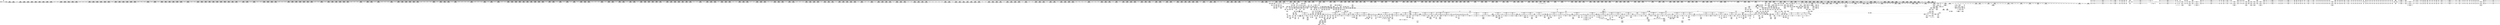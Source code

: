 digraph {
	CE0x47be120 [shape=record,shape=Mrecord,label="{CE0x47be120|i64_4|*Constant*|*SummSource*}"]
	CE0x479ec80 [shape=record,shape=Mrecord,label="{CE0x479ec80|2472:_%struct.cred*,_:_CRE_6357,6358_}"]
	CE0x4766bf0 [shape=record,shape=Mrecord,label="{CE0x4766bf0|rcu_read_lock:_land.lhs.true|*SummSink*}"]
	CE0x4754510 [shape=record,shape=Mrecord,label="{CE0x4754510|i16_26|*Constant*}"]
	CE0x47b3490 [shape=record,shape=Mrecord,label="{CE0x47b3490|i64*_getelementptr_inbounds_(_13_x_i64_,_13_x_i64_*___llvm_gcov_ctr126,_i64_0,_i64_11)|*Constant*}"]
	CE0x482a8e0 [shape=record,shape=Mrecord,label="{CE0x482a8e0|__rcu_read_unlock:_tmp5|include/linux/rcupdate.h,244}"]
	CE0x4783c10 [shape=record,shape=Mrecord,label="{CE0x4783c10|2472:_%struct.cred*,_:_CRE_2480,2488_|*MultipleSource*|Function::task_sid&Arg::task::|security/selinux/hooks.c,208|Function::selinux_msg_queue_msgrcv&Arg::target::}"]
	CE0x4803c80 [shape=record,shape=Mrecord,label="{CE0x4803c80|rcu_lock_acquire:_tmp3}"]
	CE0x471eea0 [shape=record,shape=Mrecord,label="{CE0x471eea0|i32_77|*Constant*|*SummSink*}"]
	CE0x4791d60 [shape=record,shape=Mrecord,label="{CE0x4791d60|2472:_%struct.cred*,_:_CRE_3056,3064_|*MultipleSource*|Function::task_sid&Arg::task::|security/selinux/hooks.c,208|Function::selinux_msg_queue_msgrcv&Arg::target::}"]
	CE0x47a22e0 [shape=record,shape=Mrecord,label="{CE0x47a22e0|2472:_%struct.cred*,_:_CRE_6544,6552_|*MultipleSource*|Function::task_sid&Arg::task::|security/selinux/hooks.c,208|Function::selinux_msg_queue_msgrcv&Arg::target::}"]
	CE0x47f5050 [shape=record,shape=Mrecord,label="{CE0x47f5050|i64*_getelementptr_inbounds_(_4_x_i64_,_4_x_i64_*___llvm_gcov_ctr130,_i64_0,_i64_2)|*Constant*}"]
	CE0x47e0dd0 [shape=record,shape=Mrecord,label="{CE0x47e0dd0|cred_sid:_bb|*SummSource*}"]
	CE0x47dea70 [shape=record,shape=Mrecord,label="{CE0x47dea70|rcu_read_lock:_tmp21|include/linux/rcupdate.h,884|*SummSource*}"]
	CE0x479b710 [shape=record,shape=Mrecord,label="{CE0x479b710|2472:_%struct.cred*,_:_CRE_6312,6313_}"]
	CE0x47ebd50 [shape=record,shape=Mrecord,label="{CE0x47ebd50|_call_void_mcount()_#3|*SummSink*}"]
	CE0x47fe840 [shape=record,shape=Mrecord,label="{CE0x47fe840|_call_void_lockdep_rcu_suspicious(i8*_getelementptr_inbounds_(_25_x_i8_,_25_x_i8_*_.str45,_i32_0,_i32_0),_i32_934,_i8*_getelementptr_inbounds_(_44_x_i8_,_44_x_i8_*_.str47,_i32_0,_i32_0))_#10,_!dbg_!27726|include/linux/rcupdate.h,933|*SummSource*}"]
	CE0x47b4020 [shape=record,shape=Mrecord,label="{CE0x47b4020|task_sid:_tmp25|security/selinux/hooks.c,208|*SummSink*}"]
	CE0x4727380 [shape=record,shape=Mrecord,label="{CE0x4727380|_ret_i32_%call7,_!dbg_!27749|security/selinux/hooks.c,210|*SummSource*}"]
	CE0x475fb10 [shape=record,shape=Mrecord,label="{CE0x475fb10|2472:_%struct.cred*,_:_CRE_264,272_|*MultipleSource*|Function::task_sid&Arg::task::|security/selinux/hooks.c,208|Function::selinux_msg_queue_msgrcv&Arg::target::}"]
	CE0x4752b00 [shape=record,shape=Mrecord,label="{CE0x4752b00|task_sid:_tmp14|security/selinux/hooks.c,208}"]
	CE0x47ee2f0 [shape=record,shape=Mrecord,label="{CE0x47ee2f0|i64*_getelementptr_inbounds_(_4_x_i64_,_4_x_i64_*___llvm_gcov_ctr133,_i64_0,_i64_1)|*Constant*}"]
	CE0x4707a60 [shape=record,shape=Mrecord,label="{CE0x4707a60|rcu_read_lock:_entry|*SummSink*}"]
	CE0x4792be0 [shape=record,shape=Mrecord,label="{CE0x4792be0|2472:_%struct.cred*,_:_CRE_3108,3112_|*MultipleSource*|Function::task_sid&Arg::task::|security/selinux/hooks.c,208|Function::selinux_msg_queue_msgrcv&Arg::target::}"]
	CE0x4706ad0 [shape=record,shape=Mrecord,label="{CE0x4706ad0|i64*_getelementptr_inbounds_(_13_x_i64_,_13_x_i64_*___llvm_gcov_ctr126,_i64_0,_i64_0)|*Constant*|*SummSink*}"]
	CE0x480e6f0 [shape=record,shape=Mrecord,label="{CE0x480e6f0|_call_void_asm_sideeffect_,_memory_,_dirflag_,_fpsr_,_flags_()_#3,_!dbg_!27711,_!srcloc_!27714|include/linux/rcupdate.h,244}"]
	CE0x479de40 [shape=record,shape=Mrecord,label="{CE0x479de40|2472:_%struct.cred*,_:_CRE_6345,6346_}"]
	CE0x477e7b0 [shape=record,shape=Mrecord,label="{CE0x477e7b0|2472:_%struct.cred*,_:_CRE_2040,2044_|*MultipleSource*|Function::task_sid&Arg::task::|security/selinux/hooks.c,208|Function::selinux_msg_queue_msgrcv&Arg::target::}"]
	CE0x47bff90 [shape=record,shape=Mrecord,label="{CE0x47bff90|task_sid:_call3|security/selinux/hooks.c,208}"]
	CE0x4794560 [shape=record,shape=Mrecord,label="{CE0x4794560|2472:_%struct.cred*,_:_CRE_3168,5856_|*MultipleSource*|Function::task_sid&Arg::task::|security/selinux/hooks.c,208|Function::selinux_msg_queue_msgrcv&Arg::target::}"]
	CE0x4769540 [shape=record,shape=Mrecord,label="{CE0x4769540|rcu_read_lock:_tmp7|include/linux/rcupdate.h,882|*SummSource*}"]
	CE0x478d5a0 [shape=record,shape=Mrecord,label="{CE0x478d5a0|2472:_%struct.cred*,_:_CRE_2932,2933_}"]
	CE0x47a0dd0 [shape=record,shape=Mrecord,label="{CE0x47a0dd0|2472:_%struct.cred*,_:_CRE_6476,6480_|*MultipleSource*|Function::task_sid&Arg::task::|security/selinux/hooks.c,208|Function::selinux_msg_queue_msgrcv&Arg::target::}"]
	CE0x476dff0 [shape=record,shape=Mrecord,label="{CE0x476dff0|i64*_getelementptr_inbounds_(_2_x_i64_,_2_x_i64_*___llvm_gcov_ctr131,_i64_0,_i64_0)|*Constant*}"]
	CE0x4783640 [shape=record,shape=Mrecord,label="{CE0x4783640|2472:_%struct.cred*,_:_CRE_2416,2424_|*MultipleSource*|Function::task_sid&Arg::task::|security/selinux/hooks.c,208|Function::selinux_msg_queue_msgrcv&Arg::target::}"]
	CE0x480f750 [shape=record,shape=Mrecord,label="{CE0x480f750|rcu_lock_release:_indirectgoto}"]
	CE0x47ef130 [shape=record,shape=Mrecord,label="{CE0x47ef130|rcu_read_unlock:_tmp3}"]
	CE0x47ca610 [shape=record,shape=Mrecord,label="{CE0x47ca610|rcu_read_lock:_tmp11|include/linux/rcupdate.h,882}"]
	CE0x481dcb0 [shape=record,shape=Mrecord,label="{CE0x481dcb0|__preempt_count_add:_tmp1|*SummSource*}"]
	CE0x47b2630 [shape=record,shape=Mrecord,label="{CE0x47b2630|i64*_getelementptr_inbounds_(_13_x_i64_,_13_x_i64_*___llvm_gcov_ctr126,_i64_0,_i64_10)|*Constant*|*SummSource*}"]
	CE0x47b5150 [shape=record,shape=Mrecord,label="{CE0x47b5150|task_sid:_tmp27|security/selinux/hooks.c,208|*SummSink*}"]
	CE0x470a830 [shape=record,shape=Mrecord,label="{CE0x470a830|task_sid:_real_cred|security/selinux/hooks.c,208}"]
	CE0x475d6a0 [shape=record,shape=Mrecord,label="{CE0x475d6a0|GLOBAL:___rcu_read_lock|*Constant*}"]
	CE0x4756890 [shape=record,shape=Mrecord,label="{CE0x4756890|selinux_msg_queue_msgrcv:_sid6|security/selinux/hooks.c,5285}"]
	CE0x4804da0 [shape=record,shape=Mrecord,label="{CE0x4804da0|%struct.lockdep_map*_null|*Constant*}"]
	CE0x4728b90 [shape=record,shape=Mrecord,label="{CE0x4728b90|80:_i32,_112:_i8*,_:_CRE_53,54_}"]
	CE0x476f580 [shape=record,shape=Mrecord,label="{CE0x476f580|2472:_%struct.cred*,_:_CRE_416,424_|*MultipleSource*|Function::task_sid&Arg::task::|security/selinux/hooks.c,208|Function::selinux_msg_queue_msgrcv&Arg::target::}"]
	CE0x47ddc00 [shape=record,shape=Mrecord,label="{CE0x47ddc00|__preempt_count_sub:_bb|*SummSink*}"]
	CE0x4781fc0 [shape=record,shape=Mrecord,label="{CE0x4781fc0|2472:_%struct.cred*,_:_CRE_2320,2328_|*MultipleSource*|Function::task_sid&Arg::task::|security/selinux/hooks.c,208|Function::selinux_msg_queue_msgrcv&Arg::target::}"]
	CE0x47a9680 [shape=record,shape=Mrecord,label="{CE0x47a9680|task_sid:_tmp17|security/selinux/hooks.c,208}"]
	CE0x4758b70 [shape=record,shape=Mrecord,label="{CE0x4758b70|GLOBAL:_lockdep_rcu_suspicious|*Constant*|*SummSink*}"]
	CE0x47f6660 [shape=record,shape=Mrecord,label="{CE0x47f6660|i64*_getelementptr_inbounds_(_4_x_i64_,_4_x_i64_*___llvm_gcov_ctr130,_i64_0,_i64_1)|*Constant*|*SummSink*}"]
	CE0x475ac80 [shape=record,shape=Mrecord,label="{CE0x475ac80|2472:_%struct.cred*,_:_CRE_312,320_|*MultipleSource*|Function::task_sid&Arg::task::|security/selinux/hooks.c,208|Function::selinux_msg_queue_msgrcv&Arg::target::}"]
	CE0x47fde20 [shape=record,shape=Mrecord,label="{CE0x47fde20|rcu_read_unlock:_tmp17|include/linux/rcupdate.h,933|*SummSource*}"]
	CE0x480ff40 [shape=record,shape=Mrecord,label="{CE0x480ff40|rcu_lock_acquire:_tmp5|include/linux/rcupdate.h,418|*SummSource*}"]
	CE0x472fb60 [shape=record,shape=Mrecord,label="{CE0x472fb60|_call_void_lockdep_rcu_suspicious(i8*_getelementptr_inbounds_(_25_x_i8_,_25_x_i8_*_.str3,_i32_0,_i32_0),_i32_208,_i8*_getelementptr_inbounds_(_41_x_i8_,_41_x_i8_*_.str44,_i32_0,_i32_0))_#10,_!dbg_!27732|security/selinux/hooks.c,208}"]
	CE0x479fcd0 [shape=record,shape=Mrecord,label="{CE0x479fcd0|2472:_%struct.cred*,_:_CRE_6424,6432_|*MultipleSource*|Function::task_sid&Arg::task::|security/selinux/hooks.c,208|Function::selinux_msg_queue_msgrcv&Arg::target::}"]
	CE0x47ede70 [shape=record,shape=Mrecord,label="{CE0x47ede70|void_(i32*,_i32,_i32*)*_asm_addl_$1,_%gs:$0_,_*m,ri,*m,_dirflag_,_fpsr_,_flags_}"]
	CE0x472dc30 [shape=record,shape=Mrecord,label="{CE0x472dc30|2472:_%struct.cred*,_:_CRE_692,693_}"]
	CE0x4719e90 [shape=record,shape=Mrecord,label="{CE0x4719e90|selinux_msg_queue_msgrcv:_call5|security/selinux/hooks.c,5282|*SummSource*}"]
	CE0x47f2540 [shape=record,shape=Mrecord,label="{CE0x47f2540|GLOBAL:___llvm_gcov_ctr132|Global_var:__llvm_gcov_ctr132|*SummSource*}"]
	CE0x480be80 [shape=record,shape=Mrecord,label="{CE0x480be80|i64*_getelementptr_inbounds_(_4_x_i64_,_4_x_i64_*___llvm_gcov_ctr130,_i64_0,_i64_2)|*Constant*|*SummSource*}"]
	CE0x4803a10 [shape=record,shape=Mrecord,label="{CE0x4803a10|COLLAPSED:_GCMRE___llvm_gcov_ctr133_internal_global_4_x_i64_zeroinitializer:_elem_0:default:}"]
	CE0x4722af0 [shape=record,shape=Mrecord,label="{CE0x4722af0|_call_void_mcount()_#3|*SummSource*}"]
	CE0x47183e0 [shape=record,shape=Mrecord,label="{CE0x47183e0|i32_3|*Constant*|*SummSource*}"]
	CE0x47cc590 [shape=record,shape=Mrecord,label="{CE0x47cc590|rcu_read_lock:_tmp13|include/linux/rcupdate.h,882|*SummSink*}"]
	CE0x4727c70 [shape=record,shape=Mrecord,label="{CE0x4727c70|80:_i32,_112:_i8*,_:_CRE_184,192_|*MultipleSource*|security/selinux/hooks.c,5276|Function::selinux_msg_queue_msgrcv&Arg::msq::}"]
	CE0x480e9f0 [shape=record,shape=Mrecord,label="{CE0x480e9f0|rcu_lock_release:_tmp6|*SummSink*}"]
	CE0x476d860 [shape=record,shape=Mrecord,label="{CE0x476d860|GLOBAL:___rcu_read_lock|*Constant*|*SummSource*}"]
	CE0x475ae60 [shape=record,shape=Mrecord,label="{CE0x475ae60|2472:_%struct.cred*,_:_CRE_320,328_|*MultipleSource*|Function::task_sid&Arg::task::|security/selinux/hooks.c,208|Function::selinux_msg_queue_msgrcv&Arg::target::}"]
	CE0x47eef10 [shape=record,shape=Mrecord,label="{CE0x47eef10|__rcu_read_lock:_tmp2}"]
	CE0x472d3b0 [shape=record,shape=Mrecord,label="{CE0x472d3b0|2472:_%struct.cred*,_:_CRE_680,688_|*MultipleSource*|Function::task_sid&Arg::task::|security/selinux/hooks.c,208|Function::selinux_msg_queue_msgrcv&Arg::target::}"]
	CE0x4730cb0 [shape=record,shape=Mrecord,label="{CE0x4730cb0|task_sid:_tmp8|security/selinux/hooks.c,208}"]
	CE0x4809800 [shape=record,shape=Mrecord,label="{CE0x4809800|_call_void_lock_acquire(%struct.lockdep_map*_%map,_i32_0,_i32_0,_i32_2,_i32_0,_%struct.lockdep_map*_null,_i64_ptrtoint_(i8*_blockaddress(_rcu_lock_acquire,_%__here)_to_i64))_#10,_!dbg_!27716|include/linux/rcupdate.h,418|*SummSource*}"]
	CE0x472c300 [shape=record,shape=Mrecord,label="{CE0x472c300|selinux_msg_queue_msgrcv:_sid4|security/selinux/hooks.c,5282|*SummSource*}"]
	CE0x480ec70 [shape=record,shape=Mrecord,label="{CE0x480ec70|__rcu_read_unlock:_do.body|*SummSink*}"]
	CE0x4770840 [shape=record,shape=Mrecord,label="{CE0x4770840|2472:_%struct.cred*,_:_CRE_488,496_|*MultipleSource*|Function::task_sid&Arg::task::|security/selinux/hooks.c,208|Function::selinux_msg_queue_msgrcv&Arg::target::}"]
	CE0x4804c40 [shape=record,shape=Mrecord,label="{CE0x4804c40|i32_2|*Constant*}"]
	CE0x47314d0 [shape=record,shape=Mrecord,label="{CE0x47314d0|i64_2|*Constant*}"]
	CE0x4721e10 [shape=record,shape=Mrecord,label="{CE0x4721e10|80:_i32,_112:_i8*,_:_CRE_32,33_}"]
	CE0x5a5b2f0 [shape=record,shape=Mrecord,label="{CE0x5a5b2f0|selinux_msg_queue_msgrcv:_bb}"]
	CE0x4733d60 [shape=record,shape=Mrecord,label="{CE0x4733d60|i32_1|*Constant*|*SummSink*}"]
	CE0x4710070 [shape=record,shape=Mrecord,label="{CE0x4710070|GLOBAL:_task_sid|*Constant*|*SummSource*}"]
	CE0x47b2ae0 [shape=record,shape=Mrecord,label="{CE0x47b2ae0|task_sid:_tmp23|security/selinux/hooks.c,208|*SummSource*}"]
	CE0x47579c0 [shape=record,shape=Mrecord,label="{CE0x47579c0|selinux_msg_queue_msgrcv:_tmp16|security/selinux/hooks.c,5287|*SummSource*}"]
	CE0x47812d0 [shape=record,shape=Mrecord,label="{CE0x47812d0|2472:_%struct.cred*,_:_CRE_2264,2272_|*MultipleSource*|Function::task_sid&Arg::task::|security/selinux/hooks.c,208|Function::selinux_msg_queue_msgrcv&Arg::target::}"]
	CE0x47b6b70 [shape=record,shape=Mrecord,label="{CE0x47b6b70|_call_void_rcu_read_unlock()_#10,_!dbg_!27748|security/selinux/hooks.c,209|*SummSource*}"]
	CE0x47921a0 [shape=record,shape=Mrecord,label="{CE0x47921a0|2472:_%struct.cred*,_:_CRE_3072,3080_|*MultipleSource*|Function::task_sid&Arg::task::|security/selinux/hooks.c,208|Function::selinux_msg_queue_msgrcv&Arg::target::}"]
	CE0x478f350 [shape=record,shape=Mrecord,label="{CE0x478f350|2472:_%struct.cred*,_:_CRE_2957,2958_}"]
	CE0x4709f20 [shape=record,shape=Mrecord,label="{CE0x4709f20|i64_1|*Constant*|*SummSource*}"]
	CE0x4793240 [shape=record,shape=Mrecord,label="{CE0x4793240|2472:_%struct.cred*,_:_CRE_3120,3128_|*MultipleSource*|Function::task_sid&Arg::task::|security/selinux/hooks.c,208|Function::selinux_msg_queue_msgrcv&Arg::target::}"]
	CE0x4764110 [shape=record,shape=Mrecord,label="{CE0x4764110|rcu_read_lock:_tmp3|*SummSource*}"]
	CE0x47f3ca0 [shape=record,shape=Mrecord,label="{CE0x47f3ca0|__rcu_read_lock:_tmp1|*SummSource*}"]
	CE0x47a1c80 [shape=record,shape=Mrecord,label="{CE0x47a1c80|2472:_%struct.cred*,_:_CRE_6520,6528_|*MultipleSource*|Function::task_sid&Arg::task::|security/selinux/hooks.c,208|Function::selinux_msg_queue_msgrcv&Arg::target::}"]
	CE0x4799870 [shape=record,shape=Mrecord,label="{CE0x4799870|2472:_%struct.cred*,_:_CRE_6288,6289_}"]
	CE0x479ea20 [shape=record,shape=Mrecord,label="{CE0x479ea20|2472:_%struct.cred*,_:_CRE_6355,6356_}"]
	CE0x470faa0 [shape=record,shape=Mrecord,label="{CE0x470faa0|80:_i32,_112:_i8*,_:_CRE_43,44_}"]
	CE0x47f0710 [shape=record,shape=Mrecord,label="{CE0x47f0710|__rcu_read_lock:_tmp4|include/linux/rcupdate.h,239}"]
	CE0x471aa00 [shape=record,shape=Mrecord,label="{CE0x471aa00|avc_has_perm:_ssid|Function::avc_has_perm&Arg::ssid::}"]
	CE0x475f1b0 [shape=record,shape=Mrecord,label="{CE0x475f1b0|i32_77|*Constant*|*SummSource*}"]
	CE0x477be70 [shape=record,shape=Mrecord,label="{CE0x477be70|2472:_%struct.cred*,_:_CRE_1856,1864_|*MultipleSource*|Function::task_sid&Arg::task::|security/selinux/hooks.c,208|Function::selinux_msg_queue_msgrcv&Arg::target::}"]
	CE0x47c6f40 [shape=record,shape=Mrecord,label="{CE0x47c6f40|rcu_read_lock:_tmp4|include/linux/rcupdate.h,882|*SummSource*}"]
	CE0x477dc70 [shape=record,shape=Mrecord,label="{CE0x477dc70|2472:_%struct.cred*,_:_CRE_1980,1984_|*MultipleSource*|Function::task_sid&Arg::task::|security/selinux/hooks.c,208|Function::selinux_msg_queue_msgrcv&Arg::target::}"]
	CE0x470e610 [shape=record,shape=Mrecord,label="{CE0x470e610|_ret_void,_!dbg_!27717|include/linux/rcupdate.h,419|*SummSink*}"]
	CE0x47b6630 [shape=record,shape=Mrecord,label="{CE0x47b6630|_ret_i32_%tmp6,_!dbg_!27716|security/selinux/hooks.c,197|*SummSource*}"]
	CE0x47d6cf0 [shape=record,shape=Mrecord,label="{CE0x47d6cf0|_call_void_mcount()_#3}"]
	CE0x479d980 [shape=record,shape=Mrecord,label="{CE0x479d980|2472:_%struct.cred*,_:_CRE_6341,6342_}"]
	CE0x47c9d20 [shape=record,shape=Mrecord,label="{CE0x47c9d20|rcu_read_lock:_tmp9|include/linux/rcupdate.h,882|*SummSink*}"]
	CE0x47c6da0 [shape=record,shape=Mrecord,label="{CE0x47c6da0|rcu_read_lock:_tmp4|include/linux/rcupdate.h,882}"]
	CE0x4737c80 [shape=record,shape=Mrecord,label="{CE0x4737c80|_call_void_lockdep_rcu_suspicious(i8*_getelementptr_inbounds_(_25_x_i8_,_25_x_i8_*_.str45,_i32_0,_i32_0),_i32_883,_i8*_getelementptr_inbounds_(_42_x_i8_,_42_x_i8_*_.str46,_i32_0,_i32_0))_#10,_!dbg_!27728|include/linux/rcupdate.h,882|*SummSource*}"]
	CE0x47699c0 [shape=record,shape=Mrecord,label="{CE0x47699c0|GLOBAL:_rcu_read_lock.__warned|Global_var:rcu_read_lock.__warned}"]
	CE0x47c13c0 [shape=record,shape=Mrecord,label="{CE0x47c13c0|rcu_read_lock:_do.end|*SummSource*}"]
	CE0x4807f90 [shape=record,shape=Mrecord,label="{CE0x4807f90|i64*_getelementptr_inbounds_(_4_x_i64_,_4_x_i64_*___llvm_gcov_ctr135,_i64_0,_i64_1)|*Constant*}"]
	CE0x478e640 [shape=record,shape=Mrecord,label="{CE0x478e640|2472:_%struct.cred*,_:_CRE_2946,2947_}"]
	CE0x4717c30 [shape=record,shape=Mrecord,label="{CE0x4717c30|80:_i32,_112:_i8*,_:_CRE_48,49_}"]
	CE0x4773690 [shape=record,shape=Mrecord,label="{CE0x4773690|rcu_read_lock:_tmp16|include/linux/rcupdate.h,882|*SummSink*}"]
	CE0x4787450 [shape=record,shape=Mrecord,label="{CE0x4787450|2472:_%struct.cred*,_:_CRE_2688,2692_|*MultipleSource*|Function::task_sid&Arg::task::|security/selinux/hooks.c,208|Function::selinux_msg_queue_msgrcv&Arg::target::}"]
	CE0x4817030 [shape=record,shape=Mrecord,label="{CE0x4817030|__preempt_count_sub:_entry|*SummSource*}"]
	CE0x47a93a0 [shape=record,shape=Mrecord,label="{CE0x47a93a0|task_sid:_tmp16|security/selinux/hooks.c,208|*SummSource*}"]
	CE0x47b6ef0 [shape=record,shape=Mrecord,label="{CE0x47b6ef0|GLOBAL:_rcu_read_unlock|*Constant*|*SummSink*}"]
	CE0x4780b50 [shape=record,shape=Mrecord,label="{CE0x4780b50|2472:_%struct.cred*,_:_CRE_2168,2240_|*MultipleSource*|Function::task_sid&Arg::task::|security/selinux/hooks.c,208|Function::selinux_msg_queue_msgrcv&Arg::target::}"]
	CE0x477fa40 [shape=record,shape=Mrecord,label="{CE0x477fa40|2472:_%struct.cred*,_:_CRE_2096,2104_|*MultipleSource*|Function::task_sid&Arg::task::|security/selinux/hooks.c,208|Function::selinux_msg_queue_msgrcv&Arg::target::}"]
	CE0x4785630 [shape=record,shape=Mrecord,label="{CE0x4785630|2472:_%struct.cred*,_:_CRE_2536,2544_|*MultipleSource*|Function::task_sid&Arg::task::|security/selinux/hooks.c,208|Function::selinux_msg_queue_msgrcv&Arg::target::}"]
	CE0x47fd2b0 [shape=record,shape=Mrecord,label="{CE0x47fd2b0|rcu_read_unlock:_tmp20|include/linux/rcupdate.h,933}"]
	CE0x479d5f0 [shape=record,shape=Mrecord,label="{CE0x479d5f0|2472:_%struct.cred*,_:_CRE_6338,6339_}"]
	CE0x47bb730 [shape=record,shape=Mrecord,label="{CE0x47bb730|i8*_getelementptr_inbounds_(_25_x_i8_,_25_x_i8_*_.str45,_i32_0,_i32_0)|*Constant*|*SummSink*}"]
	CE0x4866e80 [shape=record,shape=Mrecord,label="{CE0x4866e80|__preempt_count_add:_do.end|*SummSink*}"]
	CE0x4867280 [shape=record,shape=Mrecord,label="{CE0x4867280|i64*_getelementptr_inbounds_(_4_x_i64_,_4_x_i64_*___llvm_gcov_ctr129,_i64_0,_i64_0)|*Constant*|*SummSource*}"]
	CE0x47fe030 [shape=record,shape=Mrecord,label="{CE0x47fe030|rcu_read_unlock:_tmp17|include/linux/rcupdate.h,933|*SummSink*}"]
	CE0x4782b30 [shape=record,shape=Mrecord,label="{CE0x4782b30|2472:_%struct.cred*,_:_CRE_2368,2376_|*MultipleSource*|Function::task_sid&Arg::task::|security/selinux/hooks.c,208|Function::selinux_msg_queue_msgrcv&Arg::target::}"]
	CE0x47ec5b0 [shape=record,shape=Mrecord,label="{CE0x47ec5b0|i64*_getelementptr_inbounds_(_11_x_i64_,_11_x_i64_*___llvm_gcov_ctr132,_i64_0,_i64_8)|*Constant*|*SummSource*}"]
	CE0x475d3f0 [shape=record,shape=Mrecord,label="{CE0x475d3f0|rcu_read_lock:_tmp2|*SummSink*}"]
	CE0x47f3620 [shape=record,shape=Mrecord,label="{CE0x47f3620|_call_void___preempt_count_add(i32_1)_#10,_!dbg_!27711|include/linux/rcupdate.h,239}"]
	CE0x47fd3e0 [shape=record,shape=Mrecord,label="{CE0x47fd3e0|rcu_read_unlock:_tmp20|include/linux/rcupdate.h,933|*SummSource*}"]
	CE0x477c230 [shape=record,shape=Mrecord,label="{CE0x477c230|2472:_%struct.cred*,_:_CRE_1872,1880_|*MultipleSource*|Function::task_sid&Arg::task::|security/selinux/hooks.c,208|Function::selinux_msg_queue_msgrcv&Arg::target::}"]
	CE0x47a6880 [shape=record,shape=Mrecord,label="{CE0x47a6880|2472:_%struct.cred*,_:_CRE_10608,10609_|*MultipleSource*|Function::task_sid&Arg::task::|security/selinux/hooks.c,208|Function::selinux_msg_queue_msgrcv&Arg::target::}"]
	CE0x47c14d0 [shape=record,shape=Mrecord,label="{CE0x47c14d0|rcu_read_lock:_do.end|*SummSink*}"]
	CE0x4822b10 [shape=record,shape=Mrecord,label="{CE0x4822b10|i64*_getelementptr_inbounds_(_4_x_i64_,_4_x_i64_*___llvm_gcov_ctr135,_i64_0,_i64_2)|*Constant*|*SummSource*}"]
	CE0x472c180 [shape=record,shape=Mrecord,label="{CE0x472c180|selinux_msg_queue_msgrcv:_sid4|security/selinux/hooks.c,5282}"]
	CE0x477ed20 [shape=record,shape=Mrecord,label="{CE0x477ed20|2472:_%struct.cred*,_:_CRE_2052,2056_|*MultipleSource*|Function::task_sid&Arg::task::|security/selinux/hooks.c,208|Function::selinux_msg_queue_msgrcv&Arg::target::}"]
	CE0x47b3760 [shape=record,shape=Mrecord,label="{CE0x47b3760|i64*_getelementptr_inbounds_(_13_x_i64_,_13_x_i64_*___llvm_gcov_ctr126,_i64_0,_i64_11)|*Constant*|*SummSource*}"]
	CE0x4736b20 [shape=record,shape=Mrecord,label="{CE0x4736b20|selinux_msg_queue_msgrcv:_tmp3|security/selinux/hooks.c,5276}"]
	CE0x4724630 [shape=record,shape=Mrecord,label="{CE0x4724630|GLOBAL:_task_sid|*Constant*}"]
	CE0x472fc80 [shape=record,shape=Mrecord,label="{CE0x472fc80|_call_void_lockdep_rcu_suspicious(i8*_getelementptr_inbounds_(_25_x_i8_,_25_x_i8_*_.str3,_i32_0,_i32_0),_i32_208,_i8*_getelementptr_inbounds_(_41_x_i8_,_41_x_i8_*_.str44,_i32_0,_i32_0))_#10,_!dbg_!27732|security/selinux/hooks.c,208|*SummSink*}"]
	CE0x480af90 [shape=record,shape=Mrecord,label="{CE0x480af90|i64*_getelementptr_inbounds_(_4_x_i64_,_4_x_i64_*___llvm_gcov_ctr130,_i64_0,_i64_3)|*Constant*|*SummSource*}"]
	CE0x47bc6b0 [shape=record,shape=Mrecord,label="{CE0x47bc6b0|GLOBAL:_task_sid.__warned|Global_var:task_sid.__warned}"]
	CE0x470b2b0 [shape=record,shape=Mrecord,label="{CE0x470b2b0|task_sid:_tmp3}"]
	CE0x4780010 [shape=record,shape=Mrecord,label="{CE0x4780010|2472:_%struct.cred*,_:_CRE_2120,2128_|*MultipleSource*|Function::task_sid&Arg::task::|security/selinux/hooks.c,208|Function::selinux_msg_queue_msgrcv&Arg::target::}"]
	CE0x479e430 [shape=record,shape=Mrecord,label="{CE0x479e430|2472:_%struct.cred*,_:_CRE_6350,6351_}"]
	CE0x478cd50 [shape=record,shape=Mrecord,label="{CE0x478cd50|2472:_%struct.cred*,_:_CRE_2925,2926_}"]
	CE0x47c0f70 [shape=record,shape=Mrecord,label="{CE0x47c0f70|i64_3|*Constant*}"]
	CE0x47b3a70 [shape=record,shape=Mrecord,label="{CE0x47b3a70|task_sid:_tmp25|security/selinux/hooks.c,208}"]
	CE0x471d0d0 [shape=record,shape=Mrecord,label="{CE0x471d0d0|task_sid:_land.lhs.true|*SummSink*}"]
	CE0x471d560 [shape=record,shape=Mrecord,label="{CE0x471d560|selinux_msg_queue_msgrcv:_call5|security/selinux/hooks.c,5282|*SummSink*}"]
	CE0x47a6650 [shape=record,shape=Mrecord,label="{CE0x47a6650|2472:_%struct.cred*,_:_CRE_10604,10608_|*MultipleSource*|Function::task_sid&Arg::task::|security/selinux/hooks.c,208|Function::selinux_msg_queue_msgrcv&Arg::target::}"]
	CE0x479f6a0 [shape=record,shape=Mrecord,label="{CE0x479f6a0|2472:_%struct.cred*,_:_CRE_6392,6400_|*MultipleSource*|Function::task_sid&Arg::task::|security/selinux/hooks.c,208|Function::selinux_msg_queue_msgrcv&Arg::target::}"]
	CE0x47b5d70 [shape=record,shape=Mrecord,label="{CE0x47b5d70|cred_sid:_entry}"]
	CE0x471c240 [shape=record,shape=Mrecord,label="{CE0x471c240|i16_27|*Constant*|*SummSource*}"]
	CE0x4712830 [shape=record,shape=Mrecord,label="{CE0x4712830|selinux_msg_queue_msgrcv:_tmp5|security/selinux/hooks.c,5277}"]
	CE0x4805600 [shape=record,shape=Mrecord,label="{CE0x4805600|i64*_getelementptr_inbounds_(_4_x_i64_,_4_x_i64_*___llvm_gcov_ctr128,_i64_0,_i64_2)|*Constant*}"]
	CE0x47df940 [shape=record,shape=Mrecord,label="{CE0x47df940|rcu_read_lock:_tmp22|include/linux/rcupdate.h,884|*SummSink*}"]
	CE0x47a7140 [shape=record,shape=Mrecord,label="{CE0x47a7140|2472:_%struct.cred*,_:_CRE_10632,10640_|*MultipleSource*|Function::task_sid&Arg::task::|security/selinux/hooks.c,208|Function::selinux_msg_queue_msgrcv&Arg::target::}"]
	CE0x4752960 [shape=record,shape=Mrecord,label="{CE0x4752960|i64_6|*Constant*|*SummSource*}"]
	CE0x47fd960 [shape=record,shape=Mrecord,label="{CE0x47fd960|i64*_getelementptr_inbounds_(_11_x_i64_,_11_x_i64_*___llvm_gcov_ctr132,_i64_0,_i64_10)|*Constant*}"]
	CE0x47b6760 [shape=record,shape=Mrecord,label="{CE0x47b6760|_ret_i32_%tmp6,_!dbg_!27716|security/selinux/hooks.c,197|*SummSink*}"]
	CE0x477c5f0 [shape=record,shape=Mrecord,label="{CE0x477c5f0|2472:_%struct.cred*,_:_CRE_1888,1896_|*MultipleSource*|Function::task_sid&Arg::task::|security/selinux/hooks.c,208|Function::selinux_msg_queue_msgrcv&Arg::target::}"]
	CE0x480b8b0 [shape=record,shape=Mrecord,label="{CE0x480b8b0|rcu_lock_acquire:_tmp7|*SummSource*}"]
	CE0x47f2730 [shape=record,shape=Mrecord,label="{CE0x47f2730|__rcu_read_lock:_tmp5|include/linux/rcupdate.h,239|*SummSink*}"]
	CE0x4737b10 [shape=record,shape=Mrecord,label="{CE0x4737b10|_call_void_lockdep_rcu_suspicious(i8*_getelementptr_inbounds_(_25_x_i8_,_25_x_i8_*_.str45,_i32_0,_i32_0),_i32_883,_i8*_getelementptr_inbounds_(_42_x_i8_,_42_x_i8_*_.str46,_i32_0,_i32_0))_#10,_!dbg_!27728|include/linux/rcupdate.h,882}"]
	CE0x481ab00 [shape=record,shape=Mrecord,label="{CE0x481ab00|__rcu_read_unlock:_do.end|*SummSource*}"]
	CE0x479eee0 [shape=record,shape=Mrecord,label="{CE0x479eee0|2472:_%struct.cred*,_:_CRE_6359,6360_}"]
	CE0x4710b90 [shape=record,shape=Mrecord,label="{CE0x4710b90|80:_i32,_112:_i8*,_:_CRE_35,36_}"]
	CE0x4760ba0 [shape=record,shape=Mrecord,label="{CE0x4760ba0|2472:_%struct.cred*,_:_CRE_0,8_|*MultipleSource*|Function::task_sid&Arg::task::|security/selinux/hooks.c,208|Function::selinux_msg_queue_msgrcv&Arg::target::}"]
	CE0x47e0f40 [shape=record,shape=Mrecord,label="{CE0x47e0f40|cred_sid:_bb|*SummSink*}"]
	CE0x475ea80 [shape=record,shape=Mrecord,label="{CE0x475ea80|task_sid:_tmp1|*SummSink*}"]
	CE0x477f860 [shape=record,shape=Mrecord,label="{CE0x477f860|2472:_%struct.cred*,_:_CRE_2088,2096_|*MultipleSource*|Function::task_sid&Arg::task::|security/selinux/hooks.c,208|Function::selinux_msg_queue_msgrcv&Arg::target::}"]
	CE0x4763ed0 [shape=record,shape=Mrecord,label="{CE0x4763ed0|2472:_%struct.cred*,_:_CRE_56,64_|*MultipleSource*|Function::task_sid&Arg::task::|security/selinux/hooks.c,208|Function::selinux_msg_queue_msgrcv&Arg::target::}"]
	CE0x47626a0 [shape=record,shape=Mrecord,label="{CE0x47626a0|2472:_%struct.cred*,_:_CRE_152,160_|*MultipleSource*|Function::task_sid&Arg::task::|security/selinux/hooks.c,208|Function::selinux_msg_queue_msgrcv&Arg::target::}"]
	CE0x47b0650 [shape=record,shape=Mrecord,label="{CE0x47b0650|rcu_read_unlock:_tmp1}"]
	CE0x47ca900 [shape=record,shape=Mrecord,label="{CE0x47ca900|rcu_read_lock:_tmp11|include/linux/rcupdate.h,882|*SummSink*}"]
	CE0x4803a80 [shape=record,shape=Mrecord,label="{CE0x4803a80|rcu_lock_release:_tmp|*SummSource*}"]
	CE0x47cb420 [shape=record,shape=Mrecord,label="{CE0x47cb420|rcu_read_lock:_call3|include/linux/rcupdate.h,882|*SummSink*}"]
	CE0x475e4a0 [shape=record,shape=Mrecord,label="{CE0x475e4a0|cred_sid:_tmp3|*SummSink*}"]
	CE0x4705d30 [shape=record,shape=Mrecord,label="{CE0x4705d30|40:_i8*,_:_CRE_8,16_|*MultipleSource*|Function::selinux_msg_queue_msgrcv&Arg::msg::|security/selinux/hooks.c,5277}"]
	CE0x4794bc0 [shape=record,shape=Mrecord,label="{CE0x4794bc0|2472:_%struct.cred*,_:_CRE_5872,5880_|*MultipleSource*|Function::task_sid&Arg::task::|security/selinux/hooks.c,208|Function::selinux_msg_queue_msgrcv&Arg::target::}"]
	CE0x4731460 [shape=record,shape=Mrecord,label="{CE0x4731460|i64*_getelementptr_inbounds_(_5_x_i64_,_5_x_i64_*___llvm_gcov_ctr309,_i64_0,_i64_3)|*Constant*|*SummSink*}"]
	CE0x476c640 [shape=record,shape=Mrecord,label="{CE0x476c640|rcu_lock_acquire:_map|Function::rcu_lock_acquire&Arg::map::}"]
	CE0x4771100 [shape=record,shape=Mrecord,label="{CE0x4771100|2472:_%struct.cred*,_:_CRE_528,536_|*MultipleSource*|Function::task_sid&Arg::task::|security/selinux/hooks.c,208|Function::selinux_msg_queue_msgrcv&Arg::target::}"]
	CE0x4707430 [shape=record,shape=Mrecord,label="{CE0x4707430|_call_void___rcu_read_lock()_#10,_!dbg_!27710|include/linux/rcupdate.h,879|*SummSource*}"]
	CE0x4794120 [shape=record,shape=Mrecord,label="{CE0x4794120|2472:_%struct.cred*,_:_CRE_3160,3164_|*MultipleSource*|Function::task_sid&Arg::task::|security/selinux/hooks.c,208|Function::selinux_msg_queue_msgrcv&Arg::target::}"]
	CE0x47a3600 [shape=record,shape=Mrecord,label="{CE0x47a3600|2472:_%struct.cred*,_:_CRE_6624,6632_|*MultipleSource*|Function::task_sid&Arg::task::|security/selinux/hooks.c,208|Function::selinux_msg_queue_msgrcv&Arg::target::}"]
	CE0x4866f80 [shape=record,shape=Mrecord,label="{CE0x4866f80|i64_1|*Constant*}"]
	CE0x47f98c0 [shape=record,shape=Mrecord,label="{CE0x47f98c0|_call_void___preempt_count_sub(i32_1)_#10,_!dbg_!27715|include/linux/rcupdate.h,244|*SummSource*}"]
	CE0x4830d80 [shape=record,shape=Mrecord,label="{CE0x4830d80|__preempt_count_add:_tmp2|*SummSink*}"]
	CE0x4770660 [shape=record,shape=Mrecord,label="{CE0x4770660|2472:_%struct.cred*,_:_CRE_480,488_|*MultipleSource*|Function::task_sid&Arg::task::|security/selinux/hooks.c,208|Function::selinux_msg_queue_msgrcv&Arg::target::}"]
	CE0x472f520 [shape=record,shape=Mrecord,label="{CE0x472f520|i8_1|*Constant*}"]
	CE0x47ffe70 [shape=record,shape=Mrecord,label="{CE0x47ffe70|rcu_read_unlock:_tmp21|include/linux/rcupdate.h,935|*SummSink*}"]
	CE0x479dbe0 [shape=record,shape=Mrecord,label="{CE0x479dbe0|2472:_%struct.cred*,_:_CRE_6343,6344_}"]
	CE0x479d850 [shape=record,shape=Mrecord,label="{CE0x479d850|2472:_%struct.cred*,_:_CRE_6340,6341_}"]
	CE0x4808d20 [shape=record,shape=Mrecord,label="{CE0x4808d20|rcu_lock_release:_tmp4|include/linux/rcupdate.h,423|*SummSource*}"]
	CE0x4772ff0 [shape=record,shape=Mrecord,label="{CE0x4772ff0|rcu_read_unlock:_tmp12|include/linux/rcupdate.h,933}"]
	CE0x4805520 [shape=record,shape=Mrecord,label="{CE0x4805520|__rcu_read_lock:_tmp2|*SummSource*}"]
	CE0x4794340 [shape=record,shape=Mrecord,label="{CE0x4794340|2472:_%struct.cred*,_:_CRE_3164,3168_|*MultipleSource*|Function::task_sid&Arg::task::|security/selinux/hooks.c,208|Function::selinux_msg_queue_msgrcv&Arg::target::}"]
	CE0x472d1d0 [shape=record,shape=Mrecord,label="{CE0x472d1d0|2472:_%struct.cred*,_:_CRE_672,680_|*MultipleSource*|Function::task_sid&Arg::task::|security/selinux/hooks.c,208|Function::selinux_msg_queue_msgrcv&Arg::target::}"]
	CE0x47244a0 [shape=record,shape=Mrecord,label="{CE0x47244a0|task_sid:_task|Function::task_sid&Arg::task::}"]
	CE0x4854000 [shape=record,shape=Mrecord,label="{CE0x4854000|__preempt_count_add:_tmp6|./arch/x86/include/asm/preempt.h,73|*SummSink*}"]
	CE0x477c410 [shape=record,shape=Mrecord,label="{CE0x477c410|2472:_%struct.cred*,_:_CRE_1880,1888_|*MultipleSource*|Function::task_sid&Arg::task::|security/selinux/hooks.c,208|Function::selinux_msg_queue_msgrcv&Arg::target::}"]
	CE0x476ac00 [shape=record,shape=Mrecord,label="{CE0x476ac00|task_sid:_if.then|*SummSink*}"]
	CE0x47b56f0 [shape=record,shape=Mrecord,label="{CE0x47b56f0|task_sid:_call7|security/selinux/hooks.c,208|*SummSink*}"]
	CE0x47f5470 [shape=record,shape=Mrecord,label="{CE0x47f5470|_call_void_asm_addl_$1,_%gs:$0_,_*m,ri,*m,_dirflag_,_fpsr_,_flags_(i32*___preempt_count,_i32_%sub,_i32*___preempt_count)_#3,_!dbg_!27717,_!srcloc_!27718|./arch/x86/include/asm/preempt.h,77}"]
	CE0x47f3ba0 [shape=record,shape=Mrecord,label="{CE0x47f3ba0|rcu_read_unlock:_do.body|*SummSink*}"]
	CE0x4759c20 [shape=record,shape=Mrecord,label="{CE0x4759c20|i64*_getelementptr_inbounds_(_13_x_i64_,_13_x_i64_*___llvm_gcov_ctr126,_i64_0,_i64_9)|*Constant*|*SummSource*}"]
	CE0x4798ff0 [shape=record,shape=Mrecord,label="{CE0x4798ff0|2472:_%struct.cred*,_:_CRE_6248,6256_|*MultipleSource*|Function::task_sid&Arg::task::|security/selinux/hooks.c,208|Function::selinux_msg_queue_msgrcv&Arg::target::}"]
	CE0x475b640 [shape=record,shape=Mrecord,label="{CE0x475b640|cred_sid:_tmp4|*LoadInst*|security/selinux/hooks.c,196}"]
	CE0x477b000 [shape=record,shape=Mrecord,label="{CE0x477b000|rcu_read_lock:_tmp18|include/linux/rcupdate.h,882}"]
	CE0x4797d00 [shape=record,shape=Mrecord,label="{CE0x4797d00|2472:_%struct.cred*,_:_CRE_6184,6192_|*MultipleSource*|Function::task_sid&Arg::task::|security/selinux/hooks.c,208|Function::selinux_msg_queue_msgrcv&Arg::target::}"]
	CE0x4755910 [shape=record,shape=Mrecord,label="{CE0x4755910|selinux_msg_queue_msgrcv:_tmp15|security/selinux/hooks.c,5287|*SummSink*}"]
	CE0x47bbd00 [shape=record,shape=Mrecord,label="{CE0x47bbd00|i32_883|*Constant*}"]
	CE0x47bf0a0 [shape=record,shape=Mrecord,label="{CE0x47bf0a0|task_sid:_tmp11|security/selinux/hooks.c,208}"]
	CE0x478b8a0 [shape=record,shape=Mrecord,label="{CE0x478b8a0|2472:_%struct.cred*,_:_CRE_2907,2908_}"]
	CE0x478db90 [shape=record,shape=Mrecord,label="{CE0x478db90|2472:_%struct.cred*,_:_CRE_2937,2938_}"]
	CE0x47903f0 [shape=record,shape=Mrecord,label="{CE0x47903f0|2472:_%struct.cred*,_:_CRE_2971,2972_}"]
	CE0x472f2d0 [shape=record,shape=Mrecord,label="{CE0x472f2d0|task_sid:_tmp19|security/selinux/hooks.c,208|*SummSink*}"]
	CE0x47a5b60 [shape=record,shape=Mrecord,label="{CE0x47a5b60|2472:_%struct.cred*,_:_CRE_10572,10576_|*MultipleSource*|Function::task_sid&Arg::task::|security/selinux/hooks.c,208|Function::selinux_msg_queue_msgrcv&Arg::target::}"]
	CE0x4707920 [shape=record,shape=Mrecord,label="{CE0x4707920|selinux_msg_queue_msgrcv:_msq|Function::selinux_msg_queue_msgrcv&Arg::msq::|*SummSource*}"]
	CE0x476ba10 [shape=record,shape=Mrecord,label="{CE0x476ba10|task_sid:_do.body5|*SummSource*}"]
	CE0x47e0c30 [shape=record,shape=Mrecord,label="{CE0x47e0c30|i64*_getelementptr_inbounds_(_2_x_i64_,_2_x_i64_*___llvm_gcov_ctr131,_i64_0,_i64_0)|*Constant*|*SummSink*}"]
	CE0x4700320 [shape=record,shape=Mrecord,label="{CE0x4700320|selinux_msg_queue_msgrcv:_security|security/selinux/hooks.c,5276|*SummSource*}"]
	CE0x47a6420 [shape=record,shape=Mrecord,label="{CE0x47a6420|2472:_%struct.cred*,_:_CRE_10600,10604_|*MultipleSource*|Function::task_sid&Arg::task::|security/selinux/hooks.c,208|Function::selinux_msg_queue_msgrcv&Arg::target::}"]
	CE0x47278b0 [shape=record,shape=Mrecord,label="{CE0x47278b0|80:_i32,_112:_i8*,_:_CRE_172,176_|*MultipleSource*|security/selinux/hooks.c,5276|Function::selinux_msg_queue_msgrcv&Arg::msq::}"]
	CE0x4829890 [shape=record,shape=Mrecord,label="{CE0x4829890|_call_void_lock_release(%struct.lockdep_map*_%map,_i32_1,_i64_ptrtoint_(i8*_blockaddress(_rcu_lock_release,_%__here)_to_i64))_#10,_!dbg_!27716|include/linux/rcupdate.h,423|*SummSink*}"]
	CE0x478ac10 [shape=record,shape=Mrecord,label="{CE0x478ac10|2472:_%struct.cred*,_:_CRE_2888,2896_|*MultipleSource*|Function::task_sid&Arg::task::|security/selinux/hooks.c,208|Function::selinux_msg_queue_msgrcv&Arg::target::}"]
	CE0x4792e00 [shape=record,shape=Mrecord,label="{CE0x4792e00|2472:_%struct.cred*,_:_CRE_3112,3116_|*MultipleSource*|Function::task_sid&Arg::task::|security/selinux/hooks.c,208|Function::selinux_msg_queue_msgrcv&Arg::target::}"]
	CE0x475bff0 [shape=record,shape=Mrecord,label="{CE0x475bff0|2472:_%struct.cred*,_:_CRE_248,256_|*MultipleSource*|Function::task_sid&Arg::task::|security/selinux/hooks.c,208|Function::selinux_msg_queue_msgrcv&Arg::target::}"]
	CE0x47b49b0 [shape=record,shape=Mrecord,label="{CE0x47b49b0|task_sid:_tmp26|security/selinux/hooks.c,208|*SummSink*}"]
	CE0x4801110 [shape=record,shape=Mrecord,label="{CE0x4801110|GLOBAL:_rcu_lock_release|*Constant*|*SummSink*}"]
	CE0x47f5b80 [shape=record,shape=Mrecord,label="{CE0x47f5b80|rcu_read_unlock:_tmp10|include/linux/rcupdate.h,933|*SummSource*}"]
	CE0x477b6f0 [shape=record,shape=Mrecord,label="{CE0x477b6f0|2472:_%struct.cred*,_:_CRE_1824,1832_|*MultipleSource*|Function::task_sid&Arg::task::|security/selinux/hooks.c,208|Function::selinux_msg_queue_msgrcv&Arg::target::}"]
	CE0x471e000 [shape=record,shape=Mrecord,label="{CE0x471e000|selinux_msg_queue_msgrcv:_ipc_id|security/selinux/hooks.c,5280}"]
	CE0x47f8590 [shape=record,shape=Mrecord,label="{CE0x47f8590|_call_void_asm_addl_$1,_%gs:$0_,_*m,ri,*m,_dirflag_,_fpsr_,_flags_(i32*___preempt_count,_i32_%sub,_i32*___preempt_count)_#3,_!dbg_!27717,_!srcloc_!27718|./arch/x86/include/asm/preempt.h,77|*SummSink*}"]
	CE0x479eb50 [shape=record,shape=Mrecord,label="{CE0x479eb50|2472:_%struct.cred*,_:_CRE_6356,6357_}"]
	CE0x47c9780 [shape=record,shape=Mrecord,label="{CE0x47c9780|rcu_read_lock:_tmp9|include/linux/rcupdate.h,882|*SummSource*}"]
	CE0x47f44e0 [shape=record,shape=Mrecord,label="{CE0x47f44e0|i64*_getelementptr_inbounds_(_4_x_i64_,_4_x_i64_*___llvm_gcov_ctr130,_i64_0,_i64_0)|*Constant*|*SummSource*}"]
	CE0x480b120 [shape=record,shape=Mrecord,label="{CE0x480b120|i64*_getelementptr_inbounds_(_4_x_i64_,_4_x_i64_*___llvm_gcov_ctr130,_i64_0,_i64_3)|*Constant*|*SummSink*}"]
	CE0x47eccb0 [shape=record,shape=Mrecord,label="{CE0x47eccb0|i64*_getelementptr_inbounds_(_4_x_i64_,_4_x_i64_*___llvm_gcov_ctr130,_i64_0,_i64_1)|*Constant*|*SummSource*}"]
	CE0x48296f0 [shape=record,shape=Mrecord,label="{CE0x48296f0|GLOBAL:_lock_release|*Constant*}"]
	CE0x480f0f0 [shape=record,shape=Mrecord,label="{CE0x480f0f0|__preempt_count_add:_tmp6|./arch/x86/include/asm/preempt.h,73}"]
	CE0x4712f40 [shape=record,shape=Mrecord,label="{CE0x4712f40|selinux_msg_queue_msgrcv:_tmp5|security/selinux/hooks.c,5277|*SummSink*}"]
	CE0x4703830 [shape=record,shape=Mrecord,label="{CE0x4703830|_call_void_mcount()_#3|*SummSource*}"]
	CE0x4809790 [shape=record,shape=Mrecord,label="{CE0x4809790|GLOBAL:_lock_acquire|*Constant*}"]
	CE0x4854660 [shape=record,shape=Mrecord,label="{CE0x4854660|__preempt_count_add:_tmp7|./arch/x86/include/asm/preempt.h,73}"]
	CE0x47bcb00 [shape=record,shape=Mrecord,label="{CE0x47bcb00|task_sid:_tmp9|security/selinux/hooks.c,208|*SummSource*}"]
	CE0x4764690 [shape=record,shape=Mrecord,label="{CE0x4764690|2472:_%struct.cred*,_:_CRE_200,208_|*MultipleSource*|Function::task_sid&Arg::task::|security/selinux/hooks.c,208|Function::selinux_msg_queue_msgrcv&Arg::target::}"]
	CE0x477c050 [shape=record,shape=Mrecord,label="{CE0x477c050|2472:_%struct.cred*,_:_CRE_1864,1872_|*MultipleSource*|Function::task_sid&Arg::task::|security/selinux/hooks.c,208|Function::selinux_msg_queue_msgrcv&Arg::target::}"]
	CE0x482aa80 [shape=record,shape=Mrecord,label="{CE0x482aa80|__rcu_read_unlock:_tmp5|include/linux/rcupdate.h,244|*SummSource*}"]
	CE0x4831420 [shape=record,shape=Mrecord,label="{CE0x4831420|_call_void_mcount()_#3|*SummSource*}"]
	CE0x480b7f0 [shape=record,shape=Mrecord,label="{CE0x480b7f0|rcu_lock_acquire:_tmp7}"]
	CE0x480ee50 [shape=record,shape=Mrecord,label="{CE0x480ee50|rcu_lock_release:_tmp7}"]
	CE0x47254d0 [shape=record,shape=Mrecord,label="{CE0x47254d0|selinux_msg_queue_msgrcv:_if.then|*SummSource*}"]
	CE0x48018b0 [shape=record,shape=Mrecord,label="{CE0x48018b0|rcu_lock_release:_map|Function::rcu_lock_release&Arg::map::}"]
	CE0x47af460 [shape=record,shape=Mrecord,label="{CE0x47af460|cred_sid:_tmp6|security/selinux/hooks.c,197|*SummSink*}"]
	CE0x4789700 [shape=record,shape=Mrecord,label="{CE0x4789700|2472:_%struct.cred*,_:_CRE_2816,2824_|*MultipleSource*|Function::task_sid&Arg::task::|security/selinux/hooks.c,208|Function::selinux_msg_queue_msgrcv&Arg::target::}"]
	CE0x4804390 [shape=record,shape=Mrecord,label="{CE0x4804390|__rcu_read_unlock:_tmp3|*SummSource*}"]
	CE0x4760850 [shape=record,shape=Mrecord,label="{CE0x4760850|cred_sid:_tmp2}"]
	CE0x479ff20 [shape=record,shape=Mrecord,label="{CE0x479ff20|2472:_%struct.cred*,_:_CRE_6432,6436_|*MultipleSource*|Function::task_sid&Arg::task::|security/selinux/hooks.c,208|Function::selinux_msg_queue_msgrcv&Arg::target::}"]
	CE0x472f680 [shape=record,shape=Mrecord,label="{CE0x472f680|i8_1|*Constant*|*SummSource*}"]
	CE0x4786730 [shape=record,shape=Mrecord,label="{CE0x4786730|2472:_%struct.cred*,_:_CRE_2608,2616_|*MultipleSource*|Function::task_sid&Arg::task::|security/selinux/hooks.c,208|Function::selinux_msg_queue_msgrcv&Arg::target::}"]
	CE0x4783a30 [shape=record,shape=Mrecord,label="{CE0x4783a30|2472:_%struct.cred*,_:_CRE_2472,2480_|*MultipleSource*|Function::task_sid&Arg::task::|security/selinux/hooks.c,208|Function::selinux_msg_queue_msgrcv&Arg::target::}"]
	CE0x4726d60 [shape=record,shape=Mrecord,label="{CE0x4726d60|i64*_getelementptr_inbounds_(_13_x_i64_,_13_x_i64_*___llvm_gcov_ctr126,_i64_0,_i64_1)|*Constant*|*SummSource*}"]
	CE0x47652a0 [shape=record,shape=Mrecord,label="{CE0x47652a0|2472:_%struct.cred*,_:_CRE_72,76_|*MultipleSource*|Function::task_sid&Arg::task::|security/selinux/hooks.c,208|Function::selinux_msg_queue_msgrcv&Arg::target::}"]
	CE0x4810440 [shape=record,shape=Mrecord,label="{CE0x4810440|rcu_lock_release:_tmp3|*SummSource*}"]
	CE0x47b20d0 [shape=record,shape=Mrecord,label="{CE0x47b20d0|task_sid:_tmp22|security/selinux/hooks.c,208}"]
	CE0x4804900 [shape=record,shape=Mrecord,label="{CE0x4804900|GLOBAL:_lock_acquire|*Constant*|*SummSink*}"]
	CE0x47f8910 [shape=record,shape=Mrecord,label="{CE0x47f8910|GLOBAL:_rcu_read_unlock.__warned|Global_var:rcu_read_unlock.__warned|*SummSource*}"]
	CE0x479aff0 [shape=record,shape=Mrecord,label="{CE0x479aff0|2472:_%struct.cred*,_:_CRE_6306,6307_}"]
	CE0x4754bb0 [shape=record,shape=Mrecord,label="{CE0x4754bb0|i32_2|*Constant*|*SummSource*}"]
	CE0x480a7e0 [shape=record,shape=Mrecord,label="{CE0x480a7e0|i64_ptrtoint_(i8*_blockaddress(_rcu_lock_acquire,_%__here)_to_i64)|*Constant*|*SummSource*}"]
	CE0x478f810 [shape=record,shape=Mrecord,label="{CE0x478f810|2472:_%struct.cred*,_:_CRE_2961,2962_}"]
	CE0x478d340 [shape=record,shape=Mrecord,label="{CE0x478d340|2472:_%struct.cred*,_:_CRE_2930,2931_}"]
	CE0x4728800 [shape=record,shape=Mrecord,label="{CE0x4728800|80:_i32,_112:_i8*,_:_CRE_50,51_}"]
	CE0x47fc130 [shape=record,shape=Mrecord,label="{CE0x47fc130|i8*_getelementptr_inbounds_(_44_x_i8_,_44_x_i8_*_.str47,_i32_0,_i32_0)|*Constant*|*SummSink*}"]
	CE0x4802960 [shape=record,shape=Mrecord,label="{CE0x4802960|__rcu_read_unlock:_entry|*SummSource*}"]
	CE0x4704ca0 [shape=record,shape=Mrecord,label="{CE0x4704ca0|80:_i32,_112:_i8*,_:_CRE_11,12_}"]
	CE0x47082b0 [shape=record,shape=Mrecord,label="{CE0x47082b0|i32_22|*Constant*|*SummSink*}"]
	CE0x470b460 [shape=record,shape=Mrecord,label="{CE0x470b460|_call_void_rcu_lock_acquire(%struct.lockdep_map*_rcu_lock_map)_#10,_!dbg_!27711|include/linux/rcupdate.h,881|*SummSink*}"]
	CE0x4770a20 [shape=record,shape=Mrecord,label="{CE0x4770a20|2472:_%struct.cred*,_:_CRE_496,504_|*MultipleSource*|Function::task_sid&Arg::task::|security/selinux/hooks.c,208|Function::selinux_msg_queue_msgrcv&Arg::target::}"]
	CE0x478d6d0 [shape=record,shape=Mrecord,label="{CE0x478d6d0|2472:_%struct.cred*,_:_CRE_2933,2934_}"]
	CE0x4801560 [shape=record,shape=Mrecord,label="{CE0x4801560|rcu_lock_release:_entry|*SummSink*}"]
	CE0x476bd80 [shape=record,shape=Mrecord,label="{CE0x476bd80|task_sid:_bb|*SummSource*}"]
	CE0x47b2ef0 [shape=record,shape=Mrecord,label="{CE0x47b2ef0|task_sid:_tmp23|security/selinux/hooks.c,208|*SummSink*}"]
	CE0x47fe3f0 [shape=record,shape=Mrecord,label="{CE0x47fe3f0|rcu_read_unlock:_tmp18|include/linux/rcupdate.h,933|*SummSource*}"]
	CE0x47a3850 [shape=record,shape=Mrecord,label="{CE0x47a3850|2472:_%struct.cred*,_:_CRE_6632,6640_|*MultipleSource*|Function::task_sid&Arg::task::|security/selinux/hooks.c,208|Function::selinux_msg_queue_msgrcv&Arg::target::}"]
	CE0x47f6f90 [shape=record,shape=Mrecord,label="{CE0x47f6f90|__rcu_read_lock:_tmp5|include/linux/rcupdate.h,239|*SummSource*}"]
	CE0x4756fa0 [shape=record,shape=Mrecord,label="{CE0x4756fa0|0:_i32,_:_CRE_0,4_|*MultipleSource*|*LoadInst*|security/selinux/hooks.c,5277|security/selinux/hooks.c,5285|security/selinux/hooks.c,5277}"]
	CE0x4866610 [shape=record,shape=Mrecord,label="{CE0x4866610|__preempt_count_sub:_tmp3|*SummSource*}"]
	CE0x47376a0 [shape=record,shape=Mrecord,label="{CE0x47376a0|rcu_read_lock:_tmp18|include/linux/rcupdate.h,882|*SummSink*}"]
	CE0x476e980 [shape=record,shape=Mrecord,label="{CE0x476e980|GLOBAL:_rcu_lock_map|Global_var:rcu_lock_map|*SummSink*}"]
	CE0x478df20 [shape=record,shape=Mrecord,label="{CE0x478df20|2472:_%struct.cred*,_:_CRE_2940,2941_}"]
	CE0x4795880 [shape=record,shape=Mrecord,label="{CE0x4795880|2472:_%struct.cred*,_:_CRE_5920,5928_|*MultipleSource*|Function::task_sid&Arg::task::|security/selinux/hooks.c,208|Function::selinux_msg_queue_msgrcv&Arg::target::}"]
	CE0x4825e40 [shape=record,shape=Mrecord,label="{CE0x4825e40|rcu_lock_release:_bb|*SummSource*}"]
	CE0x4787a20 [shape=record,shape=Mrecord,label="{CE0x4787a20|2472:_%struct.cred*,_:_CRE_2704,2712_|*MultipleSource*|Function::task_sid&Arg::task::|security/selinux/hooks.c,208|Function::selinux_msg_queue_msgrcv&Arg::target::}"]
	CE0x48218c0 [shape=record,shape=Mrecord,label="{CE0x48218c0|__preempt_count_sub:_tmp7|./arch/x86/include/asm/preempt.h,78|*SummSource*}"]
	CE0x477d160 [shape=record,shape=Mrecord,label="{CE0x477d160|2472:_%struct.cred*,_:_CRE_1936,1944_|*MultipleSource*|Function::task_sid&Arg::task::|security/selinux/hooks.c,208|Function::selinux_msg_queue_msgrcv&Arg::target::}"]
	CE0x4829760 [shape=record,shape=Mrecord,label="{CE0x4829760|_call_void_lock_release(%struct.lockdep_map*_%map,_i32_1,_i64_ptrtoint_(i8*_blockaddress(_rcu_lock_release,_%__here)_to_i64))_#10,_!dbg_!27716|include/linux/rcupdate.h,423|*SummSource*}"]
	CE0x480de50 [shape=record,shape=Mrecord,label="{CE0x480de50|__preempt_count_add:_bb|*SummSink*}"]
	CE0x4807830 [shape=record,shape=Mrecord,label="{CE0x4807830|__preempt_count_add:_do.end|*SummSource*}"]
	CE0x4803510 [shape=record,shape=Mrecord,label="{CE0x4803510|__rcu_read_lock:_bb|*SummSource*}"]
	CE0x47b3810 [shape=record,shape=Mrecord,label="{CE0x47b3810|i64*_getelementptr_inbounds_(_13_x_i64_,_13_x_i64_*___llvm_gcov_ctr126,_i64_0,_i64_11)|*Constant*|*SummSink*}"]
	CE0x4714d30 [shape=record,shape=Mrecord,label="{CE0x4714d30|80:_i32,_112:_i8*,_:_CRE_29,30_}"]
	CE0x47bd9f0 [shape=record,shape=Mrecord,label="{CE0x47bd9f0|i64*_getelementptr_inbounds_(_13_x_i64_,_13_x_i64_*___llvm_gcov_ctr126,_i64_0,_i64_8)|*Constant*|*SummSink*}"]
	CE0x470db90 [shape=record,shape=Mrecord,label="{CE0x470db90|task_sid:_do.body5}"]
	CE0x4767e50 [shape=record,shape=Mrecord,label="{CE0x4767e50|_ret_void,_!dbg_!27719|./arch/x86/include/asm/preempt.h,73|*SummSink*}"]
	CE0x4706e60 [shape=record,shape=Mrecord,label="{CE0x4706e60|80:_i32,_112:_i8*,_:_CRE_23,24_}"]
	CE0x476d350 [shape=record,shape=Mrecord,label="{CE0x476d350|2472:_%struct.cred*,_:_CRE_176,184_|*MultipleSource*|Function::task_sid&Arg::task::|security/selinux/hooks.c,208|Function::selinux_msg_queue_msgrcv&Arg::target::}"]
	CE0x476a350 [shape=record,shape=Mrecord,label="{CE0x476a350|i64*_getelementptr_inbounds_(_13_x_i64_,_13_x_i64_*___llvm_gcov_ctr126,_i64_0,_i64_0)|*Constant*|*SummSource*}"]
	CE0x47bcc40 [shape=record,shape=Mrecord,label="{CE0x47bcc40|GLOBAL:_task_sid.__warned|Global_var:task_sid.__warned|*SummSink*}"]
	CE0x4822d70 [shape=record,shape=Mrecord,label="{CE0x4822d70|__preempt_count_add:_tmp7|./arch/x86/include/asm/preempt.h,73|*SummSource*}"]
	CE0x4808820 [shape=record,shape=Mrecord,label="{CE0x4808820|i64*_getelementptr_inbounds_(_4_x_i64_,_4_x_i64_*___llvm_gcov_ctr133,_i64_0,_i64_2)|*Constant*|*SummSource*}"]
	CE0x481a4f0 [shape=record,shape=Mrecord,label="{CE0x481a4f0|i32_0|*Constant*}"]
	CE0x47ea240 [shape=record,shape=Mrecord,label="{CE0x47ea240|rcu_read_unlock:_tmp15|include/linux/rcupdate.h,933|*SummSource*}"]
	CE0x4727a90 [shape=record,shape=Mrecord,label="{CE0x4727a90|80:_i32,_112:_i8*,_:_CRE_176,184_|*MultipleSource*|security/selinux/hooks.c,5276|Function::selinux_msg_queue_msgrcv&Arg::msq::}"]
	CE0x481e9c0 [shape=record,shape=Mrecord,label="{CE0x481e9c0|__preempt_count_sub:_tmp1|*SummSource*}"]
	CE0x4815f90 [shape=record,shape=Mrecord,label="{CE0x4815f90|__rcu_read_unlock:_bb|*SummSource*}"]
	CE0x47a5fc0 [shape=record,shape=Mrecord,label="{CE0x47a5fc0|2472:_%struct.cred*,_:_CRE_10584,10592_|*MultipleSource*|Function::task_sid&Arg::task::|security/selinux/hooks.c,208|Function::selinux_msg_queue_msgrcv&Arg::target::}"]
	CE0x47285b0 [shape=record,shape=Mrecord,label="{CE0x47285b0|i32_10|*Constant*|*SummSource*}"]
	CE0x47c71a0 [shape=record,shape=Mrecord,label="{CE0x47c71a0|rcu_read_unlock:_tmp7|include/linux/rcupdate.h,933}"]
	CE0x4866e10 [shape=record,shape=Mrecord,label="{CE0x4866e10|i64*_getelementptr_inbounds_(_4_x_i64_,_4_x_i64_*___llvm_gcov_ctr129,_i64_0,_i64_0)|*Constant*|*SummSink*}"]
	CE0x47ffff0 [shape=record,shape=Mrecord,label="{CE0x47ffff0|rcu_read_unlock:_tmp22|include/linux/rcupdate.h,935|*SummSink*}"]
	CE0x47ff780 [shape=record,shape=Mrecord,label="{CE0x47ff780|_call_void_mcount()_#3}"]
	CE0x4802f00 [shape=record,shape=Mrecord,label="{CE0x4802f00|_ret_void,_!dbg_!27717|include/linux/rcupdate.h,245}"]
	CE0x4700710 [shape=record,shape=Mrecord,label="{CE0x4700710|selinux_msg_queue_msgrcv:_tmp2|security/selinux/hooks.c,5276|*SummSource*}"]
	CE0x47a94d0 [shape=record,shape=Mrecord,label="{CE0x47a94d0|task_sid:_tmp16|security/selinux/hooks.c,208|*SummSink*}"]
	CE0x472cc30 [shape=record,shape=Mrecord,label="{CE0x472cc30|2472:_%struct.cred*,_:_CRE_652,656_|*MultipleSource*|Function::task_sid&Arg::task::|security/selinux/hooks.c,208|Function::selinux_msg_queue_msgrcv&Arg::target::}"]
	CE0x47b4a20 [shape=record,shape=Mrecord,label="{CE0x47b4a20|_call_void_rcu_read_unlock()_#10,_!dbg_!27748|security/selinux/hooks.c,209|*SummSink*}"]
	CE0x47aff60 [shape=record,shape=Mrecord,label="{CE0x47aff60|rcu_read_unlock:_tmp2|*SummSource*}"]
	CE0x477aa40 [shape=record,shape=Mrecord,label="{CE0x477aa40|rcu_read_lock:_tmp17|include/linux/rcupdate.h,882}"]
	CE0x47efa50 [shape=record,shape=Mrecord,label="{CE0x47efa50|COLLAPSED:_GCMRE___llvm_gcov_ctr132_internal_global_11_x_i64_zeroinitializer:_elem_0:default:}"]
	CE0x478f940 [shape=record,shape=Mrecord,label="{CE0x478f940|2472:_%struct.cred*,_:_CRE_2962,2963_}"]
	CE0x476aa70 [shape=record,shape=Mrecord,label="{CE0x476aa70|task_sid:_if.then}"]
	CE0x477de20 [shape=record,shape=Mrecord,label="{CE0x477de20|2472:_%struct.cred*,_:_CRE_1984,2016_|*MultipleSource*|Function::task_sid&Arg::task::|security/selinux/hooks.c,208|Function::selinux_msg_queue_msgrcv&Arg::target::}"]
	CE0x4710480 [shape=record,shape=Mrecord,label="{CE0x4710480|80:_i32,_112:_i8*,_:_CRE_76,80_|*MultipleSource*|security/selinux/hooks.c,5276|Function::selinux_msg_queue_msgrcv&Arg::msq::}"]
	CE0x47388f0 [shape=record,shape=Mrecord,label="{CE0x47388f0|avc_has_perm:_auditdata|Function::avc_has_perm&Arg::auditdata::}"]
	CE0x47f52d0 [shape=record,shape=Mrecord,label="{CE0x47f52d0|__preempt_count_sub:_sub|./arch/x86/include/asm/preempt.h,77|*SummSink*}"]
	CE0x47b0040 [shape=record,shape=Mrecord,label="{CE0x47b0040|rcu_read_unlock:_call|include/linux/rcupdate.h,933}"]
	CE0x4829270 [shape=record,shape=Mrecord,label="{CE0x4829270|rcu_lock_release:_tmp5|include/linux/rcupdate.h,423}"]
	CE0x479a8d0 [shape=record,shape=Mrecord,label="{CE0x479a8d0|2472:_%struct.cred*,_:_CRE_6300,6301_}"]
	CE0x47da510 [shape=record,shape=Mrecord,label="{CE0x47da510|__rcu_read_unlock:_tmp2}"]
	CE0x47b1460 [shape=record,shape=Mrecord,label="{CE0x47b1460|rcu_read_unlock:_land.lhs.true|*SummSink*}"]
	CE0x479be30 [shape=record,shape=Mrecord,label="{CE0x479be30|2472:_%struct.cred*,_:_CRE_6318,6319_}"]
	CE0x4814710 [shape=record,shape=Mrecord,label="{CE0x4814710|rcu_lock_release:_tmp6}"]
	CE0x47f8a80 [shape=record,shape=Mrecord,label="{CE0x47f8a80|GLOBAL:_rcu_read_unlock.__warned|Global_var:rcu_read_unlock.__warned|*SummSink*}"]
	CE0x4736c20 [shape=record,shape=Mrecord,label="{CE0x4736c20|selinux_msg_queue_msgrcv:_tmp3|security/selinux/hooks.c,5276|*SummSource*}"]
	CE0x4729270 [shape=record,shape=Mrecord,label="{CE0x4729270|selinux_msg_queue_msgrcv:_msg|Function::selinux_msg_queue_msgrcv&Arg::msg::|*SummSink*}"]
	CE0x4722a20 [shape=record,shape=Mrecord,label="{CE0x4722a20|_call_void_mcount()_#3}"]
	CE0x4788170 [shape=record,shape=Mrecord,label="{CE0x4788170|2472:_%struct.cred*,_:_CRE_2728,2736_|*MultipleSource*|Function::task_sid&Arg::task::|security/selinux/hooks.c,208|Function::selinux_msg_queue_msgrcv&Arg::target::}"]
	CE0x47c12d0 [shape=record,shape=Mrecord,label="{CE0x47c12d0|rcu_read_lock:_do.end}"]
	CE0x477da90 [shape=record,shape=Mrecord,label="{CE0x477da90|2472:_%struct.cred*,_:_CRE_1976,1977_|*MultipleSource*|Function::task_sid&Arg::task::|security/selinux/hooks.c,208|Function::selinux_msg_queue_msgrcv&Arg::target::}"]
	CE0x4810380 [shape=record,shape=Mrecord,label="{CE0x4810380|rcu_lock_release:_tmp3}"]
	CE0x4783df0 [shape=record,shape=Mrecord,label="{CE0x4783df0|2472:_%struct.cred*,_:_CRE_2488,2504_|*MultipleSource*|Function::task_sid&Arg::task::|security/selinux/hooks.c,208|Function::selinux_msg_queue_msgrcv&Arg::target::}"]
	CE0x47a7370 [shape=record,shape=Mrecord,label="{CE0x47a7370|task_sid:_tmp4|*LoadInst*|security/selinux/hooks.c,208}"]
	CE0x4780d30 [shape=record,shape=Mrecord,label="{CE0x4780d30|2472:_%struct.cred*,_:_CRE_2240,2248_|*MultipleSource*|Function::task_sid&Arg::task::|security/selinux/hooks.c,208|Function::selinux_msg_queue_msgrcv&Arg::target::}"]
	CE0x4767190 [shape=record,shape=Mrecord,label="{CE0x4767190|2472:_%struct.cred*,_:_CRE_232,240_|*MultipleSource*|Function::task_sid&Arg::task::|security/selinux/hooks.c,208|Function::selinux_msg_queue_msgrcv&Arg::target::}"]
	CE0x477ab20 [shape=record,shape=Mrecord,label="{CE0x477ab20|rcu_read_lock:_tmp17|include/linux/rcupdate.h,882|*SummSink*}"]
	CE0x481ae80 [shape=record,shape=Mrecord,label="{CE0x481ae80|__rcu_read_unlock:_do.end|*SummSink*}"]
	CE0x4798960 [shape=record,shape=Mrecord,label="{CE0x4798960|2472:_%struct.cred*,_:_CRE_6224,6232_|*MultipleSource*|Function::task_sid&Arg::task::|security/selinux/hooks.c,208|Function::selinux_msg_queue_msgrcv&Arg::target::}"]
	CE0x47130a0 [shape=record,shape=Mrecord,label="{CE0x47130a0|task_sid:_task|Function::task_sid&Arg::task::|*SummSink*}"]
	CE0x4798770 [shape=record,shape=Mrecord,label="{CE0x4798770|2472:_%struct.cred*,_:_CRE_6216,6224_|*MultipleSource*|Function::task_sid&Arg::task::|security/selinux/hooks.c,208|Function::selinux_msg_queue_msgrcv&Arg::target::}"]
	CE0x4759370 [shape=record,shape=Mrecord,label="{CE0x4759370|i32_208|*Constant*|*SummSink*}"]
	CE0x4853af0 [shape=record,shape=Mrecord,label="{CE0x4853af0|i64*_getelementptr_inbounds_(_4_x_i64_,_4_x_i64_*___llvm_gcov_ctr134,_i64_0,_i64_1)|*Constant*|*SummSink*}"]
	CE0x47a5930 [shape=record,shape=Mrecord,label="{CE0x47a5930|2472:_%struct.cred*,_:_CRE_10568,10572_|*MultipleSource*|Function::task_sid&Arg::task::|security/selinux/hooks.c,208|Function::selinux_msg_queue_msgrcv&Arg::target::}"]
	CE0x47a11e0 [shape=record,shape=Mrecord,label="{CE0x47a11e0|2472:_%struct.cred*,_:_CRE_6484,6488_|*MultipleSource*|Function::task_sid&Arg::task::|security/selinux/hooks.c,208|Function::selinux_msg_queue_msgrcv&Arg::target::}"]
	CE0x4763c70 [shape=record,shape=Mrecord,label="{CE0x4763c70|2472:_%struct.cred*,_:_CRE_40,44_|*MultipleSource*|Function::task_sid&Arg::task::|security/selinux/hooks.c,208|Function::selinux_msg_queue_msgrcv&Arg::target::}"]
	CE0x47ead20 [shape=record,shape=Mrecord,label="{CE0x47ead20|__preempt_count_add:_val|Function::__preempt_count_add&Arg::val::|*SummSink*}"]
	CE0x47ebb90 [shape=record,shape=Mrecord,label="{CE0x47ebb90|_call_void_mcount()_#3}"]
	CE0x4786910 [shape=record,shape=Mrecord,label="{CE0x4786910|2472:_%struct.cred*,_:_CRE_2616,2648_|*MultipleSource*|Function::task_sid&Arg::task::|security/selinux/hooks.c,208|Function::selinux_msg_queue_msgrcv&Arg::target::}"]
	CE0x47c43d0 [shape=record,shape=Mrecord,label="{CE0x47c43d0|GLOBAL:___llvm_gcov_ctr127|Global_var:__llvm_gcov_ctr127|*SummSource*}"]
	CE0x4723d30 [shape=record,shape=Mrecord,label="{CE0x4723d30|task_sid:_do.end6|*SummSource*}"]
	CE0x47b18b0 [shape=record,shape=Mrecord,label="{CE0x47b18b0|task_sid:_tmp20|security/selinux/hooks.c,208|*SummSink*}"]
	CE0x4707130 [shape=record,shape=Mrecord,label="{CE0x4707130|80:_i32,_112:_i8*,_:_CRE_26,27_}"]
	CE0x4803330 [shape=record,shape=Mrecord,label="{CE0x4803330|_ret_void,_!dbg_!27717|include/linux/rcupdate.h,245|*SummSource*}"]
	CE0x482a210 [shape=record,shape=Mrecord,label="{CE0x482a210|GLOBAL:_lock_release|*Constant*|*SummSink*}"]
	CE0x47bc5e0 [shape=record,shape=Mrecord,label="{CE0x47bc5e0|task_sid:_tmp8|security/selinux/hooks.c,208|*SummSource*}"]
	CE0x478bcb0 [shape=record,shape=Mrecord,label="{CE0x478bcb0|2472:_%struct.cred*,_:_CRE_2911,2912_}"]
	CE0x471d2a0 [shape=record,shape=Mrecord,label="{CE0x471d2a0|task_sid:_do.body|*SummSource*}"]
	CE0x47696b0 [shape=record,shape=Mrecord,label="{CE0x47696b0|rcu_read_lock:_tmp7|include/linux/rcupdate.h,882|*SummSink*}"]
	CE0x47644b0 [shape=record,shape=Mrecord,label="{CE0x47644b0|2472:_%struct.cred*,_:_CRE_192,200_|*MultipleSource*|Function::task_sid&Arg::task::|security/selinux/hooks.c,208|Function::selinux_msg_queue_msgrcv&Arg::target::}"]
	CE0x47324f0 [shape=record,shape=Mrecord,label="{CE0x47324f0|selinux_msg_queue_msgrcv:_tmp9|security/selinux/hooks.c,5284|*SummSource*}"]
	CE0x47c7de0 [shape=record,shape=Mrecord,label="{CE0x47c7de0|GLOBAL:___preempt_count_sub|*Constant*|*SummSource*}"]
	CE0x4769210 [shape=record,shape=Mrecord,label="{CE0x4769210|rcu_read_lock:_tmp6|include/linux/rcupdate.h,882|*SummSink*}"]
	CE0x47ec850 [shape=record,shape=Mrecord,label="{CE0x47ec850|i64*_getelementptr_inbounds_(_11_x_i64_,_11_x_i64_*___llvm_gcov_ctr132,_i64_0,_i64_8)|*Constant*|*SummSink*}"]
	CE0x4796790 [shape=record,shape=Mrecord,label="{CE0x4796790|2472:_%struct.cred*,_:_CRE_5976,5984_|*MultipleSource*|Function::task_sid&Arg::task::|security/selinux/hooks.c,208|Function::selinux_msg_queue_msgrcv&Arg::target::}"]
	CE0x4737110 [shape=record,shape=Mrecord,label="{CE0x4737110|avc_has_perm:_requested|Function::avc_has_perm&Arg::requested::}"]
	CE0x4772c40 [shape=record,shape=Mrecord,label="{CE0x4772c40|rcu_read_unlock:_tmp11|include/linux/rcupdate.h,933|*SummSource*}"]
	CE0x4784eb0 [shape=record,shape=Mrecord,label="{CE0x4784eb0|2472:_%struct.cred*,_:_CRE_2528,2529_}"]
	CE0x4754850 [shape=record,shape=Mrecord,label="{CE0x4754850|i16_26|*Constant*|*SummSink*}"]
	CE0x471be00 [shape=record,shape=Mrecord,label="{CE0x471be00|avc_has_perm:_tsid|Function::avc_has_perm&Arg::tsid::|*SummSource*}"]
	CE0x477ba80 [shape=record,shape=Mrecord,label="{CE0x477ba80|2472:_%struct.cred*,_:_CRE_1840,1844_|*MultipleSource*|Function::task_sid&Arg::task::|security/selinux/hooks.c,208|Function::selinux_msg_queue_msgrcv&Arg::target::}"]
	CE0x479a540 [shape=record,shape=Mrecord,label="{CE0x479a540|2472:_%struct.cred*,_:_CRE_6297,6298_}"]
	CE0x4722bc0 [shape=record,shape=Mrecord,label="{CE0x4722bc0|_call_void_mcount()_#3|*SummSink*}"]
	CE0x478b490 [shape=record,shape=Mrecord,label="{CE0x478b490|2472:_%struct.cred*,_:_CRE_2905,2906_}"]
	CE0x47ffe00 [shape=record,shape=Mrecord,label="{CE0x47ffe00|rcu_read_unlock:_tmp21|include/linux/rcupdate.h,935|*SummSource*}"]
	CE0x477b300 [shape=record,shape=Mrecord,label="{CE0x477b300|2472:_%struct.cred*,_:_CRE_1808,1816_|*MultipleSource*|Function::task_sid&Arg::task::|security/selinux/hooks.c,208|Function::selinux_msg_queue_msgrcv&Arg::target::}"]
	CE0x4739980 [shape=record,shape=Mrecord,label="{CE0x4739980|0:_i8,_8:_i32,_24:_%struct.selinux_audit_data*,_:_SCMRE_0,1_|*MultipleSource*|security/selinux/hooks.c, 5272|security/selinux/hooks.c,5279}"]
	CE0x47ecbf0 [shape=record,shape=Mrecord,label="{CE0x47ecbf0|i64*_getelementptr_inbounds_(_4_x_i64_,_4_x_i64_*___llvm_gcov_ctr130,_i64_0,_i64_1)|*Constant*}"]
	CE0x4795000 [shape=record,shape=Mrecord,label="{CE0x4795000|2472:_%struct.cred*,_:_CRE_5888,5896_|*MultipleSource*|Function::task_sid&Arg::task::|security/selinux/hooks.c,208|Function::selinux_msg_queue_msgrcv&Arg::target::}"]
	CE0x470ccf0 [shape=record,shape=Mrecord,label="{CE0x470ccf0|80:_i32,_112:_i8*,_:_CRE_19,20_}"]
	CE0x48092e0 [shape=record,shape=Mrecord,label="{CE0x48092e0|__rcu_read_unlock:_tmp6|include/linux/rcupdate.h,245|*SummSource*}"]
	CE0x4758740 [shape=record,shape=Mrecord,label="{CE0x4758740|i8*_getelementptr_inbounds_(_25_x_i8_,_25_x_i8_*_.str3,_i32_0,_i32_0)|*Constant*|*SummSource*}"]
	CE0x4726450 [shape=record,shape=Mrecord,label="{CE0x4726450|2472:_%struct.cred*,_:_CRE_352,360_|*MultipleSource*|Function::task_sid&Arg::task::|security/selinux/hooks.c,208|Function::selinux_msg_queue_msgrcv&Arg::target::}"]
	CE0x4770270 [shape=record,shape=Mrecord,label="{CE0x4770270|2472:_%struct.cred*,_:_CRE_464,472_|*MultipleSource*|Function::task_sid&Arg::task::|security/selinux/hooks.c,208|Function::selinux_msg_queue_msgrcv&Arg::target::}"]
	CE0x479cda0 [shape=record,shape=Mrecord,label="{CE0x479cda0|2472:_%struct.cred*,_:_CRE_6331,6332_}"]
	CE0x47c0e60 [shape=record,shape=Mrecord,label="{CE0x47c0e60|task_sid:_call|security/selinux/hooks.c,208|*SummSink*}"]
	CE0x4728410 [shape=record,shape=Mrecord,label="{CE0x4728410|80:_i32,_112:_i8*,_:_CRE_216,224_|*MultipleSource*|security/selinux/hooks.c,5276|Function::selinux_msg_queue_msgrcv&Arg::msq::}"]
	CE0x4815e70 [shape=record,shape=Mrecord,label="{CE0x4815e70|__preempt_count_add:_do.end}"]
	CE0x4733750 [shape=record,shape=Mrecord,label="{CE0x4733750|avc_has_perm:_tclass|Function::avc_has_perm&Arg::tclass::|*SummSource*}"]
	CE0x47ea890 [shape=record,shape=Mrecord,label="{CE0x47ea890|rcu_read_unlock:_tmp16|include/linux/rcupdate.h,933|*SummSink*}"]
	CE0x472ff70 [shape=record,shape=Mrecord,label="{CE0x472ff70|2472:_%struct.cred*,_:_CRE_698,699_}"]
	CE0x4758120 [shape=record,shape=Mrecord,label="{CE0x4758120|_ret_i32_%rc.0,_!dbg_!27744|security/selinux/hooks.c,5287|*SummSink*}"]
	CE0x47d6e30 [shape=record,shape=Mrecord,label="{CE0x47d6e30|__preempt_count_add:_bb}"]
	CE0x479ca10 [shape=record,shape=Mrecord,label="{CE0x479ca10|2472:_%struct.cred*,_:_CRE_6328,6329_}"]
	CE0x476b510 [shape=record,shape=Mrecord,label="{CE0x476b510|2472:_%struct.cred*,_:_CRE_92,96_|*MultipleSource*|Function::task_sid&Arg::task::|security/selinux/hooks.c,208|Function::selinux_msg_queue_msgrcv&Arg::target::}"]
	CE0x47a4510 [shape=record,shape=Mrecord,label="{CE0x47a4510|2472:_%struct.cred*,_:_CRE_6664,6668_|*MultipleSource*|Function::task_sid&Arg::task::|security/selinux/hooks.c,208|Function::selinux_msg_queue_msgrcv&Arg::target::}"]
	CE0x4786370 [shape=record,shape=Mrecord,label="{CE0x4786370|2472:_%struct.cred*,_:_CRE_2598,2600_|*MultipleSource*|Function::task_sid&Arg::task::|security/selinux/hooks.c,208|Function::selinux_msg_queue_msgrcv&Arg::target::}"]
	CE0x4710d40 [shape=record,shape=Mrecord,label="{CE0x4710d40|80:_i32,_112:_i8*,_:_CRE_37,38_}"]
	CE0x470cde0 [shape=record,shape=Mrecord,label="{CE0x470cde0|80:_i32,_112:_i8*,_:_CRE_20,21_}"]
	CE0x479f480 [shape=record,shape=Mrecord,label="{CE0x479f480|2472:_%struct.cred*,_:_CRE_6384,6392_|*MultipleSource*|Function::task_sid&Arg::task::|security/selinux/hooks.c,208|Function::selinux_msg_queue_msgrcv&Arg::target::}"]
	CE0x47a6f10 [shape=record,shape=Mrecord,label="{CE0x47a6f10|2472:_%struct.cred*,_:_CRE_10628,10632_|*MultipleSource*|Function::task_sid&Arg::task::|security/selinux/hooks.c,208|Function::selinux_msg_queue_msgrcv&Arg::target::}"]
	CE0x4772720 [shape=record,shape=Mrecord,label="{CE0x4772720|2472:_%struct.cred*,_:_CRE_624,632_|*MultipleSource*|Function::task_sid&Arg::task::|security/selinux/hooks.c,208|Function::selinux_msg_queue_msgrcv&Arg::target::}"]
	CE0x47ff960 [shape=record,shape=Mrecord,label="{CE0x47ff960|_call_void_mcount()_#3|*SummSink*}"]
	CE0x47c2870 [shape=record,shape=Mrecord,label="{CE0x47c2870|rcu_read_lock:_do.body}"]
	CE0x47efac0 [shape=record,shape=Mrecord,label="{CE0x47efac0|rcu_read_unlock:_tmp|*SummSource*}"]
	CE0x4714130 [shape=record,shape=Mrecord,label="{CE0x4714130|80:_i32,_112:_i8*,_:_CRE_136,144_|*MultipleSource*|security/selinux/hooks.c,5276|Function::selinux_msg_queue_msgrcv&Arg::msq::}"]
	CE0x4795cc0 [shape=record,shape=Mrecord,label="{CE0x4795cc0|2472:_%struct.cred*,_:_CRE_5936,5944_|*MultipleSource*|Function::task_sid&Arg::task::|security/selinux/hooks.c,208|Function::selinux_msg_queue_msgrcv&Arg::target::}"]
	CE0x479d000 [shape=record,shape=Mrecord,label="{CE0x479d000|2472:_%struct.cred*,_:_CRE_6333,6334_}"]
	CE0x482e590 [shape=record,shape=Mrecord,label="{CE0x482e590|i64*_getelementptr_inbounds_(_4_x_i64_,_4_x_i64_*___llvm_gcov_ctr134,_i64_0,_i64_3)|*Constant*|*SummSource*}"]
	CE0x481e210 [shape=record,shape=Mrecord,label="{CE0x481e210|__preempt_count_add:_tmp3}"]
	CE0x47f47c0 [shape=record,shape=Mrecord,label="{CE0x47f47c0|rcu_lock_acquire:_tmp}"]
	CE0x479e1d0 [shape=record,shape=Mrecord,label="{CE0x479e1d0|2472:_%struct.cred*,_:_CRE_6348,6349_}"]
	CE0x4814960 [shape=record,shape=Mrecord,label="{CE0x4814960|rcu_lock_release:_tmp7|*SummSink*}"]
	CE0x478a140 [shape=record,shape=Mrecord,label="{CE0x478a140|2472:_%struct.cred*,_:_CRE_2856,2864_|*MultipleSource*|Function::task_sid&Arg::task::|security/selinux/hooks.c,208|Function::selinux_msg_queue_msgrcv&Arg::target::}"]
	CE0x480e480 [shape=record,shape=Mrecord,label="{CE0x480e480|__rcu_read_unlock:_tmp4|include/linux/rcupdate.h,244|*SummSink*}"]
	CE0x479c550 [shape=record,shape=Mrecord,label="{CE0x479c550|2472:_%struct.cred*,_:_CRE_6324,6325_}"]
	CE0x47f7450 [shape=record,shape=Mrecord,label="{CE0x47f7450|rcu_read_unlock:_do.end|*SummSource*}"]
	CE0x47f4ad0 [shape=record,shape=Mrecord,label="{CE0x47f4ad0|rcu_read_unlock:_tobool1|include/linux/rcupdate.h,933}"]
	CE0x4787de0 [shape=record,shape=Mrecord,label="{CE0x4787de0|2472:_%struct.cred*,_:_CRE_2720,2724_|*MultipleSource*|Function::task_sid&Arg::task::|security/selinux/hooks.c,208|Function::selinux_msg_queue_msgrcv&Arg::target::}"]
	CE0x47c7400 [shape=record,shape=Mrecord,label="{CE0x47c7400|rcu_read_lock:_call|include/linux/rcupdate.h,882}"]
	CE0x477d520 [shape=record,shape=Mrecord,label="{CE0x477d520|2472:_%struct.cred*,_:_CRE_1952,1960_|*MultipleSource*|Function::task_sid&Arg::task::|security/selinux/hooks.c,208|Function::selinux_msg_queue_msgrcv&Arg::target::}"]
	CE0x47303f0 [shape=record,shape=Mrecord,label="{CE0x47303f0|2472:_%struct.cred*,_:_CRE_704,712_|*MultipleSource*|Function::task_sid&Arg::task::|security/selinux/hooks.c,208|Function::selinux_msg_queue_msgrcv&Arg::target::}"]
	CE0x48020d0 [shape=record,shape=Mrecord,label="{CE0x48020d0|_call_void___rcu_read_unlock()_#10,_!dbg_!27734|include/linux/rcupdate.h,937|*SummSource*}"]
	CE0x4757f60 [shape=record,shape=Mrecord,label="{CE0x4757f60|_ret_i32_%rc.0,_!dbg_!27744|security/selinux/hooks.c,5287|*SummSource*}"]
	CE0x47f0da0 [shape=record,shape=Mrecord,label="{CE0x47f0da0|rcu_lock_release:___here|*SummSink*}"]
	CE0x47c5d10 [shape=record,shape=Mrecord,label="{CE0x47c5d10|rcu_lock_acquire:_tmp2|*SummSource*}"]
	CE0x47c9530 [shape=record,shape=Mrecord,label="{CE0x47c9530|rcu_read_lock:_tobool1|include/linux/rcupdate.h,882|*SummSource*}"]
	CE0x4827780 [shape=record,shape=Mrecord,label="{CE0x4827780|__rcu_read_lock:_do.end|*SummSource*}"]
	CE0x4798580 [shape=record,shape=Mrecord,label="{CE0x4798580|2472:_%struct.cred*,_:_CRE_6208,6216_|*MultipleSource*|Function::task_sid&Arg::task::|security/selinux/hooks.c,208|Function::selinux_msg_queue_msgrcv&Arg::target::}"]
	CE0x47f92f0 [shape=record,shape=Mrecord,label="{CE0x47f92f0|0:_i8,_:_GCMR_rcu_read_unlock.__warned_internal_global_i8_0,_section_.data.unlikely_,_align_1:_elem_0:default:}"]
	CE0x4793020 [shape=record,shape=Mrecord,label="{CE0x4793020|2472:_%struct.cred*,_:_CRE_3116,3120_|*MultipleSource*|Function::task_sid&Arg::task::|security/selinux/hooks.c,208|Function::selinux_msg_queue_msgrcv&Arg::target::}"]
	CE0x476cd70 [shape=record,shape=Mrecord,label="{CE0x476cd70|2472:_%struct.cred*,_:_CRE_104,112_|*MultipleSource*|Function::task_sid&Arg::task::|security/selinux/hooks.c,208|Function::selinux_msg_queue_msgrcv&Arg::target::}"]
	CE0x47c9090 [shape=record,shape=Mrecord,label="{CE0x47c9090|rcu_read_lock:_tmp8|include/linux/rcupdate.h,882|*SummSink*}"]
	CE0x4761340 [shape=record,shape=Mrecord,label="{CE0x4761340|i64*_getelementptr_inbounds_(_13_x_i64_,_13_x_i64_*___llvm_gcov_ctr126,_i64_0,_i64_1)|*Constant*|*SummSink*}"]
	CE0x47528f0 [shape=record,shape=Mrecord,label="{CE0x47528f0|i64_6|*Constant*}"]
	CE0x47b4330 [shape=record,shape=Mrecord,label="{CE0x47b4330|task_sid:_tmp26|security/selinux/hooks.c,208}"]
	CE0x4827670 [shape=record,shape=Mrecord,label="{CE0x4827670|COLLAPSED:_GCMRE___llvm_gcov_ctr134_internal_global_4_x_i64_zeroinitializer:_elem_0:default:}"]
	CE0x4785360 [shape=record,shape=Mrecord,label="{CE0x4785360|2472:_%struct.cred*,_:_CRE_2533,2534_}"]
	CE0x479cc70 [shape=record,shape=Mrecord,label="{CE0x479cc70|2472:_%struct.cred*,_:_CRE_6330,6331_}"]
	CE0x47adcf0 [shape=record,shape=Mrecord,label="{CE0x47adcf0|cred_sid:_sid|security/selinux/hooks.c,197|*SummSink*}"]
	CE0x47c1c60 [shape=record,shape=Mrecord,label="{CE0x47c1c60|rcu_read_lock:_bb}"]
	CE0x47cb8b0 [shape=record,shape=Mrecord,label="{CE0x47cb8b0|i64_7|*Constant*}"]
	CE0x47f65d0 [shape=record,shape=Mrecord,label="{CE0x47f65d0|rcu_lock_acquire:_tmp|*SummSink*}"]
	CE0x470e4f0 [shape=record,shape=Mrecord,label="{CE0x470e4f0|rcu_lock_acquire:_entry}"]
	CE0x478c170 [shape=record,shape=Mrecord,label="{CE0x478c170|2472:_%struct.cred*,_:_CRE_2915,2916_}"]
	CE0x471ce20 [shape=record,shape=Mrecord,label="{CE0x471ce20|rcu_read_unlock:_tmp13|include/linux/rcupdate.h,933|*SummSink*}"]
	CE0x48258c0 [shape=record,shape=Mrecord,label="{CE0x48258c0|i8*_undef|*Constant*|*SummSource*}"]
	CE0x476ab40 [shape=record,shape=Mrecord,label="{CE0x476ab40|task_sid:_if.then|*SummSource*}"]
	CE0x4763da0 [shape=record,shape=Mrecord,label="{CE0x4763da0|2472:_%struct.cred*,_:_CRE_48,56_|*MultipleSource*|Function::task_sid&Arg::task::|security/selinux/hooks.c,208|Function::selinux_msg_queue_msgrcv&Arg::target::}"]
	CE0x4731850 [shape=record,shape=Mrecord,label="{CE0x4731850|i64_2|*Constant*|*SummSink*}"]
	CE0x47b2750 [shape=record,shape=Mrecord,label="{CE0x47b2750|task_sid:_tmp22|security/selinux/hooks.c,208|*SummSink*}"]
	CE0x4711c40 [shape=record,shape=Mrecord,label="{CE0x4711c40|__rcu_read_lock:_tmp}"]
	CE0x4773520 [shape=record,shape=Mrecord,label="{CE0x4773520|rcu_read_lock:_tmp16|include/linux/rcupdate.h,882|*SummSource*}"]
	CE0x47f3a90 [shape=record,shape=Mrecord,label="{CE0x47f3a90|rcu_read_unlock:_do.body|*SummSource*}"]
	CE0x4755d00 [shape=record,shape=Mrecord,label="{CE0x4755d00|selinux_msg_queue_msgrcv:_tmp12|security/selinux/hooks.c,5285}"]
	CE0x470a520 [shape=record,shape=Mrecord,label="{CE0x470a520|i64*_getelementptr_inbounds_(_11_x_i64_,_11_x_i64_*___llvm_gcov_ctr127,_i64_0,_i64_1)|*Constant*|*SummSink*}"]
	CE0x4730080 [shape=record,shape=Mrecord,label="{CE0x4730080|2472:_%struct.cred*,_:_CRE_700,701_}"]
	CE0x472eb90 [shape=record,shape=Mrecord,label="{CE0x472eb90|task_sid:_tmp18|security/selinux/hooks.c,208|*SummSource*}"]
	CE0x4722f00 [shape=record,shape=Mrecord,label="{CE0x4722f00|_call_void_rcu_lock_acquire(%struct.lockdep_map*_rcu_lock_map)_#10,_!dbg_!27711|include/linux/rcupdate.h,881}"]
	CE0x47b8020 [shape=record,shape=Mrecord,label="{CE0x47b8020|cred_sid:_security|security/selinux/hooks.c,196}"]
	CE0x4783fa0 [shape=record,shape=Mrecord,label="{CE0x4783fa0|2472:_%struct.cred*,_:_CRE_2504,2508_|*MultipleSource*|Function::task_sid&Arg::task::|security/selinux/hooks.c,208|Function::selinux_msg_queue_msgrcv&Arg::target::}"]
	CE0x47b1bf0 [shape=record,shape=Mrecord,label="{CE0x47b1bf0|task_sid:_tmp21|security/selinux/hooks.c,208}"]
	CE0x477d700 [shape=record,shape=Mrecord,label="{CE0x477d700|2472:_%struct.cred*,_:_CRE_1960,1968_|*MultipleSource*|Function::task_sid&Arg::task::|security/selinux/hooks.c,208|Function::selinux_msg_queue_msgrcv&Arg::target::}"]
	CE0x4721b20 [shape=record,shape=Mrecord,label="{CE0x4721b20|80:_i32,_112:_i8*,_:_CRE_7,8_}"]
	CE0x4784dc0 [shape=record,shape=Mrecord,label="{CE0x4784dc0|2472:_%struct.cred*,_:_CRE_2527,2528_}"]
	CE0x4810550 [shape=record,shape=Mrecord,label="{CE0x4810550|rcu_lock_release:_tmp3|*SummSink*}"]
	CE0x471e650 [shape=record,shape=Mrecord,label="{CE0x471e650|80:_i32,_112:_i8*,_:_CRE_88,92_|*MultipleSource*|security/selinux/hooks.c,5276|Function::selinux_msg_queue_msgrcv&Arg::msq::}"]
	CE0x470b0f0 [shape=record,shape=Mrecord,label="{CE0x470b0f0|GLOBAL:_rcu_read_lock|*Constant*}"]
	CE0x4728020 [shape=record,shape=Mrecord,label="{CE0x4728020|80:_i32,_112:_i8*,_:_CRE_200,208_|*MultipleSource*|security/selinux/hooks.c,5276|Function::selinux_msg_queue_msgrcv&Arg::msq::}"]
	CE0x472c690 [shape=record,shape=Mrecord,label="{CE0x472c690|2472:_%struct.cred*,_:_CRE_640,644_|*MultipleSource*|Function::task_sid&Arg::task::|security/selinux/hooks.c,208|Function::selinux_msg_queue_msgrcv&Arg::target::}"]
	CE0x479c680 [shape=record,shape=Mrecord,label="{CE0x479c680|2472:_%struct.cred*,_:_CRE_6325,6326_}"]
	CE0x47c86a0 [shape=record,shape=Mrecord,label="{CE0x47c86a0|GLOBAL:_rcu_read_lock.__warned|Global_var:rcu_read_lock.__warned|*SummSink*}"]
	CE0x47054a0 [shape=record,shape=Mrecord,label="{CE0x47054a0|selinux_msg_queue_msgrcv:_security1|security/selinux/hooks.c,5277|*SummSink*}"]
	CE0x47ae280 [shape=record,shape=Mrecord,label="{CE0x47ae280|4:_i32,_:_CRE_4,8_|*MultipleSource*|security/selinux/hooks.c,196|*LoadInst*|security/selinux/hooks.c,196|security/selinux/hooks.c,197}"]
	CE0x478e2b0 [shape=record,shape=Mrecord,label="{CE0x478e2b0|2472:_%struct.cred*,_:_CRE_2943,2944_}"]
	CE0x475a7d0 [shape=record,shape=Mrecord,label="{CE0x475a7d0|_call_void_mcount()_#3|*SummSink*}"]
	CE0x482eba0 [shape=record,shape=Mrecord,label="{CE0x482eba0|__preempt_count_add:_tmp4|./arch/x86/include/asm/preempt.h,72}"]
	CE0x478f0f0 [shape=record,shape=Mrecord,label="{CE0x478f0f0|2472:_%struct.cred*,_:_CRE_2955,2956_}"]
	CE0x47c0fe0 [shape=record,shape=Mrecord,label="{CE0x47c0fe0|task_sid:_tobool|security/selinux/hooks.c,208|*SummSink*}"]
	CE0x47337f0 [shape=record,shape=Mrecord,label="{CE0x47337f0|avc_has_perm:_tclass|Function::avc_has_perm&Arg::tclass::|*SummSink*}"]
	CE0x47693c0 [shape=record,shape=Mrecord,label="{CE0x47693c0|rcu_read_lock:_tmp7|include/linux/rcupdate.h,882}"]
	CE0x4803770 [shape=record,shape=Mrecord,label="{CE0x4803770|i64*_getelementptr_inbounds_(_4_x_i64_,_4_x_i64_*___llvm_gcov_ctr128,_i64_0,_i64_0)|*Constant*|*SummSink*}"]
	"CONST[source:1(input),value:2(dynamic)][purpose:{object}]"
	CE0x4762dc0 [shape=record,shape=Mrecord,label="{CE0x4762dc0|2472:_%struct.cred*,_:_CRE_24,28_|*MultipleSource*|Function::task_sid&Arg::task::|security/selinux/hooks.c,208|Function::selinux_msg_queue_msgrcv&Arg::target::}"]
	CE0x481a790 [shape=record,shape=Mrecord,label="{CE0x481a790|i64_1|*Constant*}"]
	CE0x482e260 [shape=record,shape=Mrecord,label="{CE0x482e260|__preempt_count_sub:_val|Function::__preempt_count_sub&Arg::val::}"]
	CE0x47c0780 [shape=record,shape=Mrecord,label="{CE0x47c0780|task_sid:_tobool4|security/selinux/hooks.c,208|*SummSource*}"]
	CE0x47be230 [shape=record,shape=Mrecord,label="{CE0x47be230|i64_4|*Constant*|*SummSink*}"]
	CE0x47ef2c0 [shape=record,shape=Mrecord,label="{CE0x47ef2c0|rcu_read_unlock:_tmp3|*SummSink*}"]
	CE0x478dcc0 [shape=record,shape=Mrecord,label="{CE0x478dcc0|2472:_%struct.cred*,_:_CRE_2938,2939_}"]
	CE0x47a2fa0 [shape=record,shape=Mrecord,label="{CE0x47a2fa0|2472:_%struct.cred*,_:_CRE_6600,6608_|*MultipleSource*|Function::task_sid&Arg::task::|security/selinux/hooks.c,208|Function::selinux_msg_queue_msgrcv&Arg::target::}"]
	CE0x4789b40 [shape=record,shape=Mrecord,label="{CE0x4789b40|2472:_%struct.cred*,_:_CRE_2832,2840_|*MultipleSource*|Function::task_sid&Arg::task::|security/selinux/hooks.c,208|Function::selinux_msg_queue_msgrcv&Arg::target::}"]
	CE0x47af6c0 [shape=record,shape=Mrecord,label="{CE0x47af6c0|rcu_read_unlock:_land.lhs.true2|*SummSource*}"]
	CE0x47b8a80 [shape=record,shape=Mrecord,label="{CE0x47b8a80|i64*_getelementptr_inbounds_(_11_x_i64_,_11_x_i64_*___llvm_gcov_ctr127,_i64_0,_i64_8)|*Constant*}"]
	CE0x4781870 [shape=record,shape=Mrecord,label="{CE0x4781870|2472:_%struct.cred*,_:_CRE_2288,2296_|*MultipleSource*|Function::task_sid&Arg::task::|security/selinux/hooks.c,208|Function::selinux_msg_queue_msgrcv&Arg::target::}"]
	CE0x4722fc0 [shape=record,shape=Mrecord,label="{CE0x4722fc0|_ret_void,_!dbg_!27717|include/linux/rcupdate.h,240}"]
	CE0x4793ac0 [shape=record,shape=Mrecord,label="{CE0x4793ac0|2472:_%struct.cred*,_:_CRE_3144,3148_|*MultipleSource*|Function::task_sid&Arg::task::|security/selinux/hooks.c,208|Function::selinux_msg_queue_msgrcv&Arg::target::}"]
	CE0x47230d0 [shape=record,shape=Mrecord,label="{CE0x47230d0|_ret_void,_!dbg_!27717|include/linux/rcupdate.h,240|*SummSource*}"]
	CE0x4826680 [shape=record,shape=Mrecord,label="{CE0x4826680|_call_void_mcount()_#3}"]
	CE0x4828e90 [shape=record,shape=Mrecord,label="{CE0x4828e90|rcu_lock_release:_tmp4|include/linux/rcupdate.h,423|*SummSink*}"]
	CE0x4797200 [shape=record,shape=Mrecord,label="{CE0x4797200|2472:_%struct.cred*,_:_CRE_6136,6140_|*MultipleSource*|Function::task_sid&Arg::task::|security/selinux/hooks.c,208|Function::selinux_msg_queue_msgrcv&Arg::target::}"]
	CE0x4797670 [shape=record,shape=Mrecord,label="{CE0x4797670|2472:_%struct.cred*,_:_CRE_6152,6168_|*MultipleSource*|Function::task_sid&Arg::task::|security/selinux/hooks.c,208|Function::selinux_msg_queue_msgrcv&Arg::target::}"]
	CE0x479ced0 [shape=record,shape=Mrecord,label="{CE0x479ced0|2472:_%struct.cred*,_:_CRE_6332,6333_}"]
	CE0x479bbd0 [shape=record,shape=Mrecord,label="{CE0x479bbd0|2472:_%struct.cred*,_:_CRE_6316,6317_}"]
	CE0x47e0ca0 [shape=record,shape=Mrecord,label="{CE0x47e0ca0|cred_sid:_bb}"]
	CE0x4738690 [shape=record,shape=Mrecord,label="{CE0x4738690|i64_3|*Constant*|*SummSink*}"]
	CE0x478c500 [shape=record,shape=Mrecord,label="{CE0x478c500|2472:_%struct.cred*,_:_CRE_2918,2919_}"]
	CE0x47558a0 [shape=record,shape=Mrecord,label="{CE0x47558a0|selinux_msg_queue_msgrcv:_tmp15|security/selinux/hooks.c,5287|*SummSource*}"]
	CE0x4804b10 [shape=record,shape=Mrecord,label="{CE0x4804b10|i32_0|*Constant*}"]
	CE0x479cb40 [shape=record,shape=Mrecord,label="{CE0x479cb40|2472:_%struct.cred*,_:_CRE_6329,6330_}"]
	CE0x64c8a80 [shape=record,shape=Mrecord,label="{CE0x64c8a80|80:_i32,_112:_i8*,_:_CRE_2,3_}"]
	CE0x47b0b00 [shape=record,shape=Mrecord,label="{CE0x47b0b00|__preempt_count_add:_entry|*SummSink*}"]
	CE0x472e5f0 [shape=record,shape=Mrecord,label="{CE0x472e5f0|i64*_getelementptr_inbounds_(_13_x_i64_,_13_x_i64_*___llvm_gcov_ctr126,_i64_0,_i64_8)|*Constant*|*SummSource*}"]
	CE0x4815890 [shape=record,shape=Mrecord,label="{CE0x4815890|void_(i32*,_i32,_i32*)*_asm_addl_$1,_%gs:$0_,_*m,ri,*m,_dirflag_,_fpsr_,_flags_|*SummSource*}"]
	CE0x479fab0 [shape=record,shape=Mrecord,label="{CE0x479fab0|2472:_%struct.cred*,_:_CRE_6408,6424_|*MultipleSource*|Function::task_sid&Arg::task::|security/selinux/hooks.c,208|Function::selinux_msg_queue_msgrcv&Arg::target::}"]
	CE0x478f6e0 [shape=record,shape=Mrecord,label="{CE0x478f6e0|2472:_%struct.cred*,_:_CRE_2960,2961_}"]
	CE0x4788530 [shape=record,shape=Mrecord,label="{CE0x4788530|2472:_%struct.cred*,_:_CRE_2744,2752_|*MultipleSource*|Function::task_sid&Arg::task::|security/selinux/hooks.c,208|Function::selinux_msg_queue_msgrcv&Arg::target::}"]
	CE0x4731fc0 [shape=record,shape=Mrecord,label="{CE0x4731fc0|i64_0|*Constant*|*SummSource*}"]
	CE0x4787270 [shape=record,shape=Mrecord,label="{CE0x4787270|2472:_%struct.cred*,_:_CRE_2680,2688_|*MultipleSource*|Function::task_sid&Arg::task::|security/selinux/hooks.c,208|Function::selinux_msg_queue_msgrcv&Arg::target::}"]
	CE0x471dc50 [shape=record,shape=Mrecord,label="{CE0x471dc50|selinux_msg_queue_msgrcv:_u|security/selinux/hooks.c,5280|*SummSink*}"]
	CE0x47c56b0 [shape=record,shape=Mrecord,label="{CE0x47c56b0|GLOBAL:_rcu_read_unlock.__warned|Global_var:rcu_read_unlock.__warned}"]
	CE0x4784180 [shape=record,shape=Mrecord,label="{CE0x4784180|2472:_%struct.cred*,_:_CRE_2508,2512_|*MultipleSource*|Function::task_sid&Arg::task::|security/selinux/hooks.c,208|Function::selinux_msg_queue_msgrcv&Arg::target::}"]
	CE0x478b950 [shape=record,shape=Mrecord,label="{CE0x478b950|2472:_%struct.cred*,_:_CRE_2908,2909_}"]
	CE0x47b7270 [shape=record,shape=Mrecord,label="{CE0x47b7270|rcu_read_unlock:_entry}"]
	CE0x475b220 [shape=record,shape=Mrecord,label="{CE0x475b220|2472:_%struct.cred*,_:_CRE_336,344_|*MultipleSource*|Function::task_sid&Arg::task::|security/selinux/hooks.c,208|Function::selinux_msg_queue_msgrcv&Arg::target::}"]
	CE0x47adae0 [shape=record,shape=Mrecord,label="{CE0x47adae0|cred_sid:_tmp5|security/selinux/hooks.c,196|*SummSink*}"]
	CE0x472b9b0 [shape=record,shape=Mrecord,label="{CE0x472b9b0|80:_i32,_112:_i8*,_:_CRE_60,61_}"]
	CE0x47cade0 [shape=record,shape=Mrecord,label="{CE0x47cade0|rcu_read_lock:_tmp12|include/linux/rcupdate.h,882|*SummSink*}"]
	CE0x47564b0 [shape=record,shape=Mrecord,label="{CE0x47564b0|selinux_msg_queue_msgrcv:_tmp13|security/selinux/hooks.c,5285|*SummSource*}"]
	CE0x4784b80 [shape=record,shape=Mrecord,label="{CE0x4784b80|2472:_%struct.cred*,_:_CRE_2524,2525_}"]
	CE0x47cab40 [shape=record,shape=Mrecord,label="{CE0x47cab40|rcu_read_lock:_tmp12|include/linux/rcupdate.h,882}"]
	CE0x478ba50 [shape=record,shape=Mrecord,label="{CE0x478ba50|2472:_%struct.cred*,_:_CRE_2909,2910_}"]
	CE0x4719140 [shape=record,shape=Mrecord,label="{CE0x4719140|selinux_msg_queue_msgrcv:_tmp7|security/selinux/hooks.c,5282|*SummSource*}"]
	CE0x479c7b0 [shape=record,shape=Mrecord,label="{CE0x479c7b0|2472:_%struct.cred*,_:_CRE_6326,6327_}"]
	CE0x47c4500 [shape=record,shape=Mrecord,label="{CE0x47c4500|GLOBAL:___llvm_gcov_ctr127|Global_var:__llvm_gcov_ctr127|*SummSink*}"]
	CE0x4757310 [shape=record,shape=Mrecord,label="{CE0x4757310|selinux_msg_queue_msgrcv:_tmp14|security/selinux/hooks.c,5285|*SummSource*}"]
	CE0x4820780 [shape=record,shape=Mrecord,label="{CE0x4820780|_call_void_mcount()_#3|*SummSink*}"]
	CE0x4827f20 [shape=record,shape=Mrecord,label="{CE0x4827f20|rcu_lock_acquire:___here}"]
	CE0x480b3d0 [shape=record,shape=Mrecord,label="{CE0x480b3d0|rcu_lock_acquire:_tmp6|*SummSink*}"]
	CE0x479d720 [shape=record,shape=Mrecord,label="{CE0x479d720|2472:_%struct.cred*,_:_CRE_6339,6340_}"]
	CE0x4780970 [shape=record,shape=Mrecord,label="{CE0x4780970|2472:_%struct.cred*,_:_CRE_2160,2168_|*MultipleSource*|Function::task_sid&Arg::task::|security/selinux/hooks.c,208|Function::selinux_msg_queue_msgrcv&Arg::target::}"]
	CE0x4706100 [shape=record,shape=Mrecord,label="{CE0x4706100|avc_has_perm:_entry|*SummSink*}"]
	CE0x479ac60 [shape=record,shape=Mrecord,label="{CE0x479ac60|2472:_%struct.cred*,_:_CRE_6303,6304_}"]
	CE0x47f8c30 [shape=record,shape=Mrecord,label="{CE0x47f8c30|i64*_getelementptr_inbounds_(_4_x_i64_,_4_x_i64_*___llvm_gcov_ctr128,_i64_0,_i64_2)|*Constant*|*SummSource*}"]
	CE0x3e460e0 [shape=record,shape=Mrecord,label="{CE0x3e460e0|80:_i32,_112:_i8*,_:_CRE_13,14_}"]
	CE0x471a7e0 [shape=record,shape=Mrecord,label="{CE0x471a7e0|avc_has_perm:_requested|Function::avc_has_perm&Arg::requested::|*SummSink*}"]
	CE0x47b7d60 [shape=record,shape=Mrecord,label="{CE0x47b7d60|rcu_read_lock:_if.end|*SummSource*}"]
	CE0x470a930 [shape=record,shape=Mrecord,label="{CE0x470a930|task_sid:_real_cred|security/selinux/hooks.c,208|*SummSource*}"]
	CE0x47bed50 [shape=record,shape=Mrecord,label="{CE0x47bed50|task_sid:_tmp10|security/selinux/hooks.c,208|*SummSink*}"]
	CE0x4800a10 [shape=record,shape=Mrecord,label="{CE0x4800a10|GLOBAL:_rcu_lock_release|*Constant*}"]
	CE0x48221b0 [shape=record,shape=Mrecord,label="{CE0x48221b0|__preempt_count_sub:_do.body}"]
	CE0x4729100 [shape=record,shape=Mrecord,label="{CE0x4729100|selinux_msg_queue_msgrcv:_msg|Function::selinux_msg_queue_msgrcv&Arg::msg::}"]
	CE0x479b120 [shape=record,shape=Mrecord,label="{CE0x479b120|2472:_%struct.cred*,_:_CRE_6307,6308_}"]
	CE0x4814b90 [shape=record,shape=Mrecord,label="{CE0x4814b90|i8*_undef|*Constant*}"]
	CE0x472e490 [shape=record,shape=Mrecord,label="{CE0x472e490|i64*_getelementptr_inbounds_(_13_x_i64_,_13_x_i64_*___llvm_gcov_ctr126,_i64_0,_i64_8)|*Constant*}"]
	CE0x479b970 [shape=record,shape=Mrecord,label="{CE0x479b970|2472:_%struct.cred*,_:_CRE_6314,6315_}"]
	CE0x47c7890 [shape=record,shape=Mrecord,label="{CE0x47c7890|_call_void_mcount()_#3|*SummSink*}"]
	CE0x47fe2c0 [shape=record,shape=Mrecord,label="{CE0x47fe2c0|rcu_read_unlock:_tmp18|include/linux/rcupdate.h,933}"]
	CE0x47c3670 [shape=record,shape=Mrecord,label="{CE0x47c3670|rcu_read_unlock:_tmp10|include/linux/rcupdate.h,933|*SummSink*}"]
	CE0x470b320 [shape=record,shape=Mrecord,label="{CE0x470b320|task_sid:_tmp3|*SummSource*}"]
	CE0x47132b0 [shape=record,shape=Mrecord,label="{CE0x47132b0|selinux_msg_queue_msgrcv:_msq|Function::selinux_msg_queue_msgrcv&Arg::msq::}"]
	CE0x475fcf0 [shape=record,shape=Mrecord,label="{CE0x475fcf0|2472:_%struct.cred*,_:_CRE_272,280_|*MultipleSource*|Function::task_sid&Arg::task::|security/selinux/hooks.c,208|Function::selinux_msg_queue_msgrcv&Arg::target::}"]
	CE0x472dca0 [shape=record,shape=Mrecord,label="{CE0x472dca0|2472:_%struct.cred*,_:_CRE_693,694_}"]
	CE0x476bb50 [shape=record,shape=Mrecord,label="{CE0x476bb50|task_sid:_do.body5|*SummSink*}"]
	CE0x47df4d0 [shape=record,shape=Mrecord,label="{CE0x47df4d0|i64*_getelementptr_inbounds_(_11_x_i64_,_11_x_i64_*___llvm_gcov_ctr127,_i64_0,_i64_10)|*Constant*}"]
	CE0x4707c10 [shape=record,shape=Mrecord,label="{CE0x4707c10|i32_0|*Constant*}"]
	CE0x472cff0 [shape=record,shape=Mrecord,label="{CE0x472cff0|2472:_%struct.cred*,_:_CRE_664,672_|*MultipleSource*|Function::task_sid&Arg::task::|security/selinux/hooks.c,208|Function::selinux_msg_queue_msgrcv&Arg::target::}"]
	CE0x480a0a0 [shape=record,shape=Mrecord,label="{CE0x480a0a0|i64_1|*Constant*}"]
	CE0x4722870 [shape=record,shape=Mrecord,label="{CE0x4722870|i32_0|*Constant*}"]
	CE0x478ec30 [shape=record,shape=Mrecord,label="{CE0x478ec30|2472:_%struct.cred*,_:_CRE_2951,2952_}"]
	CE0x472ce10 [shape=record,shape=Mrecord,label="{CE0x472ce10|2472:_%struct.cred*,_:_CRE_656,660_|*MultipleSource*|Function::task_sid&Arg::task::|security/selinux/hooks.c,208|Function::selinux_msg_queue_msgrcv&Arg::target::}"]
	CE0x4766ae0 [shape=record,shape=Mrecord,label="{CE0x4766ae0|rcu_read_lock:_land.lhs.true|*SummSource*}"]
	CE0x48028f0 [shape=record,shape=Mrecord,label="{CE0x48028f0|__rcu_read_unlock:_entry}"]
	CE0x478c2a0 [shape=record,shape=Mrecord,label="{CE0x478c2a0|2472:_%struct.cred*,_:_CRE_2916,2917_}"]
	CE0x482e350 [shape=record,shape=Mrecord,label="{CE0x482e350|__preempt_count_sub:_val|Function::__preempt_count_sub&Arg::val::|*SummSource*}"]
	CE0x472dd10 [shape=record,shape=Mrecord,label="{CE0x472dd10|2472:_%struct.cred*,_:_CRE_694,695_}"]
	CE0x47ffd90 [shape=record,shape=Mrecord,label="{CE0x47ffd90|i64*_getelementptr_inbounds_(_11_x_i64_,_11_x_i64_*___llvm_gcov_ctr132,_i64_0,_i64_10)|*Constant*|*SummSink*}"]
	CE0x48234d0 [shape=record,shape=Mrecord,label="{CE0x48234d0|__preempt_count_sub:_do.end|*SummSink*}"]
	CE0x47914b0 [shape=record,shape=Mrecord,label="{CE0x47914b0|2472:_%struct.cred*,_:_CRE_3024,3032_|*MultipleSource*|Function::task_sid&Arg::task::|security/selinux/hooks.c,208|Function::selinux_msg_queue_msgrcv&Arg::target::}"]
	CE0x47f0170 [shape=record,shape=Mrecord,label="{CE0x47f0170|rcu_read_unlock:_tmp4|include/linux/rcupdate.h,933}"]
	CE0x480a030 [shape=record,shape=Mrecord,label="{CE0x480a030|i64*_getelementptr_inbounds_(_4_x_i64_,_4_x_i64_*___llvm_gcov_ctr128,_i64_0,_i64_1)|*Constant*|*SummSink*}"]
	CE0x47a9240 [shape=record,shape=Mrecord,label="{CE0x47a9240|task_sid:_tmp16|security/selinux/hooks.c,208}"]
	CE0x4709e40 [shape=record,shape=Mrecord,label="{CE0x4709e40|selinux_msg_queue_msgrcv:_tmp|*SummSink*}"]
	CE0x4734c60 [shape=record,shape=Mrecord,label="{CE0x4734c60|selinux_msg_queue_msgrcv:_sid4|security/selinux/hooks.c,5282|*SummSink*}"]
	CE0x4714e20 [shape=record,shape=Mrecord,label="{CE0x4714e20|80:_i32,_112:_i8*,_:_CRE_30,31_}"]
	CE0x480a550 [shape=record,shape=Mrecord,label="{CE0x480a550|%struct.lockdep_map*_null|*Constant*|*SummSink*}"]
	CE0x47a4700 [shape=record,shape=Mrecord,label="{CE0x47a4700|2472:_%struct.cred*,_:_CRE_6672,6680_|*MultipleSource*|Function::task_sid&Arg::task::|security/selinux/hooks.c,208|Function::selinux_msg_queue_msgrcv&Arg::target::}"]
	CE0x478a360 [shape=record,shape=Mrecord,label="{CE0x478a360|2472:_%struct.cred*,_:_CRE_2864,2872_|*MultipleSource*|Function::task_sid&Arg::task::|security/selinux/hooks.c,208|Function::selinux_msg_queue_msgrcv&Arg::target::}"]
	CE0x470daa0 [shape=record,shape=Mrecord,label="{CE0x470daa0|task_sid:_land.lhs.true2|*SummSink*}"]
	CE0x482bce0 [shape=record,shape=Mrecord,label="{CE0x482bce0|GLOBAL:___preempt_count|Global_var:__preempt_count|*SummSource*}"]
	CE0x48268b0 [shape=record,shape=Mrecord,label="{CE0x48268b0|__preempt_count_sub:_sub|./arch/x86/include/asm/preempt.h,77}"]
	CE0x472ca50 [shape=record,shape=Mrecord,label="{CE0x472ca50|2472:_%struct.cred*,_:_CRE_648,652_|*MultipleSource*|Function::task_sid&Arg::task::|security/selinux/hooks.c,208|Function::selinux_msg_queue_msgrcv&Arg::target::}"]
	CE0x4765480 [shape=record,shape=Mrecord,label="{CE0x4765480|2472:_%struct.cred*,_:_CRE_76,80_|*MultipleSource*|Function::task_sid&Arg::task::|security/selinux/hooks.c,208|Function::selinux_msg_queue_msgrcv&Arg::target::}"]
	CE0x4724cd0 [shape=record,shape=Mrecord,label="{CE0x4724cd0|selinux_msg_queue_msgrcv:_q_perm|security/selinux/hooks.c,5276|*SummSink*}"]
	CE0x475dd40 [shape=record,shape=Mrecord,label="{CE0x475dd40|i32_22|*Constant*}"]
	CE0x4734b20 [shape=record,shape=Mrecord,label="{CE0x4734b20|selinux_msg_queue_msgrcv:_q_perm3|security/selinux/hooks.c,5280}"]
	CE0x4766a40 [shape=record,shape=Mrecord,label="{CE0x4766a40|rcu_read_lock:_land.lhs.true}"]
	CE0x47291d0 [shape=record,shape=Mrecord,label="{CE0x47291d0|selinux_msg_queue_msgrcv:_msg|Function::selinux_msg_queue_msgrcv&Arg::msg::|*SummSource*}"]
	CE0x4826a30 [shape=record,shape=Mrecord,label="{CE0x4826a30|__preempt_count_sub:_sub|./arch/x86/include/asm/preempt.h,77|*SummSource*}"]
	CE0x475d880 [shape=record,shape=Mrecord,label="{CE0x475d880|task_sid:_tmp2}"]
	CE0x4830d10 [shape=record,shape=Mrecord,label="{CE0x4830d10|__preempt_count_add:_tmp2|*SummSource*}"]
	CE0x47251e0 [shape=record,shape=Mrecord,label="{CE0x47251e0|80:_i32,_112:_i8*,_:_CRE_70,71_}"]
	CE0x47050d0 [shape=record,shape=Mrecord,label="{CE0x47050d0|selinux_msg_queue_msgrcv:_tmp11|security/selinux/hooks.c,5284|*SummSink*}"]
	CE0x48089f0 [shape=record,shape=Mrecord,label="{CE0x48089f0|i64*_getelementptr_inbounds_(_4_x_i64_,_4_x_i64_*___llvm_gcov_ctr133,_i64_0,_i64_2)|*Constant*|*SummSink*}"]
	CE0x4711570 [shape=record,shape=Mrecord,label="{CE0x4711570|80:_i32,_112:_i8*,_:_CRE_9,10_}"]
	CE0x47b00d0 [shape=record,shape=Mrecord,label="{CE0x47b00d0|_call_void_asm_sideeffect_,_memory_,_dirflag_,_fpsr_,_flags_()_#3,_!dbg_!27714,_!srcloc_!27715|include/linux/rcupdate.h,239|*SummSink*}"]
	CE0x4857b30 [shape=record,shape=Mrecord,label="{CE0x4857b30|__preempt_count_sub:_tmp6|./arch/x86/include/asm/preempt.h,78|*SummSource*}"]
	CE0x477eb40 [shape=record,shape=Mrecord,label="{CE0x477eb40|2472:_%struct.cred*,_:_CRE_2048,2052_|*MultipleSource*|Function::task_sid&Arg::task::|security/selinux/hooks.c,208|Function::selinux_msg_queue_msgrcv&Arg::target::}"]
	CE0x4801f20 [shape=record,shape=Mrecord,label="{CE0x4801f20|_ret_void,_!dbg_!27717|include/linux/rcupdate.h,424|*SummSource*}"]
	CE0x6286220 [shape=record,shape=Mrecord,label="{CE0x6286220|80:_i32,_112:_i8*,_:_CRE_6,7_}"]
	CE0x4760e40 [shape=record,shape=Mrecord,label="{CE0x4760e40|2472:_%struct.cred*,_:_CRE_16,20_|*MultipleSource*|Function::task_sid&Arg::task::|security/selinux/hooks.c,208|Function::selinux_msg_queue_msgrcv&Arg::target::}"]
	CE0x4794de0 [shape=record,shape=Mrecord,label="{CE0x4794de0|2472:_%struct.cred*,_:_CRE_5880,5888_|*MultipleSource*|Function::task_sid&Arg::task::|security/selinux/hooks.c,208|Function::selinux_msg_queue_msgrcv&Arg::target::}"]
	CE0x47a1400 [shape=record,shape=Mrecord,label="{CE0x47a1400|2472:_%struct.cred*,_:_CRE_6488,6492_|*MultipleSource*|Function::task_sid&Arg::task::|security/selinux/hooks.c,208|Function::selinux_msg_queue_msgrcv&Arg::target::}"]
	CE0x4787630 [shape=record,shape=Mrecord,label="{CE0x4787630|2472:_%struct.cred*,_:_CRE_2692,2696_|*MultipleSource*|Function::task_sid&Arg::task::|security/selinux/hooks.c,208|Function::selinux_msg_queue_msgrcv&Arg::target::}"]
	CE0x4730ab0 [shape=record,shape=Mrecord,label="{CE0x4730ab0|task_sid:_tmp5|security/selinux/hooks.c,208|*SummSink*}"]
	CE0x4730210 [shape=record,shape=Mrecord,label="{CE0x4730210|2472:_%struct.cred*,_:_CRE_702,703_}"]
	CE0x47a1840 [shape=record,shape=Mrecord,label="{CE0x47a1840|2472:_%struct.cred*,_:_CRE_6504,6512_|*MultipleSource*|Function::task_sid&Arg::task::|security/selinux/hooks.c,208|Function::selinux_msg_queue_msgrcv&Arg::target::}"]
	CE0x4782380 [shape=record,shape=Mrecord,label="{CE0x4782380|2472:_%struct.cred*,_:_CRE_2336,2344_|*MultipleSource*|Function::task_sid&Arg::task::|security/selinux/hooks.c,208|Function::selinux_msg_queue_msgrcv&Arg::target::}"]
	CE0x4755f60 [shape=record,shape=Mrecord,label="{CE0x4755f60|selinux_msg_queue_msgrcv:_tmp13|security/selinux/hooks.c,5285|*SummSink*}"]
	CE0x47336e0 [shape=record,shape=Mrecord,label="{CE0x47336e0|avc_has_perm:_tclass|Function::avc_has_perm&Arg::tclass::}"]
	CE0x470f9b0 [shape=record,shape=Mrecord,label="{CE0x470f9b0|80:_i32,_112:_i8*,_:_CRE_42,43_}"]
	CE0x478cc20 [shape=record,shape=Mrecord,label="{CE0x478cc20|2472:_%struct.cred*,_:_CRE_2924,2925_}"]
	CE0x48004d0 [shape=record,shape=Mrecord,label="{CE0x48004d0|rcu_read_unlock:_tmp22|include/linux/rcupdate.h,935}"]
	CE0x4788aa0 [shape=record,shape=Mrecord,label="{CE0x4788aa0|2472:_%struct.cred*,_:_CRE_2768,2776_|*MultipleSource*|Function::task_sid&Arg::task::|security/selinux/hooks.c,208|Function::selinux_msg_queue_msgrcv&Arg::target::}"]
	CE0x47bd8b0 [shape=record,shape=Mrecord,label="{CE0x47bd8b0|i64_5|*Constant*}"]
	CE0x47de890 [shape=record,shape=Mrecord,label="{CE0x47de890|rcu_read_lock:_tmp19|include/linux/rcupdate.h,882|*SummSource*}"]
	CE0x4785450 [shape=record,shape=Mrecord,label="{CE0x4785450|2472:_%struct.cred*,_:_CRE_2534,2535_}"]
	CE0x479f010 [shape=record,shape=Mrecord,label="{CE0x479f010|2472:_%struct.cred*,_:_CRE_6360,6368_|*MultipleSource*|Function::task_sid&Arg::task::|security/selinux/hooks.c,208|Function::selinux_msg_queue_msgrcv&Arg::target::}"]
	CE0x478eb00 [shape=record,shape=Mrecord,label="{CE0x478eb00|2472:_%struct.cred*,_:_CRE_2950,2951_}"]
	CE0x470d7f0 [shape=record,shape=Mrecord,label="{CE0x470d7f0|task_sid:_do.body|*SummSink*}"]
	CE0x4755830 [shape=record,shape=Mrecord,label="{CE0x4755830|selinux_msg_queue_msgrcv:_tmp15|security/selinux/hooks.c,5287}"]
	CE0x475ba40 [shape=record,shape=Mrecord,label="{CE0x475ba40|cred_sid:_tmp4|*LoadInst*|security/selinux/hooks.c,196|*SummSink*}"]
	CE0x47eb7b0 [shape=record,shape=Mrecord,label="{CE0x47eb7b0|__rcu_read_lock:_tmp6|include/linux/rcupdate.h,240|*SummSink*}"]
	CE0x4809270 [shape=record,shape=Mrecord,label="{CE0x4809270|__rcu_read_unlock:_tmp6|include/linux/rcupdate.h,245}"]
	CE0x47651a0 [shape=record,shape=Mrecord,label="{CE0x47651a0|2472:_%struct.cred*,_:_CRE_64,72_|*MultipleSource*|Function::task_sid&Arg::task::|security/selinux/hooks.c,208|Function::selinux_msg_queue_msgrcv&Arg::target::}"]
	CE0x4732d30 [shape=record,shape=Mrecord,label="{CE0x4732d30|80:_i32,_112:_i8*,_:_CRE_14,15_}"]
	CE0x4800640 [shape=record,shape=Mrecord,label="{CE0x4800640|rcu_read_unlock:_tmp22|include/linux/rcupdate.h,935|*SummSource*}"]
	CE0x4830e70 [shape=record,shape=Mrecord,label="{CE0x4830e70|__preempt_count_add:_tmp3|*SummSink*}"]
	CE0x47c0220 [shape=record,shape=Mrecord,label="{CE0x47c0220|task_sid:_call3|security/selinux/hooks.c,208|*SummSink*}"]
	CE0x6406f10 [shape=record,shape=Mrecord,label="{CE0x6406f10|i32_0|*Constant*|*SummSource*}"]
	CE0x47fdad0 [shape=record,shape=Mrecord,label="{CE0x47fdad0|rcu_read_unlock:_tmp21|include/linux/rcupdate.h,935}"]
	CE0x48701e0 [shape=record,shape=Mrecord,label="{CE0x48701e0|COLLAPSED:_GCMRE___llvm_gcov_ctr135_internal_global_4_x_i64_zeroinitializer:_elem_0:default:}"]
	CE0x4784720 [shape=record,shape=Mrecord,label="{CE0x4784720|2472:_%struct.cred*,_:_CRE_2521,2522_}"]
	CE0x4809aa0 [shape=record,shape=Mrecord,label="{CE0x4809aa0|i64*_getelementptr_inbounds_(_4_x_i64_,_4_x_i64_*___llvm_gcov_ctr130,_i64_0,_i64_3)|*Constant*}"]
	CE0x48667f0 [shape=record,shape=Mrecord,label="{CE0x48667f0|__preempt_count_sub:_tmp5|./arch/x86/include/asm/preempt.h,77|*SummSink*}"]
	CE0x4786190 [shape=record,shape=Mrecord,label="{CE0x4786190|2472:_%struct.cred*,_:_CRE_2596,2598_|*MultipleSource*|Function::task_sid&Arg::task::|security/selinux/hooks.c,208|Function::selinux_msg_queue_msgrcv&Arg::target::}"]
	CE0x4706b40 [shape=record,shape=Mrecord,label="{CE0x4706b40|task_sid:_do.end}"]
	CE0x47b5e80 [shape=record,shape=Mrecord,label="{CE0x47b5e80|cred_sid:_entry|*SummSource*}"]
	CE0x4759660 [shape=record,shape=Mrecord,label="{CE0x4759660|i8*_getelementptr_inbounds_(_41_x_i8_,_41_x_i8_*_.str44,_i32_0,_i32_0)|*Constant*|*SummSource*}"]
	CE0x4755320 [shape=record,shape=Mrecord,label="{CE0x4755320|i64*_getelementptr_inbounds_(_5_x_i64_,_5_x_i64_*___llvm_gcov_ctr309,_i64_0,_i64_4)|*Constant*}"]
	CE0x4711f30 [shape=record,shape=Mrecord,label="{CE0x4711f30|selinux_msg_queue_msgrcv:_if.end}"]
	CE0x47351a0 [shape=record,shape=Mrecord,label="{CE0x47351a0|selinux_msg_queue_msgrcv:_key|security/selinux/hooks.c,5280|*SummSink*}"]
	CE0x480f8b0 [shape=record,shape=Mrecord,label="{CE0x480f8b0|rcu_lock_release:_indirectgoto|*SummSink*}"]
	CE0x48034a0 [shape=record,shape=Mrecord,label="{CE0x48034a0|__rcu_read_lock:_bb}"]
	CE0x47a8e90 [shape=record,shape=Mrecord,label="{CE0x47a8e90|task_sid:_tmp15|security/selinux/hooks.c,208|*SummSource*}"]
	CE0x47613b0 [shape=record,shape=Mrecord,label="{CE0x47613b0|i64_1|*Constant*}"]
	CE0x4771df0 [shape=record,shape=Mrecord,label="{CE0x4771df0|2472:_%struct.cred*,_:_CRE_584,592_|*MultipleSource*|Function::task_sid&Arg::task::|security/selinux/hooks.c,208|Function::selinux_msg_queue_msgrcv&Arg::target::}"]
	CE0x47b5ca0 [shape=record,shape=Mrecord,label="{CE0x47b5ca0|GLOBAL:_cred_sid|*Constant*|*SummSink*}"]
	CE0x4715170 [shape=record,shape=Mrecord,label="{CE0x4715170|task_sid:_tmp|*SummSource*}"]
	CE0x477fc20 [shape=record,shape=Mrecord,label="{CE0x477fc20|2472:_%struct.cred*,_:_CRE_2104,2112_|*MultipleSource*|Function::task_sid&Arg::task::|security/selinux/hooks.c,208|Function::selinux_msg_queue_msgrcv&Arg::target::}"]
	CE0x4724b90 [shape=record,shape=Mrecord,label="{CE0x4724b90|selinux_msg_queue_msgrcv:_q_perm|security/selinux/hooks.c,5276}"]
	CE0x478e180 [shape=record,shape=Mrecord,label="{CE0x478e180|2472:_%struct.cred*,_:_CRE_2942,2943_}"]
	CE0x47bfb50 [shape=record,shape=Mrecord,label="{CE0x47bfb50|task_sid:_tmp13|security/selinux/hooks.c,208|*SummSource*}"]
	CE0x47bbef0 [shape=record,shape=Mrecord,label="{CE0x47bbef0|i32_883|*Constant*|*SummSource*}"]
	CE0x479a0b0 [shape=record,shape=Mrecord,label="{CE0x479a0b0|2472:_%struct.cred*,_:_CRE_6293,6294_}"]
	CE0x479b380 [shape=record,shape=Mrecord,label="{CE0x479b380|2472:_%struct.cred*,_:_CRE_6309,6310_}"]
	CE0x4783460 [shape=record,shape=Mrecord,label="{CE0x4783460|2472:_%struct.cred*,_:_CRE_2408,2416_|*MultipleSource*|Function::task_sid&Arg::task::|security/selinux/hooks.c,208|Function::selinux_msg_queue_msgrcv&Arg::target::}"]
	CE0x478caf0 [shape=record,shape=Mrecord,label="{CE0x478caf0|2472:_%struct.cred*,_:_CRE_2923,2924_}"]
	CE0x4795660 [shape=record,shape=Mrecord,label="{CE0x4795660|2472:_%struct.cred*,_:_CRE_5912,5920_|*MultipleSource*|Function::task_sid&Arg::task::|security/selinux/hooks.c,208|Function::selinux_msg_queue_msgrcv&Arg::target::}"]
	CE0x47927a0 [shape=record,shape=Mrecord,label="{CE0x47927a0|2472:_%struct.cred*,_:_CRE_3096,3104_|*MultipleSource*|Function::task_sid&Arg::task::|security/selinux/hooks.c,208|Function::selinux_msg_queue_msgrcv&Arg::target::}"]
	CE0x4759510 [shape=record,shape=Mrecord,label="{CE0x4759510|i8*_getelementptr_inbounds_(_41_x_i8_,_41_x_i8_*_.str44,_i32_0,_i32_0)|*Constant*}"]
	CE0x4790780 [shape=record,shape=Mrecord,label="{CE0x4790780|2472:_%struct.cred*,_:_CRE_2974,2975_}"]
	CE0x47542f0 [shape=record,shape=Mrecord,label="{CE0x47542f0|selinux_msg_queue_msgrcv:_call7|security/selinux/hooks.c,5285|*SummSink*}"]
	CE0x4710300 [shape=record,shape=Mrecord,label="{CE0x4710300|80:_i32,_112:_i8*,_:_CRE_72,73_|*MultipleSource*|security/selinux/hooks.c,5276|Function::selinux_msg_queue_msgrcv&Arg::msq::}"]
	CE0x4761ee0 [shape=record,shape=Mrecord,label="{CE0x4761ee0|2472:_%struct.cred*,_:_CRE_168,176_|*MultipleSource*|Function::task_sid&Arg::task::|security/selinux/hooks.c,208|Function::selinux_msg_queue_msgrcv&Arg::target::}"]
	CE0x4781c00 [shape=record,shape=Mrecord,label="{CE0x4781c00|2472:_%struct.cred*,_:_CRE_2304,2312_|*MultipleSource*|Function::task_sid&Arg::task::|security/selinux/hooks.c,208|Function::selinux_msg_queue_msgrcv&Arg::target::}"]
	CE0x478f480 [shape=record,shape=Mrecord,label="{CE0x478f480|2472:_%struct.cred*,_:_CRE_2958,2959_}"]
	CE0x4802570 [shape=record,shape=Mrecord,label="{CE0x4802570|GLOBAL:___rcu_read_unlock|*Constant*|*SummSource*}"]
	CE0x47e0740 [shape=record,shape=Mrecord,label="{CE0x47e0740|i64*_getelementptr_inbounds_(_11_x_i64_,_11_x_i64_*___llvm_gcov_ctr127,_i64_0,_i64_9)|*Constant*}"]
	CE0x480e680 [shape=record,shape=Mrecord,label="{CE0x480e680|__rcu_read_unlock:_tmp5|include/linux/rcupdate.h,244|*SummSink*}"]
	CE0x47fce00 [shape=record,shape=Mrecord,label="{CE0x47fce00|rcu_read_unlock:_tmp19|include/linux/rcupdate.h,933}"]
	CE0x471b540 [shape=record,shape=Mrecord,label="{CE0x471b540|2472:_%struct.cred*,_:_CRE_760,768_|*MultipleSource*|Function::task_sid&Arg::task::|security/selinux/hooks.c,208|Function::selinux_msg_queue_msgrcv&Arg::target::}"]
	CE0x477f680 [shape=record,shape=Mrecord,label="{CE0x477f680|2472:_%struct.cred*,_:_CRE_2080,2088_|*MultipleSource*|Function::task_sid&Arg::task::|security/selinux/hooks.c,208|Function::selinux_msg_queue_msgrcv&Arg::target::}"]
	CE0x47eab90 [shape=record,shape=Mrecord,label="{CE0x47eab90|GLOBAL:___preempt_count_add|*Constant*|*SummSource*}"]
	CE0x47ed3b0 [shape=record,shape=Mrecord,label="{CE0x47ed3b0|i32_1|*Constant*}"]
	CE0x48105f0 [shape=record,shape=Mrecord,label="{CE0x48105f0|rcu_lock_acquire:_indirectgoto|*SummSink*}"]
	CE0x47b85c0 [shape=record,shape=Mrecord,label="{CE0x47b85c0|rcu_read_lock:_land.lhs.true2|*SummSink*}"]
	CE0x47c9970 [shape=record,shape=Mrecord,label="{CE0x47c9970|rcu_read_lock:_tmp9|include/linux/rcupdate.h,882}"]
	CE0x475cdd0 [shape=record,shape=Mrecord,label="{CE0x475cdd0|__rcu_read_lock:_tmp1}"]
	CE0x470e5a0 [shape=record,shape=Mrecord,label="{CE0x470e5a0|rcu_lock_acquire:_entry|*SummSink*}"]
	CE0x4732180 [shape=record,shape=Mrecord,label="{CE0x4732180|i64_0|*Constant*|*SummSink*}"]
	CE0x4720200 [shape=record,shape=Mrecord,label="{CE0x4720200|80:_i32,_112:_i8*,_:_CRE_104,112_|*MultipleSource*|security/selinux/hooks.c,5276|Function::selinux_msg_queue_msgrcv&Arg::msq::}"]
	CE0x476bce0 [shape=record,shape=Mrecord,label="{CE0x476bce0|task_sid:_bb}"]
	CE0x47045a0 [shape=record,shape=Mrecord,label="{CE0x47045a0|selinux_msg_queue_msgrcv:_tmp10|security/selinux/hooks.c,5284}"]
	CE0x4812840 [shape=record,shape=Mrecord,label="{CE0x4812840|__rcu_read_unlock:_tmp4|include/linux/rcupdate.h,244}"]
	CE0x4754040 [shape=record,shape=Mrecord,label="{CE0x4754040|selinux_msg_queue_msgrcv:_call7|security/selinux/hooks.c,5285}"]
	CE0x47f4dd0 [shape=record,shape=Mrecord,label="{CE0x47f4dd0|rcu_read_unlock:_tmp8|include/linux/rcupdate.h,933}"]
	CE0x475e840 [shape=record,shape=Mrecord,label="{CE0x475e840|task_sid:_tmp1|*SummSource*}"]
	CE0x47ef8e0 [shape=record,shape=Mrecord,label="{CE0x47ef8e0|i64*_getelementptr_inbounds_(_4_x_i64_,_4_x_i64_*___llvm_gcov_ctr128,_i64_0,_i64_3)|*Constant*|*SummSink*}"]
	CE0x479edb0 [shape=record,shape=Mrecord,label="{CE0x479edb0|2472:_%struct.cred*,_:_CRE_6358,6359_}"]
	CE0x4713240 [shape=record,shape=Mrecord,label="{CE0x4713240|_ret_i32_%call7,_!dbg_!27749|security/selinux/hooks.c,210}"]
	CE0x4798360 [shape=record,shape=Mrecord,label="{CE0x4798360|2472:_%struct.cred*,_:_CRE_6200,6208_|*MultipleSource*|Function::task_sid&Arg::task::|security/selinux/hooks.c,208|Function::selinux_msg_queue_msgrcv&Arg::target::}"]
	CE0x4711b30 [shape=record,shape=Mrecord,label="{CE0x4711b30|selinux_msg_queue_msgrcv:_if.end|*SummSource*}"]
	CE0x47949a0 [shape=record,shape=Mrecord,label="{CE0x47949a0|2472:_%struct.cred*,_:_CRE_5864,5872_|*MultipleSource*|Function::task_sid&Arg::task::|security/selinux/hooks.c,208|Function::selinux_msg_queue_msgrcv&Arg::target::}"]
	CE0x47a3c90 [shape=record,shape=Mrecord,label="{CE0x47a3c90|2472:_%struct.cred*,_:_CRE_6644,6648_|*MultipleSource*|Function::task_sid&Arg::task::|security/selinux/hooks.c,208|Function::selinux_msg_queue_msgrcv&Arg::target::}"]
	CE0x4785dd0 [shape=record,shape=Mrecord,label="{CE0x4785dd0|2472:_%struct.cred*,_:_CRE_2592,2594_|*MultipleSource*|Function::task_sid&Arg::task::|security/selinux/hooks.c,208|Function::selinux_msg_queue_msgrcv&Arg::target::}"]
	CE0x47969b0 [shape=record,shape=Mrecord,label="{CE0x47969b0|2472:_%struct.cred*,_:_CRE_5984,5992_|*MultipleSource*|Function::task_sid&Arg::task::|security/selinux/hooks.c,208|Function::selinux_msg_queue_msgrcv&Arg::target::}"]
	CE0x46fe330 [shape=record,shape=Mrecord,label="{CE0x46fe330|__preempt_count_add:_tmp1|*SummSink*}"]
	CE0x4791920 [shape=record,shape=Mrecord,label="{CE0x4791920|2472:_%struct.cred*,_:_CRE_3040,3048_|*MultipleSource*|Function::task_sid&Arg::task::|security/selinux/hooks.c,208|Function::selinux_msg_queue_msgrcv&Arg::target::}"]
	CE0x479bd00 [shape=record,shape=Mrecord,label="{CE0x479bd00|2472:_%struct.cred*,_:_CRE_6317,6318_}"]
	CE0x4755d70 [shape=record,shape=Mrecord,label="{CE0x4755d70|selinux_msg_queue_msgrcv:_tmp12|security/selinux/hooks.c,5285|*SummSource*}"]
	CE0x48671f0 [shape=record,shape=Mrecord,label="{CE0x48671f0|__preempt_count_sub:_tmp1|*SummSink*}"]
	CE0x47f2bf0 [shape=record,shape=Mrecord,label="{CE0x47f2bf0|rcu_read_unlock:_if.then|*SummSource*}"]
	"CONST[source:0(mediator),value:0(static)][purpose:{operation}]"
	CE0x47f6e20 [shape=record,shape=Mrecord,label="{CE0x47f6e20|__rcu_read_lock:_tmp5|include/linux/rcupdate.h,239}"]
	CE0x48014b0 [shape=record,shape=Mrecord,label="{CE0x48014b0|rcu_lock_release:_entry}"]
	CE0x47991e0 [shape=record,shape=Mrecord,label="{CE0x47991e0|2472:_%struct.cred*,_:_CRE_6256,6264_|*MultipleSource*|Function::task_sid&Arg::task::|security/selinux/hooks.c,208|Function::selinux_msg_queue_msgrcv&Arg::target::}"]
	CE0x47f3750 [shape=record,shape=Mrecord,label="{CE0x47f3750|_call_void___preempt_count_add(i32_1)_#10,_!dbg_!27711|include/linux/rcupdate.h,239|*SummSource*}"]
	CE0x47f0e80 [shape=record,shape=Mrecord,label="{CE0x47f0e80|i64*_getelementptr_inbounds_(_4_x_i64_,_4_x_i64_*___llvm_gcov_ctr133,_i64_0,_i64_0)|*Constant*}"]
	CE0x4732340 [shape=record,shape=Mrecord,label="{CE0x4732340|GLOBAL:___llvm_gcov_ctr309|Global_var:__llvm_gcov_ctr309}"]
	CE0x4770090 [shape=record,shape=Mrecord,label="{CE0x4770090|2472:_%struct.cred*,_:_CRE_460,464_|*MultipleSource*|Function::task_sid&Arg::task::|security/selinux/hooks.c,208|Function::selinux_msg_queue_msgrcv&Arg::target::}"]
	CE0x4798140 [shape=record,shape=Mrecord,label="{CE0x4798140|2472:_%struct.cred*,_:_CRE_6196,6200_|*MultipleSource*|Function::task_sid&Arg::task::|security/selinux/hooks.c,208|Function::selinux_msg_queue_msgrcv&Arg::target::}"]
	CE0x4709350 [shape=record,shape=Mrecord,label="{CE0x4709350|80:_i32,_112:_i8*,_:_CRE_65,66_}"]
	CE0x47b5b70 [shape=record,shape=Mrecord,label="{CE0x47b5b70|GLOBAL:_cred_sid|*Constant*|*SummSource*}"]
	CE0x4785810 [shape=record,shape=Mrecord,label="{CE0x4785810|2472:_%struct.cred*,_:_CRE_2568,2576_|*MultipleSource*|Function::task_sid&Arg::task::|security/selinux/hooks.c,208|Function::selinux_msg_queue_msgrcv&Arg::target::}"]
	CE0x47090f0 [shape=record,shape=Mrecord,label="{CE0x47090f0|80:_i32,_112:_i8*,_:_CRE_63,64_}"]
	CE0x4718b40 [shape=record,shape=Mrecord,label="{CE0x4718b40|selinux_msg_queue_msgrcv:_tmp6|security/selinux/hooks.c,5280|*SummSink*}"]
	CE0x476cb90 [shape=record,shape=Mrecord,label="{CE0x476cb90|2472:_%struct.cred*,_:_CRE_96,104_|*MultipleSource*|Function::task_sid&Arg::task::|security/selinux/hooks.c,208|Function::selinux_msg_queue_msgrcv&Arg::target::}"]
	CE0x47a1620 [shape=record,shape=Mrecord,label="{CE0x47a1620|2472:_%struct.cred*,_:_CRE_6496,6504_|*MultipleSource*|Function::task_sid&Arg::task::|security/selinux/hooks.c,208|Function::selinux_msg_queue_msgrcv&Arg::target::}"]
	CE0x47a75a0 [shape=record,shape=Mrecord,label="{CE0x47a75a0|task_sid:_tmp4|*LoadInst*|security/selinux/hooks.c,208|*SummSource*}"]
	CE0x47536d0 [shape=record,shape=Mrecord,label="{CE0x47536d0|i64*_getelementptr_inbounds_(_5_x_i64_,_5_x_i64_*___llvm_gcov_ctr309,_i64_0,_i64_3)|*Constant*|*SummSource*}"]
	CE0x47b6ae0 [shape=record,shape=Mrecord,label="{CE0x47b6ae0|_call_void_rcu_read_unlock()_#10,_!dbg_!27748|security/selinux/hooks.c,209}"]
	CE0x4781a50 [shape=record,shape=Mrecord,label="{CE0x4781a50|2472:_%struct.cred*,_:_CRE_2296,2304_|*MultipleSource*|Function::task_sid&Arg::task::|security/selinux/hooks.c,208|Function::selinux_msg_queue_msgrcv&Arg::target::}"]
	CE0x470a4b0 [shape=record,shape=Mrecord,label="{CE0x470a4b0|rcu_read_lock:_tmp|*SummSink*}"]
	CE0x4760930 [shape=record,shape=Mrecord,label="{CE0x4760930|cred_sid:_tmp2|*SummSink*}"]
	CE0x47b5460 [shape=record,shape=Mrecord,label="{CE0x47b5460|task_sid:_call7|security/selinux/hooks.c,208}"]
	CE0x4733a60 [shape=record,shape=Mrecord,label="{CE0x4733a60|i32_16|*Constant*}"]
	CE0x4717350 [shape=record,shape=Mrecord,label="{CE0x4717350|selinux_msg_queue_msgrcv:_msq|Function::selinux_msg_queue_msgrcv&Arg::msq::|*SummSink*}"]
	CE0x47cb2b0 [shape=record,shape=Mrecord,label="{CE0x47cb2b0|rcu_read_lock:_call3|include/linux/rcupdate.h,882|*SummSource*}"]
	CE0x47c6250 [shape=record,shape=Mrecord,label="{CE0x47c6250|__rcu_read_lock:_tmp6|include/linux/rcupdate.h,240}"]
	CE0x478d0e0 [shape=record,shape=Mrecord,label="{CE0x478d0e0|2472:_%struct.cred*,_:_CRE_2928,2929_}"]
	CE0x4799f00 [shape=record,shape=Mrecord,label="{CE0x4799f00|2472:_%struct.cred*,_:_CRE_6291,6292_}"]
	CE0x4799430 [shape=record,shape=Mrecord,label="{CE0x4799430|2472:_%struct.cred*,_:_CRE_6264,6280_|*MultipleSource*|Function::task_sid&Arg::task::|security/selinux/hooks.c,208|Function::selinux_msg_queue_msgrcv&Arg::target::}"]
	CE0x479e0a0 [shape=record,shape=Mrecord,label="{CE0x479e0a0|2472:_%struct.cred*,_:_CRE_6347,6348_}"]
	CE0x46fe420 [shape=record,shape=Mrecord,label="{CE0x46fe420|i64*_getelementptr_inbounds_(_4_x_i64_,_4_x_i64_*___llvm_gcov_ctr135,_i64_0,_i64_3)|*Constant*}"]
	CE0x476fd00 [shape=record,shape=Mrecord,label="{CE0x476fd00|2472:_%struct.cred*,_:_CRE_448,456_|*MultipleSource*|Function::task_sid&Arg::task::|security/selinux/hooks.c,208|Function::selinux_msg_queue_msgrcv&Arg::target::}"]
	CE0x4801a80 [shape=record,shape=Mrecord,label="{CE0x4801a80|rcu_lock_release:_map|Function::rcu_lock_release&Arg::map::|*SummSink*}"]
	CE0x4817140 [shape=record,shape=Mrecord,label="{CE0x4817140|__preempt_count_sub:_entry|*SummSink*}"]
	CE0x4788710 [shape=record,shape=Mrecord,label="{CE0x4788710|2472:_%struct.cred*,_:_CRE_2752,2760_|*MultipleSource*|Function::task_sid&Arg::task::|security/selinux/hooks.c,208|Function::selinux_msg_queue_msgrcv&Arg::target::}"]
	CE0x47cc1f0 [shape=record,shape=Mrecord,label="{CE0x47cc1f0|i64_6|*Constant*}"]
	CE0x4762910 [shape=record,shape=Mrecord,label="{CE0x4762910|cred_sid:_tmp1|*SummSink*}"]
	CE0x475b840 [shape=record,shape=Mrecord,label="{CE0x475b840|cred_sid:_tmp4|*LoadInst*|security/selinux/hooks.c,196|*SummSource*}"]
	CE0x471bc90 [shape=record,shape=Mrecord,label="{CE0x471bc90|2472:_%struct.cred*,_:_CRE_784,1808_|*MultipleSource*|Function::task_sid&Arg::task::|security/selinux/hooks.c,208|Function::selinux_msg_queue_msgrcv&Arg::target::}"]
	CE0x479aa00 [shape=record,shape=Mrecord,label="{CE0x479aa00|2472:_%struct.cred*,_:_CRE_6301,6302_}"]
	CE0x4796df0 [shape=record,shape=Mrecord,label="{CE0x4796df0|2472:_%struct.cred*,_:_CRE_6000,6008_|*MultipleSource*|Function::task_sid&Arg::task::|security/selinux/hooks.c,208|Function::selinux_msg_queue_msgrcv&Arg::target::}"]
	CE0x47c3010 [shape=record,shape=Mrecord,label="{CE0x47c3010|GLOBAL:_rcu_lock_acquire|*Constant*|*SummSink*}"]
	CE0x476d8d0 [shape=record,shape=Mrecord,label="{CE0x476d8d0|__rcu_read_lock:_entry|*SummSource*}"]
	CE0x4796130 [shape=record,shape=Mrecord,label="{CE0x4796130|2472:_%struct.cred*,_:_CRE_5952,5960_|*MultipleSource*|Function::task_sid&Arg::task::|security/selinux/hooks.c,208|Function::selinux_msg_queue_msgrcv&Arg::target::}"]
	CE0x4794780 [shape=record,shape=Mrecord,label="{CE0x4794780|2472:_%struct.cred*,_:_CRE_5856,5860_|*MultipleSource*|Function::task_sid&Arg::task::|security/selinux/hooks.c,208|Function::selinux_msg_queue_msgrcv&Arg::target::}"]
	CE0x471c110 [shape=record,shape=Mrecord,label="{CE0x471c110|i16_27|*Constant*}"]
	CE0x47f7ed0 [shape=record,shape=Mrecord,label="{CE0x47f7ed0|__rcu_read_lock:_tmp7|include/linux/rcupdate.h,240}"]
	CE0x47b4ba0 [shape=record,shape=Mrecord,label="{CE0x47b4ba0|task_sid:_tmp27|security/selinux/hooks.c,208}"]
	CE0x48140b0 [shape=record,shape=Mrecord,label="{CE0x48140b0|i64_ptrtoint_(i8*_blockaddress(_rcu_lock_release,_%__here)_to_i64)|*Constant*|*SummSink*}"]
	CE0x47323b0 [shape=record,shape=Mrecord,label="{CE0x47323b0|GLOBAL:___llvm_gcov_ctr309|Global_var:__llvm_gcov_ctr309|*SummSource*}"]
	CE0x480fbe0 [shape=record,shape=Mrecord,label="{CE0x480fbe0|rcu_lock_acquire:_tmp5|include/linux/rcupdate.h,418|*SummSink*}"]
	CE0x47b27c0 [shape=record,shape=Mrecord,label="{CE0x47b27c0|task_sid:_tmp24|security/selinux/hooks.c,208|*SummSource*}"]
	CE0x47dc390 [shape=record,shape=Mrecord,label="{CE0x47dc390|__preempt_count_sub:_tmp|*SummSink*}"]
	CE0x479c8e0 [shape=record,shape=Mrecord,label="{CE0x479c8e0|2472:_%struct.cred*,_:_CRE_6327,6328_}"]
	CE0x4712210 [shape=record,shape=Mrecord,label="{CE0x4712210|40:_i8*,_:_CRE_24,32_|*MultipleSource*|Function::selinux_msg_queue_msgrcv&Arg::msg::|security/selinux/hooks.c,5277}"]
	CE0x47370a0 [shape=record,shape=Mrecord,label="{CE0x47370a0|_ret_i32_%retval.0,_!dbg_!27728|security/selinux/avc.c,775}"]
	CE0x470f8c0 [shape=record,shape=Mrecord,label="{CE0x470f8c0|80:_i32,_112:_i8*,_:_CRE_41,42_}"]
	CE0x47b26e0 [shape=record,shape=Mrecord,label="{CE0x47b26e0|i64*_getelementptr_inbounds_(_13_x_i64_,_13_x_i64_*___llvm_gcov_ctr126,_i64_0,_i64_10)|*Constant*|*SummSink*}"]
	CE0x47f1300 [shape=record,shape=Mrecord,label="{CE0x47f1300|rcu_read_unlock:_tmp4|include/linux/rcupdate.h,933|*SummSink*}"]
	CE0x475ef20 [shape=record,shape=Mrecord,label="{CE0x475ef20|rcu_read_lock:_tmp2}"]
	CE0x47b1090 [shape=record,shape=Mrecord,label="{CE0x47b1090|__rcu_read_lock:_tmp3}"]
	CE0x47f3890 [shape=record,shape=Mrecord,label="{CE0x47f3890|rcu_read_unlock:_do.end|*SummSink*}"]
	CE0x478c760 [shape=record,shape=Mrecord,label="{CE0x478c760|2472:_%struct.cred*,_:_CRE_2920,2921_}"]
	CE0x47a2db0 [shape=record,shape=Mrecord,label="{CE0x47a2db0|2472:_%struct.cred*,_:_CRE_6584,6600_|*MultipleSource*|Function::task_sid&Arg::task::|security/selinux/hooks.c,208|Function::selinux_msg_queue_msgrcv&Arg::target::}"]
	CE0x47909e0 [shape=record,shape=Mrecord,label="{CE0x47909e0|2472:_%struct.cred*,_:_CRE_2976,2980_|*MultipleSource*|Function::task_sid&Arg::task::|security/selinux/hooks.c,208|Function::selinux_msg_queue_msgrcv&Arg::target::}"]
	CE0x47305a0 [shape=record,shape=Mrecord,label="{CE0x47305a0|task_sid:_tmp5|security/selinux/hooks.c,208}"]
	CE0x4792390 [shape=record,shape=Mrecord,label="{CE0x4792390|2472:_%struct.cred*,_:_CRE_3080,3084_|*MultipleSource*|Function::task_sid&Arg::task::|security/selinux/hooks.c,208|Function::selinux_msg_queue_msgrcv&Arg::target::}"]
	CE0x4754170 [shape=record,shape=Mrecord,label="{CE0x4754170|selinux_msg_queue_msgrcv:_call7|security/selinux/hooks.c,5285|*SummSource*}"]
	CE0x472d800 [shape=record,shape=Mrecord,label="{CE0x472d800|2472:_%struct.cred*,_:_CRE_689,690_}"]
	CE0x479aec0 [shape=record,shape=Mrecord,label="{CE0x479aec0|2472:_%struct.cred*,_:_CRE_6305,6306_}"]
	CE0x47721b0 [shape=record,shape=Mrecord,label="{CE0x47721b0|2472:_%struct.cred*,_:_CRE_600,608_|*MultipleSource*|Function::task_sid&Arg::task::|security/selinux/hooks.c,208|Function::selinux_msg_queue_msgrcv&Arg::target::}"]
	CE0x47cac70 [shape=record,shape=Mrecord,label="{CE0x47cac70|rcu_read_lock:_tmp12|include/linux/rcupdate.h,882|*SummSource*}"]
	CE0x47b68c0 [shape=record,shape=Mrecord,label="{CE0x47b68c0|GLOBAL:_rcu_read_unlock|*Constant*}"]
	CE0x4728f70 [shape=record,shape=Mrecord,label="{CE0x4728f70|i32_4|*Constant*|*SummSource*}"]
	CE0x47eb660 [shape=record,shape=Mrecord,label="{CE0x47eb660|i64*_getelementptr_inbounds_(_11_x_i64_,_11_x_i64_*___llvm_gcov_ctr132,_i64_0,_i64_0)|*Constant*|*SummSink*}"]
	CE0x4853510 [shape=record,shape=Mrecord,label="{CE0x4853510|__preempt_count_sub:_do.body|*SummSource*}"]
	CE0x47a2970 [shape=record,shape=Mrecord,label="{CE0x47a2970|2472:_%struct.cred*,_:_CRE_6568,6576_|*MultipleSource*|Function::task_sid&Arg::task::|security/selinux/hooks.c,208|Function::selinux_msg_queue_msgrcv&Arg::target::}"]
	CE0x476ad20 [shape=record,shape=Mrecord,label="{CE0x476ad20|task_sid:_land.lhs.true}"]
	CE0x47ed590 [shape=record,shape=Mrecord,label="{CE0x47ed590|__preempt_count_add:_val|Function::__preempt_count_add&Arg::val::}"]
	CE0x47df860 [shape=record,shape=Mrecord,label="{CE0x47df860|i64*_getelementptr_inbounds_(_11_x_i64_,_11_x_i64_*___llvm_gcov_ctr127,_i64_0,_i64_10)|*Constant*|*SummSink*}"]
	CE0x4766710 [shape=record,shape=Mrecord,label="{CE0x4766710|rcu_read_unlock:_tmp6|include/linux/rcupdate.h,933|*SummSource*}"]
	CE0x47684c0 [shape=record,shape=Mrecord,label="{CE0x47684c0|2472:_%struct.cred*,_:_CRE_304,312_|*MultipleSource*|Function::task_sid&Arg::task::|security/selinux/hooks.c,208|Function::selinux_msg_queue_msgrcv&Arg::target::}"]
	CE0x4784c40 [shape=record,shape=Mrecord,label="{CE0x4784c40|2472:_%struct.cred*,_:_CRE_2525,2526_}"]
	CE0x4813ec0 [shape=record,shape=Mrecord,label="{CE0x4813ec0|_call_void_asm_addl_$1,_%gs:$0_,_*m,ri,*m,_dirflag_,_fpsr_,_flags_(i32*___preempt_count,_i32_%val,_i32*___preempt_count)_#3,_!dbg_!27714,_!srcloc_!27717|./arch/x86/include/asm/preempt.h,72|*SummSink*}"]
	CE0x47663b0 [shape=record,shape=Mrecord,label="{CE0x47663b0|GLOBAL:___llvm_gcov_ctr127|Global_var:__llvm_gcov_ctr127}"]
	CE0x472fbd0 [shape=record,shape=Mrecord,label="{CE0x472fbd0|_call_void_lockdep_rcu_suspicious(i8*_getelementptr_inbounds_(_25_x_i8_,_25_x_i8_*_.str3,_i32_0,_i32_0),_i32_208,_i8*_getelementptr_inbounds_(_41_x_i8_,_41_x_i8_*_.str44,_i32_0,_i32_0))_#10,_!dbg_!27732|security/selinux/hooks.c,208|*SummSource*}"]
	CE0x4758b00 [shape=record,shape=Mrecord,label="{CE0x4758b00|GLOBAL:_lockdep_rcu_suspicious|*Constant*|*SummSource*}"]
	CE0x4727e50 [shape=record,shape=Mrecord,label="{CE0x4727e50|80:_i32,_112:_i8*,_:_CRE_192,200_|*MultipleSource*|security/selinux/hooks.c,5276|Function::selinux_msg_queue_msgrcv&Arg::msq::}"]
	CE0x47bdf60 [shape=record,shape=Mrecord,label="{CE0x47bdf60|i64_5|*Constant*|*SummSink*}"]
	CE0x47f79b0 [shape=record,shape=Mrecord,label="{CE0x47f79b0|rcu_read_unlock:_tmp7|include/linux/rcupdate.h,933|*SummSink*}"]
	CE0x47da580 [shape=record,shape=Mrecord,label="{CE0x47da580|__rcu_read_unlock:_tmp2|*SummSource*}"]
	CE0x4814da0 [shape=record,shape=Mrecord,label="{CE0x4814da0|__rcu_read_unlock:_do.body}"]
	CE0x4784930 [shape=record,shape=Mrecord,label="{CE0x4784930|2472:_%struct.cred*,_:_CRE_2522,2523_}"]
	CE0x4865ab0 [shape=record,shape=Mrecord,label="{CE0x4865ab0|i64*_getelementptr_inbounds_(_4_x_i64_,_4_x_i64_*___llvm_gcov_ctr135,_i64_0,_i64_2)|*Constant*}"]
	CE0x470ed00 [shape=record,shape=Mrecord,label="{CE0x470ed00|rcu_read_lock:_entry|*SummSource*}"]
	CE0x4765bc0 [shape=record,shape=Mrecord,label="{CE0x4765bc0|2472:_%struct.cred*,_:_CRE_384,392_|*MultipleSource*|Function::task_sid&Arg::task::|security/selinux/hooks.c,208|Function::selinux_msg_queue_msgrcv&Arg::target::}"]
	CE0x4797420 [shape=record,shape=Mrecord,label="{CE0x4797420|2472:_%struct.cred*,_:_CRE_6144,6152_|*MultipleSource*|Function::task_sid&Arg::task::|security/selinux/hooks.c,208|Function::selinux_msg_queue_msgrcv&Arg::target::}"]
	CE0x47f4140 [shape=record,shape=Mrecord,label="{CE0x47f4140|rcu_lock_release:_tmp2|*SummSource*}"]
	CE0x4706dc0 [shape=record,shape=Mrecord,label="{CE0x4706dc0|80:_i32,_112:_i8*,_:_CRE_22,23_}"]
	CE0x4813d00 [shape=record,shape=Mrecord,label="{CE0x4813d00|_call_void_asm_addl_$1,_%gs:$0_,_*m,ri,*m,_dirflag_,_fpsr_,_flags_(i32*___preempt_count,_i32_%val,_i32*___preempt_count)_#3,_!dbg_!27714,_!srcloc_!27717|./arch/x86/include/asm/preempt.h,72|*SummSource*}"]
	CE0x4817680 [shape=record,shape=Mrecord,label="{CE0x4817680|i64*_getelementptr_inbounds_(_4_x_i64_,_4_x_i64_*___llvm_gcov_ctr134,_i64_0,_i64_2)|*Constant*|*SummSource*}"]
	"CONST[source:0(mediator),value:2(dynamic)][purpose:{object}]"
	CE0x4738040 [shape=record,shape=Mrecord,label="{CE0x4738040|_call_void_lockdep_rcu_suspicious(i8*_getelementptr_inbounds_(_25_x_i8_,_25_x_i8_*_.str45,_i32_0,_i32_0),_i32_883,_i8*_getelementptr_inbounds_(_42_x_i8_,_42_x_i8_*_.str46,_i32_0,_i32_0))_#10,_!dbg_!27728|include/linux/rcupdate.h,882|*SummSink*}"]
	CE0x472ec00 [shape=record,shape=Mrecord,label="{CE0x472ec00|task_sid:_tmp18|security/selinux/hooks.c,208|*SummSink*}"]
	CE0x48286b0 [shape=record,shape=Mrecord,label="{CE0x48286b0|rcu_lock_release:_tmp1}"]
	CE0x4738d60 [shape=record,shape=Mrecord,label="{CE0x4738d60|_ret_i32_%retval.0,_!dbg_!27728|security/selinux/avc.c,775|*SummSink*}"]
	CE0x475fef0 [shape=record,shape=Mrecord,label="{CE0x475fef0|rcu_read_lock:_call|include/linux/rcupdate.h,882|*SummSink*}"]
	CE0x4827310 [shape=record,shape=Mrecord,label="{CE0x4827310|rcu_lock_acquire:_bb|*SummSource*}"]
	CE0x47a3eb0 [shape=record,shape=Mrecord,label="{CE0x47a3eb0|2472:_%struct.cred*,_:_CRE_6648,6656_|*MultipleSource*|Function::task_sid&Arg::task::|security/selinux/hooks.c,208|Function::selinux_msg_queue_msgrcv&Arg::target::}"]
	CE0x47bbb50 [shape=record,shape=Mrecord,label="{CE0x47bbb50|GLOBAL:_lockdep_rcu_suspicious|*Constant*}"]
	CE0x47f9930 [shape=record,shape=Mrecord,label="{CE0x47f9930|_call_void_asm_sideeffect_,_memory_,_dirflag_,_fpsr_,_flags_()_#3,_!dbg_!27711,_!srcloc_!27714|include/linux/rcupdate.h,244|*SummSource*}"]
	CE0x4802060 [shape=record,shape=Mrecord,label="{CE0x4802060|_call_void___rcu_read_unlock()_#10,_!dbg_!27734|include/linux/rcupdate.h,937}"]
	CE0x4805270 [shape=record,shape=Mrecord,label="{CE0x4805270|rcu_lock_release:___here|*SummSource*}"]
	CE0x4720670 [shape=record,shape=Mrecord,label="{CE0x4720670|i64*_getelementptr_inbounds_(_5_x_i64_,_5_x_i64_*___llvm_gcov_ctr309,_i64_0,_i64_0)|*Constant*|*SummSource*}"]
	CE0x4790060 [shape=record,shape=Mrecord,label="{CE0x4790060|2472:_%struct.cred*,_:_CRE_2968,2969_}"]
	CE0x47c40d0 [shape=record,shape=Mrecord,label="{CE0x47c40d0|rcu_read_unlock:_tmp5|include/linux/rcupdate.h,933}"]
	CE0x4780f10 [shape=record,shape=Mrecord,label="{CE0x4780f10|2472:_%struct.cred*,_:_CRE_2248,2256_|*MultipleSource*|Function::task_sid&Arg::task::|security/selinux/hooks.c,208|Function::selinux_msg_queue_msgrcv&Arg::target::}"]
	CE0x481e360 [shape=record,shape=Mrecord,label="{CE0x481e360|__preempt_count_add:_tmp3|*SummSource*}"]
	CE0x4761800 [shape=record,shape=Mrecord,label="{CE0x4761800|i64*_getelementptr_inbounds_(_2_x_i64_,_2_x_i64_*___llvm_gcov_ctr131,_i64_0,_i64_1)|*Constant*|*SummSource*}"]
	CE0x4770480 [shape=record,shape=Mrecord,label="{CE0x4770480|2472:_%struct.cred*,_:_CRE_472,480_|*MultipleSource*|Function::task_sid&Arg::task::|security/selinux/hooks.c,208|Function::selinux_msg_queue_msgrcv&Arg::target::}"]
	CE0x48039a0 [shape=record,shape=Mrecord,label="{CE0x48039a0|rcu_lock_release:_tmp}"]
	CE0x4773120 [shape=record,shape=Mrecord,label="{CE0x4773120|rcu_read_unlock:_tmp12|include/linux/rcupdate.h,933|*SummSource*}"]
	CE0x480c3c0 [shape=record,shape=Mrecord,label="{CE0x480c3c0|__rcu_read_lock:_tmp1|*SummSink*}"]
	CE0x4790190 [shape=record,shape=Mrecord,label="{CE0x4790190|2472:_%struct.cred*,_:_CRE_2969,2970_}"]
	CE0x476cfe0 [shape=record,shape=Mrecord,label="{CE0x476cfe0|cred_sid:_tmp|*SummSource*}"]
	CE0x4721f00 [shape=record,shape=Mrecord,label="{CE0x4721f00|80:_i32,_112:_i8*,_:_CRE_33,34_}"]
	CE0x4703da0 [shape=record,shape=Mrecord,label="{CE0x4703da0|selinux_msg_queue_msgrcv:_tmp|*SummSource*}"]
	CE0x478c3d0 [shape=record,shape=Mrecord,label="{CE0x478c3d0|2472:_%struct.cred*,_:_CRE_2917,2918_}"]
	CE0x480bc40 [shape=record,shape=Mrecord,label="{CE0x480bc40|__rcu_read_lock:_tmp|*SummSink*}"]
	CE0x478da60 [shape=record,shape=Mrecord,label="{CE0x478da60|2472:_%struct.cred*,_:_CRE_2936,2937_}"]
	CE0x480a6a0 [shape=record,shape=Mrecord,label="{CE0x480a6a0|i64_ptrtoint_(i8*_blockaddress(_rcu_lock_acquire,_%__here)_to_i64)|*Constant*}"]
	CE0x4768930 [shape=record,shape=Mrecord,label="{CE0x4768930|rcu_read_lock:_tobool|include/linux/rcupdate.h,882}"]
	CE0x47fc010 [shape=record,shape=Mrecord,label="{CE0x47fc010|i8*_getelementptr_inbounds_(_44_x_i8_,_44_x_i8_*_.str47,_i32_0,_i32_0)|*Constant*}"]
	CE0x47adbf0 [shape=record,shape=Mrecord,label="{CE0x47adbf0|cred_sid:_sid|security/selinux/hooks.c,197|*SummSource*}"]
	CE0x47660b0 [shape=record,shape=Mrecord,label="{CE0x47660b0|2472:_%struct.cred*,_:_CRE_512,520_|*MultipleSource*|Function::task_sid&Arg::task::|security/selinux/hooks.c,208|Function::selinux_msg_queue_msgrcv&Arg::target::}"]
	CE0x47bd030 [shape=record,shape=Mrecord,label="{CE0x47bd030|0:_i8,_:_GCMR_task_sid.__warned_internal_global_i8_0,_section_.data.unlikely_,_align_1:_elem_0:default:}"]
	CE0x481e6f0 [shape=record,shape=Mrecord,label="{CE0x481e6f0|void_(i32*,_i32,_i32*)*_asm_addl_$1,_%gs:$0_,_*m,ri,*m,_dirflag_,_fpsr_,_flags_|*SummSink*}"]
	CE0x4822690 [shape=record,shape=Mrecord,label="{CE0x4822690|__preempt_count_sub:_tmp2|*SummSource*}"]
	CE0x480a940 [shape=record,shape=Mrecord,label="{CE0x480a940|i64_ptrtoint_(i8*_blockaddress(_rcu_lock_acquire,_%__here)_to_i64)|*Constant*|*SummSink*}"]
	CE0x476f1c0 [shape=record,shape=Mrecord,label="{CE0x476f1c0|128:_i8*,_:_CRE_128,136_|*MultipleSource*|Function::cred_sid&Arg::cred::|*LoadInst*|security/selinux/hooks.c,208|security/selinux/hooks.c,196}"]
	CE0x47de2b0 [shape=record,shape=Mrecord,label="{CE0x47de2b0|i8*_getelementptr_inbounds_(_42_x_i8_,_42_x_i8_*_.str46,_i32_0,_i32_0)|*Constant*|*SummSource*}"]
	CE0x4800bb0 [shape=record,shape=Mrecord,label="{CE0x4800bb0|_call_void_rcu_lock_release(%struct.lockdep_map*_rcu_lock_map)_#10,_!dbg_!27733|include/linux/rcupdate.h,935|*SummSink*}"]
	CE0x480a360 [shape=record,shape=Mrecord,label="{CE0x480a360|%struct.lockdep_map*_null|*Constant*|*SummSource*}"]
	CE0x477ef00 [shape=record,shape=Mrecord,label="{CE0x477ef00|2472:_%struct.cred*,_:_CRE_2056,2057_|*MultipleSource*|Function::task_sid&Arg::task::|security/selinux/hooks.c,208|Function::selinux_msg_queue_msgrcv&Arg::target::}"]
	CE0x4785bf0 [shape=record,shape=Mrecord,label="{CE0x4785bf0|2472:_%struct.cred*,_:_CRE_2584,2592_|*MultipleSource*|Function::task_sid&Arg::task::|security/selinux/hooks.c,208|Function::selinux_msg_queue_msgrcv&Arg::target::}"]
	CE0x47cca00 [shape=record,shape=Mrecord,label="{CE0x47cca00|rcu_read_lock:_tmp14|include/linux/rcupdate.h,882|*SummSource*}"]
	CE0x4710e30 [shape=record,shape=Mrecord,label="{CE0x4710e30|80:_i32,_112:_i8*,_:_CRE_38,39_}"]
	CE0x47371e0 [shape=record,shape=Mrecord,label="{CE0x47371e0|avc_has_perm:_requested|Function::avc_has_perm&Arg::requested::|*SummSource*}"]
	CE0x47126c0 [shape=record,shape=Mrecord,label="{CE0x47126c0|selinux_msg_queue_msgrcv:_type2|security/selinux/hooks.c,5279|*SummSink*}"]
	CE0x47a0360 [shape=record,shape=Mrecord,label="{CE0x47a0360|2472:_%struct.cred*,_:_CRE_6448,6456_|*MultipleSource*|Function::task_sid&Arg::task::|security/selinux/hooks.c,208|Function::selinux_msg_queue_msgrcv&Arg::target::}"]
	CE0x47731b0 [shape=record,shape=Mrecord,label="{CE0x47731b0|rcu_read_lock:_tmp15|include/linux/rcupdate.h,882|*SummSink*}"]
	CE0x478e3e0 [shape=record,shape=Mrecord,label="{CE0x478e3e0|2472:_%struct.cred*,_:_CRE_2944,2945_}"]
	CE0x4867020 [shape=record,shape=Mrecord,label="{CE0x4867020|i64*_getelementptr_inbounds_(_4_x_i64_,_4_x_i64_*___llvm_gcov_ctr129,_i64_0,_i64_0)|*Constant*}"]
	CE0x47bc240 [shape=record,shape=Mrecord,label="{CE0x47bc240|task_sid:_tmp9|security/selinux/hooks.c,208}"]
	CE0x4771670 [shape=record,shape=Mrecord,label="{CE0x4771670|2472:_%struct.cred*,_:_CRE_552,560_|*MultipleSource*|Function::task_sid&Arg::task::|security/selinux/hooks.c,208|Function::selinux_msg_queue_msgrcv&Arg::target::}"]
	CE0x4718590 [shape=record,shape=Mrecord,label="{CE0x4718590|i32_3|*Constant*|*SummSink*}"]
	CE0x475be10 [shape=record,shape=Mrecord,label="{CE0x475be10|2472:_%struct.cred*,_:_CRE_240,248_|*MultipleSource*|Function::task_sid&Arg::task::|security/selinux/hooks.c,208|Function::selinux_msg_queue_msgrcv&Arg::target::}"]
	CE0x471b900 [shape=record,shape=Mrecord,label="{CE0x471b900|2472:_%struct.cred*,_:_CRE_772,776_|*MultipleSource*|Function::task_sid&Arg::task::|security/selinux/hooks.c,208|Function::selinux_msg_queue_msgrcv&Arg::target::}"]
	CE0x478e050 [shape=record,shape=Mrecord,label="{CE0x478e050|2472:_%struct.cred*,_:_CRE_2941,2942_}"]
	CE0x482e950 [shape=record,shape=Mrecord,label="{CE0x482e950|i64*_getelementptr_inbounds_(_4_x_i64_,_4_x_i64_*___llvm_gcov_ctr129,_i64_0,_i64_2)|*Constant*|*SummSink*}"]
	CE0x47e9b50 [shape=record,shape=Mrecord,label="{CE0x47e9b50|i64*_getelementptr_inbounds_(_4_x_i64_,_4_x_i64_*___llvm_gcov_ctr134,_i64_0,_i64_1)|*Constant*|*SummSource*}"]
	CE0x472bae0 [shape=record,shape=Mrecord,label="{CE0x472bae0|80:_i32,_112:_i8*,_:_CRE_61,62_}"]
	CE0x4713d30 [shape=record,shape=Mrecord,label="{CE0x4713d30|80:_i32,_112:_i8*,_:_CRE_120,128_|*MultipleSource*|security/selinux/hooks.c,5276|Function::selinux_msg_queue_msgrcv&Arg::msq::}"]
	CE0x47f35b0 [shape=record,shape=Mrecord,label="{CE0x47f35b0|GLOBAL:___preempt_count_add|*Constant*}"]
	CE0x47be330 [shape=record,shape=Mrecord,label="{CE0x47be330|task_sid:_tmp10|security/selinux/hooks.c,208}"]
	CE0x476c8f0 [shape=record,shape=Mrecord,label="{CE0x476c8f0|rcu_lock_acquire:_map|Function::rcu_lock_acquire&Arg::map::|*SummSink*}"]
	CE0x4808630 [shape=record,shape=Mrecord,label="{CE0x4808630|_call_void_mcount()_#3|*SummSink*}"]
	CE0x4754b40 [shape=record,shape=Mrecord,label="{CE0x4754b40|i32_2|*Constant*}"]
	CE0x47c5ca0 [shape=record,shape=Mrecord,label="{CE0x47c5ca0|rcu_lock_acquire:_tmp2}"]
	CE0x4721ff0 [shape=record,shape=Mrecord,label="{CE0x4721ff0|80:_i32,_112:_i8*,_:_CRE_34,35_}"]
	CE0x472b880 [shape=record,shape=Mrecord,label="{CE0x472b880|80:_i32,_112:_i8*,_:_CRE_59,60_}"]
	CE0x4796350 [shape=record,shape=Mrecord,label="{CE0x4796350|2472:_%struct.cred*,_:_CRE_5960,5968_|*MultipleSource*|Function::task_sid&Arg::task::|security/selinux/hooks.c,208|Function::selinux_msg_queue_msgrcv&Arg::target::}"]
	CE0x47a33e0 [shape=record,shape=Mrecord,label="{CE0x47a33e0|2472:_%struct.cred*,_:_CRE_6616,6624_|*MultipleSource*|Function::task_sid&Arg::task::|security/selinux/hooks.c,208|Function::selinux_msg_queue_msgrcv&Arg::target::}"]
	CE0x4807900 [shape=record,shape=Mrecord,label="{CE0x4807900|__preempt_count_sub:_tmp1}"]
	CE0x4788e60 [shape=record,shape=Mrecord,label="{CE0x4788e60|2472:_%struct.cred*,_:_CRE_2784,2792_|*MultipleSource*|Function::task_sid&Arg::task::|security/selinux/hooks.c,208|Function::selinux_msg_queue_msgrcv&Arg::target::}"]
	CE0x4767c20 [shape=record,shape=Mrecord,label="{CE0x4767c20|_call_void_asm_sideeffect_,_memory_,_dirflag_,_fpsr_,_flags_()_#3,_!dbg_!27714,_!srcloc_!27715|include/linux/rcupdate.h,239|*SummSource*}"]
	CE0x4789920 [shape=record,shape=Mrecord,label="{CE0x4789920|2472:_%struct.cred*,_:_CRE_2824,2832_|*MultipleSource*|Function::task_sid&Arg::task::|security/selinux/hooks.c,208|Function::selinux_msg_queue_msgrcv&Arg::target::}"]
	CE0x47a2530 [shape=record,shape=Mrecord,label="{CE0x47a2530|2472:_%struct.cred*,_:_CRE_6552,6560_|*MultipleSource*|Function::task_sid&Arg::task::|security/selinux/hooks.c,208|Function::selinux_msg_queue_msgrcv&Arg::target::}"]
	CE0x4713f50 [shape=record,shape=Mrecord,label="{CE0x4713f50|80:_i32,_112:_i8*,_:_CRE_128,136_|*MultipleSource*|security/selinux/hooks.c,5276|Function::selinux_msg_queue_msgrcv&Arg::msq::}"]
	CE0x47b5f60 [shape=record,shape=Mrecord,label="{CE0x47b5f60|cred_sid:_entry|*SummSink*}"]
	CE0x4784b10 [shape=record,shape=Mrecord,label="{CE0x4784b10|2472:_%struct.cred*,_:_CRE_2523,2524_}"]
	CE0x470d990 [shape=record,shape=Mrecord,label="{CE0x470d990|task_sid:_land.lhs.true2|*SummSource*}"]
	CE0x4724350 [shape=record,shape=Mrecord,label="{CE0x4724350|selinux_msg_queue_msgrcv:_call|security/selinux/hooks.c,5273|*SummSink*}"]
	CE0x475f930 [shape=record,shape=Mrecord,label="{CE0x475f930|2472:_%struct.cred*,_:_CRE_256,264_|*MultipleSource*|Function::task_sid&Arg::task::|security/selinux/hooks.c,208|Function::selinux_msg_queue_msgrcv&Arg::target::}"]
	CE0x471dad0 [shape=record,shape=Mrecord,label="{CE0x471dad0|selinux_msg_queue_msgrcv:_u|security/selinux/hooks.c,5280|*SummSource*}"]
	CE0x4731b20 [shape=record,shape=Mrecord,label="{CE0x4731b20|selinux_msg_queue_msgrcv:_tmp8|security/selinux/hooks.c,5284|*SummSink*}"]
	CE0x475e740 [shape=record,shape=Mrecord,label="{CE0x475e740|_call_void_mcount()_#3}"]
	CE0x478f5b0 [shape=record,shape=Mrecord,label="{CE0x478f5b0|2472:_%struct.cred*,_:_CRE_2959,2960_}"]
	CE0x4739470 [shape=record,shape=Mrecord,label="{CE0x4739470|selinux_msg_queue_msgrcv:_type2|security/selinux/hooks.c,5279}"]
	CE0x482be70 [shape=record,shape=Mrecord,label="{CE0x482be70|i64*_getelementptr_inbounds_(_4_x_i64_,_4_x_i64_*___llvm_gcov_ctr129,_i64_0,_i64_3)|*Constant*|*SummSink*}"]
	CE0x4710650 [shape=record,shape=Mrecord,label="{CE0x4710650|80:_i32,_112:_i8*,_:_CRE_80,84_|*MultipleSource*|security/selinux/hooks.c,5276|Function::selinux_msg_queue_msgrcv&Arg::msq::}"]
	CE0x4831360 [shape=record,shape=Mrecord,label="{CE0x4831360|_call_void_mcount()_#3}"]
	CE0x4754fb0 [shape=record,shape=Mrecord,label="{CE0x4754fb0|selinux_msg_queue_msgrcv:_rc.0|*SummSink*}"]
	CE0x4752c00 [shape=record,shape=Mrecord,label="{CE0x4752c00|task_sid:_tmp14|security/selinux/hooks.c,208|*SummSource*}"]
	CE0x47178a0 [shape=record,shape=Mrecord,label="{CE0x47178a0|80:_i32,_112:_i8*,_:_CRE_45,46_}"]
	CE0x4728dc0 [shape=record,shape=Mrecord,label="{CE0x4728dc0|i32_4|*Constant*}"]
	CE0x4800d20 [shape=record,shape=Mrecord,label="{CE0x4800d20|rcu_lock_release:_entry|*SummSource*}"]
	CE0x478fa70 [shape=record,shape=Mrecord,label="{CE0x478fa70|2472:_%struct.cred*,_:_CRE_2963,2964_}"]
	CE0x47a3a70 [shape=record,shape=Mrecord,label="{CE0x47a3a70|2472:_%struct.cred*,_:_CRE_6640,6644_|*MultipleSource*|Function::task_sid&Arg::task::|security/selinux/hooks.c,208|Function::selinux_msg_queue_msgrcv&Arg::target::}"]
	CE0x481ab90 [shape=record,shape=Mrecord,label="{CE0x481ab90|__preempt_count_add:_tmp|*SummSource*}"]
	CE0x4730120 [shape=record,shape=Mrecord,label="{CE0x4730120|2472:_%struct.cred*,_:_CRE_701,702_}"]
	CE0x47c93c0 [shape=record,shape=Mrecord,label="{CE0x47c93c0|rcu_read_lock:_tobool1|include/linux/rcupdate.h,882}"]
	CE0x471d1b0 [shape=record,shape=Mrecord,label="{CE0x471d1b0|task_sid:_do.body}"]
	CE0x47de1f0 [shape=record,shape=Mrecord,label="{CE0x47de1f0|i8*_getelementptr_inbounds_(_42_x_i8_,_42_x_i8_*_.str46,_i32_0,_i32_0)|*Constant*}"]
	CE0x4785fb0 [shape=record,shape=Mrecord,label="{CE0x4785fb0|2472:_%struct.cred*,_:_CRE_2594,2596_|*MultipleSource*|Function::task_sid&Arg::task::|security/selinux/hooks.c,208|Function::selinux_msg_queue_msgrcv&Arg::target::}"]
	CE0x47a1ea0 [shape=record,shape=Mrecord,label="{CE0x47a1ea0|2472:_%struct.cred*,_:_CRE_6528,6536_|*MultipleSource*|Function::task_sid&Arg::task::|security/selinux/hooks.c,208|Function::selinux_msg_queue_msgrcv&Arg::target::}"]
	CE0x478a9c0 [shape=record,shape=Mrecord,label="{CE0x478a9c0|2472:_%struct.cred*,_:_CRE_2880,2884_|*MultipleSource*|Function::task_sid&Arg::task::|security/selinux/hooks.c,208|Function::selinux_msg_queue_msgrcv&Arg::target::}"]
	CE0x47bc570 [shape=record,shape=Mrecord,label="{CE0x47bc570|task_sid:_tmp8|security/selinux/hooks.c,208|*SummSink*}"]
	CE0x4787c00 [shape=record,shape=Mrecord,label="{CE0x4787c00|2472:_%struct.cred*,_:_CRE_2712,2720_|*MultipleSource*|Function::task_sid&Arg::task::|security/selinux/hooks.c,208|Function::selinux_msg_queue_msgrcv&Arg::target::}"]
	CE0x47f1220 [shape=record,shape=Mrecord,label="{CE0x47f1220|rcu_read_unlock:_tmp4|include/linux/rcupdate.h,933|*SummSource*}"]
	CE0x476c7c0 [shape=record,shape=Mrecord,label="{CE0x476c7c0|rcu_lock_acquire:_map|Function::rcu_lock_acquire&Arg::map::|*SummSource*}"]
	CE0x47d70b0 [shape=record,shape=Mrecord,label="{CE0x47d70b0|__rcu_read_unlock:_tmp7|include/linux/rcupdate.h,245|*SummSource*}"]
	CE0x478e770 [shape=record,shape=Mrecord,label="{CE0x478e770|2472:_%struct.cred*,_:_CRE_2947,2948_}"]
	CE0x47a6ab0 [shape=record,shape=Mrecord,label="{CE0x47a6ab0|2472:_%struct.cred*,_:_CRE_10616,10624_|*MultipleSource*|Function::task_sid&Arg::task::|security/selinux/hooks.c,208|Function::selinux_msg_queue_msgrcv&Arg::target::}"]
	CE0x48660e0 [shape=record,shape=Mrecord,label="{CE0x48660e0|__preempt_count_sub:_tmp5|./arch/x86/include/asm/preempt.h,77|*SummSource*}"]
	CE0x47712b0 [shape=record,shape=Mrecord,label="{CE0x47712b0|2472:_%struct.cred*,_:_CRE_536,544_|*MultipleSource*|Function::task_sid&Arg::task::|security/selinux/hooks.c,208|Function::selinux_msg_queue_msgrcv&Arg::target::}"]
	CE0x480b650 [shape=record,shape=Mrecord,label="{CE0x480b650|i64*_getelementptr_inbounds_(_4_x_i64_,_4_x_i64_*___llvm_gcov_ctr133,_i64_0,_i64_0)|*Constant*|*SummSink*}"]
	CE0x47bd360 [shape=record,shape=Mrecord,label="{CE0x47bd360|task_sid:_tmp9|security/selinux/hooks.c,208|*SummSink*}"]
	CE0x47a40d0 [shape=record,shape=Mrecord,label="{CE0x47a40d0|2472:_%struct.cred*,_:_CRE_6656,6660_|*MultipleSource*|Function::task_sid&Arg::task::|security/selinux/hooks.c,208|Function::selinux_msg_queue_msgrcv&Arg::target::}"]
	CE0x479c1c0 [shape=record,shape=Mrecord,label="{CE0x479c1c0|2472:_%struct.cred*,_:_CRE_6321,6322_}"]
	CE0x47eab20 [shape=record,shape=Mrecord,label="{CE0x47eab20|GLOBAL:___preempt_count_add|*Constant*|*SummSink*}"]
	CE0x4785540 [shape=record,shape=Mrecord,label="{CE0x4785540|2472:_%struct.cred*,_:_CRE_2535,2536_}"]
	CE0x4780790 [shape=record,shape=Mrecord,label="{CE0x4780790|2472:_%struct.cred*,_:_CRE_2152,2160_|*MultipleSource*|Function::task_sid&Arg::task::|security/selinux/hooks.c,208|Function::selinux_msg_queue_msgrcv&Arg::target::}"]
	CE0x47c5410 [shape=record,shape=Mrecord,label="{CE0x47c5410|rcu_read_lock:_tmp6|include/linux/rcupdate.h,882}"]
	CE0x47fe560 [shape=record,shape=Mrecord,label="{CE0x47fe560|rcu_read_unlock:_tmp18|include/linux/rcupdate.h,933|*SummSink*}"]
	CE0x4704b60 [shape=record,shape=Mrecord,label="{CE0x4704b60|80:_i32,_112:_i8*,_:_CRE_10,11_}"]
	CE0x4818150 [shape=record,shape=Mrecord,label="{CE0x4818150|rcu_lock_acquire:_indirectgoto|*SummSource*}"]
	CE0x481ead0 [shape=record,shape=Mrecord,label="{CE0x481ead0|__preempt_count_add:_tmp}"]
	CE0x47ed480 [shape=record,shape=Mrecord,label="{CE0x47ed480|_ret_void,_!dbg_!27719|./arch/x86/include/asm/preempt.h,73}"]
	CE0x47c72d0 [shape=record,shape=Mrecord,label="{CE0x47c72d0|rcu_read_unlock:_tmp7|include/linux/rcupdate.h,933|*SummSource*}"]
	CE0x47142d0 [shape=record,shape=Mrecord,label="{CE0x47142d0|80:_i32,_112:_i8*,_:_CRE_144,152_|*MultipleSource*|security/selinux/hooks.c,5276|Function::selinux_msg_queue_msgrcv&Arg::msq::}"]
	CE0x47bf9f0 [shape=record,shape=Mrecord,label="{CE0x47bf9f0|task_sid:_tmp13|security/selinux/hooks.c,208}"]
	CE0x47b7130 [shape=record,shape=Mrecord,label="{CE0x47b7130|rcu_read_unlock:_entry|*SummSource*}"]
	CE0x4739910 [shape=record,shape=Mrecord,label="{CE0x4739910|selinux_msg_queue_msgrcv:_q_perm3|security/selinux/hooks.c,5280|*SummSink*}"]
	CE0x47de900 [shape=record,shape=Mrecord,label="{CE0x47de900|rcu_read_lock:_tmp19|include/linux/rcupdate.h,882|*SummSink*}"]
	CE0x47c1ab0 [shape=record,shape=Mrecord,label="{CE0x47c1ab0|rcu_read_lock:_if.then|*SummSource*}"]
	CE0x48042d0 [shape=record,shape=Mrecord,label="{CE0x48042d0|__rcu_read_unlock:_tmp3}"]
	CE0x4709220 [shape=record,shape=Mrecord,label="{CE0x4709220|80:_i32,_112:_i8*,_:_CRE_64,65_}"]
	CE0x4764070 [shape=record,shape=Mrecord,label="{CE0x4764070|rcu_read_lock:_tmp3}"]
	CE0x482a420 [shape=record,shape=Mrecord,label="{CE0x482a420|i32_1|*Constant*}"]
	CE0x47e95e0 [shape=record,shape=Mrecord,label="{CE0x47e95e0|rcu_read_unlock:_tmp14|include/linux/rcupdate.h,933|*SummSink*}"]
	CE0x476feb0 [shape=record,shape=Mrecord,label="{CE0x476feb0|2472:_%struct.cred*,_:_CRE_456,460_|*MultipleSource*|Function::task_sid&Arg::task::|security/selinux/hooks.c,208|Function::selinux_msg_queue_msgrcv&Arg::target::}"]
	CE0x471d370 [shape=record,shape=Mrecord,label="{CE0x471d370|selinux_msg_queue_msgrcv:_tmp7|security/selinux/hooks.c,5282}"]
	CE0x477b8d0 [shape=record,shape=Mrecord,label="{CE0x477b8d0|2472:_%struct.cred*,_:_CRE_1832,1840_|*MultipleSource*|Function::task_sid&Arg::task::|security/selinux/hooks.c,208|Function::selinux_msg_queue_msgrcv&Arg::target::}"]
	CE0x470b9c0 [shape=record,shape=Mrecord,label="{CE0x470b9c0|selinux_msg_queue_msgrcv:_tmp1|*SummSink*}"]
	CE0x47648f0 [shape=record,shape=Mrecord,label="{CE0x47648f0|rcu_read_lock:_tmp}"]
	CE0x4731e00 [shape=record,shape=Mrecord,label="{CE0x4731e00|i64_0|*Constant*}"]
	"CONST[source:1(input),value:2(dynamic)][purpose:{subject}]"
	CE0x4758810 [shape=record,shape=Mrecord,label="{CE0x4758810|i8*_getelementptr_inbounds_(_25_x_i8_,_25_x_i8_*_.str3,_i32_0,_i32_0)|*Constant*|*SummSink*}"]
	CE0x475df70 [shape=record,shape=Mrecord,label="{CE0x475df70|cred_sid:_tmp3|*SummSource*}"]
	CE0x4828340 [shape=record,shape=Mrecord,label="{CE0x4828340|__preempt_count_add:_tmp5|./arch/x86/include/asm/preempt.h,72|*SummSink*}"]
	CE0x4788350 [shape=record,shape=Mrecord,label="{CE0x4788350|2472:_%struct.cred*,_:_CRE_2736,2744_|*MultipleSource*|Function::task_sid&Arg::task::|security/selinux/hooks.c,208|Function::selinux_msg_queue_msgrcv&Arg::target::}"]
	CE0x4746ae0 [shape=record,shape=Mrecord,label="{CE0x4746ae0|__rcu_read_unlock:_tmp1|*SummSink*}"]
	CE0x478ed60 [shape=record,shape=Mrecord,label="{CE0x478ed60|2472:_%struct.cred*,_:_CRE_2952,2953_}"]
	CE0x47ca220 [shape=record,shape=Mrecord,label="{CE0x47ca220|rcu_read_lock:_tmp10|include/linux/rcupdate.h,882|*SummSource*}"]
	CE0x4767c90 [shape=record,shape=Mrecord,label="{CE0x4767c90|_ret_void,_!dbg_!27719|./arch/x86/include/asm/preempt.h,73|*SummSource*}"]
	CE0x4733cb0 [shape=record,shape=Mrecord,label="{CE0x4733cb0|i32_16|*Constant*|*SummSink*}"]
	CE0x481a480 [shape=record,shape=Mrecord,label="{CE0x481a480|void_(i32*,_i32,_i32*)*_asm_addl_$1,_%gs:$0_,_*m,ri,*m,_dirflag_,_fpsr_,_flags_}"]
	CE0x478bb80 [shape=record,shape=Mrecord,label="{CE0x478bb80|2472:_%struct.cred*,_:_CRE_2910,2911_}"]
	CE0x471f0e0 [shape=record,shape=Mrecord,label="{CE0x471f0e0|i64*_getelementptr_inbounds_(_11_x_i64_,_11_x_i64_*___llvm_gcov_ctr127,_i64_0,_i64_0)|*Constant*}"]
	CE0x478ff30 [shape=record,shape=Mrecord,label="{CE0x478ff30|2472:_%struct.cred*,_:_CRE_2967,2968_}"]
	CE0x476b6f0 [shape=record,shape=Mrecord,label="{CE0x476b6f0|_call_void_mcount()_#3}"]
	CE0x46fed30 [shape=record,shape=Mrecord,label="{CE0x46fed30|_call_void_mcount()_#3}"]
	CE0x470e8f0 [shape=record,shape=Mrecord,label="{CE0x470e8f0|selinux_msg_queue_msgrcv:_bb|*SummSink*}"]
	CE0x4801cc0 [shape=record,shape=Mrecord,label="{CE0x4801cc0|GLOBAL:___rcu_read_unlock|*Constant*}"]
	CE0x47bb220 [shape=record,shape=Mrecord,label="{CE0x47bb220|i8*_getelementptr_inbounds_(_25_x_i8_,_25_x_i8_*_.str45,_i32_0,_i32_0)|*Constant*}"]
	CE0x4820930 [shape=record,shape=Mrecord,label="{CE0x4820930|i64*_getelementptr_inbounds_(_4_x_i64_,_4_x_i64_*___llvm_gcov_ctr135,_i64_0,_i64_0)|*Constant*}"]
	CE0x4734b90 [shape=record,shape=Mrecord,label="{CE0x4734b90|selinux_msg_queue_msgrcv:_q_perm3|security/selinux/hooks.c,5280|*SummSource*}"]
	CE0x4728a60 [shape=record,shape=Mrecord,label="{CE0x4728a60|80:_i32,_112:_i8*,_:_CRE_52,53_}"]
	CE0x4761420 [shape=record,shape=Mrecord,label="{CE0x4761420|task_sid:_tmp1}"]
	CE0x4703e10 [shape=record,shape=Mrecord,label="{CE0x4703e10|selinux_msg_queue_msgrcv:_tmp}"]
	CE0x47014d0 [shape=record,shape=Mrecord,label="{CE0x47014d0|selinux_msg_queue_msgrcv:_entry|*SummSink*}"]
	CE0x48290d0 [shape=record,shape=Mrecord,label="{CE0x48290d0|rcu_lock_release:_tmp5|include/linux/rcupdate.h,423|*SummSink*}"]
	CE0x47f66d0 [shape=record,shape=Mrecord,label="{CE0x47f66d0|rcu_lock_acquire:_tmp1}"]
	CE0x47e9340 [shape=record,shape=Mrecord,label="{CE0x47e9340|rcu_read_unlock:_tmp14|include/linux/rcupdate.h,933}"]
	CE0x48128b0 [shape=record,shape=Mrecord,label="{CE0x48128b0|__rcu_read_unlock:_tmp4|include/linux/rcupdate.h,244|*SummSource*}"]
	CE0x472e050 [shape=record,shape=Mrecord,label="{CE0x472e050|task_sid:_tmp17|security/selinux/hooks.c,208|*SummSource*}"]
	CE0x4799fb0 [shape=record,shape=Mrecord,label="{CE0x4799fb0|2472:_%struct.cred*,_:_CRE_6292,6293_}"]
	CE0x47b4940 [shape=record,shape=Mrecord,label="{CE0x47b4940|i64*_getelementptr_inbounds_(_13_x_i64_,_13_x_i64_*___llvm_gcov_ctr126,_i64_0,_i64_12)|*Constant*|*SummSink*}"]
	CE0x470a590 [shape=record,shape=Mrecord,label="{CE0x470a590|i64_1|*Constant*}"]
	CE0x4730300 [shape=record,shape=Mrecord,label="{CE0x4730300|2472:_%struct.cred*,_:_CRE_703,704_}"]
	CE0x47bc160 [shape=record,shape=Mrecord,label="{CE0x47bc160|task_sid:_tmp7|security/selinux/hooks.c,208|*SummSink*}"]
	CE0x4726630 [shape=record,shape=Mrecord,label="{CE0x4726630|2472:_%struct.cred*,_:_CRE_360,368_|*MultipleSource*|Function::task_sid&Arg::task::|security/selinux/hooks.c,208|Function::selinux_msg_queue_msgrcv&Arg::target::}"]
	CE0x47d6f40 [shape=record,shape=Mrecord,label="{CE0x47d6f40|__rcu_read_unlock:_tmp7|include/linux/rcupdate.h,245}"]
	CE0x470b870 [shape=record,shape=Mrecord,label="{CE0x470b870|i64_1|*Constant*|*SummSink*}"]
	CE0x47c25f0 [shape=record,shape=Mrecord,label="{CE0x47c25f0|i64*_getelementptr_inbounds_(_11_x_i64_,_11_x_i64_*___llvm_gcov_ctr127,_i64_0,_i64_0)|*Constant*|*SummSink*}"]
	CE0x471ab60 [shape=record,shape=Mrecord,label="{CE0x471ab60|avc_has_perm:_ssid|Function::avc_has_perm&Arg::ssid::|*SummSink*}"]
	CE0x479f270 [shape=record,shape=Mrecord,label="{CE0x479f270|2472:_%struct.cred*,_:_CRE_6376,6384_|*MultipleSource*|Function::task_sid&Arg::task::|security/selinux/hooks.c,208|Function::selinux_msg_queue_msgrcv&Arg::target::}"]
	CE0x480c150 [shape=record,shape=Mrecord,label="{CE0x480c150|rcu_lock_acquire:_tmp4|include/linux/rcupdate.h,418|*SummSource*}"]
	CE0x472de20 [shape=record,shape=Mrecord,label="{CE0x472de20|2472:_%struct.cred*,_:_CRE_696,697_}"]
	CE0x4795440 [shape=record,shape=Mrecord,label="{CE0x4795440|2472:_%struct.cred*,_:_CRE_5904,5912_|*MultipleSource*|Function::task_sid&Arg::task::|security/selinux/hooks.c,208|Function::selinux_msg_queue_msgrcv&Arg::target::}"]
	CE0x4809460 [shape=record,shape=Mrecord,label="{CE0x4809460|__rcu_read_unlock:_tmp6|include/linux/rcupdate.h,245|*SummSink*}"]
	CE0x4787fc0 [shape=record,shape=Mrecord,label="{CE0x4787fc0|2472:_%struct.cred*,_:_CRE_2724,2725_|*MultipleSource*|Function::task_sid&Arg::task::|security/selinux/hooks.c,208|Function::selinux_msg_queue_msgrcv&Arg::target::}"]
	CE0x4824bc0 [shape=record,shape=Mrecord,label="{CE0x4824bc0|_call_void_mcount()_#3|*SummSink*}"]
	"CONST[source:0(mediator),value:2(dynamic)][purpose:{subject}]"
	CE0x4817d40 [shape=record,shape=Mrecord,label="{CE0x4817d40|i64*_getelementptr_inbounds_(_4_x_i64_,_4_x_i64_*___llvm_gcov_ctr129,_i64_0,_i64_2)|*Constant*|*SummSource*}"]
	CE0x4718cc0 [shape=record,shape=Mrecord,label="{CE0x4718cc0|4:_i32,_:_CRE_0,2_|*MultipleSource*|security/selinux/hooks.c,5276|security/selinux/hooks.c,5276|security/selinux/hooks.c,5282}"]
	CE0x47114b0 [shape=record,shape=Mrecord,label="{CE0x47114b0|80:_i32,_112:_i8*,_:_CRE_8,9_}"]
	CE0x47d71b0 [shape=record,shape=Mrecord,label="{CE0x47d71b0|__preempt_count_add:_do.body}"]
	CE0x4700140 [shape=record,shape=Mrecord,label="{CE0x4700140|i32_4|*Constant*|*SummSink*}"]
	CE0x4756c10 [shape=record,shape=Mrecord,label="{CE0x4756c10|selinux_msg_queue_msgrcv:_sid6|security/selinux/hooks.c,5285|*SummSink*}"]
	CE0x4772900 [shape=record,shape=Mrecord,label="{CE0x4772900|2472:_%struct.cred*,_:_CRE_632,640_|*MultipleSource*|Function::task_sid&Arg::task::|security/selinux/hooks.c,208|Function::selinux_msg_queue_msgrcv&Arg::target::}"]
	CE0x47a2750 [shape=record,shape=Mrecord,label="{CE0x47a2750|2472:_%struct.cred*,_:_CRE_6560,6568_|*MultipleSource*|Function::task_sid&Arg::task::|security/selinux/hooks.c,208|Function::selinux_msg_queue_msgrcv&Arg::target::}"]
	CE0x470b8e0 [shape=record,shape=Mrecord,label="{CE0x470b8e0|selinux_msg_queue_msgrcv:_tmp1}"]
	CE0x475df00 [shape=record,shape=Mrecord,label="{CE0x475df00|cred_sid:_tmp3}"]
	CE0x4805180 [shape=record,shape=Mrecord,label="{CE0x4805180|rcu_lock_release:___here}"]
	CE0x47ff810 [shape=record,shape=Mrecord,label="{CE0x47ff810|_call_void_mcount()_#3|*SummSource*}"]
	CE0x4789d60 [shape=record,shape=Mrecord,label="{CE0x4789d60|2472:_%struct.cred*,_:_CRE_2840,2848_|*MultipleSource*|Function::task_sid&Arg::task::|security/selinux/hooks.c,208|Function::selinux_msg_queue_msgrcv&Arg::target::}"]
	CE0x47938a0 [shape=record,shape=Mrecord,label="{CE0x47938a0|2472:_%struct.cred*,_:_CRE_3140,3144_|*MultipleSource*|Function::task_sid&Arg::task::|security/selinux/hooks.c,208|Function::selinux_msg_queue_msgrcv&Arg::target::}"]
	CE0x4724e90 [shape=record,shape=Mrecord,label="{CE0x4724e90|80:_i32,_112:_i8*,_:_CRE_67,68_}"]
	CE0x4796bd0 [shape=record,shape=Mrecord,label="{CE0x4796bd0|2472:_%struct.cred*,_:_CRE_5992,6000_|*MultipleSource*|Function::task_sid&Arg::task::|security/selinux/hooks.c,208|Function::selinux_msg_queue_msgrcv&Arg::target::}"]
	CE0x47edee0 [shape=record,shape=Mrecord,label="{CE0x47edee0|_call_void_asm_addl_$1,_%gs:$0_,_*m,ri,*m,_dirflag_,_fpsr_,_flags_(i32*___preempt_count,_i32_%val,_i32*___preempt_count)_#3,_!dbg_!27714,_!srcloc_!27717|./arch/x86/include/asm/preempt.h,72}"]
	CE0x4757d30 [shape=record,shape=Mrecord,label="{CE0x4757d30|task_sid:_do.end6}"]
	CE0x4713110 [shape=record,shape=Mrecord,label="{CE0x4713110|task_sid:_task|Function::task_sid&Arg::task::|*SummSource*}"]
	CE0x471e830 [shape=record,shape=Mrecord,label="{CE0x471e830|80:_i32,_112:_i8*,_:_CRE_92,96_|*MultipleSource*|security/selinux/hooks.c,5276|Function::selinux_msg_queue_msgrcv&Arg::msq::}"]
	CE0x47af5c0 [shape=record,shape=Mrecord,label="{CE0x47af5c0|rcu_read_unlock:_land.lhs.true2|*SummSink*}"]
	CE0x478ce80 [shape=record,shape=Mrecord,label="{CE0x478ce80|2472:_%struct.cred*,_:_CRE_2926,2927_}"]
	CE0x479a410 [shape=record,shape=Mrecord,label="{CE0x479a410|2472:_%struct.cred*,_:_CRE_6296,6297_}"]
	CE0x47c76f0 [shape=record,shape=Mrecord,label="{CE0x47c76f0|_ret_void,_!dbg_!27717|include/linux/rcupdate.h,419|*SummSource*}"]
	CE0x47f0250 [shape=record,shape=Mrecord,label="{CE0x47f0250|rcu_read_unlock:_tobool|include/linux/rcupdate.h,933}"]
	CE0x477bc90 [shape=record,shape=Mrecord,label="{CE0x477bc90|2472:_%struct.cred*,_:_CRE_1848,1856_|*MultipleSource*|Function::task_sid&Arg::task::|security/selinux/hooks.c,208|Function::selinux_msg_queue_msgrcv&Arg::target::}"]
	CE0x4802c30 [shape=record,shape=Mrecord,label="{CE0x4802c30|__rcu_read_unlock:_entry|*SummSink*}"]
	CE0x470aa00 [shape=record,shape=Mrecord,label="{CE0x470aa00|task_sid:_real_cred|security/selinux/hooks.c,208|*SummSink*}"]
	CE0x47cb180 [shape=record,shape=Mrecord,label="{CE0x47cb180|rcu_read_lock:_call3|include/linux/rcupdate.h,882}"]
	CE0x4797f20 [shape=record,shape=Mrecord,label="{CE0x4797f20|2472:_%struct.cred*,_:_CRE_6192,6196_|*MultipleSource*|Function::task_sid&Arg::task::|security/selinux/hooks.c,208|Function::selinux_msg_queue_msgrcv&Arg::target::}"]
	CE0x4791700 [shape=record,shape=Mrecord,label="{CE0x4791700|2472:_%struct.cred*,_:_CRE_3032,3036_|*MultipleSource*|Function::task_sid&Arg::task::|security/selinux/hooks.c,208|Function::selinux_msg_queue_msgrcv&Arg::target::}"]
	CE0x4760cd0 [shape=record,shape=Mrecord,label="{CE0x4760cd0|2472:_%struct.cred*,_:_CRE_8,16_|*MultipleSource*|Function::task_sid&Arg::task::|security/selinux/hooks.c,208|Function::selinux_msg_queue_msgrcv&Arg::target::}"]
	CE0x479bf60 [shape=record,shape=Mrecord,label="{CE0x479bf60|2472:_%struct.cred*,_:_CRE_6319,6320_}"]
	CE0x4782d10 [shape=record,shape=Mrecord,label="{CE0x4782d10|2472:_%struct.cred*,_:_CRE_2376,2384_|*MultipleSource*|Function::task_sid&Arg::task::|security/selinux/hooks.c,208|Function::selinux_msg_queue_msgrcv&Arg::target::}"]
	CE0x47f4a40 [shape=record,shape=Mrecord,label="{CE0x47f4a40|rcu_read_unlock:_tmp9|include/linux/rcupdate.h,933}"]
	CE0x4724d40 [shape=record,shape=Mrecord,label="{CE0x4724d40|80:_i32,_112:_i8*,_:_CRE_3,4_}"]
	CE0x4798bb0 [shape=record,shape=Mrecord,label="{CE0x4798bb0|2472:_%struct.cred*,_:_CRE_6232,6240_|*MultipleSource*|Function::task_sid&Arg::task::|security/selinux/hooks.c,208|Function::selinux_msg_queue_msgrcv&Arg::target::}"]
	CE0x476a5f0 [shape=record,shape=Mrecord,label="{CE0x476a5f0|COLLAPSED:_GCMRE___llvm_gcov_ctr126_internal_global_13_x_i64_zeroinitializer:_elem_0:default:}"]
	CE0x47f4c40 [shape=record,shape=Mrecord,label="{CE0x47f4c40|rcu_read_unlock:_tobool1|include/linux/rcupdate.h,933|*SummSource*}"]
	CE0x4760f30 [shape=record,shape=Mrecord,label="{CE0x4760f30|__rcu_read_lock:_entry}"]
	CE0x4785720 [shape=record,shape=Mrecord,label="{CE0x4785720|2472:_%struct.cred*,_:_CRE_2544,2568_|*MultipleSource*|Function::task_sid&Arg::task::|security/selinux/hooks.c,208|Function::selinux_msg_queue_msgrcv&Arg::target::}"]
	CE0x4795ee0 [shape=record,shape=Mrecord,label="{CE0x4795ee0|2472:_%struct.cred*,_:_CRE_5944,5952_|*MultipleSource*|Function::task_sid&Arg::task::|security/selinux/hooks.c,208|Function::selinux_msg_queue_msgrcv&Arg::target::}"]
	CE0x47b2360 [shape=record,shape=Mrecord,label="{CE0x47b2360|i64*_getelementptr_inbounds_(_13_x_i64_,_13_x_i64_*___llvm_gcov_ctr126,_i64_0,_i64_10)|*Constant*}"]
	CE0x4808cb0 [shape=record,shape=Mrecord,label="{CE0x4808cb0|rcu_lock_release:_tmp4|include/linux/rcupdate.h,423}"]
	CE0x4799ce0 [shape=record,shape=Mrecord,label="{CE0x4799ce0|2472:_%struct.cred*,_:_CRE_6290,6291_}"]
	CE0x47f7360 [shape=record,shape=Mrecord,label="{CE0x47f7360|rcu_read_unlock:_do.end}"]
	CE0x47c7ee0 [shape=record,shape=Mrecord,label="{CE0x47c7ee0|__preempt_count_sub:_val|Function::__preempt_count_sub&Arg::val::|*SummSink*}"]
	CE0x4772390 [shape=record,shape=Mrecord,label="{CE0x4772390|2472:_%struct.cred*,_:_CRE_608,616_|*MultipleSource*|Function::task_sid&Arg::task::|security/selinux/hooks.c,208|Function::selinux_msg_queue_msgrcv&Arg::target::}"]
	CE0x470b590 [shape=record,shape=Mrecord,label="{CE0x470b590|rcu_lock_acquire:_entry|*SummSource*}"]
	CE0x479b5e0 [shape=record,shape=Mrecord,label="{CE0x479b5e0|2472:_%struct.cred*,_:_CRE_6311,6312_}"]
	CE0x4755de0 [shape=record,shape=Mrecord,label="{CE0x4755de0|selinux_msg_queue_msgrcv:_tmp12|security/selinux/hooks.c,5285|*SummSink*}"]
	CE0x47ad840 [shape=record,shape=Mrecord,label="{CE0x47ad840|cred_sid:_tmp5|security/selinux/hooks.c,196}"]
	CE0x4808520 [shape=record,shape=Mrecord,label="{CE0x4808520|_call_void_mcount()_#3|*SummSource*}"]
	CE0x47c00f0 [shape=record,shape=Mrecord,label="{CE0x47c00f0|task_sid:_call3|security/selinux/hooks.c,208|*SummSource*}"]
	CE0x47df7b0 [shape=record,shape=Mrecord,label="{CE0x47df7b0|i64*_getelementptr_inbounds_(_11_x_i64_,_11_x_i64_*___llvm_gcov_ctr127,_i64_0,_i64_10)|*Constant*|*SummSource*}"]
	CE0x478f220 [shape=record,shape=Mrecord,label="{CE0x478f220|2472:_%struct.cred*,_:_CRE_2956,2957_}"]
	CE0x47dfc60 [shape=record,shape=Mrecord,label="{CE0x47dfc60|rcu_read_lock:_tmp22|include/linux/rcupdate.h,884}"]
	CE0x47859e0 [shape=record,shape=Mrecord,label="{CE0x47859e0|2472:_%struct.cred*,_:_CRE_2576,2584_|*MultipleSource*|Function::task_sid&Arg::task::|security/selinux/hooks.c,208|Function::selinux_msg_queue_msgrcv&Arg::target::}"]
	CE0x476e060 [shape=record,shape=Mrecord,label="{CE0x476e060|i64*_getelementptr_inbounds_(_2_x_i64_,_2_x_i64_*___llvm_gcov_ctr131,_i64_0,_i64_0)|*Constant*|*SummSource*}"]
	CE0x47c6320 [shape=record,shape=Mrecord,label="{CE0x47c6320|rcu_read_lock:_tmp4|include/linux/rcupdate.h,882|*SummSink*}"]
	CE0x4700390 [shape=record,shape=Mrecord,label="{CE0x4700390|selinux_msg_queue_msgrcv:_security|security/selinux/hooks.c,5276}"]
	CE0x47eb6d0 [shape=record,shape=Mrecord,label="{CE0x47eb6d0|rcu_read_unlock:_bb}"]
	CE0x4797010 [shape=record,shape=Mrecord,label="{CE0x4797010|2472:_%struct.cred*,_:_CRE_6008,6136_|*MultipleSource*|Function::task_sid&Arg::task::|security/selinux/hooks.c,208|Function::selinux_msg_queue_msgrcv&Arg::target::}"]
	CE0x46fdbf0 [shape=record,shape=Mrecord,label="{CE0x46fdbf0|task_sid:_tmp6|security/selinux/hooks.c,208|*SummSource*}"]
	CE0x477c7d0 [shape=record,shape=Mrecord,label="{CE0x477c7d0|2472:_%struct.cred*,_:_CRE_1896,1900_|*MultipleSource*|Function::task_sid&Arg::task::|security/selinux/hooks.c,208|Function::selinux_msg_queue_msgrcv&Arg::target::}"]
	CE0x47eb2c0 [shape=record,shape=Mrecord,label="{CE0x47eb2c0|_call_void_asm_sideeffect_,_memory_,_dirflag_,_fpsr_,_flags_()_#3,_!dbg_!27714,_!srcloc_!27715|include/linux/rcupdate.h,239}"]
	CE0x4759bb0 [shape=record,shape=Mrecord,label="{CE0x4759bb0|i64*_getelementptr_inbounds_(_13_x_i64_,_13_x_i64_*___llvm_gcov_ctr126,_i64_0,_i64_9)|*Constant*}"]
	CE0x47f8db0 [shape=record,shape=Mrecord,label="{CE0x47f8db0|i64*_getelementptr_inbounds_(_4_x_i64_,_4_x_i64_*___llvm_gcov_ctr128,_i64_0,_i64_2)|*Constant*|*SummSink*}"]
	CE0x479a2e0 [shape=record,shape=Mrecord,label="{CE0x479a2e0|2472:_%struct.cred*,_:_CRE_6295,6296_}"]
	CE0x4735210 [shape=record,shape=Mrecord,label="{CE0x4735210|i32_3|*Constant*}"]
	CE0x47ef1a0 [shape=record,shape=Mrecord,label="{CE0x47ef1a0|rcu_read_unlock:_tmp3|*SummSource*}"]
	CE0x4809e10 [shape=record,shape=Mrecord,label="{CE0x4809e10|GLOBAL:_lock_acquire|*Constant*|*SummSource*}"]
	CE0x47135e0 [shape=record,shape=Mrecord,label="{CE0x47135e0|80:_i32,_112:_i8*,_:_CRE_55,56_}"]
	CE0x471ad30 [shape=record,shape=Mrecord,label="{CE0x471ad30|2472:_%struct.cred*,_:_CRE_712,720_|*MultipleSource*|Function::task_sid&Arg::task::|security/selinux/hooks.c,208|Function::selinux_msg_queue_msgrcv&Arg::target::}"]
	CE0x4769b70 [shape=record,shape=Mrecord,label="{CE0x4769b70|2472:_%struct.cred*,_:_CRE_80,84_|*MultipleSource*|Function::task_sid&Arg::task::|security/selinux/hooks.c,208|Function::selinux_msg_queue_msgrcv&Arg::target::}"]
	CE0x4785090 [shape=record,shape=Mrecord,label="{CE0x4785090|2472:_%struct.cred*,_:_CRE_2530,2531_}"]
	CE0x4789290 [shape=record,shape=Mrecord,label="{CE0x4789290|2472:_%struct.cred*,_:_CRE_2800,2808_|*MultipleSource*|Function::task_sid&Arg::task::|security/selinux/hooks.c,208|Function::selinux_msg_queue_msgrcv&Arg::target::}"]
	CE0x477f4a0 [shape=record,shape=Mrecord,label="{CE0x477f4a0|2472:_%struct.cred*,_:_CRE_2076,2080_|*MultipleSource*|Function::task_sid&Arg::task::|security/selinux/hooks.c,208|Function::selinux_msg_queue_msgrcv&Arg::target::}"]
	CE0x47bf840 [shape=record,shape=Mrecord,label="{CE0x47bf840|task_sid:_tmp12|security/selinux/hooks.c,208|*SummSink*}"]
	CE0x478ae30 [shape=record,shape=Mrecord,label="{CE0x478ae30|2472:_%struct.cred*,_:_CRE_2896,2900_|*MultipleSource*|Function::task_sid&Arg::task::|security/selinux/hooks.c,208|Function::selinux_msg_queue_msgrcv&Arg::target::}"]
	CE0x47dbf00 [shape=record,shape=Mrecord,label="{CE0x47dbf00|__rcu_read_unlock:_tmp1}"]
	CE0x4738b80 [shape=record,shape=Mrecord,label="{CE0x4738b80|_ret_i32_%retval.0,_!dbg_!27728|security/selinux/avc.c,775|*SummSource*}"]
	CE0x477cd70 [shape=record,shape=Mrecord,label="{CE0x477cd70|2472:_%struct.cred*,_:_CRE_1920,1928_|*MultipleSource*|Function::task_sid&Arg::task::|security/selinux/hooks.c,208|Function::selinux_msg_queue_msgrcv&Arg::target::}"]
	CE0x479a1b0 [shape=record,shape=Mrecord,label="{CE0x479a1b0|2472:_%struct.cred*,_:_CRE_6294,6295_}"]
	CE0x47fd550 [shape=record,shape=Mrecord,label="{CE0x47fd550|rcu_read_unlock:_tmp20|include/linux/rcupdate.h,933|*SummSink*}"]
	CE0x472d620 [shape=record,shape=Mrecord,label="{CE0x472d620|2472:_%struct.cred*,_:_CRE_688,689_}"]
	CE0x478d800 [shape=record,shape=Mrecord,label="{CE0x478d800|2472:_%struct.cred*,_:_CRE_2934,2935_}"]
	CE0x478c9c0 [shape=record,shape=Mrecord,label="{CE0x478c9c0|2472:_%struct.cred*,_:_CRE_2922,2923_}"]
	CE0x47b64d0 [shape=record,shape=Mrecord,label="{CE0x47b64d0|_ret_i32_%tmp6,_!dbg_!27716|security/selinux/hooks.c,197}"]
	CE0x4802790 [shape=record,shape=Mrecord,label="{CE0x4802790|_ret_void,_!dbg_!27717|include/linux/rcupdate.h,245|*SummSink*}"]
	CE0x470b950 [shape=record,shape=Mrecord,label="{CE0x470b950|selinux_msg_queue_msgrcv:_tmp1|*SummSource*}"]
	CE0x4754ea0 [shape=record,shape=Mrecord,label="{CE0x4754ea0|selinux_msg_queue_msgrcv:_rc.0|*SummSource*}"]
	CE0x471e430 [shape=record,shape=Mrecord,label="{CE0x471e430|selinux_msg_queue_msgrcv:_ad|security/selinux/hooks.c, 5272|*SummSink*}"]
	CE0x4853f90 [shape=record,shape=Mrecord,label="{CE0x4853f90|__preempt_count_add:_tmp6|./arch/x86/include/asm/preempt.h,73|*SummSource*}"]
	CE0x4801db0 [shape=record,shape=Mrecord,label="{CE0x4801db0|_ret_void,_!dbg_!27717|include/linux/rcupdate.h,424}"]
	CE0x4799650 [shape=record,shape=Mrecord,label="{CE0x4799650|2472:_%struct.cred*,_:_CRE_6280,6284_|*MultipleSource*|Function::task_sid&Arg::task::|security/selinux/hooks.c,208|Function::selinux_msg_queue_msgrcv&Arg::target::}"]
	CE0x47bcb70 [shape=record,shape=Mrecord,label="{CE0x47bcb70|GLOBAL:_task_sid.__warned|Global_var:task_sid.__warned|*SummSource*}"]
	CE0x46fda00 [shape=record,shape=Mrecord,label="{CE0x46fda00|task_sid:_tmp6|security/selinux/hooks.c,208}"]
	CE0x481fd60 [shape=record,shape=Mrecord,label="{CE0x481fd60|__preempt_count_sub:_tmp4|./arch/x86/include/asm/preempt.h,77}"]
	CE0x47c6600 [shape=record,shape=Mrecord,label="{CE0x47c6600|i64_0|*Constant*}"]
	CE0x479e300 [shape=record,shape=Mrecord,label="{CE0x479e300|2472:_%struct.cred*,_:_CRE_6349,6350_}"]
	CE0x4703c70 [shape=record,shape=Mrecord,label="{CE0x4703c70|i64*_getelementptr_inbounds_(_5_x_i64_,_5_x_i64_*___llvm_gcov_ctr309,_i64_0,_i64_0)|*Constant*|*SummSink*}"]
	CE0x4821390 [shape=record,shape=Mrecord,label="{CE0x4821390|i64*_getelementptr_inbounds_(_4_x_i64_,_4_x_i64_*___llvm_gcov_ctr135,_i64_0,_i64_1)|*Constant*|*SummSource*}"]
	CE0x4754c20 [shape=record,shape=Mrecord,label="{CE0x4754c20|i32_2|*Constant*|*SummSink*}"]
	CE0x4820690 [shape=record,shape=Mrecord,label="{CE0x4820690|_call_void_mcount()_#3|*SummSource*}"]
	CE0x472eb20 [shape=record,shape=Mrecord,label="{CE0x472eb20|task_sid:_tmp18|security/selinux/hooks.c,208}"]
	CE0x48015d0 [shape=record,shape=Mrecord,label="{CE0x48015d0|_ret_void,_!dbg_!27717|include/linux/rcupdate.h,424|*SummSink*}"]
	CE0x47ea720 [shape=record,shape=Mrecord,label="{CE0x47ea720|rcu_read_unlock:_tmp16|include/linux/rcupdate.h,933|*SummSource*}"]
	CE0x470ea70 [shape=record,shape=Mrecord,label="{CE0x470ea70|rcu_read_lock:_entry}"]
	CE0x47eb880 [shape=record,shape=Mrecord,label="{CE0x47eb880|__rcu_read_lock:_tmp7|include/linux/rcupdate.h,240|*SummSink*}"]
	CE0x481dad0 [shape=record,shape=Mrecord,label="{CE0x481dad0|__preempt_count_sub:_tmp6|./arch/x86/include/asm/preempt.h,78}"]
	CE0x471e110 [shape=record,shape=Mrecord,label="{CE0x471e110|selinux_msg_queue_msgrcv:_ipc_id|security/selinux/hooks.c,5280|*SummSource*}"]
	CE0x481d850 [shape=record,shape=Mrecord,label="{CE0x481d850|GLOBAL:___preempt_count|Global_var:__preempt_count}"]
	CE0x4865f30 [shape=record,shape=Mrecord,label="{CE0x4865f30|__preempt_count_sub:_tmp5|./arch/x86/include/asm/preempt.h,77}"]
	CE0x4719a10 [shape=record,shape=Mrecord,label="{CE0x4719a10|selinux_msg_queue_msgrcv:_tmp7|security/selinux/hooks.c,5282|*SummSink*}"]
	CE0x4713840 [shape=record,shape=Mrecord,label="{CE0x4713840|80:_i32,_112:_i8*,_:_CRE_57,58_}"]
	CE0x475a4e0 [shape=record,shape=Mrecord,label="{CE0x475a4e0|GLOBAL:_rcu_read_lock|*Constant*|*SummSource*}"]
	CE0x47f7170 [shape=record,shape=Mrecord,label="{CE0x47f7170|rcu_read_unlock:_if.end|*SummSource*}"]
	CE0x4706ce0 [shape=record,shape=Mrecord,label="{CE0x4706ce0|task_sid:_do.end|*SummSink*}"]
	CE0x472dbc0 [shape=record,shape=Mrecord,label="{CE0x472dbc0|2472:_%struct.cred*,_:_CRE_691,692_}"]
	CE0x4752a30 [shape=record,shape=Mrecord,label="{CE0x4752a30|i64_6|*Constant*|*SummSink*}"]
	CE0x470bef0 [shape=record,shape=Mrecord,label="{CE0x470bef0|_call_void_mcount()_#3}"]
	CE0x47f39a0 [shape=record,shape=Mrecord,label="{CE0x47f39a0|rcu_read_unlock:_do.body}"]
	CE0x47fe250 [shape=record,shape=Mrecord,label="{CE0x47fe250|i32_934|*Constant*}"]
	CE0x4785270 [shape=record,shape=Mrecord,label="{CE0x4785270|2472:_%struct.cred*,_:_CRE_2532,2533_}"]
	CE0x478b050 [shape=record,shape=Mrecord,label="{CE0x478b050|2472:_%struct.cred*,_:_CRE_2900,2904_|*MultipleSource*|Function::task_sid&Arg::task::|security/selinux/hooks.c,208|Function::selinux_msg_queue_msgrcv&Arg::target::}"]
	CE0x47c1070 [shape=record,shape=Mrecord,label="{CE0x47c1070|GLOBAL:___llvm_gcov_ctr126|Global_var:__llvm_gcov_ctr126}"]
	CE0x47a61f0 [shape=record,shape=Mrecord,label="{CE0x47a61f0|2472:_%struct.cred*,_:_CRE_10592,10600_|*MultipleSource*|Function::task_sid&Arg::task::|security/selinux/hooks.c,208|Function::selinux_msg_queue_msgrcv&Arg::target::}"]
	CE0x47a8fc0 [shape=record,shape=Mrecord,label="{CE0x47a8fc0|task_sid:_tmp15|security/selinux/hooks.c,208|*SummSink*}"]
	CE0x4810bc0 [shape=record,shape=Mrecord,label="{CE0x4810bc0|__rcu_read_lock:_do.body}"]
	CE0x47805b0 [shape=record,shape=Mrecord,label="{CE0x47805b0|2472:_%struct.cred*,_:_CRE_2144,2152_|*MultipleSource*|Function::task_sid&Arg::task::|security/selinux/hooks.c,208|Function::selinux_msg_queue_msgrcv&Arg::target::}"]
	CE0x480b360 [shape=record,shape=Mrecord,label="{CE0x480b360|rcu_lock_acquire:_tmp6|*SummSource*}"]
	CE0x479ab30 [shape=record,shape=Mrecord,label="{CE0x479ab30|2472:_%struct.cred*,_:_CRE_6302,6303_}"]
	CE0x471add0 [shape=record,shape=Mrecord,label="{CE0x471add0|2472:_%struct.cred*,_:_CRE_720,728_|*MultipleSource*|Function::task_sid&Arg::task::|security/selinux/hooks.c,208|Function::selinux_msg_queue_msgrcv&Arg::target::}"]
	CE0x47b4890 [shape=record,shape=Mrecord,label="{CE0x47b4890|i64*_getelementptr_inbounds_(_13_x_i64_,_13_x_i64_*___llvm_gcov_ctr126,_i64_0,_i64_12)|*Constant*|*SummSource*}"]
	CE0x479b4b0 [shape=record,shape=Mrecord,label="{CE0x479b4b0|2472:_%struct.cred*,_:_CRE_6310,6311_}"]
	CE0x4731a80 [shape=record,shape=Mrecord,label="{CE0x4731a80|selinux_msg_queue_msgrcv:_tmp8|security/selinux/hooks.c,5284|*SummSource*}"]
	CE0x47c8ef0 [shape=record,shape=Mrecord,label="{CE0x47c8ef0|rcu_read_lock:_tmp8|include/linux/rcupdate.h,882|*SummSource*}"]
	CE0x471aaa0 [shape=record,shape=Mrecord,label="{CE0x471aaa0|avc_has_perm:_ssid|Function::avc_has_perm&Arg::ssid::|*SummSource*}"]
	CE0x47cbdc0 [shape=record,shape=Mrecord,label="{CE0x47cbdc0|rcu_read_unlock:_call3|include/linux/rcupdate.h,933}"]
	CE0x480b0b0 [shape=record,shape=Mrecord,label="{CE0x480b0b0|rcu_lock_acquire:_tmp6}"]
	CE0x482e600 [shape=record,shape=Mrecord,label="{CE0x482e600|_ret_void,_!dbg_!27720|./arch/x86/include/asm/preempt.h,78|*SummSource*}"]
	CE0x471acc0 [shape=record,shape=Mrecord,label="{CE0x471acc0|avc_has_perm:_tsid|Function::avc_has_perm&Arg::tsid::}"]
	CE0x47b70c0 [shape=record,shape=Mrecord,label="{CE0x47b70c0|GLOBAL:_rcu_read_unlock|*Constant*|*SummSource*}"]
	CE0x47bb470 [shape=record,shape=Mrecord,label="{CE0x47bb470|i8*_getelementptr_inbounds_(_25_x_i8_,_25_x_i8_*_.str45,_i32_0,_i32_0)|*Constant*|*SummSource*}"]
	CE0x472c870 [shape=record,shape=Mrecord,label="{CE0x472c870|2472:_%struct.cred*,_:_CRE_644,648_|*MultipleSource*|Function::task_sid&Arg::task::|security/selinux/hooks.c,208|Function::selinux_msg_queue_msgrcv&Arg::target::}"]
	CE0x47a31c0 [shape=record,shape=Mrecord,label="{CE0x47a31c0|2472:_%struct.cred*,_:_CRE_6608,6616_|*MultipleSource*|Function::task_sid&Arg::task::|security/selinux/hooks.c,208|Function::selinux_msg_queue_msgrcv&Arg::target::}"]
	CE0x470a600 [shape=record,shape=Mrecord,label="{CE0x470a600|rcu_read_lock:_tmp1}"]
	CE0x4814880 [shape=record,shape=Mrecord,label="{CE0x4814880|rcu_lock_release:_tmp7|*SummSource*}"]
	CE0x47ea3b0 [shape=record,shape=Mrecord,label="{CE0x47ea3b0|rcu_read_unlock:_tmp15|include/linux/rcupdate.h,933|*SummSink*}"]
	CE0x477e1e0 [shape=record,shape=Mrecord,label="{CE0x477e1e0|2472:_%struct.cred*,_:_CRE_2020,2032_|*MultipleSource*|Function::task_sid&Arg::task::|security/selinux/hooks.c,208|Function::selinux_msg_queue_msgrcv&Arg::target::}"]
	CE0x47f30b0 [shape=record,shape=Mrecord,label="{CE0x47f30b0|rcu_read_unlock:_call|include/linux/rcupdate.h,933|*SummSource*}"]
	CE0x47665e0 [shape=record,shape=Mrecord,label="{CE0x47665e0|rcu_read_unlock:_tmp6|include/linux/rcupdate.h,933}"]
	CE0x47006a0 [shape=record,shape=Mrecord,label="{CE0x47006a0|selinux_msg_queue_msgrcv:_tmp2|security/selinux/hooks.c,5276}"]
	CE0x476fb20 [shape=record,shape=Mrecord,label="{CE0x476fb20|2472:_%struct.cred*,_:_CRE_440,448_|*MultipleSource*|Function::task_sid&Arg::task::|security/selinux/hooks.c,208|Function::selinux_msg_queue_msgrcv&Arg::target::}"]
	CE0x479b840 [shape=record,shape=Mrecord,label="{CE0x479b840|2472:_%struct.cred*,_:_CRE_6313,6314_}"]
	CE0x4717b00 [shape=record,shape=Mrecord,label="{CE0x4717b00|80:_i32,_112:_i8*,_:_CRE_47,48_}"]
	CE0x47894b0 [shape=record,shape=Mrecord,label="{CE0x47894b0|2472:_%struct.cred*,_:_CRE_2808,2816_|*MultipleSource*|Function::task_sid&Arg::task::|security/selinux/hooks.c,208|Function::selinux_msg_queue_msgrcv&Arg::target::}"]
	CE0x47deef0 [shape=record,shape=Mrecord,label="{CE0x47deef0|rcu_read_lock:_tmp20|include/linux/rcupdate.h,882|*SummSink*}"]
	CE0x471cb80 [shape=record,shape=Mrecord,label="{CE0x471cb80|rcu_read_unlock:_tmp13|include/linux/rcupdate.h,933}"]
	CE0x471e1f0 [shape=record,shape=Mrecord,label="{CE0x471e1f0|selinux_msg_queue_msgrcv:_ipc_id|security/selinux/hooks.c,5280|*SummSink*}"]
	CE0x4828930 [shape=record,shape=Mrecord,label="{CE0x4828930|rcu_lock_release:_tmp1|*SummSource*}"]
	CE0x4800190 [shape=record,shape=Mrecord,label="{CE0x4800190|_call_void_rcu_lock_release(%struct.lockdep_map*_rcu_lock_map)_#10,_!dbg_!27733|include/linux/rcupdate.h,935}"]
	CE0x4786af0 [shape=record,shape=Mrecord,label="{CE0x4786af0|2472:_%struct.cred*,_:_CRE_2648,2656_|*MultipleSource*|Function::task_sid&Arg::task::|security/selinux/hooks.c,208|Function::selinux_msg_queue_msgrcv&Arg::target::}"]
	CE0x47a54d0 [shape=record,shape=Mrecord,label="{CE0x47a54d0|2472:_%struct.cred*,_:_CRE_10552,10560_|*MultipleSource*|Function::task_sid&Arg::task::|security/selinux/hooks.c,208|Function::selinux_msg_queue_msgrcv&Arg::target::}"]
	CE0x4721cd0 [shape=record,shape=Mrecord,label="{CE0x4721cd0|80:_i32,_112:_i8*,_:_CRE_31,32_}"]
	CE0x4728930 [shape=record,shape=Mrecord,label="{CE0x4728930|80:_i32,_112:_i8*,_:_CRE_51,52_}"]
	CE0x470e150 [shape=record,shape=Mrecord,label="{CE0x470e150|task_sid:_if.end}"]
	CE0x48542f0 [shape=record,shape=Mrecord,label="{CE0x48542f0|__preempt_count_add:_tmp7|./arch/x86/include/asm/preempt.h,73|*SummSink*}"]
	CE0x472d9e0 [shape=record,shape=Mrecord,label="{CE0x472d9e0|2472:_%struct.cred*,_:_CRE_690,691_}"]
	CE0x476ddb0 [shape=record,shape=Mrecord,label="{CE0x476ddb0|2472:_%struct.cred*,_:_CRE_120,128_|*MultipleSource*|Function::task_sid&Arg::task::|security/selinux/hooks.c,208|Function::selinux_msg_queue_msgrcv&Arg::target::}"]
	CE0x471f1b0 [shape=record,shape=Mrecord,label="{CE0x471f1b0|i64*_getelementptr_inbounds_(_11_x_i64_,_11_x_i64_*___llvm_gcov_ctr127,_i64_0,_i64_0)|*Constant*|*SummSource*}"]
	CE0x47c2700 [shape=record,shape=Mrecord,label="{CE0x47c2700|rcu_read_lock:_bb|*SummSink*}"]
	CE0x4795220 [shape=record,shape=Mrecord,label="{CE0x4795220|2472:_%struct.cred*,_:_CRE_5896,5904_|*MultipleSource*|Function::task_sid&Arg::task::|security/selinux/hooks.c,208|Function::selinux_msg_queue_msgrcv&Arg::target::}"]
	CE0x472f040 [shape=record,shape=Mrecord,label="{CE0x472f040|task_sid:_tmp19|security/selinux/hooks.c,208}"]
	CE0x47c97f0 [shape=record,shape=Mrecord,label="{CE0x47c97f0|i64_4|*Constant*}"]
	CE0x47fc740 [shape=record,shape=Mrecord,label="{CE0x47fc740|i64*_getelementptr_inbounds_(_11_x_i64_,_11_x_i64_*___llvm_gcov_ctr132,_i64_0,_i64_9)|*Constant*|*SummSink*}"]
	CE0x4733050 [shape=record,shape=Mrecord,label="{CE0x4733050|80:_i32,_112:_i8*,_:_CRE_17,18_}"]
	CE0x479c090 [shape=record,shape=Mrecord,label="{CE0x479c090|2472:_%struct.cred*,_:_CRE_6320,6321_}"]
	CE0x4726810 [shape=record,shape=Mrecord,label="{CE0x4726810|2472:_%struct.cred*,_:_CRE_368,376_|*MultipleSource*|Function::task_sid&Arg::task::|security/selinux/hooks.c,208|Function::selinux_msg_queue_msgrcv&Arg::target::}"]
	CE0x4793680 [shape=record,shape=Mrecord,label="{CE0x4793680|2472:_%struct.cred*,_:_CRE_3136,3140_|*MultipleSource*|Function::task_sid&Arg::task::|security/selinux/hooks.c,208|Function::selinux_msg_queue_msgrcv&Arg::target::}"]
	CE0x4829e40 [shape=record,shape=Mrecord,label="{CE0x4829e40|GLOBAL:_lock_release|*Constant*|*SummSource*}"]
	CE0x472e180 [shape=record,shape=Mrecord,label="{CE0x472e180|task_sid:_tmp17|security/selinux/hooks.c,208|*SummSink*}"]
	CE0x476e870 [shape=record,shape=Mrecord,label="{CE0x476e870|GLOBAL:_rcu_lock_map|Global_var:rcu_lock_map|*SummSource*}"]
	CE0x478fcd0 [shape=record,shape=Mrecord,label="{CE0x478fcd0|2472:_%struct.cred*,_:_CRE_2965,2966_}"]
	CE0x47b8090 [shape=record,shape=Mrecord,label="{CE0x47b8090|cred_sid:_security|security/selinux/hooks.c,196|*SummSource*}"]
	CE0x47a07a0 [shape=record,shape=Mrecord,label="{CE0x47a07a0|2472:_%struct.cred*,_:_CRE_6464,6472_|*MultipleSource*|Function::task_sid&Arg::task::|security/selinux/hooks.c,208|Function::selinux_msg_queue_msgrcv&Arg::target::}"]
	CE0x47b55c0 [shape=record,shape=Mrecord,label="{CE0x47b55c0|task_sid:_call7|security/selinux/hooks.c,208|*SummSource*}"]
	CE0x47dec50 [shape=record,shape=Mrecord,label="{CE0x47dec50|rcu_read_lock:_tmp20|include/linux/rcupdate.h,882}"]
	CE0x4791b40 [shape=record,shape=Mrecord,label="{CE0x4791b40|2472:_%struct.cred*,_:_CRE_3048,3056_|*MultipleSource*|Function::task_sid&Arg::task::|security/selinux/hooks.c,208|Function::selinux_msg_queue_msgrcv&Arg::target::}"]
	CE0x48285d0 [shape=record,shape=Mrecord,label="{CE0x48285d0|i64*_getelementptr_inbounds_(_4_x_i64_,_4_x_i64_*___llvm_gcov_ctr133,_i64_0,_i64_1)|*Constant*|*SummSink*}"]
	CE0x471d910 [shape=record,shape=Mrecord,label="{CE0x471d910|selinux_msg_queue_msgrcv:_u|security/selinux/hooks.c,5280}"]
	CE0x477cf80 [shape=record,shape=Mrecord,label="{CE0x477cf80|2472:_%struct.cred*,_:_CRE_1928,1936_|*MultipleSource*|Function::task_sid&Arg::task::|security/selinux/hooks.c,208|Function::selinux_msg_queue_msgrcv&Arg::target::}"]
	CE0x47e9fa0 [shape=record,shape=Mrecord,label="{CE0x47e9fa0|rcu_lock_acquire:_indirectgoto}"]
	CE0x478a580 [shape=record,shape=Mrecord,label="{CE0x478a580|2472:_%struct.cred*,_:_CRE_2872,2876_|*MultipleSource*|Function::task_sid&Arg::task::|security/selinux/hooks.c,208|Function::selinux_msg_queue_msgrcv&Arg::target::}"]
	CE0x4825a10 [shape=record,shape=Mrecord,label="{CE0x4825a10|i8*_undef|*Constant*|*SummSink*}"]
	CE0x47f83d0 [shape=record,shape=Mrecord,label="{CE0x47f83d0|_call_void_asm_addl_$1,_%gs:$0_,_*m,ri,*m,_dirflag_,_fpsr_,_flags_(i32*___preempt_count,_i32_%sub,_i32*___preempt_count)_#3,_!dbg_!27717,_!srcloc_!27718|./arch/x86/include/asm/preempt.h,77|*SummSource*}"]
	CE0x477d8b0 [shape=record,shape=Mrecord,label="{CE0x477d8b0|2472:_%struct.cred*,_:_CRE_1968,1976_|*MultipleSource*|Function::task_sid&Arg::task::|security/selinux/hooks.c,208|Function::selinux_msg_queue_msgrcv&Arg::target::}"]
	CE0x47a0fc0 [shape=record,shape=Mrecord,label="{CE0x47a0fc0|2472:_%struct.cred*,_:_CRE_6480,6484_|*MultipleSource*|Function::task_sid&Arg::task::|security/selinux/hooks.c,208|Function::selinux_msg_queue_msgrcv&Arg::target::}"]
	CE0x478cfb0 [shape=record,shape=Mrecord,label="{CE0x478cfb0|2472:_%struct.cred*,_:_CRE_2927,2928_}"]
	CE0x47b06c0 [shape=record,shape=Mrecord,label="{CE0x47b06c0|rcu_read_unlock:_tmp1|*SummSource*}"]
	CE0x477f0e0 [shape=record,shape=Mrecord,label="{CE0x477f0e0|2472:_%struct.cred*,_:_CRE_2064,2072_|*MultipleSource*|Function::task_sid&Arg::task::|security/selinux/hooks.c,208|Function::selinux_msg_queue_msgrcv&Arg::target::}"]
	CE0x47018e0 [shape=record,shape=Mrecord,label="{CE0x47018e0|COLLAPSED:_GCMRE___llvm_gcov_ctr309_internal_global_5_x_i64_zeroinitializer:_elem_0:default:}"]
	CE0x47e9a60 [shape=record,shape=Mrecord,label="{CE0x47e9a60|i64*_getelementptr_inbounds_(_4_x_i64_,_4_x_i64_*___llvm_gcov_ctr134,_i64_0,_i64_1)|*Constant*}"]
	CE0x47bd7a0 [shape=record,shape=Mrecord,label="{CE0x47bd7a0|task_sid:_tobool1|security/selinux/hooks.c,208|*SummSource*}"]
	CE0x479df70 [shape=record,shape=Mrecord,label="{CE0x479df70|2472:_%struct.cred*,_:_CRE_6346,6347_}"]
	CE0x47e9c30 [shape=record,shape=Mrecord,label="{CE0x47e9c30|rcu_lock_acquire:___here|*SummSink*}"]
	CE0x47b61d0 [shape=record,shape=Mrecord,label="{CE0x47b61d0|cred_sid:_cred|Function::cred_sid&Arg::cred::|*SummSource*}"]
	CE0x4857ba0 [shape=record,shape=Mrecord,label="{CE0x4857ba0|__preempt_count_sub:_tmp6|./arch/x86/include/asm/preempt.h,78|*SummSink*}"]
	CE0x4768100 [shape=record,shape=Mrecord,label="{CE0x4768100|2472:_%struct.cred*,_:_CRE_288,296_|*MultipleSource*|Function::task_sid&Arg::task::|security/selinux/hooks.c,208|Function::selinux_msg_queue_msgrcv&Arg::target::}"]
	CE0x476b330 [shape=record,shape=Mrecord,label="{CE0x476b330|2472:_%struct.cred*,_:_CRE_88,92_|*MultipleSource*|Function::task_sid&Arg::task::|security/selinux/hooks.c,208|Function::selinux_msg_queue_msgrcv&Arg::target::}"]
	CE0x478ee90 [shape=record,shape=Mrecord,label="{CE0x478ee90|2472:_%struct.cred*,_:_CRE_2953,2954_}"]
	CE0x46fdb10 [shape=record,shape=Mrecord,label="{CE0x46fdb10|task_sid:_tmp7|security/selinux/hooks.c,208}"]
	CE0x470ced0 [shape=record,shape=Mrecord,label="{CE0x470ced0|80:_i32,_112:_i8*,_:_CRE_21,22_}"]
	CE0x47adc60 [shape=record,shape=Mrecord,label="{CE0x47adc60|cred_sid:_sid|security/selinux/hooks.c,197}"]
	CE0x4704d70 [shape=record,shape=Mrecord,label="{CE0x4704d70|selinux_msg_queue_msgrcv:_tmp11|security/selinux/hooks.c,5284}"]
	CE0x47bd190 [shape=record,shape=Mrecord,label="{CE0x47bd190|task_sid:_tobool1|security/selinux/hooks.c,208}"]
	CE0x47f41b0 [shape=record,shape=Mrecord,label="{CE0x47f41b0|i64*_getelementptr_inbounds_(_4_x_i64_,_4_x_i64_*___llvm_gcov_ctr133,_i64_0,_i64_2)|*Constant*}"]
	CE0x479dab0 [shape=record,shape=Mrecord,label="{CE0x479dab0|2472:_%struct.cred*,_:_CRE_6342,6343_}"]
	CE0x47f1470 [shape=record,shape=Mrecord,label="{CE0x47f1470|rcu_read_unlock:_tmp5|include/linux/rcupdate.h,933|*SummSource*}"]
	CE0x482de50 [shape=record,shape=Mrecord,label="{CE0x482de50|i64*_getelementptr_inbounds_(_4_x_i64_,_4_x_i64_*___llvm_gcov_ctr135,_i64_0,_i64_3)|*Constant*|*SummSink*}"]
	CE0x47de820 [shape=record,shape=Mrecord,label="{CE0x47de820|rcu_read_lock:_tmp19|include/linux/rcupdate.h,882}"]
	CE0x47649d0 [shape=record,shape=Mrecord,label="{CE0x47649d0|rcu_read_lock:_tmp|*SummSource*}"]
	CE0x470fb90 [shape=record,shape=Mrecord,label="{CE0x470fb90|80:_i32,_112:_i8*,_:_CRE_44,45_}"]
	CE0x4815110 [shape=record,shape=Mrecord,label="{CE0x4815110|__rcu_read_unlock:_do.body|*SummSource*}"]
	CE0x4738a40 [shape=record,shape=Mrecord,label="{CE0x4738a40|avc_has_perm:_auditdata|Function::avc_has_perm&Arg::auditdata::|*SummSource*}"]
	CE0x47203e0 [shape=record,shape=Mrecord,label="{CE0x47203e0|80:_i32,_112:_i8*,_:_CRE_112,120_|*MultipleSource*|security/selinux/hooks.c,5276|Function::selinux_msg_queue_msgrcv&Arg::msq::}"]
	CE0x478fba0 [shape=record,shape=Mrecord,label="{CE0x478fba0|2472:_%struct.cred*,_:_CRE_2964,2965_}"]
	CE0x4771c10 [shape=record,shape=Mrecord,label="{CE0x4771c10|2472:_%struct.cred*,_:_CRE_576,584_|*MultipleSource*|Function::task_sid&Arg::task::|security/selinux/hooks.c,208|Function::selinux_msg_queue_msgrcv&Arg::target::}"]
	CE0x47b5a10 [shape=record,shape=Mrecord,label="{CE0x47b5a10|GLOBAL:_cred_sid|*Constant*}"]
	CE0x47bec40 [shape=record,shape=Mrecord,label="{CE0x47bec40|task_sid:_tmp10|security/selinux/hooks.c,208|*SummSource*}"]
	CE0x470e990 [shape=record,shape=Mrecord,label="{CE0x470e990|GLOBAL:_rcu_read_lock|*Constant*|*SummSink*}"]
	CE0x4765f80 [shape=record,shape=Mrecord,label="{CE0x4765f80|2472:_%struct.cred*,_:_CRE_400,408_|*MultipleSource*|Function::task_sid&Arg::task::|security/selinux/hooks.c,208|Function::selinux_msg_queue_msgrcv&Arg::target::}"]
	CE0x47b38f0 [shape=record,shape=Mrecord,label="{CE0x47b38f0|task_sid:_tmp26|security/selinux/hooks.c,208|*SummSource*}"]
	CE0x4709480 [shape=record,shape=Mrecord,label="{CE0x4709480|80:_i32,_112:_i8*,_:_CRE_66,67_}"]
	CE0x47682e0 [shape=record,shape=Mrecord,label="{CE0x47682e0|2472:_%struct.cred*,_:_CRE_296,304_|*MultipleSource*|Function::task_sid&Arg::task::|security/selinux/hooks.c,208|Function::selinux_msg_queue_msgrcv&Arg::target::}"]
	CE0x4761170 [shape=record,shape=Mrecord,label="{CE0x4761170|_ret_void,_!dbg_!27717|include/linux/rcupdate.h,240|*SummSink*}"]
	CE0x482bee0 [shape=record,shape=Mrecord,label="{CE0x482bee0|GLOBAL:___preempt_count|Global_var:__preempt_count|*SummSink*}"]
	CE0x476a710 [shape=record,shape=Mrecord,label="{CE0x476a710|_call_void___rcu_read_lock()_#10,_!dbg_!27710|include/linux/rcupdate.h,879|*SummSink*}"]
	CE0x470e830 [shape=record,shape=Mrecord,label="{CE0x470e830|selinux_msg_queue_msgrcv:_bb|*SummSource*}"]
	CE0x47a0bb0 [shape=record,shape=Mrecord,label="{CE0x47a0bb0|2472:_%struct.cred*,_:_CRE_6474,6476_|*MultipleSource*|Function::task_sid&Arg::task::|security/selinux/hooks.c,208|Function::selinux_msg_queue_msgrcv&Arg::target::}"]
	CE0x4732f60 [shape=record,shape=Mrecord,label="{CE0x4732f60|80:_i32,_112:_i8*,_:_CRE_16,17_}"]
	CE0x478e9d0 [shape=record,shape=Mrecord,label="{CE0x478e9d0|2472:_%struct.cred*,_:_CRE_2949,2950_}"]
	CE0x47179d0 [shape=record,shape=Mrecord,label="{CE0x47179d0|80:_i32,_112:_i8*,_:_CRE_46,47_}"]
	CE0x479a670 [shape=record,shape=Mrecord,label="{CE0x479a670|2472:_%struct.cred*,_:_CRE_6298,6299_}"]
	CE0x4813220 [shape=record,shape=Mrecord,label="{CE0x4813220|i64*_getelementptr_inbounds_(_4_x_i64_,_4_x_i64_*___llvm_gcov_ctr129,_i64_0,_i64_1)|*Constant*|*SummSource*}"]
	CE0x47f2b20 [shape=record,shape=Mrecord,label="{CE0x47f2b20|rcu_read_unlock:_if.then}"]
	CE0x476ae70 [shape=record,shape=Mrecord,label="{CE0x476ae70|cred_sid:_tmp1}"]
	CE0x4787090 [shape=record,shape=Mrecord,label="{CE0x4787090|2472:_%struct.cred*,_:_CRE_2672,2680_|*MultipleSource*|Function::task_sid&Arg::task::|security/selinux/hooks.c,208|Function::selinux_msg_queue_msgrcv&Arg::target::}"]
	CE0x476b8e0 [shape=record,shape=Mrecord,label="{CE0x476b8e0|_call_void_mcount()_#3|*SummSink*}"]
	CE0x47f8040 [shape=record,shape=Mrecord,label="{CE0x47f8040|__rcu_read_lock:_tmp7|include/linux/rcupdate.h,240|*SummSource*}"]
	CE0x481a720 [shape=record,shape=Mrecord,label="{CE0x481a720|i64*_getelementptr_inbounds_(_4_x_i64_,_4_x_i64_*___llvm_gcov_ctr129,_i64_0,_i64_1)|*Constant*|*SummSink*}"]
	CE0x4823310 [shape=record,shape=Mrecord,label="{CE0x4823310|__preempt_count_sub:_do.end|*SummSource*}"]
	CE0x476cf00 [shape=record,shape=Mrecord,label="{CE0x476cf00|cred_sid:_tmp}"]
	CE0x47b0d30 [shape=record,shape=Mrecord,label="{CE0x47b0d30|rcu_read_unlock:_if.then|*SummSink*}"]
	CE0x482ec10 [shape=record,shape=Mrecord,label="{CE0x482ec10|__preempt_count_add:_tmp4|./arch/x86/include/asm/preempt.h,72|*SummSource*}"]
	CE0x4707c80 [shape=record,shape=Mrecord,label="{CE0x4707c80|_ret_void,_!dbg_!27735|include/linux/rcupdate.h,884}"]
	CE0x478b680 [shape=record,shape=Mrecord,label="{CE0x478b680|2472:_%struct.cred*,_:_CRE_2906,2907_}"]
	CE0x478b270 [shape=record,shape=Mrecord,label="{CE0x478b270|2472:_%struct.cred*,_:_CRE_2904,2905_}"]
	CE0x479ad90 [shape=record,shape=Mrecord,label="{CE0x479ad90|2472:_%struct.cred*,_:_CRE_6304,6305_}"]
	CE0x476b790 [shape=record,shape=Mrecord,label="{CE0x476b790|_call_void_mcount()_#3|*SummSource*}"]
	CE0x4757840 [shape=record,shape=Mrecord,label="{CE0x4757840|selinux_msg_queue_msgrcv:_tmp16|security/selinux/hooks.c,5287}"]
	CE0x475bc30 [shape=record,shape=Mrecord,label="{CE0x475bc30|2472:_%struct.cred*,_:_CRE_376,384_|*MultipleSource*|Function::task_sid&Arg::task::|security/selinux/hooks.c,208|Function::selinux_msg_queue_msgrcv&Arg::target::}"]
	CE0x4730be0 [shape=record,shape=Mrecord,label="{CE0x4730be0|GLOBAL:___llvm_gcov_ctr126|Global_var:__llvm_gcov_ctr126|*SummSource*}"]
	CE0x470b670 [shape=record,shape=Mrecord,label="{CE0x470b670|GLOBAL:_rcu_lock_acquire|*Constant*}"]
	CE0x47a5d90 [shape=record,shape=Mrecord,label="{CE0x47a5d90|2472:_%struct.cred*,_:_CRE_10576,10584_|*MultipleSource*|Function::task_sid&Arg::task::|security/selinux/hooks.c,208|Function::selinux_msg_queue_msgrcv&Arg::target::}"]
	CE0x472b3c0 [shape=record,shape=Mrecord,label="{CE0x472b3c0|80:_i32,_112:_i8*,_:_CRE_160,168_|*MultipleSource*|security/selinux/hooks.c,5276|Function::selinux_msg_queue_msgrcv&Arg::msq::}"]
	CE0x4801330 [shape=record,shape=Mrecord,label="{CE0x4801330|GLOBAL:_rcu_lock_release|*Constant*|*SummSource*}"]
	CE0x479baa0 [shape=record,shape=Mrecord,label="{CE0x479baa0|2472:_%struct.cred*,_:_CRE_6315,6316_}"]
	CE0x475f670 [shape=record,shape=Mrecord,label="{CE0x475f670|i64*_getelementptr_inbounds_(_11_x_i64_,_11_x_i64_*___llvm_gcov_ctr127,_i64_0,_i64_1)|*Constant*|*SummSource*}"]
	CE0x47be0b0 [shape=record,shape=Mrecord,label="{CE0x47be0b0|i64_4|*Constant*}"]
	CE0x470f780 [shape=record,shape=Mrecord,label="{CE0x470f780|80:_i32,_112:_i8*,_:_CRE_40,41_}"]
	CE0x47ef9e0 [shape=record,shape=Mrecord,label="{CE0x47ef9e0|rcu_read_unlock:_tmp}"]
	CE0x4790520 [shape=record,shape=Mrecord,label="{CE0x4790520|2472:_%struct.cred*,_:_CRE_2972,2973_}"]
	CE0x47526d0 [shape=record,shape=Mrecord,label="{CE0x47526d0|i64_7|*Constant*|*SummSource*}"]
	CE0x47c3380 [shape=record,shape=Mrecord,label="{CE0x47c3380|i64*_getelementptr_inbounds_(_11_x_i64_,_11_x_i64_*___llvm_gcov_ctr132,_i64_0,_i64_8)|*Constant*}"]
	CE0x47b3c10 [shape=record,shape=Mrecord,label="{CE0x47b3c10|task_sid:_tmp25|security/selinux/hooks.c,208|*SummSource*}"]
	CE0x4759710 [shape=record,shape=Mrecord,label="{CE0x4759710|i8*_getelementptr_inbounds_(_41_x_i8_,_41_x_i8_*_.str44,_i32_0,_i32_0)|*Constant*|*SummSink*}"]
	CE0x47600b0 [shape=record,shape=Mrecord,label="{CE0x47600b0|i32_0|*Constant*}"]
	CE0x4753e20 [shape=record,shape=Mrecord,label="{CE0x4753e20|selinux_msg_queue_msgrcv:_tmp14|security/selinux/hooks.c,5285|*SummSink*}"]
	CE0x476d530 [shape=record,shape=Mrecord,label="{CE0x476d530|2472:_%struct.cred*,_:_CRE_184,192_|*MultipleSource*|Function::task_sid&Arg::task::|security/selinux/hooks.c,208|Function::selinux_msg_queue_msgrcv&Arg::target::}"]
	CE0x475f470 [shape=record,shape=Mrecord,label="{CE0x475f470|rcu_read_lock:_tmp1|*SummSink*}"]
	CE0x476a250 [shape=record,shape=Mrecord,label="{CE0x476a250|i64*_getelementptr_inbounds_(_13_x_i64_,_13_x_i64_*___llvm_gcov_ctr126,_i64_0,_i64_0)|*Constant*}"]
	CE0x47ca390 [shape=record,shape=Mrecord,label="{CE0x47ca390|rcu_read_lock:_tmp10|include/linux/rcupdate.h,882|*SummSink*}"]
	CE0x4769d50 [shape=record,shape=Mrecord,label="{CE0x4769d50|2472:_%struct.cred*,_:_CRE_84,88_|*MultipleSource*|Function::task_sid&Arg::task::|security/selinux/hooks.c,208|Function::selinux_msg_queue_msgrcv&Arg::target::}"]
	CE0x47eacb0 [shape=record,shape=Mrecord,label="{CE0x47eacb0|__preempt_count_add:_entry}"]
	CE0x4803d40 [shape=record,shape=Mrecord,label="{CE0x4803d40|rcu_lock_acquire:_tmp3|*SummSource*}"]
	CE0x470b7b0 [shape=record,shape=Mrecord,label="{CE0x470b7b0|_call_void_rcu_lock_acquire(%struct.lockdep_map*_rcu_lock_map)_#10,_!dbg_!27711|include/linux/rcupdate.h,881|*SummSource*}"]
	CE0x4829140 [shape=record,shape=Mrecord,label="{CE0x4829140|_call_void_lock_release(%struct.lockdep_map*_%map,_i32_1,_i64_ptrtoint_(i8*_blockaddress(_rcu_lock_release,_%__here)_to_i64))_#10,_!dbg_!27716|include/linux/rcupdate.h,423}"]
	CE0x4737550 [shape=record,shape=Mrecord,label="{CE0x4737550|i64_3|*Constant*|*SummSource*}"]
	CE0x470d4b0 [shape=record,shape=Mrecord,label="{CE0x470d4b0|task_sid:_entry}"]
	CE0x4828640 [shape=record,shape=Mrecord,label="{CE0x4828640|i64_1|*Constant*}"]
	CE0x4730720 [shape=record,shape=Mrecord,label="{CE0x4730720|task_sid:_tmp5|security/selinux/hooks.c,208|*SummSource*}"]
	CE0x4828050 [shape=record,shape=Mrecord,label="{CE0x4828050|rcu_lock_acquire:___here|*SummSource*}"]
	CE0x4771a30 [shape=record,shape=Mrecord,label="{CE0x4771a30|2472:_%struct.cred*,_:_CRE_568,576_|*MultipleSource*|Function::task_sid&Arg::task::|security/selinux/hooks.c,208|Function::selinux_msg_queue_msgrcv&Arg::target::}"]
	CE0x47bbe80 [shape=record,shape=Mrecord,label="{CE0x47bbe80|i32_883|*Constant*|*SummSink*}"]
	CE0x472dec0 [shape=record,shape=Mrecord,label="{CE0x472dec0|2472:_%struct.cred*,_:_CRE_697,698_}"]
	CE0x47bf200 [shape=record,shape=Mrecord,label="{CE0x47bf200|task_sid:_tmp11|security/selinux/hooks.c,208|*SummSource*}"]
	CE0x4865cd0 [shape=record,shape=Mrecord,label="{CE0x4865cd0|_call_void_mcount()_#3}"]
	CE0x47b11e0 [shape=record,shape=Mrecord,label="{CE0x47b11e0|__rcu_read_lock:_tmp3|*SummSource*}"]
	CE0x481b920 [shape=record,shape=Mrecord,label="{CE0x481b920|__rcu_read_unlock:_bb}"]
	CE0x4714c40 [shape=record,shape=Mrecord,label="{CE0x4714c40|80:_i32,_112:_i8*,_:_CRE_28,29_}"]
	CE0x4758d00 [shape=record,shape=Mrecord,label="{CE0x4758d00|i32_208|*Constant*}"]
	CE0x481b050 [shape=record,shape=Mrecord,label="{CE0x481b050|i64*_getelementptr_inbounds_(_4_x_i64_,_4_x_i64_*___llvm_gcov_ctr134,_i64_0,_i64_3)|*Constant*}"]
	CE0x48145f0 [shape=record,shape=Mrecord,label="{CE0x48145f0|i64*_getelementptr_inbounds_(_4_x_i64_,_4_x_i64_*___llvm_gcov_ctr133,_i64_0,_i64_3)|*Constant*|*SummSource*}"]
	CE0x47bde30 [shape=record,shape=Mrecord,label="{CE0x47bde30|i64_5|*Constant*|*SummSource*}"]
	CE0x47659e0 [shape=record,shape=Mrecord,label="{CE0x47659e0|task_sid:_tobool|security/selinux/hooks.c,208|*SummSource*}"]
	CE0x47c39e0 [shape=record,shape=Mrecord,label="{CE0x47c39e0|i64*_getelementptr_inbounds_(_4_x_i64_,_4_x_i64_*___llvm_gcov_ctr133,_i64_0,_i64_1)|*Constant*|*SummSource*}"]
	CE0x47f1fd0 [shape=record,shape=Mrecord,label="{CE0x47f1fd0|rcu_lock_acquire:_tmp1|*SummSink*}"]
	CE0x47c8d10 [shape=record,shape=Mrecord,label="{CE0x47c8d10|0:_i8,_:_GCMR_rcu_read_lock.__warned_internal_global_i8_0,_section_.data.unlikely_,_align_1:_elem_0:default:}"]
	CE0x4738f10 [shape=record,shape=Mrecord,label="{CE0x4738f10|selinux_msg_queue_msgrcv:_tobool|security/selinux/hooks.c,5284|*SummSink*}"]
	CE0x47c08b0 [shape=record,shape=Mrecord,label="{CE0x47c08b0|task_sid:_tobool4|security/selinux/hooks.c,208|*SummSink*}"]
	CE0x4822850 [shape=record,shape=Mrecord,label="{CE0x4822850|__preempt_count_sub:_tmp3|*SummSink*}"]
	CE0x47ead90 [shape=record,shape=Mrecord,label="{CE0x47ead90|__preempt_count_add:_entry|*SummSource*}"]
	CE0x472b1e0 [shape=record,shape=Mrecord,label="{CE0x472b1e0|80:_i32,_112:_i8*,_:_CRE_152,160_|*MultipleSource*|security/selinux/hooks.c,5276|Function::selinux_msg_queue_msgrcv&Arg::msq::}"]
	CE0x47c3500 [shape=record,shape=Mrecord,label="{CE0x47c3500|rcu_read_unlock:_tmp9|include/linux/rcupdate.h,933|*SummSink*}"]
	CE0x4707040 [shape=record,shape=Mrecord,label="{CE0x4707040|80:_i32,_112:_i8*,_:_CRE_25,26_}"]
	CE0x4781690 [shape=record,shape=Mrecord,label="{CE0x4781690|2472:_%struct.cred*,_:_CRE_2280,2288_|*MultipleSource*|Function::task_sid&Arg::task::|security/selinux/hooks.c,208|Function::selinux_msg_queue_msgrcv&Arg::target::}"]
	CE0x480fc50 [shape=record,shape=Mrecord,label="{CE0x480fc50|_call_void_lock_acquire(%struct.lockdep_map*_%map,_i32_0,_i32_0,_i32_2,_i32_0,_%struct.lockdep_map*_null,_i64_ptrtoint_(i8*_blockaddress(_rcu_lock_acquire,_%__here)_to_i64))_#10,_!dbg_!27716|include/linux/rcupdate.h,418}"]
	CE0x476c370 [shape=record,shape=Mrecord,label="{CE0x476c370|2472:_%struct.cred*,_:_CRE_208,216_|*MultipleSource*|Function::task_sid&Arg::task::|security/selinux/hooks.c,208|Function::selinux_msg_queue_msgrcv&Arg::target::}"]
	CE0x47c2940 [shape=record,shape=Mrecord,label="{CE0x47c2940|rcu_read_lock:_do.body|*SummSource*}"]
	CE0x480f9c0 [shape=record,shape=Mrecord,label="{CE0x480f9c0|rcu_lock_acquire:_tmp4|include/linux/rcupdate.h,418|*SummSink*}"]
	CE0x4734700 [shape=record,shape=Mrecord,label="{CE0x4734700|i8_4|*Constant*}"]
	CE0x47379e0 [shape=record,shape=Mrecord,label="{CE0x47379e0|i8_1|*Constant*}"]
	CE0x4781de0 [shape=record,shape=Mrecord,label="{CE0x4781de0|2472:_%struct.cred*,_:_CRE_2312,2320_|*MultipleSource*|Function::task_sid&Arg::task::|security/selinux/hooks.c,208|Function::selinux_msg_queue_msgrcv&Arg::target::}"]
	CE0x4784540 [shape=record,shape=Mrecord,label="{CE0x4784540|2472:_%struct.cred*,_:_CRE_2520,2521_}"]
	CE0x47a1a60 [shape=record,shape=Mrecord,label="{CE0x47a1a60|2472:_%struct.cred*,_:_CRE_6512,6520_|*MultipleSource*|Function::task_sid&Arg::task::|security/selinux/hooks.c,208|Function::selinux_msg_queue_msgrcv&Arg::target::}"]
	CE0x47fe970 [shape=record,shape=Mrecord,label="{CE0x47fe970|_call_void_lockdep_rcu_suspicious(i8*_getelementptr_inbounds_(_25_x_i8_,_25_x_i8_*_.str45,_i32_0,_i32_0),_i32_934,_i8*_getelementptr_inbounds_(_44_x_i8_,_44_x_i8_*_.str47,_i32_0,_i32_0))_#10,_!dbg_!27726|include/linux/rcupdate.h,933|*SummSink*}"]
	CE0x47cbef0 [shape=record,shape=Mrecord,label="{CE0x47cbef0|rcu_read_unlock:_call3|include/linux/rcupdate.h,933|*SummSource*}"]
	CE0x480c580 [shape=record,shape=Mrecord,label="{CE0x480c580|i64*_getelementptr_inbounds_(_4_x_i64_,_4_x_i64_*___llvm_gcov_ctr128,_i64_0,_i64_1)|*Constant*|*SummSource*}"]
	CE0x47f64a0 [shape=record,shape=Mrecord,label="{CE0x47f64a0|__preempt_count_add:_tmp5|./arch/x86/include/asm/preempt.h,72|*SummSource*}"]
	CE0x47d9a30 [shape=record,shape=Mrecord,label="{CE0x47d9a30|__preempt_count_sub:_tmp2}"]
	CE0x4762150 [shape=record,shape=Mrecord,label="{CE0x4762150|rcu_read_lock:_tmp1|*SummSource*}"]
	CE0x47d6ad0 [shape=record,shape=Mrecord,label="{CE0x47d6ad0|i64*_getelementptr_inbounds_(_4_x_i64_,_4_x_i64_*___llvm_gcov_ctr129,_i64_0,_i64_2)|*Constant*}"]
	CE0x47801f0 [shape=record,shape=Mrecord,label="{CE0x47801f0|2472:_%struct.cred*,_:_CRE_2128,2136_|*MultipleSource*|Function::task_sid&Arg::task::|security/selinux/hooks.c,208|Function::selinux_msg_queue_msgrcv&Arg::target::}"]
	CE0x47b05e0 [shape=record,shape=Mrecord,label="{CE0x47b05e0|i64*_getelementptr_inbounds_(_11_x_i64_,_11_x_i64_*___llvm_gcov_ctr132,_i64_0,_i64_1)|*Constant*|*SummSink*}"]
	CE0x4782950 [shape=record,shape=Mrecord,label="{CE0x4782950|2472:_%struct.cred*,_:_CRE_2360,2368_|*MultipleSource*|Function::task_sid&Arg::task::|security/selinux/hooks.c,208|Function::selinux_msg_queue_msgrcv&Arg::target::}"]
	CE0x47b1e80 [shape=record,shape=Mrecord,label="{CE0x47b1e80|task_sid:_tmp21|security/selinux/hooks.c,208|*SummSink*}"]
	CE0x47908b0 [shape=record,shape=Mrecord,label="{CE0x47908b0|2472:_%struct.cred*,_:_CRE_2975,2976_}"]
	CE0x47c7550 [shape=record,shape=Mrecord,label="{CE0x47c7550|_ret_void,_!dbg_!27717|include/linux/rcupdate.h,419}"]
	CE0x47c50d0 [shape=record,shape=Mrecord,label="{CE0x47c50d0|rcu_read_lock:_tmp5|include/linux/rcupdate.h,882|*SummSink*}"]
	CE0x4732600 [shape=record,shape=Mrecord,label="{CE0x4732600|selinux_msg_queue_msgrcv:_tmp9|security/selinux/hooks.c,5284|*SummSink*}"]
	CE0x475d960 [shape=record,shape=Mrecord,label="{CE0x475d960|task_sid:_tmp2|*SummSink*}"]
	CE0x47ff510 [shape=record,shape=Mrecord,label="{CE0x47ff510|i32_934|*Constant*|*SummSink*}"]
	CE0x4823190 [shape=record,shape=Mrecord,label="{CE0x4823190|__preempt_count_sub:_do.body|*SummSink*}"]
	CE0x47ca0f0 [shape=record,shape=Mrecord,label="{CE0x47ca0f0|rcu_read_lock:_tmp10|include/linux/rcupdate.h,882}"]
	CE0x470e280 [shape=record,shape=Mrecord,label="{CE0x470e280|task_sid:_if.end|*SummSink*}"]
	CE0x4817340 [shape=record,shape=Mrecord,label="{CE0x4817340|rcu_lock_acquire:_bb|*SummSink*}"]
	CE0x47cc060 [shape=record,shape=Mrecord,label="{CE0x47cc060|rcu_read_unlock:_call3|include/linux/rcupdate.h,933|*SummSink*}"]
	CE0x47624c0 [shape=record,shape=Mrecord,label="{CE0x47624c0|2472:_%struct.cred*,_:_CRE_144,152_|*MultipleSource*|Function::task_sid&Arg::task::|security/selinux/hooks.c,208|Function::selinux_msg_queue_msgrcv&Arg::target::}"]
	CE0x47a5700 [shape=record,shape=Mrecord,label="{CE0x47a5700|2472:_%struct.cred*,_:_CRE_10560,10568_|*MultipleSource*|Function::task_sid&Arg::task::|security/selinux/hooks.c,208|Function::selinux_msg_queue_msgrcv&Arg::target::}"]
	CE0x47c3170 [shape=record,shape=Mrecord,label="{CE0x47c3170|GLOBAL:_rcu_lock_acquire|*Constant*|*SummSource*}"]
	CE0x47ee1b0 [shape=record,shape=Mrecord,label="{CE0x47ee1b0|rcu_lock_release:_tmp1|*SummSink*}"]
	CE0x470d5f0 [shape=record,shape=Mrecord,label="{CE0x470d5f0|task_sid:_entry|*SummSink*}"]
	CE0x47f8280 [shape=record,shape=Mrecord,label="{CE0x47f8280|rcu_read_unlock:_bb|*SummSource*}"]
	CE0x47004c0 [shape=record,shape=Mrecord,label="{CE0x47004c0|selinux_msg_queue_msgrcv:_security|security/selinux/hooks.c,5276|*SummSink*}"]
	CE0x4805590 [shape=record,shape=Mrecord,label="{CE0x4805590|__rcu_read_lock:_tmp2|*SummSink*}"]
	CE0x47ee8c0 [shape=record,shape=Mrecord,label="{CE0x47ee8c0|rcu_read_unlock:_tmp8|include/linux/rcupdate.h,933|*SummSource*}"]
	CE0x4720e80 [shape=record,shape=Mrecord,label="{CE0x4720e80|selinux_msg_queue_msgrcv:_target|Function::selinux_msg_queue_msgrcv&Arg::target::}"]
	CE0x4730010 [shape=record,shape=Mrecord,label="{CE0x4730010|2472:_%struct.cred*,_:_CRE_699,700_}"]
	CE0x47c11f0 [shape=record,shape=Mrecord,label="{CE0x47c11f0|rcu_read_lock:_do.body|*SummSink*}"]
	CE0x47a2b90 [shape=record,shape=Mrecord,label="{CE0x47a2b90|2472:_%struct.cred*,_:_CRE_6576,6584_|*MultipleSource*|Function::task_sid&Arg::task::|security/selinux/hooks.c,208|Function::selinux_msg_queue_msgrcv&Arg::target::}"]
	CE0x472bc10 [shape=record,shape=Mrecord,label="{CE0x472bc10|80:_i32,_112:_i8*,_:_CRE_62,63_}"]
	CE0x47affd0 [shape=record,shape=Mrecord,label="{CE0x47affd0|rcu_read_unlock:_tmp2|*SummSink*}"]
	CE0x47ee710 [shape=record,shape=Mrecord,label="{CE0x47ee710|__rcu_read_lock:_tmp|*SummSource*}"]
	CE0x4800a80 [shape=record,shape=Mrecord,label="{CE0x4800a80|_call_void_rcu_lock_release(%struct.lockdep_map*_rcu_lock_map)_#10,_!dbg_!27733|include/linux/rcupdate.h,935|*SummSource*}"]
	CE0x4808fc0 [shape=record,shape=Mrecord,label="{CE0x4808fc0|i64*_getelementptr_inbounds_(_4_x_i64_,_4_x_i64_*___llvm_gcov_ctr134,_i64_0,_i64_3)|*Constant*|*SummSink*}"]
	CE0x486fd00 [shape=record,shape=Mrecord,label="{CE0x486fd00|i64*_getelementptr_inbounds_(_4_x_i64_,_4_x_i64_*___llvm_gcov_ctr135,_i64_0,_i64_0)|*Constant*|*SummSource*}"]
	CE0x472b780 [shape=record,shape=Mrecord,label="{CE0x472b780|80:_i32,_112:_i8*,_:_CRE_58,59_}"]
	CE0x471ed40 [shape=record,shape=Mrecord,label="{CE0x471ed40|i32_77|*Constant*}"]
	CE0x47c2290 [shape=record,shape=Mrecord,label="{CE0x47c2290|i64*_getelementptr_inbounds_(_11_x_i64_,_11_x_i64_*___llvm_gcov_ctr132,_i64_0,_i64_1)|*Constant*}"]
	CE0x47b7850 [shape=record,shape=Mrecord,label="{CE0x47b7850|_ret_void,_!dbg_!27735|include/linux/rcupdate.h,938}"]
	CE0x47bfc80 [shape=record,shape=Mrecord,label="{CE0x47bfc80|task_sid:_tmp13|security/selinux/hooks.c,208|*SummSink*}"]
	CE0x4757da0 [shape=record,shape=Mrecord,label="{CE0x4757da0|_ret_i32_%rc.0,_!dbg_!27744|security/selinux/hooks.c,5287}"]
	CE0x47830a0 [shape=record,shape=Mrecord,label="{CE0x47830a0|2472:_%struct.cred*,_:_CRE_2392,2400_|*MultipleSource*|Function::task_sid&Arg::task::|security/selinux/hooks.c,208|Function::selinux_msg_queue_msgrcv&Arg::target::}"]
	CE0x47012d0 [shape=record,shape=Mrecord,label="{CE0x47012d0|selinux_msg_queue_msgrcv:_call|security/selinux/hooks.c,5273}"]
	CE0x47c9ae0 [shape=record,shape=Mrecord,label="{CE0x47c9ae0|i64*_getelementptr_inbounds_(_11_x_i64_,_11_x_i64_*___llvm_gcov_ctr127,_i64_0,_i64_8)|*Constant*|*SummSink*}"]
	CE0x4785180 [shape=record,shape=Mrecord,label="{CE0x4785180|2472:_%struct.cred*,_:_CRE_2531,2532_}"]
	CE0x47c6c30 [shape=record,shape=Mrecord,label="{CE0x47c6c30|i64_2|*Constant*}"]
	CE0x477cb90 [shape=record,shape=Mrecord,label="{CE0x477cb90|2472:_%struct.cred*,_:_CRE_1912,1920_|*MultipleSource*|Function::task_sid&Arg::task::|security/selinux/hooks.c,208|Function::selinux_msg_queue_msgrcv&Arg::target::}"]
	CE0x471bf70 [shape=record,shape=Mrecord,label="{CE0x471bf70|avc_has_perm:_tsid|Function::avc_has_perm&Arg::tsid::|*SummSink*}"]
	CE0x47da7a0 [shape=record,shape=Mrecord,label="{CE0x47da7a0|__rcu_read_unlock:_tmp3|*SummSink*}"]
	CE0x47b8500 [shape=record,shape=Mrecord,label="{CE0x47b8500|rcu_read_lock:_land.lhs.true2|*SummSource*}"]
	CE0x47144c0 [shape=record,shape=Mrecord,label="{CE0x47144c0|selinux_msg_queue_msgrcv:_tmp9|security/selinux/hooks.c,5284}"]
	CE0x4827bc0 [shape=record,shape=Mrecord,label="{CE0x4827bc0|i64*_getelementptr_inbounds_(_4_x_i64_,_4_x_i64_*___llvm_gcov_ctr128,_i64_0,_i64_0)|*Constant*}"]
	CE0x48276e0 [shape=record,shape=Mrecord,label="{CE0x48276e0|__rcu_read_unlock:_tmp|*SummSource*}"]
	CE0x475e7b0 [shape=record,shape=Mrecord,label="{CE0x475e7b0|_call_void_mcount()_#3|*SummSource*}"]
	CE0x4755460 [shape=record,shape=Mrecord,label="{CE0x4755460|i64*_getelementptr_inbounds_(_5_x_i64_,_5_x_i64_*___llvm_gcov_ctr309,_i64_0,_i64_4)|*Constant*|*SummSource*}"]
	CE0x477f2c0 [shape=record,shape=Mrecord,label="{CE0x477f2c0|2472:_%struct.cred*,_:_CRE_2072,2076_|*MultipleSource*|Function::task_sid&Arg::task::|security/selinux/hooks.c,208|Function::selinux_msg_queue_msgrcv&Arg::target::}"]
	CE0x4756820 [shape=record,shape=Mrecord,label="{CE0x4756820|i64*_getelementptr_inbounds_(_5_x_i64_,_5_x_i64_*___llvm_gcov_ctr309,_i64_0,_i64_4)|*Constant*|*SummSink*}"]
	CE0x4701340 [shape=record,shape=Mrecord,label="{CE0x4701340|i32_1|*Constant*}"]
	CE0x4826cc0 [shape=record,shape=Mrecord,label="{CE0x4826cc0|_call_void_mcount()_#3|*SummSink*}"]
	CE0x4792580 [shape=record,shape=Mrecord,label="{CE0x4792580|2472:_%struct.cred*,_:_CRE_3088,3096_|*MultipleSource*|Function::task_sid&Arg::task::|security/selinux/hooks.c,208|Function::selinux_msg_queue_msgrcv&Arg::target::}"]
	CE0x47910d0 [shape=record,shape=Mrecord,label="{CE0x47910d0|2472:_%struct.cred*,_:_CRE_3000,3008_|*MultipleSource*|Function::task_sid&Arg::task::|security/selinux/hooks.c,208|Function::selinux_msg_queue_msgrcv&Arg::target::}"]
	CE0x47134b0 [shape=record,shape=Mrecord,label="{CE0x47134b0|80:_i32,_112:_i8*,_:_CRE_54,55_}"]
	CE0x47ffce0 [shape=record,shape=Mrecord,label="{CE0x47ffce0|i64*_getelementptr_inbounds_(_11_x_i64_,_11_x_i64_*___llvm_gcov_ctr132,_i64_0,_i64_10)|*Constant*|*SummSource*}"]
	CE0x47fd060 [shape=record,shape=Mrecord,label="{CE0x47fd060|rcu_read_unlock:_tmp19|include/linux/rcupdate.h,933|*SummSink*}"]
	CE0x471afa0 [shape=record,shape=Mrecord,label="{CE0x471afa0|2472:_%struct.cred*,_:_CRE_728,732_|*MultipleSource*|Function::task_sid&Arg::task::|security/selinux/hooks.c,208|Function::selinux_msg_queue_msgrcv&Arg::target::}"]
	CE0x476f3a0 [shape=record,shape=Mrecord,label="{CE0x476f3a0|2472:_%struct.cred*,_:_CRE_408,416_|*MultipleSource*|Function::task_sid&Arg::task::|security/selinux/hooks.c,208|Function::selinux_msg_queue_msgrcv&Arg::target::}"]
	CE0x4720f90 [shape=record,shape=Mrecord,label="{CE0x4720f90|selinux_msg_queue_msgrcv:_target|Function::selinux_msg_queue_msgrcv&Arg::target::|*SummSink*}"]
	CE0x4761e70 [shape=record,shape=Mrecord,label="{CE0x4761e70|2472:_%struct.cred*,_:_CRE_20,24_|*MultipleSource*|Function::task_sid&Arg::task::|security/selinux/hooks.c,208|Function::selinux_msg_queue_msgrcv&Arg::target::}"]
	CE0x4714380 [shape=record,shape=Mrecord,label="{CE0x4714380|GLOBAL:___llvm_gcov_ctr309|Global_var:__llvm_gcov_ctr309|*SummSink*}"]
	CE0x47209c0 [shape=record,shape=Mrecord,label="{CE0x47209c0|selinux_msg_queue_msgrcv:_call|security/selinux/hooks.c,5273|*SummSource*}"]
	CE0x47e0910 [shape=record,shape=Mrecord,label="{CE0x47e0910|i64*_getelementptr_inbounds_(_11_x_i64_,_11_x_i64_*___llvm_gcov_ctr127,_i64_0,_i64_9)|*Constant*|*SummSink*}"]
	CE0x470bf60 [shape=record,shape=Mrecord,label="{CE0x470bf60|_call_void_mcount()_#3|*SummSource*}"]
	CE0x4754e00 [shape=record,shape=Mrecord,label="{CE0x4754e00|selinux_msg_queue_msgrcv:_rc.0}"]
	CE0x4764960 [shape=record,shape=Mrecord,label="{CE0x4764960|COLLAPSED:_GCMRE___llvm_gcov_ctr127_internal_global_11_x_i64_zeroinitializer:_elem_0:default:}"]
	CE0x4728720 [shape=record,shape=Mrecord,label="{CE0x4728720|80:_i32,_112:_i8*,_:_CRE_49,50_}"]
	CE0x471ccb0 [shape=record,shape=Mrecord,label="{CE0x471ccb0|rcu_read_unlock:_tmp13|include/linux/rcupdate.h,933|*SummSource*}"]
	CE0x47b0280 [shape=record,shape=Mrecord,label="{CE0x47b0280|i64*_getelementptr_inbounds_(_4_x_i64_,_4_x_i64_*___llvm_gcov_ctr128,_i64_0,_i64_3)|*Constant*}"]
	CE0x4730b70 [shape=record,shape=Mrecord,label="{CE0x4730b70|GLOBAL:___llvm_gcov_ctr126|Global_var:__llvm_gcov_ctr126|*SummSink*}"]
	CE0x479c2f0 [shape=record,shape=Mrecord,label="{CE0x479c2f0|2472:_%struct.cred*,_:_CRE_6322,6323_}"]
	CE0x4822700 [shape=record,shape=Mrecord,label="{CE0x4822700|__preempt_count_sub:_tmp2|*SummSink*}"]
	CE0x4720600 [shape=record,shape=Mrecord,label="{CE0x4720600|i64*_getelementptr_inbounds_(_5_x_i64_,_5_x_i64_*___llvm_gcov_ctr309,_i64_0,_i64_0)|*Constant*}"]
	CE0x47b1840 [shape=record,shape=Mrecord,label="{CE0x47b1840|task_sid:_tmp20|security/selinux/hooks.c,208|*SummSource*}"]
	CE0x47689f0 [shape=record,shape=Mrecord,label="{CE0x47689f0|rcu_read_unlock:_call|include/linux/rcupdate.h,933|*SummSink*}"]
	CE0x47f0f80 [shape=record,shape=Mrecord,label="{CE0x47f0f80|i64*_getelementptr_inbounds_(_4_x_i64_,_4_x_i64_*___llvm_gcov_ctr133,_i64_0,_i64_0)|*Constant*|*SummSource*}"]
	CE0x4701430 [shape=record,shape=Mrecord,label="{CE0x4701430|i32_1|*Constant*|*SummSource*}"]
	CE0x475f5d0 [shape=record,shape=Mrecord,label="{CE0x475f5d0|i64*_getelementptr_inbounds_(_11_x_i64_,_11_x_i64_*___llvm_gcov_ctr127,_i64_0,_i64_1)|*Constant*}"]
	CE0x4731690 [shape=record,shape=Mrecord,label="{CE0x4731690|i64_2|*Constant*|*SummSource*}"]
	CE0x47c4740 [shape=record,shape=Mrecord,label="{CE0x47c4740|rcu_read_lock:_tmp5|include/linux/rcupdate.h,882|*SummSource*}"]
	CE0x475e130 [shape=record,shape=Mrecord,label="{CE0x475e130|_call_void_rcu_read_lock()_#10,_!dbg_!27712|security/selinux/hooks.c,207|*SummSink*}"]
	CE0x4789f50 [shape=record,shape=Mrecord,label="{CE0x4789f50|2472:_%struct.cred*,_:_CRE_2848,2856_|*MultipleSource*|Function::task_sid&Arg::task::|security/selinux/hooks.c,208|Function::selinux_msg_queue_msgrcv&Arg::target::}"]
	CE0x47c8ac0 [shape=record,shape=Mrecord,label="{CE0x47c8ac0|rcu_read_lock:_tmp8|include/linux/rcupdate.h,882}"]
	CE0x4793ce0 [shape=record,shape=Mrecord,label="{CE0x4793ce0|2472:_%struct.cred*,_:_CRE_3148,3152_|*MultipleSource*|Function::task_sid&Arg::task::|security/selinux/hooks.c,208|Function::selinux_msg_queue_msgrcv&Arg::target::}"]
	CE0x479d390 [shape=record,shape=Mrecord,label="{CE0x479d390|2472:_%struct.cred*,_:_CRE_6336,6337_}"]
	CE0x47a4f80 [shape=record,shape=Mrecord,label="{CE0x47a4f80|2472:_%struct.cred*,_:_CRE_10536,10544_|*MultipleSource*|Function::task_sid&Arg::task::|security/selinux/hooks.c,208|Function::selinux_msg_queue_msgrcv&Arg::target::}"]
	CE0x475b040 [shape=record,shape=Mrecord,label="{CE0x475b040|2472:_%struct.cred*,_:_CRE_328,336_|*MultipleSource*|Function::task_sid&Arg::task::|security/selinux/hooks.c,208|Function::selinux_msg_queue_msgrcv&Arg::target::}"]
	CE0x479d4c0 [shape=record,shape=Mrecord,label="{CE0x479d4c0|2472:_%struct.cred*,_:_CRE_6337,6338_}"]
	CE0x47b7490 [shape=record,shape=Mrecord,label="{CE0x47b7490|_ret_void,_!dbg_!27735|include/linux/rcupdate.h,938|*SummSink*}"]
	CE0x4759e40 [shape=record,shape=Mrecord,label="{CE0x4759e40|i64*_getelementptr_inbounds_(_13_x_i64_,_13_x_i64_*___llvm_gcov_ctr126,_i64_0,_i64_9)|*Constant*|*SummSink*}"]
	CE0x4827810 [shape=record,shape=Mrecord,label="{CE0x4827810|__rcu_read_lock:_do.end|*SummSink*}"]
	CE0x4718aa0 [shape=record,shape=Mrecord,label="{CE0x4718aa0|selinux_msg_queue_msgrcv:_tmp6|security/selinux/hooks.c,5280|*SummSource*}"]
	CE0x4734890 [shape=record,shape=Mrecord,label="{CE0x4734890|i8_4|*Constant*|*SummSource*}"]
	CE0x47f0b90 [shape=record,shape=Mrecord,label="{CE0x47f0b90|rcu_read_unlock:_tmp1|*SummSink*}"]
	CE0x4719810 [shape=record,shape=Mrecord,label="{CE0x4719810|selinux_msg_queue_msgrcv:_tmp6|security/selinux/hooks.c,5280}"]
	CE0x4786eb0 [shape=record,shape=Mrecord,label="{CE0x4786eb0|2472:_%struct.cred*,_:_CRE_2664,2672_|*MultipleSource*|Function::task_sid&Arg::task::|security/selinux/hooks.c,208|Function::selinux_msg_queue_msgrcv&Arg::target::}"]
	CE0x48101e0 [shape=record,shape=Mrecord,label="{CE0x48101e0|rcu_lock_release:_tmp2|*SummSink*}"]
	CE0x47fc080 [shape=record,shape=Mrecord,label="{CE0x47fc080|i8*_getelementptr_inbounds_(_44_x_i8_,_44_x_i8_*_.str47,_i32_0,_i32_0)|*Constant*|*SummSource*}"]
	CE0x481a830 [shape=record,shape=Mrecord,label="{CE0x481a830|__rcu_read_unlock:_bb|*SummSink*}"]
	CE0x48166f0 [shape=record,shape=Mrecord,label="{CE0x48166f0|GLOBAL:___preempt_count_sub|*Constant*}"]
	CE0x47250b0 [shape=record,shape=Mrecord,label="{CE0x47250b0|80:_i32,_112:_i8*,_:_CRE_69,70_}"]
	CE0x4788c80 [shape=record,shape=Mrecord,label="{CE0x4788c80|2472:_%struct.cred*,_:_CRE_2776,2784_|*MultipleSource*|Function::task_sid&Arg::task::|security/selinux/hooks.c,208|Function::selinux_msg_queue_msgrcv&Arg::target::}"]
	CE0x47123a0 [shape=record,shape=Mrecord,label="{CE0x47123a0|40:_i8*,_:_CRE_32,40_|*MultipleSource*|Function::selinux_msg_queue_msgrcv&Arg::msg::|security/selinux/hooks.c,5277}"]
	CE0x471a160 [shape=record,shape=Mrecord,label="{CE0x471a160|i32_(i32,_i32,_i16,_i32,_%struct.common_audit_data*)*_bitcast_(i32_(i32,_i32,_i16,_i32,_%struct.common_audit_data.495*)*_avc_has_perm_to_i32_(i32,_i32,_i16,_i32,_%struct.common_audit_data*)*)|*Constant*|*SummSource*}"]
	CE0x47546d0 [shape=record,shape=Mrecord,label="{CE0x47546d0|i16_26|*Constant*|*SummSource*}"]
	CE0x475d8f0 [shape=record,shape=Mrecord,label="{CE0x475d8f0|task_sid:_tmp2|*SummSource*}"]
	CE0x47101d0 [shape=record,shape=Mrecord,label="{CE0x47101d0|GLOBAL:_task_sid|*Constant*|*SummSink*}"]
	CE0x47df230 [shape=record,shape=Mrecord,label="{CE0x47df230|rcu_read_lock:_tmp21|include/linux/rcupdate.h,884}"]
	CE0x481b870 [shape=record,shape=Mrecord,label="{CE0x481b870|i64*_getelementptr_inbounds_(_4_x_i64_,_4_x_i64_*___llvm_gcov_ctr134,_i64_0,_i64_0)|*Constant*|*SummSource*}"]
	CE0x47f62e0 [shape=record,shape=Mrecord,label="{CE0x47f62e0|__preempt_count_add:_tmp5|./arch/x86/include/asm/preempt.h,72}"]
	CE0x478efc0 [shape=record,shape=Mrecord,label="{CE0x478efc0|2472:_%struct.cred*,_:_CRE_2954,2955_}"]
	CE0x62862c0 [shape=record,shape=Mrecord,label="{CE0x62862c0|80:_i32,_112:_i8*,_:_CRE_71,72_}"]
	CE0x4827eb0 [shape=record,shape=Mrecord,label="{CE0x4827eb0|i64*_getelementptr_inbounds_(_4_x_i64_,_4_x_i64_*___llvm_gcov_ctr130,_i64_0,_i64_0)|*Constant*|*SummSink*}"]
	CE0x4755b10 [shape=record,shape=Mrecord,label="{CE0x4755b10|selinux_msg_queue_msgrcv:_tmp16|security/selinux/hooks.c,5287|*SummSink*}"]
	CE0x4706f50 [shape=record,shape=Mrecord,label="{CE0x4706f50|80:_i32,_112:_i8*,_:_CRE_24,25_}"]
	CE0x47039a0 [shape=record,shape=Mrecord,label="{CE0x47039a0|_call_void_mcount()_#3|*SummSink*}"]
	CE0x470d8c0 [shape=record,shape=Mrecord,label="{CE0x470d8c0|task_sid:_land.lhs.true2}"]
	CE0x477e000 [shape=record,shape=Mrecord,label="{CE0x477e000|2472:_%struct.cred*,_:_CRE_2016,2020_|*MultipleSource*|Function::task_sid&Arg::task::|security/selinux/hooks.c,208|Function::selinux_msg_queue_msgrcv&Arg::target::}"]
	CE0x47196e0 [shape=record,shape=Mrecord,label="{CE0x47196e0|avc_has_perm:_entry|*SummSource*}"]
	CE0x47e9470 [shape=record,shape=Mrecord,label="{CE0x47e9470|rcu_read_unlock:_tmp14|include/linux/rcupdate.h,933|*SummSource*}"]
	CE0x47803d0 [shape=record,shape=Mrecord,label="{CE0x47803d0|2472:_%struct.cred*,_:_CRE_2136,2144_|*MultipleSource*|Function::task_sid&Arg::task::|security/selinux/hooks.c,208|Function::selinux_msg_queue_msgrcv&Arg::target::}"]
	CE0x4803690 [shape=record,shape=Mrecord,label="{CE0x4803690|__rcu_read_lock:_bb|*SummSink*}"]
	CE0x47fddb0 [shape=record,shape=Mrecord,label="{CE0x47fddb0|rcu_read_unlock:_tmp17|include/linux/rcupdate.h,933}"]
	CE0x47ccb70 [shape=record,shape=Mrecord,label="{CE0x47ccb70|rcu_read_lock:_tmp14|include/linux/rcupdate.h,882|*SummSink*}"]
	CE0x4704480 [shape=record,shape=Mrecord,label="{CE0x4704480|selinux_msg_queue_msgrcv:_entry}"]
	CE0x4770f20 [shape=record,shape=Mrecord,label="{CE0x4770f20|2472:_%struct.cred*,_:_CRE_520,524_|*MultipleSource*|Function::task_sid&Arg::task::|security/selinux/hooks.c,208|Function::selinux_msg_queue_msgrcv&Arg::target::}"]
	CE0x4765da0 [shape=record,shape=Mrecord,label="{CE0x4765da0|2472:_%struct.cred*,_:_CRE_392,400_|*MultipleSource*|Function::task_sid&Arg::task::|security/selinux/hooks.c,208|Function::selinux_msg_queue_msgrcv&Arg::target::}"]
	CE0x4830480 [shape=record,shape=Mrecord,label="{CE0x4830480|__preempt_count_add:_tmp1}"]
	CE0x4784d00 [shape=record,shape=Mrecord,label="{CE0x4784d00|2472:_%struct.cred*,_:_CRE_2526,2527_}"]
	CE0x47b0e40 [shape=record,shape=Mrecord,label="{CE0x47b0e40|rcu_read_unlock:_land.lhs.true}"]
	CE0x4824ff0 [shape=record,shape=Mrecord,label="{CE0x4824ff0|i8*_undef|*Constant*}"]
	CE0x476c130 [shape=record,shape=Mrecord,label="{CE0x476c130|cred_sid:_tmp|*SummSink*}"]
	CE0x47b72e0 [shape=record,shape=Mrecord,label="{CE0x47b72e0|rcu_read_unlock:_entry|*SummSink*}"]
	CE0x4795aa0 [shape=record,shape=Mrecord,label="{CE0x4795aa0|2472:_%struct.cred*,_:_CRE_5928,5936_|*MultipleSource*|Function::task_sid&Arg::task::|security/selinux/hooks.c,208|Function::selinux_msg_queue_msgrcv&Arg::target::}"]
	CE0x47c0aa0 [shape=record,shape=Mrecord,label="{CE0x47c0aa0|task_sid:_call|security/selinux/hooks.c,208}"]
	CE0x4719cc0 [shape=record,shape=Mrecord,label="{CE0x4719cc0|selinux_msg_queue_msgrcv:_key|security/selinux/hooks.c,5280|*SummSource*}"]
	CE0x4725340 [shape=record,shape=Mrecord,label="{CE0x4725340|i32_10|*Constant*}"]
	CE0x477e990 [shape=record,shape=Mrecord,label="{CE0x477e990|2472:_%struct.cred*,_:_CRE_2044,2048_|*MultipleSource*|Function::task_sid&Arg::task::|security/selinux/hooks.c,208|Function::selinux_msg_queue_msgrcv&Arg::target::}"]
	CE0x4766420 [shape=record,shape=Mrecord,label="{CE0x4766420|i64_3|*Constant*}"]
	CE0x470ea00 [shape=record,shape=Mrecord,label="{CE0x470ea00|_ret_void,_!dbg_!27735|include/linux/rcupdate.h,884|*SummSink*}"]
	CE0x480c0e0 [shape=record,shape=Mrecord,label="{CE0x480c0e0|rcu_lock_acquire:_tmp4|include/linux/rcupdate.h,418}"]
	CE0x47df8d0 [shape=record,shape=Mrecord,label="{CE0x47df8d0|rcu_read_lock:_tmp21|include/linux/rcupdate.h,884|*SummSink*}"]
	CE0x4727490 [shape=record,shape=Mrecord,label="{CE0x4727490|_ret_i32_%call7,_!dbg_!27749|security/selinux/hooks.c,210|*SummSink*}"]
	CE0x4770c00 [shape=record,shape=Mrecord,label="{CE0x4770c00|2472:_%struct.cred*,_:_CRE_504,512_|*MultipleSource*|Function::task_sid&Arg::task::|security/selinux/hooks.c,208|Function::selinux_msg_queue_msgrcv&Arg::target::}"]
	CE0x4798dd0 [shape=record,shape=Mrecord,label="{CE0x4798dd0|2472:_%struct.cred*,_:_CRE_6240,6248_|*MultipleSource*|Function::task_sid&Arg::task::|security/selinux/hooks.c,208|Function::selinux_msg_queue_msgrcv&Arg::target::}"]
	CE0x4707390 [shape=record,shape=Mrecord,label="{CE0x4707390|_call_void___rcu_read_lock()_#10,_!dbg_!27710|include/linux/rcupdate.h,879}"]
	CE0x4853a60 [shape=record,shape=Mrecord,label="{CE0x4853a60|__rcu_read_unlock:_tmp|*SummSink*}"]
	CE0x4783850 [shape=record,shape=Mrecord,label="{CE0x4783850|2472:_%struct.cred*,_:_CRE_2424,2472_|*MultipleSource*|Function::task_sid&Arg::task::|security/selinux/hooks.c,208|Function::selinux_msg_queue_msgrcv&Arg::target::}"]
	CE0x48230b0 [shape=record,shape=Mrecord,label="{CE0x48230b0|__preempt_count_sub:_bb}"]
	CE0x4802720 [shape=record,shape=Mrecord,label="{CE0x4802720|GLOBAL:___rcu_read_unlock|*Constant*|*SummSink*}"]
	CE0x46fe0c0 [shape=record,shape=Mrecord,label="{CE0x46fe0c0|avc_has_perm:_auditdata|Function::avc_has_perm&Arg::auditdata::|*SummSink*}"]
	CE0x4732e70 [shape=record,shape=Mrecord,label="{CE0x4732e70|80:_i32,_112:_i8*,_:_CRE_15,16_}"]
	CE0x47f5a10 [shape=record,shape=Mrecord,label="{CE0x47f5a10|rcu_read_unlock:_tmp10|include/linux/rcupdate.h,933}"]
	CE0x47929c0 [shape=record,shape=Mrecord,label="{CE0x47929c0|2472:_%struct.cred*,_:_CRE_3104,3108_|*MultipleSource*|Function::task_sid&Arg::task::|security/selinux/hooks.c,208|Function::selinux_msg_queue_msgrcv&Arg::target::}"]
	CE0x482c0a0 [shape=record,shape=Mrecord,label="{CE0x482c0a0|i64*_getelementptr_inbounds_(_4_x_i64_,_4_x_i64_*___llvm_gcov_ctr129,_i64_0,_i64_3)|*Constant*|*SummSource*}"]
	CE0x47107a0 [shape=record,shape=Mrecord,label="{CE0x47107a0|80:_i32,_112:_i8*,_:_CRE_84,88_|*MultipleSource*|security/selinux/hooks.c,5276|Function::selinux_msg_queue_msgrcv&Arg::msq::}"]
	CE0x47cba20 [shape=record,shape=Mrecord,label="{CE0x47cba20|rcu_read_unlock:_tmp12|include/linux/rcupdate.h,933|*SummSink*}"]
	CE0x4739620 [shape=record,shape=Mrecord,label="{CE0x4739620|selinux_msg_queue_msgrcv:_type2|security/selinux/hooks.c,5279|*SummSource*}"]
	CE0x4712040 [shape=record,shape=Mrecord,label="{CE0x4712040|40:_i8*,_:_CRE_16,24_|*MultipleSource*|Function::selinux_msg_queue_msgrcv&Arg::msg::|security/selinux/hooks.c,5277}"]
	CE0x482c540 [shape=record,shape=Mrecord,label="{CE0x482c540|__preempt_count_sub:_tmp7|./arch/x86/include/asm/preempt.h,78|*SummSink*}"]
	CE0x47ed720 [shape=record,shape=Mrecord,label="{CE0x47ed720|__preempt_count_add:_val|Function::__preempt_count_add&Arg::val::|*SummSource*}"]
	CE0x47ea5f0 [shape=record,shape=Mrecord,label="{CE0x47ea5f0|rcu_read_unlock:_tmp16|include/linux/rcupdate.h,933}"]
	CE0x47a0140 [shape=record,shape=Mrecord,label="{CE0x47a0140|2472:_%struct.cred*,_:_CRE_6440,6448_|*MultipleSource*|Function::task_sid&Arg::task::|security/selinux/hooks.c,208|Function::selinux_msg_queue_msgrcv&Arg::target::}"]
	CE0x4804190 [shape=record,shape=Mrecord,label="{CE0x4804190|i64*_getelementptr_inbounds_(_4_x_i64_,_4_x_i64_*___llvm_gcov_ctr134,_i64_0,_i64_0)|*Constant*|*SummSink*}"]
	CE0x4784360 [shape=record,shape=Mrecord,label="{CE0x4784360|2472:_%struct.cred*,_:_CRE_2512,2520_|*MultipleSource*|Function::task_sid&Arg::task::|security/selinux/hooks.c,208|Function::selinux_msg_queue_msgrcv&Arg::target::}"]
	CE0x4712730 [shape=record,shape=Mrecord,label="{CE0x4712730|selinux_msg_queue_msgrcv:_tmp4|*LoadInst*|security/selinux/hooks.c,5277|*SummSink*}"]
	CE0x4761790 [shape=record,shape=Mrecord,label="{CE0x4761790|i64*_getelementptr_inbounds_(_2_x_i64_,_2_x_i64_*___llvm_gcov_ctr131,_i64_0,_i64_1)|*Constant*}"]
	CE0x476dbd0 [shape=record,shape=Mrecord,label="{CE0x476dbd0|2472:_%struct.cred*,_:_CRE_112,116_|*MultipleSource*|Function::task_sid&Arg::task::|security/selinux/hooks.c,208|Function::selinux_msg_queue_msgrcv&Arg::target::}"]
	CE0x4771fa0 [shape=record,shape=Mrecord,label="{CE0x4771fa0|2472:_%struct.cred*,_:_CRE_592,600_|*MultipleSource*|Function::task_sid&Arg::task::|security/selinux/hooks.c,208|Function::selinux_msg_queue_msgrcv&Arg::target::}"]
	CE0x4802200 [shape=record,shape=Mrecord,label="{CE0x4802200|_call_void___rcu_read_unlock()_#10,_!dbg_!27734|include/linux/rcupdate.h,937|*SummSink*}"]
	CE0x47a20c0 [shape=record,shape=Mrecord,label="{CE0x47a20c0|2472:_%struct.cred*,_:_CRE_6536,6544_|*MultipleSource*|Function::task_sid&Arg::task::|security/selinux/hooks.c,208|Function::selinux_msg_queue_msgrcv&Arg::target::}"]
	CE0x477b130 [shape=record,shape=Mrecord,label="{CE0x477b130|rcu_read_lock:_tmp18|include/linux/rcupdate.h,882|*SummSource*}"]
	CE0x4790c40 [shape=record,shape=Mrecord,label="{CE0x4790c40|2472:_%struct.cred*,_:_CRE_2984,2988_|*MultipleSource*|Function::task_sid&Arg::task::|security/selinux/hooks.c,208|Function::selinux_msg_queue_msgrcv&Arg::target::}"]
	CE0x47a0580 [shape=record,shape=Mrecord,label="{CE0x47a0580|2472:_%struct.cred*,_:_CRE_6456,6464_|*MultipleSource*|Function::task_sid&Arg::task::|security/selinux/hooks.c,208|Function::selinux_msg_queue_msgrcv&Arg::target::}"]
	CE0x479e7c0 [shape=record,shape=Mrecord,label="{CE0x479e7c0|2472:_%struct.cred*,_:_CRE_6353,6354_}"]
	CE0x476ae00 [shape=record,shape=Mrecord,label="{CE0x476ae00|i64*_getelementptr_inbounds_(_2_x_i64_,_2_x_i64_*___llvm_gcov_ctr131,_i64_0,_i64_1)|*Constant*|*SummSink*}"]
	CE0x471e9d0 [shape=record,shape=Mrecord,label="{CE0x471e9d0|80:_i32,_112:_i8*,_:_CRE_96,100_|*MultipleSource*|security/selinux/hooks.c,5276|Function::selinux_msg_queue_msgrcv&Arg::msq::}"]
	CE0x47f04c0 [shape=record,shape=Mrecord,label="{CE0x47f04c0|rcu_read_unlock:_tobool|include/linux/rcupdate.h,933|*SummSink*}"]
	CE0x4752d00 [shape=record,shape=Mrecord,label="{CE0x4752d00|i64*_getelementptr_inbounds_(_5_x_i64_,_5_x_i64_*___llvm_gcov_ctr309,_i64_0,_i64_3)|*Constant*}"]
	CE0x4718e80 [shape=record,shape=Mrecord,label="{CE0x4718e80|4:_i32,_:_CRE_4,8_|*MultipleSource*|security/selinux/hooks.c,5276|security/selinux/hooks.c,5276|security/selinux/hooks.c,5282}"]
	CE0x4703bc0 [shape=record,shape=Mrecord,label="{CE0x4703bc0|selinux_msg_queue_msgrcv:_entry|*SummSource*}"]
	CE0x4767f20 [shape=record,shape=Mrecord,label="{CE0x4767f20|2472:_%struct.cred*,_:_CRE_280,288_|*MultipleSource*|Function::task_sid&Arg::task::|security/selinux/hooks.c,208|Function::selinux_msg_queue_msgrcv&Arg::target::}"]
	CE0x478c630 [shape=record,shape=Mrecord,label="{CE0x478c630|2472:_%struct.cred*,_:_CRE_2919,2920_}"]
	CE0x6286180 [shape=record,shape=Mrecord,label="{CE0x6286180|80:_i32,_112:_i8*,_:_CRE_5,6_}"]
	CE0x472b5a0 [shape=record,shape=Mrecord,label="{CE0x472b5a0|80:_i32,_112:_i8*,_:_CRE_168,172_|*MultipleSource*|security/selinux/hooks.c,5276|Function::selinux_msg_queue_msgrcv&Arg::msq::}"]
	CE0x476c580 [shape=record,shape=Mrecord,label="{CE0x476c580|2472:_%struct.cred*,_:_CRE_136,144_|*MultipleSource*|Function::task_sid&Arg::task::|security/selinux/hooks.c,208|Function::selinux_msg_queue_msgrcv&Arg::target::}"]
	CE0x47efd60 [shape=record,shape=Mrecord,label="{CE0x47efd60|rcu_lock_acquire:_tmp|*SummSource*}"]
	CE0x47f1a40 [shape=record,shape=Mrecord,label="{CE0x47f1a40|i64*_getelementptr_inbounds_(_11_x_i64_,_11_x_i64_*___llvm_gcov_ctr132,_i64_0,_i64_0)|*Constant*}"]
	CE0x4817250 [shape=record,shape=Mrecord,label="{CE0x4817250|_ret_void,_!dbg_!27720|./arch/x86/include/asm/preempt.h,78}"]
	CE0x47ccfb0 [shape=record,shape=Mrecord,label="{CE0x47ccfb0|rcu_read_lock:_tmp15|include/linux/rcupdate.h,882|*SummSource*}"]
	CE0x471cfe0 [shape=record,shape=Mrecord,label="{CE0x471cfe0|task_sid:_land.lhs.true|*SummSource*}"]
	CE0x47127c0 [shape=record,shape=Mrecord,label="{CE0x47127c0|selinux_msg_queue_msgrcv:_tmp5|security/selinux/hooks.c,5277|*SummSource*}"]
	CE0x480c040 [shape=record,shape=Mrecord,label="{CE0x480c040|i64*_getelementptr_inbounds_(_4_x_i64_,_4_x_i64_*___llvm_gcov_ctr130,_i64_0,_i64_2)|*Constant*|*SummSink*}"]
	CE0x4731a10 [shape=record,shape=Mrecord,label="{CE0x4731a10|selinux_msg_queue_msgrcv:_tmp8|security/selinux/hooks.c,5284}"]
	CE0x47a4920 [shape=record,shape=Mrecord,label="{CE0x47a4920|2472:_%struct.cred*,_:_CRE_6680,6684_|*MultipleSource*|Function::task_sid&Arg::task::|security/selinux/hooks.c,208|Function::selinux_msg_queue_msgrcv&Arg::target::}"]
	CE0x4799a60 [shape=record,shape=Mrecord,label="{CE0x4799a60|2472:_%struct.cred*,_:_CRE_6289,6290_}"]
	CE0x47bd920 [shape=record,shape=Mrecord,label="{CE0x47bd920|task_sid:_tobool1|security/selinux/hooks.c,208|*SummSink*}"]
	CE0x47ca790 [shape=record,shape=Mrecord,label="{CE0x47ca790|rcu_read_lock:_tmp11|include/linux/rcupdate.h,882|*SummSource*}"]
	CE0x481da60 [shape=record,shape=Mrecord,label="{CE0x481da60|i64*_getelementptr_inbounds_(_4_x_i64_,_4_x_i64_*___llvm_gcov_ctr135,_i64_0,_i64_3)|*Constant*|*SummSource*}"]
	CE0x47bf330 [shape=record,shape=Mrecord,label="{CE0x47bf330|task_sid:_tmp11|security/selinux/hooks.c,208|*SummSink*}"]
	CE0x47b1380 [shape=record,shape=Mrecord,label="{CE0x47b1380|rcu_read_unlock:_land.lhs.true|*SummSource*}"]
	CE0x4796570 [shape=record,shape=Mrecord,label="{CE0x4796570|2472:_%struct.cred*,_:_CRE_5968,5976_|*MultipleSource*|Function::task_sid&Arg::task::|security/selinux/hooks.c,208|Function::selinux_msg_queue_msgrcv&Arg::target::}"]
	CE0x47ebc00 [shape=record,shape=Mrecord,label="{CE0x47ebc00|_call_void_mcount()_#3|*SummSource*}"]
	CE0x4710f20 [shape=record,shape=Mrecord,label="{CE0x4710f20|80:_i32,_112:_i8*,_:_CRE_39,40_}"]
	CE0x471e3c0 [shape=record,shape=Mrecord,label="{CE0x471e3c0|selinux_msg_queue_msgrcv:_ad|security/selinux/hooks.c, 5272|*SummSource*}"]
	CE0x4766880 [shape=record,shape=Mrecord,label="{CE0x4766880|rcu_read_unlock:_tmp6|include/linux/rcupdate.h,933|*SummSink*}"]
	CE0x4724f80 [shape=record,shape=Mrecord,label="{CE0x4724f80|80:_i32,_112:_i8*,_:_CRE_68,69_}"]
	CE0x480f7f0 [shape=record,shape=Mrecord,label="{CE0x480f7f0|rcu_lock_release:_indirectgoto|*SummSource*}"]
	CE0x4814780 [shape=record,shape=Mrecord,label="{CE0x4814780|i64*_getelementptr_inbounds_(_4_x_i64_,_4_x_i64_*___llvm_gcov_ctr133,_i64_0,_i64_3)|*Constant*|*SummSink*}"]
	CE0x4733b40 [shape=record,shape=Mrecord,label="{CE0x4733b40|i32_16|*Constant*|*SummSource*}"]
	CE0x481aa90 [shape=record,shape=Mrecord,label="{CE0x481aa90|__rcu_read_unlock:_do.end}"]
	CE0x47b8430 [shape=record,shape=Mrecord,label="{CE0x47b8430|rcu_read_lock:_land.lhs.true2}"]
	CE0x47d9d70 [shape=record,shape=Mrecord,label="{CE0x47d9d70|i64*_getelementptr_inbounds_(_4_x_i64_,_4_x_i64_*___llvm_gcov_ctr135,_i64_0,_i64_2)|*Constant*|*SummSink*}"]
	CE0x47c19c0 [shape=record,shape=Mrecord,label="{CE0x47c19c0|rcu_read_lock:_bb|*SummSource*}"]
	CE0x4790eb0 [shape=record,shape=Mrecord,label="{CE0x4790eb0|2472:_%struct.cred*,_:_CRE_2992,3000_|*MultipleSource*|Function::task_sid&Arg::task::|security/selinux/hooks.c,208|Function::selinux_msg_queue_msgrcv&Arg::target::}"]
	CE0x478d930 [shape=record,shape=Mrecord,label="{CE0x478d930|2472:_%struct.cred*,_:_CRE_2935,2936_}"]
	CE0x47b1a20 [shape=record,shape=Mrecord,label="{CE0x47b1a20|task_sid:_tmp22|security/selinux/hooks.c,208|*SummSource*}"]
	CE0x47b3880 [shape=record,shape=Mrecord,label="{CE0x47b3880|task_sid:_tmp24|security/selinux/hooks.c,208|*SummSink*}"]
	CE0x471bae0 [shape=record,shape=Mrecord,label="{CE0x471bae0|2472:_%struct.cred*,_:_CRE_776,780_|*MultipleSource*|Function::task_sid&Arg::task::|security/selinux/hooks.c,208|Function::selinux_msg_queue_msgrcv&Arg::target::}"]
	CE0x4783280 [shape=record,shape=Mrecord,label="{CE0x4783280|2472:_%struct.cred*,_:_CRE_2400,2408_|*MultipleSource*|Function::task_sid&Arg::task::|security/selinux/hooks.c,208|Function::selinux_msg_queue_msgrcv&Arg::target::}"]
	CE0x4827220 [shape=record,shape=Mrecord,label="{CE0x4827220|rcu_lock_acquire:_bb}"]
	CE0x4706c40 [shape=record,shape=Mrecord,label="{CE0x4706c40|task_sid:_do.end|*SummSource*}"]
	CE0x4866540 [shape=record,shape=Mrecord,label="{CE0x4866540|__preempt_count_sub:_tmp3}"]
	CE0x4703ce0 [shape=record,shape=Mrecord,label="{CE0x4703ce0|selinux_msg_queue_msgrcv:_if.then|*SummSink*}"]
	CE0x47c4630 [shape=record,shape=Mrecord,label="{CE0x47c4630|rcu_read_lock:_tmp5|include/linux/rcupdate.h,882}"]
	CE0x479d130 [shape=record,shape=Mrecord,label="{CE0x479d130|2472:_%struct.cred*,_:_CRE_6334,6335_}"]
	CE0x4827990 [shape=record,shape=Mrecord,label="{CE0x4827990|__rcu_read_lock:_do.body|*SummSource*}"]
	CE0x470cc00 [shape=record,shape=Mrecord,label="{CE0x470cc00|80:_i32,_112:_i8*,_:_CRE_18,19_}"]
	CE0x480dec0 [shape=record,shape=Mrecord,label="{CE0x480dec0|__preempt_count_add:_bb|*SummSource*}"]
	CE0x4825f00 [shape=record,shape=Mrecord,label="{CE0x4825f00|rcu_lock_release:_bb|*SummSink*}"]
	CE0x4712530 [shape=record,shape=Mrecord,label="{CE0x4712530|40:_i8*,_:_CRE_40,48_|*MultipleSource*|Function::selinux_msg_queue_msgrcv&Arg::msg::|security/selinux/hooks.c,5277}"]
	CE0x4766190 [shape=record,shape=Mrecord,label="{CE0x4766190|rcu_read_lock:_tobool|include/linux/rcupdate.h,882|*SummSource*}"]
	CE0x47584f0 [shape=record,shape=Mrecord,label="{CE0x47584f0|i8*_getelementptr_inbounds_(_25_x_i8_,_25_x_i8_*_.str3,_i32_0,_i32_0)|*Constant*}"]
	CE0x4772570 [shape=record,shape=Mrecord,label="{CE0x4772570|2472:_%struct.cred*,_:_CRE_616,624_|*MultipleSource*|Function::task_sid&Arg::task::|security/selinux/hooks.c,208|Function::selinux_msg_queue_msgrcv&Arg::target::}"]
	CE0x47a42f0 [shape=record,shape=Mrecord,label="{CE0x47a42f0|2472:_%struct.cred*,_:_CRE_6660,6664_|*MultipleSource*|Function::task_sid&Arg::task::|security/selinux/hooks.c,208|Function::selinux_msg_queue_msgrcv&Arg::target::}"]
	CE0x4712630 [shape=record,shape=Mrecord,label="{CE0x4712630|selinux_msg_queue_msgrcv:_tmp4|*LoadInst*|security/selinux/hooks.c,5277|*SummSource*}"]
	CE0x46fdf10 [shape=record,shape=Mrecord,label="{CE0x46fdf10|task_sid:_tmp6|security/selinux/hooks.c,208|*SummSink*}"]
	CE0x4782740 [shape=record,shape=Mrecord,label="{CE0x4782740|2472:_%struct.cred*,_:_CRE_2352,2360_|*MultipleSource*|Function::task_sid&Arg::task::|security/selinux/hooks.c,208|Function::selinux_msg_queue_msgrcv&Arg::target::}"]
	CE0x479b250 [shape=record,shape=Mrecord,label="{CE0x479b250|2472:_%struct.cred*,_:_CRE_6308,6309_}"]
	CE0x4767370 [shape=record,shape=Mrecord,label="{CE0x4767370|2472:_%struct.cred*,_:_CRE_216,224_|*MultipleSource*|Function::task_sid&Arg::task::|security/selinux/hooks.c,208|Function::selinux_msg_queue_msgrcv&Arg::target::}"]
	CE0x47eb740 [shape=record,shape=Mrecord,label="{CE0x47eb740|__rcu_read_lock:_tmp6|include/linux/rcupdate.h,240|*SummSource*}"]
	CE0x482c890 [shape=record,shape=Mrecord,label="{CE0x482c890|__preempt_count_sub:_tmp7|./arch/x86/include/asm/preempt.h,78}"]
	CE0x4793460 [shape=record,shape=Mrecord,label="{CE0x4793460|2472:_%struct.cred*,_:_CRE_3128,3136_|*MultipleSource*|Function::task_sid&Arg::task::|security/selinux/hooks.c,208|Function::selinux_msg_queue_msgrcv&Arg::target::}"]
	CE0x476f760 [shape=record,shape=Mrecord,label="{CE0x476f760|2472:_%struct.cred*,_:_CRE_424,428_|*MultipleSource*|Function::task_sid&Arg::task::|security/selinux/hooks.c,208|Function::selinux_msg_queue_msgrcv&Arg::target::}"]
	CE0x47059f0 [shape=record,shape=Mrecord,label="{CE0x47059f0|selinux_msg_queue_msgrcv:_tmp4|*LoadInst*|security/selinux/hooks.c,5277}"]
	CE0x477e5d0 [shape=record,shape=Mrecord,label="{CE0x477e5d0|2472:_%struct.cred*,_:_CRE_2036,2040_|*MultipleSource*|Function::task_sid&Arg::task::|security/selinux/hooks.c,208|Function::selinux_msg_queue_msgrcv&Arg::target::}"]
	CE0x4825d80 [shape=record,shape=Mrecord,label="{CE0x4825d80|rcu_lock_release:_bb}"]
	CE0x47c1b90 [shape=record,shape=Mrecord,label="{CE0x47c1b90|rcu_read_lock:_if.then|*SummSink*}"]
	CE0x47fce70 [shape=record,shape=Mrecord,label="{CE0x47fce70|rcu_read_unlock:_tmp19|include/linux/rcupdate.h,933|*SummSource*}"]
	CE0x4787810 [shape=record,shape=Mrecord,label="{CE0x4787810|2472:_%struct.cred*,_:_CRE_2696,2704_|*MultipleSource*|Function::task_sid&Arg::task::|security/selinux/hooks.c,208|Function::selinux_msg_queue_msgrcv&Arg::target::}"]
	CE0x471a2e0 [shape=record,shape=Mrecord,label="{CE0x471a2e0|i32_(i32,_i32,_i16,_i32,_%struct.common_audit_data*)*_bitcast_(i32_(i32,_i32,_i16,_i32,_%struct.common_audit_data.495*)*_avc_has_perm_to_i32_(i32,_i32,_i16,_i32,_%struct.common_audit_data*)*)|*Constant*|*SummSink*}"]
	CE0x47c9330 [shape=record,shape=Mrecord,label="{CE0x47c9330|i64_5|*Constant*}"]
	CE0x472f7b0 [shape=record,shape=Mrecord,label="{CE0x472f7b0|i8_1|*Constant*|*SummSink*}"]
	CE0x47c5820 [shape=record,shape=Mrecord,label="{CE0x47c5820|rcu_read_unlock:_tmp5|include/linux/rcupdate.h,933|*SummSink*}"]
	CE0x47a4d60 [shape=record,shape=Mrecord,label="{CE0x47a4d60|2472:_%struct.cred*,_:_CRE_10528,10536_|*MultipleSource*|Function::task_sid&Arg::task::|security/selinux/hooks.c,208|Function::selinux_msg_queue_msgrcv&Arg::target::}"]
	CE0x47b7e40 [shape=record,shape=Mrecord,label="{CE0x47b7e40|rcu_read_lock:_if.end|*SummSink*}"]
	CE0x4719fa0 [shape=record,shape=Mrecord,label="{CE0x4719fa0|i32_(i32,_i32,_i16,_i32,_%struct.common_audit_data*)*_bitcast_(i32_(i32,_i32,_i16,_i32,_%struct.common_audit_data.495*)*_avc_has_perm_to_i32_(i32,_i32,_i16,_i32,_%struct.common_audit_data*)*)|*Constant*}"]
	CE0x47f40d0 [shape=record,shape=Mrecord,label="{CE0x47f40d0|rcu_lock_release:_tmp2}"]
	CE0x47c4260 [shape=record,shape=Mrecord,label="{CE0x47c4260|rcu_read_lock:_tobool1|include/linux/rcupdate.h,882|*SummSink*}"]
	CE0x3e46020 [shape=record,shape=Mrecord,label="{CE0x3e46020|80:_i32,_112:_i8*,_:_CRE_12,13_}"]
	CE0x479c420 [shape=record,shape=Mrecord,label="{CE0x479c420|2472:_%struct.cred*,_:_CRE_6323,6324_}"]
	CE0x4771850 [shape=record,shape=Mrecord,label="{CE0x4771850|2472:_%struct.cred*,_:_CRE_560,568_|*MultipleSource*|Function::task_sid&Arg::task::|security/selinux/hooks.c,208|Function::selinux_msg_queue_msgrcv&Arg::target::}"]
	CE0x47f07f0 [shape=record,shape=Mrecord,label="{CE0x47f07f0|__rcu_read_lock:_tmp4|include/linux/rcupdate.h,239|*SummSink*}"]
	CE0x47b7960 [shape=record,shape=Mrecord,label="{CE0x47b7960|_ret_void,_!dbg_!27735|include/linux/rcupdate.h,938|*SummSource*}"]
	CE0x479a7a0 [shape=record,shape=Mrecord,label="{CE0x479a7a0|2472:_%struct.cred*,_:_CRE_6299,6300_}"]
	CE0x4724b20 [shape=record,shape=Mrecord,label="{CE0x4724b20|selinux_msg_queue_msgrcv:_q_perm|security/selinux/hooks.c,5276|*SummSource*}"]
	CE0x47f1630 [shape=record,shape=Mrecord,label="{CE0x47f1630|_call_void___preempt_count_add(i32_1)_#10,_!dbg_!27711|include/linux/rcupdate.h,239|*SummSink*}"]
	CE0x4797890 [shape=record,shape=Mrecord,label="{CE0x4797890|2472:_%struct.cred*,_:_CRE_6168,6176_|*MultipleSource*|Function::task_sid&Arg::task::|security/selinux/hooks.c,208|Function::selinux_msg_queue_msgrcv&Arg::target::}"]
	CE0x47b0550 [shape=record,shape=Mrecord,label="{CE0x47b0550|rcu_read_unlock:_tmp|*SummSink*}"]
	CE0x4784fa0 [shape=record,shape=Mrecord,label="{CE0x4784fa0|2472:_%struct.cred*,_:_CRE_2529,2530_}"]
	CE0x478fe00 [shape=record,shape=Mrecord,label="{CE0x478fe00|2472:_%struct.cred*,_:_CRE_2966,2967_}"]
	CE0x47e98f0 [shape=record,shape=Mrecord,label="{CE0x47e98f0|rcu_read_unlock:_tmp15|include/linux/rcupdate.h,933}"]
	CE0x4721bf0 [shape=record,shape=Mrecord,label="{CE0x4721bf0|80:_i32,_112:_i8*,_:_CRE_4,5_}"]
	CE0x48200d0 [shape=record,shape=Mrecord,label="{CE0x48200d0|__preempt_count_add:_do.body|*SummSink*}"]
	CE0x4809930 [shape=record,shape=Mrecord,label="{CE0x4809930|_call_void_lock_acquire(%struct.lockdep_map*_%map,_i32_0,_i32_0,_i32_2,_i32_0,_%struct.lockdep_map*_null,_i64_ptrtoint_(i8*_blockaddress(_rcu_lock_acquire,_%__here)_to_i64))_#10,_!dbg_!27716|include/linux/rcupdate.h,418|*SummSink*}"]
	CE0x4812ec0 [shape=record,shape=Mrecord,label="{CE0x4812ec0|i64*_getelementptr_inbounds_(_4_x_i64_,_4_x_i64_*___llvm_gcov_ctr134,_i64_0,_i64_2)|*Constant*|*SummSink*}"]
	CE0x471b180 [shape=record,shape=Mrecord,label="{CE0x471b180|2472:_%struct.cred*,_:_CRE_736,744_|*MultipleSource*|Function::task_sid&Arg::task::|security/selinux/hooks.c,208|Function::selinux_msg_queue_msgrcv&Arg::target::}"]
	CE0x476cf70 [shape=record,shape=Mrecord,label="{CE0x476cf70|COLLAPSED:_GCMRE___llvm_gcov_ctr131_internal_global_2_x_i64_zeroinitializer:_elem_0:default:}"]
	CE0x479f8c0 [shape=record,shape=Mrecord,label="{CE0x479f8c0|2472:_%struct.cred*,_:_CRE_6400,6408_|*MultipleSource*|Function::task_sid&Arg::task::|security/selinux/hooks.c,208|Function::selinux_msg_queue_msgrcv&Arg::target::}"]
	CE0x4756a50 [shape=record,shape=Mrecord,label="{CE0x4756a50|selinux_msg_queue_msgrcv:_sid6|security/selinux/hooks.c,5285|*SummSource*}"]
	CE0x475f3a0 [shape=record,shape=Mrecord,label="{CE0x475f3a0|2472:_%struct.cred*,_:_CRE_128,136_|*MultipleSource*|Function::task_sid&Arg::task::|security/selinux/hooks.c,208|Function::selinux_msg_queue_msgrcv&Arg::target::}"]
	CE0x477b4e0 [shape=record,shape=Mrecord,label="{CE0x477b4e0|2472:_%struct.cred*,_:_CRE_1816,1817_|*MultipleSource*|Function::task_sid&Arg::task::|security/selinux/hooks.c,208|Function::selinux_msg_queue_msgrcv&Arg::target::}"]
	CE0x47f1b10 [shape=record,shape=Mrecord,label="{CE0x47f1b10|i64*_getelementptr_inbounds_(_11_x_i64_,_11_x_i64_*___llvm_gcov_ctr132,_i64_0,_i64_0)|*Constant*|*SummSource*}"]
	CE0x4827b50 [shape=record,shape=Mrecord,label="{CE0x4827b50|__rcu_read_unlock:_tmp}"]
	CE0x47902c0 [shape=record,shape=Mrecord,label="{CE0x47902c0|2472:_%struct.cred*,_:_CRE_2970,2971_}"]
	CE0x477c9b0 [shape=record,shape=Mrecord,label="{CE0x477c9b0|2472:_%struct.cred*,_:_CRE_1904,1912_|*MultipleSource*|Function::task_sid&Arg::task::|security/selinux/hooks.c,208|Function::selinux_msg_queue_msgrcv&Arg::target::}"]
	CE0x47c5540 [shape=record,shape=Mrecord,label="{CE0x47c5540|rcu_read_lock:_tmp6|include/linux/rcupdate.h,882|*SummSource*}"]
	CE0x47dd720 [shape=record,shape=Mrecord,label="{CE0x47dd720|__preempt_count_sub:_bb|*SummSource*}"]
	CE0x47655a0 [shape=record,shape=Mrecord,label="{CE0x47655a0|rcu_read_lock:_call|include/linux/rcupdate.h,882|*SummSource*}"]
	CE0x476f940 [shape=record,shape=Mrecord,label="{CE0x476f940|2472:_%struct.cred*,_:_CRE_432,440_|*MultipleSource*|Function::task_sid&Arg::task::|security/selinux/hooks.c,208|Function::selinux_msg_queue_msgrcv&Arg::target::}"]
	CE0x4729090 [shape=record,shape=Mrecord,label="{CE0x4729090|selinux_msg_queue_msgrcv:_security1|security/selinux/hooks.c,5277}"]
	CE0x4782ec0 [shape=record,shape=Mrecord,label="{CE0x4782ec0|2472:_%struct.cred*,_:_CRE_2384,2392_|*MultipleSource*|Function::task_sid&Arg::task::|security/selinux/hooks.c,208|Function::selinux_msg_queue_msgrcv&Arg::target::}"]
	CE0x4786cd0 [shape=record,shape=Mrecord,label="{CE0x4786cd0|2472:_%struct.cred*,_:_CRE_2656,2664_|*MultipleSource*|Function::task_sid&Arg::task::|security/selinux/hooks.c,208|Function::selinux_msg_queue_msgrcv&Arg::target::}"]
	CE0x47912c0 [shape=record,shape=Mrecord,label="{CE0x47912c0|2472:_%struct.cred*,_:_CRE_3008,3024_|*MultipleSource*|Function::task_sid&Arg::task::|security/selinux/hooks.c,208|Function::selinux_msg_queue_msgrcv&Arg::target::}"]
	CE0x47f3120 [shape=record,shape=Mrecord,label="{CE0x47f3120|rcu_read_unlock:_tobool|include/linux/rcupdate.h,933|*SummSource*}"]
	CE0x4713710 [shape=record,shape=Mrecord,label="{CE0x4713710|80:_i32,_112:_i8*,_:_CRE_56,57_}"]
	CE0x4817430 [shape=record,shape=Mrecord,label="{CE0x4817430|i64*_getelementptr_inbounds_(_4_x_i64_,_4_x_i64_*___llvm_gcov_ctr130,_i64_0,_i64_0)|*Constant*}"]
	CE0x4728270 [shape=record,shape=Mrecord,label="{CE0x4728270|80:_i32,_112:_i8*,_:_CRE_208,216_|*MultipleSource*|security/selinux/hooks.c,5276|Function::selinux_msg_queue_msgrcv&Arg::msq::}"]
	CE0x4830c70 [shape=record,shape=Mrecord,label="{CE0x4830c70|__preempt_count_add:_tmp2}"]
	CE0x480fdd0 [shape=record,shape=Mrecord,label="{CE0x480fdd0|rcu_lock_acquire:_tmp5|include/linux/rcupdate.h,418}"]
	CE0x47aeec0 [shape=record,shape=Mrecord,label="{CE0x47aeec0|cred_sid:_tmp6|security/selinux/hooks.c,197|*SummSource*}"]
	CE0x4726270 [shape=record,shape=Mrecord,label="{CE0x4726270|2472:_%struct.cred*,_:_CRE_344,352_|*MultipleSource*|Function::task_sid&Arg::task::|security/selinux/hooks.c,208|Function::selinux_msg_queue_msgrcv&Arg::target::}"]
	CE0x475ef90 [shape=record,shape=Mrecord,label="{CE0x475ef90|rcu_read_lock:_tmp2|*SummSource*}"]
	CE0x47cc360 [shape=record,shape=Mrecord,label="{CE0x47cc360|rcu_read_lock:_tmp13|include/linux/rcupdate.h,882}"]
	CE0x4829a00 [shape=record,shape=Mrecord,label="{CE0x4829a00|i64*_getelementptr_inbounds_(_4_x_i64_,_4_x_i64_*___llvm_gcov_ctr133,_i64_0,_i64_3)|*Constant*}"]
	CE0x4709eb0 [shape=record,shape=Mrecord,label="{CE0x4709eb0|i64_1|*Constant*}"]
	CE0x478d210 [shape=record,shape=Mrecord,label="{CE0x478d210|2472:_%struct.cred*,_:_CRE_2929,2930_}"]
	CE0x47cce80 [shape=record,shape=Mrecord,label="{CE0x47cce80|rcu_read_lock:_tmp15|include/linux/rcupdate.h,882}"]
	CE0x47b4d40 [shape=record,shape=Mrecord,label="{CE0x47b4d40|task_sid:_tmp27|security/selinux/hooks.c,208|*SummSource*}"]
	CE0x47f87e0 [shape=record,shape=Mrecord,label="{CE0x47f87e0|rcu_read_unlock:_tmp8|include/linux/rcupdate.h,933|*SummSink*}"]
	CE0x4714570 [shape=record,shape=Mrecord,label="{CE0x4714570|80:_i32,_112:_i8*,_:_CRE_0,1_}"]
	CE0x470bbe0 [shape=record,shape=Mrecord,label="{CE0x470bbe0|__rcu_read_lock:_tmp3|*SummSink*}"]
	CE0x4771490 [shape=record,shape=Mrecord,label="{CE0x4771490|2472:_%struct.cred*,_:_CRE_544,552_|*MultipleSource*|Function::task_sid&Arg::task::|security/selinux/hooks.c,208|Function::selinux_msg_queue_msgrcv&Arg::target::}"]
	CE0x47310e0 [shape=record,shape=Mrecord,label="{CE0x47310e0|selinux_msg_queue_msgrcv:_tobool|security/selinux/hooks.c,5284|*SummSource*}"]
	CE0x4711670 [shape=record,shape=Mrecord,label="{CE0x4711670|selinux_msg_queue_msgrcv:_if.end|*SummSink*}"]
	CE0x471c2b0 [shape=record,shape=Mrecord,label="{CE0x471c2b0|i16_27|*Constant*|*SummSink*}"]
	CE0x47f7290 [shape=record,shape=Mrecord,label="{CE0x47f7290|rcu_read_unlock:_if.end|*SummSink*}"]
	CE0x47ff290 [shape=record,shape=Mrecord,label="{CE0x47ff290|i32_934|*Constant*|*SummSource*}"]
	CE0x47016f0 [shape=record,shape=Mrecord,label="{CE0x47016f0|selinux_msg_queue_msgrcv:_if.then}"]
	CE0x475ffd0 [shape=record,shape=Mrecord,label="{CE0x475ffd0|rcu_read_lock:_tobool|include/linux/rcupdate.h,882|*SummSink*}"]
	CE0x4700780 [shape=record,shape=Mrecord,label="{CE0x4700780|selinux_msg_queue_msgrcv:_tmp2|security/selinux/hooks.c,5276|*SummSink*}"]
	CE0x475e020 [shape=record,shape=Mrecord,label="{CE0x475e020|_call_void_rcu_read_lock()_#10,_!dbg_!27712|security/selinux/hooks.c,207|*SummSource*}"]
	CE0x470d550 [shape=record,shape=Mrecord,label="{CE0x470d550|task_sid:_entry|*SummSource*}"]
	CE0x4866f10 [shape=record,shape=Mrecord,label="{CE0x4866f10|i64*_getelementptr_inbounds_(_4_x_i64_,_4_x_i64_*___llvm_gcov_ctr135,_i64_0,_i64_1)|*Constant*|*SummSink*}"]
	CE0x47ad9d0 [shape=record,shape=Mrecord,label="{CE0x47ad9d0|cred_sid:_tmp5|security/selinux/hooks.c,196|*SummSource*}"]
	CE0x4760fa0 [shape=record,shape=Mrecord,label="{CE0x4760fa0|__rcu_read_lock:_entry|*SummSink*}"]
	CE0x47e0100 [shape=record,shape=Mrecord,label="{CE0x47e0100|rcu_read_lock:_tmp22|include/linux/rcupdate.h,884|*SummSource*}"]
	CE0x4813360 [shape=record,shape=Mrecord,label="{CE0x4813360|_call_void___preempt_count_sub(i32_1)_#10,_!dbg_!27715|include/linux/rcupdate.h,244}"]
	CE0x4789070 [shape=record,shape=Mrecord,label="{CE0x4789070|2472:_%struct.cred*,_:_CRE_2792,2800_|*MultipleSource*|Function::task_sid&Arg::task::|security/selinux/hooks.c,208|Function::selinux_msg_queue_msgrcv&Arg::target::}"]
	CE0x47d6dc0 [shape=record,shape=Mrecord,label="{CE0x47d6dc0|__rcu_read_unlock:_tmp7|include/linux/rcupdate.h,245|*SummSink*}"]
	CE0x478a7a0 [shape=record,shape=Mrecord,label="{CE0x478a7a0|2472:_%struct.cred*,_:_CRE_2876,2880_|*MultipleSource*|Function::task_sid&Arg::task::|security/selinux/hooks.c,208|Function::selinux_msg_queue_msgrcv&Arg::target::}"]
	CE0x480b9b0 [shape=record,shape=Mrecord,label="{CE0x480b9b0|rcu_lock_acquire:_tmp7|*SummSink*}"]
	CE0x47cc8d0 [shape=record,shape=Mrecord,label="{CE0x47cc8d0|rcu_read_lock:_tmp14|include/linux/rcupdate.h,882}"]
	CE0x476e7b0 [shape=record,shape=Mrecord,label="{CE0x476e7b0|GLOBAL:_rcu_lock_map|Global_var:rcu_lock_map}"]
	CE0x4797ae0 [shape=record,shape=Mrecord,label="{CE0x4797ae0|2472:_%struct.cred*,_:_CRE_6176,6180_|*MultipleSource*|Function::task_sid&Arg::task::|security/selinux/hooks.c,208|Function::selinux_msg_queue_msgrcv&Arg::target::}"]
	CE0x4705fa0 [shape=record,shape=Mrecord,label="{CE0x4705fa0|avc_has_perm:_entry}"]
	CE0x478d470 [shape=record,shape=Mrecord,label="{CE0x478d470|2472:_%struct.cred*,_:_CRE_2931,2932_}"]
	CE0x5929c10 [shape=record,shape=Mrecord,label="{CE0x5929c10|80:_i32,_112:_i8*,_:_CRE_1,2_}"]
	CE0x471b360 [shape=record,shape=Mrecord,label="{CE0x471b360|2472:_%struct.cred*,_:_CRE_744,760_|*MultipleSource*|Function::task_sid&Arg::task::|security/selinux/hooks.c,208|Function::selinux_msg_queue_msgrcv&Arg::target::}"]
	CE0x47888c0 [shape=record,shape=Mrecord,label="{CE0x47888c0|2472:_%struct.cred*,_:_CRE_2760,2768_|*MultipleSource*|Function::task_sid&Arg::task::|security/selinux/hooks.c,208|Function::selinux_msg_queue_msgrcv&Arg::target::}"]
	CE0x4734a20 [shape=record,shape=Mrecord,label="{CE0x4734a20|i8_4|*Constant*|*SummSink*}"]
	CE0x47a77d0 [shape=record,shape=Mrecord,label="{CE0x47a77d0|task_sid:_tmp4|*LoadInst*|security/selinux/hooks.c,208|*SummSink*}"]
	CE0x47b45c0 [shape=record,shape=Mrecord,label="{CE0x47b45c0|i64*_getelementptr_inbounds_(_13_x_i64_,_13_x_i64_*___llvm_gcov_ctr126,_i64_0,_i64_12)|*Constant*}"]
	CE0x47b1d50 [shape=record,shape=Mrecord,label="{CE0x47b1d50|task_sid:_tmp21|security/selinux/hooks.c,208|*SummSource*}"]
	CE0x47810f0 [shape=record,shape=Mrecord,label="{CE0x47810f0|2472:_%struct.cred*,_:_CRE_2256,2264_|*MultipleSource*|Function::task_sid&Arg::task::|security/selinux/hooks.c,208|Function::selinux_msg_queue_msgrcv&Arg::target::}"]
	CE0x47b7ad0 [shape=record,shape=Mrecord,label="{CE0x47b7ad0|rcu_read_lock:_if.end}"]
	CE0x472dd80 [shape=record,shape=Mrecord,label="{CE0x472dd80|2472:_%struct.cred*,_:_CRE_695,696_}"]
	CE0x47f4830 [shape=record,shape=Mrecord,label="{CE0x47f4830|COLLAPSED:_GCMRE___llvm_gcov_ctr130_internal_global_4_x_i64_zeroinitializer:_elem_0:default:}"]
	CE0x4705bb0 [shape=record,shape=Mrecord,label="{CE0x4705bb0|40:_i8*,_:_CRE_0,8_|*MultipleSource*|Function::selinux_msg_queue_msgrcv&Arg::msg::|security/selinux/hooks.c,5277}"]
	CE0x47c0bb0 [shape=record,shape=Mrecord,label="{CE0x47c0bb0|task_sid:_tobool|security/selinux/hooks.c,208}"]
	CE0x4823120 [shape=record,shape=Mrecord,label="{CE0x4823120|__preempt_count_sub:_do.end}"]
	CE0x479e690 [shape=record,shape=Mrecord,label="{CE0x479e690|2472:_%struct.cred*,_:_CRE_6352,6353_}"]
	CE0x4786550 [shape=record,shape=Mrecord,label="{CE0x4786550|2472:_%struct.cred*,_:_CRE_2600,2608_|*MultipleSource*|Function::task_sid&Arg::task::|security/selinux/hooks.c,208|Function::selinux_msg_queue_msgrcv&Arg::target::}"]
	CE0x4720050 [shape=record,shape=Mrecord,label="{CE0x4720050|80:_i32,_112:_i8*,_:_CRE_100,102_|*MultipleSource*|security/selinux/hooks.c,5276|Function::selinux_msg_queue_msgrcv&Arg::msq::}"]
	CE0x47c68f0 [shape=record,shape=Mrecord,label="{CE0x47c68f0|i64*_getelementptr_inbounds_(_4_x_i64_,_4_x_i64_*___llvm_gcov_ctr128,_i64_0,_i64_0)|*Constant*|*SummSource*}"]
	CE0x479e560 [shape=record,shape=Mrecord,label="{CE0x479e560|2472:_%struct.cred*,_:_CRE_6351,6352_}"]
	CE0x47bf5b0 [shape=record,shape=Mrecord,label="{CE0x47bf5b0|task_sid:_tmp12|security/selinux/hooks.c,208}"]
	CE0x47a52a0 [shape=record,shape=Mrecord,label="{CE0x47a52a0|2472:_%struct.cred*,_:_CRE_10544,10548_|*MultipleSource*|Function::task_sid&Arg::task::|security/selinux/hooks.c,208|Function::selinux_msg_queue_msgrcv&Arg::target::}"]
	CE0x47f9a60 [shape=record,shape=Mrecord,label="{CE0x47f9a60|_call_void_asm_sideeffect_,_memory_,_dirflag_,_fpsr_,_flags_()_#3,_!dbg_!27711,_!srcloc_!27714|include/linux/rcupdate.h,244|*SummSink*}"]
	CE0x47aeb00 [shape=record,shape=Mrecord,label="{CE0x47aeb00|cred_sid:_tmp6|security/selinux/hooks.c,197}"]
	CE0x4730e50 [shape=record,shape=Mrecord,label="{CE0x4730e50|selinux_msg_queue_msgrcv:_tobool|security/selinux/hooks.c,5284}"]
	CE0x4730530 [shape=record,shape=Mrecord,label="{CE0x4730530|i64_2|*Constant*}"]
	CE0x47eeab0 [shape=record,shape=Mrecord,label="{CE0x47eeab0|rcu_read_unlock:_tobool1|include/linux/rcupdate.h,933|*SummSink*}"]
	CE0x480c510 [shape=record,shape=Mrecord,label="{CE0x480c510|i64*_getelementptr_inbounds_(_4_x_i64_,_4_x_i64_*___llvm_gcov_ctr128,_i64_0,_i64_1)|*Constant*}"]
	CE0x4714b50 [shape=record,shape=Mrecord,label="{CE0x4714b50|80:_i32,_112:_i8*,_:_CRE_27,28_}"]
	CE0x47608c0 [shape=record,shape=Mrecord,label="{CE0x47608c0|cred_sid:_tmp2|*SummSource*}"]
	CE0x4762ef0 [shape=record,shape=Mrecord,label="{CE0x4762ef0|2472:_%struct.cred*,_:_CRE_32,40_|*MultipleSource*|Function::task_sid&Arg::task::|security/selinux/hooks.c,208|Function::selinux_msg_queue_msgrcv&Arg::target::}"]
	CE0x47af630 [shape=record,shape=Mrecord,label="{CE0x47af630|rcu_read_unlock:_land.lhs.true2}"]
	CE0x4813150 [shape=record,shape=Mrecord,label="{CE0x4813150|i64*_getelementptr_inbounds_(_4_x_i64_,_4_x_i64_*___llvm_gcov_ctr129,_i64_0,_i64_1)|*Constant*}"]
	CE0x478c890 [shape=record,shape=Mrecord,label="{CE0x478c890|2472:_%struct.cred*,_:_CRE_2921,2922_}"]
	CE0x4793f00 [shape=record,shape=Mrecord,label="{CE0x4793f00|2472:_%struct.cred*,_:_CRE_3152,3160_|*MultipleSource*|Function::task_sid&Arg::task::|security/selinux/hooks.c,208|Function::selinux_msg_queue_msgrcv&Arg::target::}"]
	CE0x47da5f0 [shape=record,shape=Mrecord,label="{CE0x47da5f0|__rcu_read_unlock:_tmp2|*SummSink*}"]
	CE0x476d780 [shape=record,shape=Mrecord,label="{CE0x476d780|GLOBAL:___rcu_read_lock|*Constant*|*SummSink*}"]
	CE0x4730640 [shape=record,shape=Mrecord,label="{CE0x4730640|i64_0|*Constant*}"]
	CE0x4704760 [shape=record,shape=Mrecord,label="{CE0x4704760|selinux_msg_queue_msgrcv:_tmp10|security/selinux/hooks.c,5284|*SummSource*}"]
	CE0x4723da0 [shape=record,shape=Mrecord,label="{CE0x4723da0|task_sid:_do.end6|*SummSink*}"]
	CE0x47c0cf0 [shape=record,shape=Mrecord,label="{CE0x47c0cf0|task_sid:_call|security/selinux/hooks.c,208|*SummSource*}"]
	CE0x472f1a0 [shape=record,shape=Mrecord,label="{CE0x472f1a0|task_sid:_tmp19|security/selinux/hooks.c,208|*SummSource*}"]
	CE0x47fc4b0 [shape=record,shape=Mrecord,label="{CE0x47fc4b0|i64*_getelementptr_inbounds_(_11_x_i64_,_11_x_i64_*___llvm_gcov_ctr132,_i64_0,_i64_9)|*Constant*}"]
	CE0x4824830 [shape=record,shape=Mrecord,label="{CE0x4824830|i64*_getelementptr_inbounds_(_4_x_i64_,_4_x_i64_*___llvm_gcov_ctr135,_i64_0,_i64_0)|*Constant*|*SummSink*}"]
	CE0x47c3f00 [shape=record,shape=Mrecord,label="{CE0x47c3f00|GLOBAL:___llvm_gcov_ctr132|Global_var:__llvm_gcov_ctr132|*SummSink*}"]
	CE0x47a09c0 [shape=record,shape=Mrecord,label="{CE0x47a09c0|2472:_%struct.cred*,_:_CRE_6472,6474_|*MultipleSource*|Function::task_sid&Arg::task::|security/selinux/hooks.c,208|Function::selinux_msg_queue_msgrcv&Arg::target::}"]
	CE0x481b7d0 [shape=record,shape=Mrecord,label="{CE0x481b7d0|i64*_getelementptr_inbounds_(_4_x_i64_,_4_x_i64_*___llvm_gcov_ctr134,_i64_0,_i64_0)|*Constant*}"]
	CE0x481fe40 [shape=record,shape=Mrecord,label="{CE0x481fe40|__preempt_count_sub:_tmp4|./arch/x86/include/asm/preempt.h,77|*SummSink*}"]
	CE0x48293e0 [shape=record,shape=Mrecord,label="{CE0x48293e0|rcu_lock_release:_tmp5|include/linux/rcupdate.h,423|*SummSource*}"]
	CE0x47a4b40 [shape=record,shape=Mrecord,label="{CE0x47a4b40|2472:_%struct.cred*,_:_CRE_6688,10528_|*MultipleSource*|Function::task_sid&Arg::task::|security/selinux/hooks.c,208|Function::selinux_msg_queue_msgrcv&Arg::target::}"]
	CE0x477e3c0 [shape=record,shape=Mrecord,label="{CE0x477e3c0|2472:_%struct.cred*,_:_CRE_2032,2036_|*MultipleSource*|Function::task_sid&Arg::task::|security/selinux/hooks.c,208|Function::selinux_msg_queue_msgrcv&Arg::target::}"]
	CE0x47048e0 [shape=record,shape=Mrecord,label="{CE0x47048e0|selinux_msg_queue_msgrcv:_tmp10|security/selinux/hooks.c,5284|*SummSink*}"]
	CE0x478bde0 [shape=record,shape=Mrecord,label="{CE0x478bde0|2472:_%struct.cred*,_:_CRE_2912,2913_}"]
	CE0x4772db0 [shape=record,shape=Mrecord,label="{CE0x4772db0|rcu_read_unlock:_tmp11|include/linux/rcupdate.h,933|*SummSink*}"]
	CE0x4764260 [shape=record,shape=Mrecord,label="{CE0x4764260|rcu_read_lock:_tmp3|*SummSink*}"]
	CE0x482e7c0 [shape=record,shape=Mrecord,label="{CE0x482e7c0|_ret_void,_!dbg_!27720|./arch/x86/include/asm/preempt.h,78|*SummSink*}"]
	CE0x47b15e0 [shape=record,shape=Mrecord,label="{CE0x47b15e0|rcu_read_unlock:_if.end}"]
	CE0x477aab0 [shape=record,shape=Mrecord,label="{CE0x477aab0|rcu_read_lock:_tmp17|include/linux/rcupdate.h,882|*SummSource*}"]
	CE0x4791f80 [shape=record,shape=Mrecord,label="{CE0x4791f80|2472:_%struct.cred*,_:_CRE_3064,3072_|*MultipleSource*|Function::task_sid&Arg::task::|security/selinux/hooks.c,208|Function::selinux_msg_queue_msgrcv&Arg::target::}"]
	CE0x47b17d0 [shape=record,shape=Mrecord,label="{CE0x47b17d0|task_sid:_tmp20|security/selinux/hooks.c,208}"]
	CE0x47e07b0 [shape=record,shape=Mrecord,label="{CE0x47e07b0|i64*_getelementptr_inbounds_(_11_x_i64_,_11_x_i64_*___llvm_gcov_ctr127,_i64_0,_i64_9)|*Constant*|*SummSource*}"]
	CE0x47f6740 [shape=record,shape=Mrecord,label="{CE0x47f6740|rcu_lock_acquire:_tmp1|*SummSource*}"]
	CE0x47c5d80 [shape=record,shape=Mrecord,label="{CE0x47c5d80|rcu_lock_acquire:_tmp2|*SummSink*}"]
	CE0x482bd50 [shape=record,shape=Mrecord,label="{CE0x482bd50|GLOBAL:___preempt_count|Global_var:__preempt_count}"]
	CE0x4760440 [shape=record,shape=Mrecord,label="{CE0x4760440|2472:_%struct.cred*,_:_CRE_160,164_|*MultipleSource*|Function::task_sid&Arg::task::|security/selinux/hooks.c,208|Function::selinux_msg_queue_msgrcv&Arg::target::}"]
	CE0x47f11b0 [shape=record,shape=Mrecord,label="{CE0x47f11b0|GLOBAL:___llvm_gcov_ctr132|Global_var:__llvm_gcov_ctr132}"]
	CE0x479f140 [shape=record,shape=Mrecord,label="{CE0x479f140|2472:_%struct.cred*,_:_CRE_6368,6376_|*MultipleSource*|Function::task_sid&Arg::task::|security/selinux/hooks.c,208|Function::selinux_msg_queue_msgrcv&Arg::target::}"]
	CE0x47f7880 [shape=record,shape=Mrecord,label="{CE0x47f7880|rcu_lock_release:_tmp|*SummSink*}"]
	CE0x479d260 [shape=record,shape=Mrecord,label="{CE0x479d260|2472:_%struct.cred*,_:_CRE_6335,6336_}"]
	CE0x477d340 [shape=record,shape=Mrecord,label="{CE0x477d340|2472:_%struct.cred*,_:_CRE_1944,1952_|*MultipleSource*|Function::task_sid&Arg::task::|security/selinux/hooks.c,208|Function::selinux_msg_queue_msgrcv&Arg::target::}"]
	CE0x475ebe0 [shape=record,shape=Mrecord,label="{CE0x475ebe0|i64*_getelementptr_inbounds_(_13_x_i64_,_13_x_i64_*___llvm_gcov_ctr126,_i64_0,_i64_1)|*Constant*}"]
	CE0x480e980 [shape=record,shape=Mrecord,label="{CE0x480e980|rcu_lock_release:_tmp6|*SummSource*}"]
	CE0x47733f0 [shape=record,shape=Mrecord,label="{CE0x47733f0|rcu_read_lock:_tmp16|include/linux/rcupdate.h,882}"]
	CE0x4710c50 [shape=record,shape=Mrecord,label="{CE0x4710c50|80:_i32,_112:_i8*,_:_CRE_36,37_}"]
	CE0x481eb40 [shape=record,shape=Mrecord,label="{CE0x481eb40|COLLAPSED:_GCMRE___llvm_gcov_ctr129_internal_global_4_x_i64_zeroinitializer:_elem_0:default:}"]
	CE0x4803e40 [shape=record,shape=Mrecord,label="{CE0x4803e40|rcu_lock_acquire:_tmp3|*SummSink*}"]
	CE0x47b62a0 [shape=record,shape=Mrecord,label="{CE0x47b62a0|cred_sid:_cred|Function::cred_sid&Arg::cred::|*SummSink*}"]
	CE0x4826740 [shape=record,shape=Mrecord,label="{CE0x4826740|_call_void_mcount()_#3|*SummSource*}"]
	CE0x47dbf70 [shape=record,shape=Mrecord,label="{CE0x47dbf70|__rcu_read_unlock:_tmp1|*SummSource*}"]
	CE0x470e010 [shape=record,shape=Mrecord,label="{CE0x470e010|task_sid:_bb|*SummSink*}"]
	CE0x471e350 [shape=record,shape=Mrecord,label="{CE0x471e350|selinux_msg_queue_msgrcv:_ad|security/selinux/hooks.c, 5272}"]
	CE0x47821a0 [shape=record,shape=Mrecord,label="{CE0x47821a0|2472:_%struct.cred*,_:_CRE_2328,2336_|*MultipleSource*|Function::task_sid&Arg::task::|security/selinux/hooks.c,208|Function::selinux_msg_queue_msgrcv&Arg::target::}"]
	CE0x47fc520 [shape=record,shape=Mrecord,label="{CE0x47fc520|i64*_getelementptr_inbounds_(_11_x_i64_,_11_x_i64_*___llvm_gcov_ctr132,_i64_0,_i64_9)|*Constant*|*SummSource*}"]
	CE0x47001b0 [shape=record,shape=Mrecord,label="{CE0x47001b0|i32_10|*Constant*|*SummSink*}"]
	CE0x4782560 [shape=record,shape=Mrecord,label="{CE0x4782560|2472:_%struct.cred*,_:_CRE_2344,2352_|*MultipleSource*|Function::task_sid&Arg::task::|security/selinux/hooks.c,208|Function::selinux_msg_queue_msgrcv&Arg::target::}"]
	CE0x4827520 [shape=record,shape=Mrecord,label="{CE0x4827520|__rcu_read_lock:_do.end}"]
	CE0x479e8f0 [shape=record,shape=Mrecord,label="{CE0x479e8f0|2472:_%struct.cred*,_:_CRE_6354,6355_}"]
	CE0x479dd10 [shape=record,shape=Mrecord,label="{CE0x479dd10|2472:_%struct.cred*,_:_CRE_6344,6345_}"]
	CE0x47ded80 [shape=record,shape=Mrecord,label="{CE0x47ded80|rcu_read_lock:_tmp20|include/linux/rcupdate.h,882|*SummSource*}"]
	CE0x4767550 [shape=record,shape=Mrecord,label="{CE0x4767550|2472:_%struct.cred*,_:_CRE_224,232_|*MultipleSource*|Function::task_sid&Arg::task::|security/selinux/hooks.c,208|Function::selinux_msg_queue_msgrcv&Arg::target::}"]
	CE0x482a550 [shape=record,shape=Mrecord,label="{CE0x482a550|i64_ptrtoint_(i8*_blockaddress(_rcu_lock_release,_%__here)_to_i64)|*Constant*}"]
	CE0x4762790 [shape=record,shape=Mrecord,label="{CE0x4762790|cred_sid:_tmp1|*SummSource*}"]
	CE0x4790b10 [shape=record,shape=Mrecord,label="{CE0x4790b10|2472:_%struct.cred*,_:_CRE_2980,2984_|*MultipleSource*|Function::task_sid&Arg::task::|security/selinux/hooks.c,208|Function::selinux_msg_queue_msgrcv&Arg::target::}"]
	CE0x47c7d70 [shape=record,shape=Mrecord,label="{CE0x47c7d70|GLOBAL:___preempt_count_sub|*Constant*|*SummSink*}"]
	CE0x4752800 [shape=record,shape=Mrecord,label="{CE0x4752800|i64_7|*Constant*|*SummSink*}"]
	CE0x4720ef0 [shape=record,shape=Mrecord,label="{CE0x4720ef0|selinux_msg_queue_msgrcv:_target|Function::selinux_msg_queue_msgrcv&Arg::target::|*SummSource*}"]
	CE0x481fdd0 [shape=record,shape=Mrecord,label="{CE0x481fdd0|__preempt_count_sub:_tmp4|./arch/x86/include/asm/preempt.h,77|*SummSource*}"]
	CE0x478c040 [shape=record,shape=Mrecord,label="{CE0x478c040|2472:_%struct.cred*,_:_CRE_2914,2915_}"]
	CE0x6406f80 [shape=record,shape=Mrecord,label="{CE0x6406f80|i32_0|*Constant*|*SummSink*}"]
	CE0x476a580 [shape=record,shape=Mrecord,label="{CE0x476a580|task_sid:_tmp}"]
	CE0x4752550 [shape=record,shape=Mrecord,label="{CE0x4752550|i64_7|*Constant*}"]
	CE0x47f0780 [shape=record,shape=Mrecord,label="{CE0x47f0780|__rcu_read_lock:_tmp4|include/linux/rcupdate.h,239|*SummSource*}"]
	CE0x47a8d30 [shape=record,shape=Mrecord,label="{CE0x47a8d30|task_sid:_tmp15|security/selinux/hooks.c,208}"]
	CE0x47ef5f0 [shape=record,shape=Mrecord,label="{CE0x47ef5f0|i64*_getelementptr_inbounds_(_4_x_i64_,_4_x_i64_*___llvm_gcov_ctr128,_i64_0,_i64_3)|*Constant*|*SummSource*}"]
	CE0x48281c0 [shape=record,shape=Mrecord,label="{CE0x48281c0|__preempt_count_add:_tmp4|./arch/x86/include/asm/preempt.h,72|*SummSink*}"]
	CE0x4708390 [shape=record,shape=Mrecord,label="{CE0x4708390|cred_sid:_security|security/selinux/hooks.c,196|*SummSink*}"]
	CE0x4870170 [shape=record,shape=Mrecord,label="{CE0x4870170|__preempt_count_sub:_tmp}"]
	CE0x47ad8b0 [shape=record,shape=Mrecord,label="{CE0x47ad8b0|i32_1|*Constant*}"]
	CE0x481aa20 [shape=record,shape=Mrecord,label="{CE0x481aa20|__preempt_count_add:_tmp|*SummSink*}"]
	CE0x47c7e70 [shape=record,shape=Mrecord,label="{CE0x47c7e70|__preempt_count_sub:_entry}"]
	CE0x478e510 [shape=record,shape=Mrecord,label="{CE0x478e510|2472:_%struct.cred*,_:_CRE_2945,2946_}"]
	CE0x4705430 [shape=record,shape=Mrecord,label="{CE0x4705430|selinux_msg_queue_msgrcv:_security1|security/selinux/hooks.c,5277|*SummSource*}"]
	CE0x4757160 [shape=record,shape=Mrecord,label="{CE0x4757160|selinux_msg_queue_msgrcv:_tmp14|security/selinux/hooks.c,5285}"]
	CE0x4759130 [shape=record,shape=Mrecord,label="{CE0x4759130|i32_208|*Constant*|*SummSource*}"]
	CE0x4708210 [shape=record,shape=Mrecord,label="{CE0x4708210|i32_22|*Constant*|*SummSource*}"]
	CE0x47de320 [shape=record,shape=Mrecord,label="{CE0x47de320|i8*_getelementptr_inbounds_(_42_x_i8_,_42_x_i8_*_.str46,_i32_0,_i32_0)|*Constant*|*SummSink*}"]
	CE0x478bf10 [shape=record,shape=Mrecord,label="{CE0x478bf10|2472:_%struct.cred*,_:_CRE_2913,2914_}"]
	CE0x4719c50 [shape=record,shape=Mrecord,label="{CE0x4719c50|selinux_msg_queue_msgrcv:_key|security/selinux/hooks.c,5280}"]
	CE0x482b440 [shape=record,shape=Mrecord,label="{CE0x482b440|__rcu_read_lock:_do.body|*SummSink*}"]
	CE0x47b8bb0 [shape=record,shape=Mrecord,label="{CE0x47b8bb0|i64*_getelementptr_inbounds_(_11_x_i64_,_11_x_i64_*___llvm_gcov_ctr127,_i64_0,_i64_8)|*Constant*|*SummSource*}"]
	CE0x48263f0 [shape=record,shape=Mrecord,label="{CE0x48263f0|_call_void___preempt_count_sub(i32_1)_#10,_!dbg_!27715|include/linux/rcupdate.h,244|*SummSink*}"]
	CE0x47afef0 [shape=record,shape=Mrecord,label="{CE0x47afef0|rcu_read_unlock:_tmp2}"]
	CE0x4736e40 [shape=record,shape=Mrecord,label="{CE0x4736e40|selinux_msg_queue_msgrcv:_tmp3|security/selinux/hooks.c,5276|*SummSink*}"]
	CE0x47589d0 [shape=record,shape=Mrecord,label="{CE0x47589d0|GLOBAL:_lockdep_rcu_suspicious|*Constant*}"]
	CE0x47c8530 [shape=record,shape=Mrecord,label="{CE0x47c8530|GLOBAL:_rcu_read_lock.__warned|Global_var:rcu_read_lock.__warned|*SummSource*}"]
	CE0x4772aa0 [shape=record,shape=Mrecord,label="{CE0x4772aa0|_call_void_lockdep_rcu_suspicious(i8*_getelementptr_inbounds_(_25_x_i8_,_25_x_i8_*_.str45,_i32_0,_i32_0),_i32_934,_i8*_getelementptr_inbounds_(_44_x_i8_,_44_x_i8_*_.str47,_i32_0,_i32_0))_#10,_!dbg_!27726|include/linux/rcupdate.h,933}"]
	CE0x4704f30 [shape=record,shape=Mrecord,label="{CE0x4704f30|selinux_msg_queue_msgrcv:_tmp11|security/selinux/hooks.c,5284|*SummSource*}"]
	CE0x47a6ce0 [shape=record,shape=Mrecord,label="{CE0x47a6ce0|2472:_%struct.cred*,_:_CRE_10624,10628_|*MultipleSource*|Function::task_sid&Arg::task::|security/selinux/hooks.c,208|Function::selinux_msg_queue_msgrcv&Arg::target::}"]
	CE0x478e8a0 [shape=record,shape=Mrecord,label="{CE0x478e8a0|2472:_%struct.cred*,_:_CRE_2948,2949_}"]
	CE0x47814b0 [shape=record,shape=Mrecord,label="{CE0x47814b0|2472:_%struct.cred*,_:_CRE_2272,2280_|*MultipleSource*|Function::task_sid&Arg::task::|security/selinux/hooks.c,208|Function::selinux_msg_queue_msgrcv&Arg::target::}"]
	CE0x47d7320 [shape=record,shape=Mrecord,label="{CE0x47d7320|__preempt_count_add:_do.body|*SummSource*}"]
	CE0x47562f0 [shape=record,shape=Mrecord,label="{CE0x47562f0|selinux_msg_queue_msgrcv:_tmp13|security/selinux/hooks.c,5285}"]
	CE0x471b720 [shape=record,shape=Mrecord,label="{CE0x471b720|2472:_%struct.cred*,_:_CRE_768,772_|*MultipleSource*|Function::task_sid&Arg::task::|security/selinux/hooks.c,208|Function::selinux_msg_queue_msgrcv&Arg::target::}"]
	CE0x47065d0 [shape=record,shape=Mrecord,label="{CE0x47065d0|rcu_read_lock:_if.then}"]
	CE0x4801970 [shape=record,shape=Mrecord,label="{CE0x4801970|rcu_lock_release:_map|Function::rcu_lock_release&Arg::map::|*SummSource*}"]
	CE0x47da6c0 [shape=record,shape=Mrecord,label="{CE0x47da6c0|i64*_getelementptr_inbounds_(_4_x_i64_,_4_x_i64_*___llvm_gcov_ctr134,_i64_0,_i64_2)|*Constant*}"]
	CE0x470b3f0 [shape=record,shape=Mrecord,label="{CE0x470b3f0|task_sid:_tmp3|*SummSink*}"]
	CE0x47b3200 [shape=record,shape=Mrecord,label="{CE0x47b3200|task_sid:_tmp24|security/selinux/hooks.c,208}"]
	CE0x48663c0 [shape=record,shape=Mrecord,label="{CE0x48663c0|__preempt_count_sub:_tmp|*SummSource*}"]
	CE0x47bc1d0 [shape=record,shape=Mrecord,label="{CE0x47bc1d0|task_sid:_tmp7|security/selinux/hooks.c,208|*SummSource*}"]
	CE0x4707d90 [shape=record,shape=Mrecord,label="{CE0x4707d90|_ret_void,_!dbg_!27735|include/linux/rcupdate.h,884|*SummSource*}"]
	CE0x482a6b0 [shape=record,shape=Mrecord,label="{CE0x482a6b0|i64_ptrtoint_(i8*_blockaddress(_rcu_lock_release,_%__here)_to_i64)|*Constant*|*SummSource*}"]
	CE0x47f2a10 [shape=record,shape=Mrecord,label="{CE0x47f2a10|rcu_read_unlock:_bb|*SummSink*}"]
	CE0x470e1c0 [shape=record,shape=Mrecord,label="{CE0x470e1c0|task_sid:_if.end|*SummSource*}"]
	CE0x47a8a00 [shape=record,shape=Mrecord,label="{CE0x47a8a00|task_sid:_tmp14|security/selinux/hooks.c,208|*SummSink*}"]
	CE0x47c33f0 [shape=record,shape=Mrecord,label="{CE0x47c33f0|rcu_read_unlock:_tmp9|include/linux/rcupdate.h,933|*SummSource*}"]
	CE0x470a100 [shape=record,shape=Mrecord,label="{CE0x470a100|_call_void_rcu_read_lock()_#10,_!dbg_!27712|security/selinux/hooks.c,207}"]
	CE0x47b6160 [shape=record,shape=Mrecord,label="{CE0x47b6160|cred_sid:_cred|Function::cred_sid&Arg::cred::}"]
	CE0x480f550 [shape=record,shape=Mrecord,label="{CE0x480f550|i64*_getelementptr_inbounds_(_4_x_i64_,_4_x_i64_*___llvm_gcov_ctr129,_i64_0,_i64_3)|*Constant*}"]
	CE0x47c2300 [shape=record,shape=Mrecord,label="{CE0x47c2300|i64*_getelementptr_inbounds_(_11_x_i64_,_11_x_i64_*___llvm_gcov_ctr132,_i64_0,_i64_1)|*Constant*|*SummSource*}"]
	CE0x47b2940 [shape=record,shape=Mrecord,label="{CE0x47b2940|task_sid:_tmp23|security/selinux/hooks.c,208}"]
	CE0x478ddf0 [shape=record,shape=Mrecord,label="{CE0x478ddf0|2472:_%struct.cred*,_:_CRE_2939,2940_}"]
	CE0x47bf710 [shape=record,shape=Mrecord,label="{CE0x47bf710|task_sid:_tmp12|security/selinux/hooks.c,208|*SummSource*}"]
	CE0x477fe00 [shape=record,shape=Mrecord,label="{CE0x477fe00|2472:_%struct.cred*,_:_CRE_2112,2120_|*MultipleSource*|Function::task_sid&Arg::task::|security/selinux/hooks.c,208|Function::selinux_msg_queue_msgrcv&Arg::target::}"]
	CE0x47cc4c0 [shape=record,shape=Mrecord,label="{CE0x47cc4c0|rcu_read_lock:_tmp13|include/linux/rcupdate.h,882|*SummSource*}"]
	CE0x47c0620 [shape=record,shape=Mrecord,label="{CE0x47c0620|task_sid:_tobool4|security/selinux/hooks.c,208}"]
	CE0x4790650 [shape=record,shape=Mrecord,label="{CE0x4790650|2472:_%struct.cred*,_:_CRE_2973,2974_}"]
	CE0x4719d60 [shape=record,shape=Mrecord,label="{CE0x4719d60|selinux_msg_queue_msgrcv:_call5|security/selinux/hooks.c,5282}"]
	CE0x47ee6a0 [shape=record,shape=Mrecord,label="{CE0x47ee6a0|COLLAPSED:_GCMRE___llvm_gcov_ctr128_internal_global_4_x_i64_zeroinitializer:_elem_0:default:}"]
	CE0x4772b10 [shape=record,shape=Mrecord,label="{CE0x4772b10|rcu_read_unlock:_tmp11|include/linux/rcupdate.h,933}"]
	CE0x47634e0 [shape=record,shape=Mrecord,label="{CE0x47634e0|task_sid:_tmp|*SummSink*}"]
	CE0x47663b0 -> CE0x47c4500
	CE0x47018e0 -> CE0x4755d00
	CE0x480a0a0 -> CE0x480fdd0
	CE0x47c0620 -> CE0x47c08b0
	CE0x4760850 -> CE0x475df00
	CE0x4755830 -> CE0x4755910
	CE0x47adbf0 -> CE0x47adc60
	CE0x4824ff0 -> CE0x4825a10
	CE0x4706b40 -> CE0x4706ce0
	CE0x47613b0 -> CE0x470b2b0
	CE0x4762150 -> CE0x470a600
	CE0x47afef0 -> CE0x47affd0
	CE0x4732340 -> CE0x47144c0
	CE0x481b870 -> CE0x481b7d0
	CE0x47b70c0 -> CE0x47b68c0
	"CONST[source:1(input),value:2(dynamic)][purpose:{object}]" -> CE0x47107a0
	"CONST[source:1(input),value:2(dynamic)][purpose:{subject}]" -> CE0x478e640
	CE0x47c93c0 -> CE0x47c9970
	"CONST[source:1(input),value:2(dynamic)][purpose:{subject}]" -> CE0x4770c00
	CE0x4700710 -> CE0x47006a0
	CE0x4730e50 -> CE0x4731a10
	"CONST[source:1(input),value:2(dynamic)][purpose:{object}]" -> CE0x472bc10
	"CONST[source:1(input),value:2(dynamic)][purpose:{subject}]" -> CE0x479df70
	CE0x47cc1f0 -> CE0x47cc360
	CE0x47f41b0 -> CE0x4808cb0
	CE0x47f4ad0 -> CE0x47f4a40
	CE0x47c5410 -> CE0x47693c0
	CE0x475e020 -> CE0x470a100
	CE0x47305a0 -> CE0x46fda00
	"CONST[source:1(input),value:2(dynamic)][purpose:{subject}]" -> CE0x4784c40
	CE0x4828640 -> CE0x4829270
	CE0x47e9a60 -> CE0x47da510
	CE0x47c56b0 -> CE0x47f4dd0
	CE0x47bf710 -> CE0x47bf5b0
	"CONST[source:1(input),value:2(dynamic)][purpose:{subject}]" -> CE0x47a40d0
	"CONST[source:1(input),value:2(dynamic)][purpose:{subject}]" -> CE0x4726270
	CE0x47f47c0 -> CE0x47f66d0
	CE0x47f44e0 -> CE0x4817430
	"CONST[source:1(input),value:2(dynamic)][purpose:{subject}]" -> CE0x47a6ab0
	CE0x471c110 -> CE0x47336e0
	CE0x48034a0 -> CE0x4803690
	CE0x4829270 -> CE0x4803a10
	CE0x47526d0 -> CE0x4752550
	"CONST[source:1(input),value:2(dynamic)][purpose:{subject}]" -> CE0x47a4510
	"CONST[source:1(input),value:2(dynamic)][purpose:{object}]" -> CE0x4714e20
	CE0x48663c0 -> CE0x4870170
	CE0x47c6250 -> CE0x47f7ed0
	CE0x47c19c0 -> CE0x47c1c60
	CE0x475b640 -> CE0x47ad840
	"CONST[source:1(input),value:2(dynamic)][purpose:{subject}]" -> CE0x479a1b0
	CE0x48258c0 -> CE0x4814b90
	CE0x480f0f0 -> CE0x4854660
	CE0x475a4e0 -> CE0x470b0f0
	CE0x47f7170 -> CE0x47b15e0
	CE0x47ad8b0 -> CE0x4733d60
	CE0x47b5d70 -> CE0x47b5f60
	CE0x47c8ac0 -> CE0x47c9090
	CE0x4865f30 -> CE0x48667f0
	"CONST[source:1(input),value:2(dynamic)][purpose:{subject}]" -> CE0x478eb00
	"CONST[source:1(input),value:2(dynamic)][purpose:{subject}]" -> CE0x4762ef0
	CE0x4754b40 -> CE0x4754c20
	CE0x47b2940 -> CE0x47b2ef0
	"CONST[source:1(input),value:2(dynamic)][purpose:{subject}]" -> CE0x479e300
	CE0x47ea5f0 -> CE0x47efa50
	"CONST[source:1(input),value:2(dynamic)][purpose:{subject}]" -> CE0x4795cc0
	CE0x47c9970 -> CE0x47ca0f0
	CE0x47cce80 -> CE0x47733f0
	"CONST[source:1(input),value:2(dynamic)][purpose:{subject}]" -> CE0x479a410
	CE0x47b7960 -> CE0x47b7850
	"CONST[source:1(input),value:2(dynamic)][purpose:{object}]" -> CE0x470cde0
	CE0x4807f90 -> CE0x47d9a30
	"CONST[source:1(input),value:2(dynamic)][purpose:{subject}]" -> CE0x47a5930
	CE0x4733750 -> CE0x47336e0
	CE0x47648f0 -> CE0x470a4b0
	CE0x4754170 -> CE0x4754040
	CE0x4730be0 -> CE0x47c1070
	"CONST[source:1(input),value:2(dynamic)][purpose:{subject}]" -> CE0x477cb90
	"CONST[source:1(input),value:2(dynamic)][purpose:{subject}]" -> CE0x472ce10
	"CONST[source:1(input),value:2(dynamic)][purpose:{subject}]" -> CE0x47929c0
	CE0x47b7850 -> CE0x47b6ae0
	"CONST[source:1(input),value:2(dynamic)][purpose:{subject}]" -> CE0x479b970
	CE0x47c6600 -> CE0x47c40d0
	"CONST[source:1(input),value:2(dynamic)][purpose:{subject}]" -> CE0x479aff0
	CE0x47ff780 -> CE0x47ff960
	"CONST[source:1(input),value:2(dynamic)][purpose:{subject}]" -> CE0x478b8a0
	"CONST[source:1(input),value:2(dynamic)][purpose:{subject}]" -> CE0x4786eb0
	CE0x47b2360 -> CE0x47b26e0
	CE0x470b670 -> CE0x47c3010
	"CONST[source:1(input),value:2(dynamic)][purpose:{object}]" -> CE0x4713710
	CE0x47b4330 -> CE0x47b49b0
	CE0x4762790 -> CE0x476ae70
	CE0x4808cb0 -> CE0x4829270
	"CONST[source:1(input),value:2(dynamic)][purpose:{subject}]" -> CE0x47682e0
	"CONST[source:1(input),value:2(dynamic)][purpose:{subject}]" -> CE0x4783460
	"CONST[source:1(input),value:2(dynamic)][purpose:{object}]" -> CE0x4705bb0
	CE0x47c00f0 -> CE0x47bff90
	CE0x4853f90 -> CE0x480f0f0
	"CONST[source:1(input),value:2(dynamic)][purpose:{object}]" -> CE0x4713840
	CE0x4828640 -> CE0x47dbf00
	"CONST[source:1(input),value:2(dynamic)][purpose:{subject}]" -> CE0x477bc90
	CE0x47b2630 -> CE0x47b2360
	"CONST[source:1(input),value:2(dynamic)][purpose:{subject}]" -> CE0x479c1c0
	CE0x481a4f0 -> CE0x6406f80
	"CONST[source:1(input),value:2(dynamic)][purpose:{subject}]" -> CE0x4785360
	"CONST[source:1(input),value:2(dynamic)][purpose:{subject}]" -> CE0x479c420
	CE0x4804c40 -> CE0x4754c20
	CE0x4814b90 -> CE0x4825a10
	CE0x47659e0 -> CE0x47c0bb0
	CE0x47e9470 -> CE0x47e9340
	"CONST[source:1(input),value:2(dynamic)][purpose:{object}]" -> CE0x4710b90
	"CONST[source:1(input),value:2(dynamic)][purpose:{subject}]" -> CE0x4789f50
	"CONST[source:1(input),value:2(dynamic)][purpose:{subject}]" -> CE0x479f480
	CE0x470a590 -> CE0x47ea5f0
	CE0x470a590 -> CE0x47c71a0
	CE0x4734b90 -> CE0x4734b20
	"CONST[source:1(input),value:2(dynamic)][purpose:{subject}]" -> CE0x47a6650
	CE0x4760f30 -> CE0x4760fa0
	CE0x486fd00 -> CE0x4820930
	CE0x47f5a10 -> CE0x47c3670
	CE0x471c240 -> CE0x471c110
	CE0x476e7b0 -> CE0x476e980
	"CONST[source:1(input),value:2(dynamic)][purpose:{subject}]" -> CE0x4770270
	CE0x4769540 -> CE0x47693c0
	CE0x4738b80 -> CE0x47370a0
	CE0x4767c20 -> CE0x47eb2c0
	"CONST[source:1(input),value:2(dynamic)][purpose:{subject}]" -> CE0x472dd10
	"CONST[source:1(input),value:2(dynamic)][purpose:{object}]" -> CE0x470fb90
	CE0x47613b0 -> CE0x4730cb0
	CE0x47ebc00 -> CE0x47ebb90
	CE0x47bde30 -> CE0x47c9330
	CE0x47df230 -> CE0x47dfc60
	"CONST[source:1(input),value:2(dynamic)][purpose:{subject}]" -> CE0x47a0140
	CE0x47eb2c0 -> CE0x47b00d0
	CE0x4720600 -> CE0x4703c70
	"CONST[source:1(input),value:2(dynamic)][purpose:{subject}]" -> CE0x478a7a0
	"CONST[source:1(input),value:2(dynamic)][purpose:{subject}]" -> CE0x478db90
	CE0x4755d00 -> CE0x47562f0
	CE0x475dd40 -> CE0x47082b0
	CE0x4701340 -> CE0x471d910
	CE0x4719d60 -> CE0x471d560
	CE0x47ed3b0 -> CE0x47ed590
	CE0x47a93a0 -> CE0x47a9240
	CE0x4707c80 -> CE0x470a100
	CE0x47ca790 -> CE0x47ca610
	CE0x481fd60 -> CE0x4865f30
	CE0x4728dc0 -> CE0x4700140
	CE0x472e050 -> CE0x47a9680
	"CONST[source:1(input),value:2(dynamic)][purpose:{object}]" -> CE0x4728b90
	CE0x47c7400 -> CE0x4768930
	CE0x4701430 -> CE0x482a420
	"CONST[source:1(input),value:2(dynamic)][purpose:{subject}]" -> CE0x47721b0
	CE0x4866f80 -> CE0x482c890
	"CONST[source:1(input),value:2(dynamic)][purpose:{subject}]" -> CE0x478cd50
	"CONST[source:1(input),value:2(dynamic)][purpose:{subject}]" -> CE0x47a20c0
	CE0x47f7360 -> CE0x47f3890
	CE0x4722870 -> CE0x6406f80
	CE0x481e210 -> CE0x4830e70
	CE0x470a590 -> CE0x47dec50
	"CONST[source:1(input),value:2(dynamic)][purpose:{subject}]" -> CE0x478f810
	"CONST[source:1(input),value:2(dynamic)][purpose:{subject}]" -> CE0x47a3a70
	CE0x47c4740 -> CE0x47c4630
	CE0x4722a20 -> CE0x4722bc0
	CE0x4829a00 -> CE0x4814710
	CE0x47012d0 -> CE0x471aa00
	CE0x47f1a40 -> CE0x47ef9e0
	CE0x47ad9d0 -> CE0x47ad840
	CE0x4756890 -> CE0x4757160
	CE0x4828930 -> CE0x48286b0
	CE0x4737b10 -> CE0x4738040
	"CONST[source:1(input),value:2(dynamic)][purpose:{subject}]" -> CE0x47821a0
	CE0x48296f0 -> CE0x482a210
	"CONST[source:1(input),value:2(dynamic)][purpose:{subject}]" -> CE0x4782950
	CE0x4733a60 -> CE0x4733cb0
	CE0x4805600 -> CE0x47f8db0
	"CONST[source:1(input),value:2(dynamic)][purpose:{object}]" -> CE0x470cc00
	CE0x4815890 -> CE0x481a480
	CE0x47ffe00 -> CE0x47fdad0
	CE0x48701e0 -> CE0x47d9a30
	"CONST[source:1(input),value:2(dynamic)][purpose:{subject}]" -> CE0x4784360
	"CONST[source:1(input),value:2(dynamic)][purpose:{subject}]" -> CE0x478da60
	CE0x470a930 -> CE0x470a830
	CE0x470a590 -> CE0x477b000
	"CONST[source:1(input),value:2(dynamic)][purpose:{subject}]" -> CE0x4781a50
	CE0x47132b0 -> CE0x4717350
	"CONST[source:1(input),value:2(dynamic)][purpose:{subject}]" -> CE0x4789700
	CE0x47600b0 -> CE0x6406f80
	CE0x4703e10 -> CE0x470b8e0
	"CONST[source:1(input),value:2(dynamic)][purpose:{subject}]" -> CE0x478fcd0
	CE0x481fd60 -> CE0x481fe40
	CE0x4807f90 -> CE0x4866f10
	CE0x4764960 -> CE0x477aa40
	CE0x47f4c40 -> CE0x47f4ad0
	CE0x47c43d0 -> CE0x47663b0
	CE0x475f670 -> CE0x475f5d0
	CE0x4764960 -> CE0x47df230
	CE0x47e9340 -> CE0x47e95e0
	CE0x470b0f0 -> CE0x470e990
	CE0x4737550 -> CE0x4766420
	CE0x47b8a80 -> CE0x47c9ae0
	CE0x475df00 -> CE0x476cf70
	CE0x4761420 -> CE0x476a5f0
	"CONST[source:1(input),value:2(dynamic)][purpose:{subject}]" -> CE0x47a2fa0
	CE0x4752c00 -> CE0x4752b00
	CE0x4814da0 -> CE0x480ec70
	CE0x480fdd0 -> CE0x480fbe0
	"CONST[source:1(input),value:2(dynamic)][purpose:{object}]" -> CE0x4709220
	"CONST[source:1(input),value:2(dynamic)][purpose:{subject}]" -> CE0x4761e70
	CE0x4730cb0 -> CE0x47bc570
	CE0x4703e10 -> CE0x4709e40
	CE0x476e060 -> CE0x476dff0
	CE0x47c12d0 -> CE0x47c14d0
	CE0x480a0a0 -> CE0x47f6e20
	"CONST[source:1(input),value:2(dynamic)][purpose:{subject}]" -> CE0x472dec0
	CE0x4766420 -> CE0x4738690
	CE0x4711c40 -> CE0x475cdd0
	CE0x481b050 -> CE0x4808fc0
	CE0x47f5470 -> CE0x47f8590
	CE0x47ea240 -> CE0x47e98f0
	"CONST[source:1(input),value:2(dynamic)][purpose:{subject}]" -> CE0x4730210
	"CONST[source:1(input),value:2(dynamic)][purpose:{subject}]" -> CE0x477f680
	"CONST[source:1(input),value:2(dynamic)][purpose:{subject}]" -> CE0x478d5a0
	CE0x480c0e0 -> CE0x480f9c0
	CE0x4827b50 -> CE0x47dbf00
	"CONST[source:1(input),value:2(dynamic)][purpose:{object}]" -> CE0x64c8a80
	CE0x47ad840 -> CE0x47adae0
	"CONST[source:1(input),value:2(dynamic)][purpose:{object}]" -> CE0x4721cd0
	CE0x47dbf00 -> CE0x4746ae0
	"CONST[source:1(input),value:2(dynamic)][purpose:{subject}]" -> CE0x4797010
	"CONST[source:1(input),value:2(dynamic)][purpose:{object}]" -> CE0x4721f00
	CE0x47a9240 -> CE0x47a94d0
	CE0x480dec0 -> CE0x47d6e30
	"CONST[source:1(input),value:2(dynamic)][purpose:{subject}]" -> CE0x4772900
	"CONST[source:1(input),value:2(dynamic)][purpose:{subject}]" -> CE0x477c230
	CE0x482a420 -> CE0x482e260
	CE0x475df00 -> CE0x475e4a0
	CE0x47e9fa0 -> CE0x48105f0
	"CONST[source:1(input),value:2(dynamic)][purpose:{subject}]" -> CE0x4798770
	CE0x47ea720 -> CE0x47ea5f0
	CE0x4725340 -> CE0x47001b0
	CE0x47efa50 -> CE0x47665e0
	CE0x47cc1f0 -> CE0x471cb80
	CE0x47c2290 -> CE0x47b05e0
	CE0x47be120 -> CE0x47be0b0
	CE0x4752960 -> CE0x47cc1f0
	"CONST[source:1(input),value:2(dynamic)][purpose:{subject}]" -> CE0x4730300
	"CONST[source:1(input),value:2(dynamic)][purpose:{subject}]" -> CE0x4798ff0
	CE0x477b000 -> CE0x4764960
	CE0x47562f0 -> CE0x47018e0
	"CONST[source:1(input),value:2(dynamic)][purpose:{subject}]" -> CE0x47859e0
	"CONST[source:1(input),value:2(dynamic)][purpose:{subject}]" -> CE0x4799ce0
	"CONST[source:1(input),value:2(dynamic)][purpose:{object}]" -> CE0x4714c40
	CE0x476ab40 -> CE0x476aa70
	CE0x47254d0 -> CE0x47016f0
	CE0x4825e40 -> CE0x4825d80
	"CONST[source:1(input),value:2(dynamic)][purpose:{subject}]" -> CE0x4780010
	CE0x4701430 -> CE0x47ed3b0
	CE0x4727380 -> CE0x4713240
	CE0x476ba10 -> CE0x470db90
	"CONST[source:1(input),value:2(dynamic)][purpose:{subject}]" -> CE0x47949a0
	"CONST[source:1(input),value:2(dynamic)][purpose:{subject}]" -> CE0x4796130
	CE0x47c0780 -> CE0x47c0620
	CE0x4803a10 -> CE0x47f40d0
	"CONST[source:1(input),value:2(dynamic)][purpose:{object}]" -> CE0x4718cc0
	"CONST[source:1(input),value:2(dynamic)][purpose:{subject}]" -> CE0x4787810
	CE0x476ae70 -> CE0x476cf70
	CE0x482c0a0 -> CE0x480f550
	CE0x47efa50 -> CE0x47e98f0
	"CONST[source:1(input),value:2(dynamic)][purpose:{subject}]" -> CE0x47a2530
	CE0x4820930 -> CE0x4870170
	CE0x4830d10 -> CE0x4830c70
	"CONST[source:1(input),value:2(dynamic)][purpose:{subject}]" -> CE0x477e990
	CE0x482bce0 -> CE0x481d850
	"CONST[source:1(input),value:2(dynamic)][purpose:{subject}]" -> CE0x479e430
	CE0x476a5f0 -> CE0x47bf5b0
	"CONST[source:1(input),value:2(dynamic)][purpose:{object}]" -> CE0x47090f0
	"CONST[source:1(input),value:2(dynamic)][purpose:{subject}]" -> CE0x475b040
	CE0x47f2b20 -> CE0x47b0d30
	CE0x47eef10 -> CE0x4805590
	"CONST[source:1(input),value:2(dynamic)][purpose:{subject}]" -> CE0x476f760
	CE0x482c890 -> CE0x482c540
	"CONST[source:1(input),value:2(dynamic)][purpose:{subject}]" -> CE0x4798dd0
	"CONST[source:1(input),value:2(dynamic)][purpose:{subject}]" -> CE0x477f0e0
	CE0x48004d0 -> CE0x47ffff0
	CE0x470b320 -> CE0x470b2b0
	CE0x47adc60 -> CE0x47adcf0
	"CONST[source:1(input),value:2(dynamic)][purpose:{subject}]" -> CE0x4795880
	CE0x47f3ca0 -> CE0x475cdd0
	CE0x47f3620 -> CE0x47f1630
	CE0x47c1070 -> CE0x46fda00
	CE0x48221b0 -> CE0x4823190
	"CONST[source:1(input),value:2(dynamic)][purpose:{subject}]" -> CE0x4795aa0
	CE0x47f11b0 -> CE0x47f5a10
	"CONST[source:1(input),value:2(dynamic)][purpose:{object}]" -> CE0x6286180
	CE0x47bbd00 -> CE0x47bbe80
	"CONST[source:1(input),value:2(dynamic)][purpose:{subject}]" -> CE0x4760ba0
	"CONST[source:1(input),value:2(dynamic)][purpose:{subject}]" -> CE0x4786190
	CE0x47f4ad0 -> CE0x47eeab0
	CE0x471cfe0 -> CE0x476ad20
	"CONST[source:1(input),value:2(dynamic)][purpose:{subject}]" -> CE0x4790b10
	CE0x47132b0 -> CE0x4734b20
	"CONST[source:1(input),value:2(dynamic)][purpose:{subject}]" -> CE0x479d5f0
	CE0x4713110 -> CE0x47244a0
	CE0x47c7550 -> CE0x4722f00
	CE0x47efa50 -> CE0x47fce00
	CE0x481a790 -> CE0x481e210
	CE0x470a600 -> CE0x4764960
	CE0x47c9780 -> CE0x47c9970
	"CONST[source:1(input),value:2(dynamic)][purpose:{object}]" -> CE0x4707920
	"CONST[source:1(input),value:2(dynamic)][purpose:{subject}]" -> CE0x479e1d0
	CE0x4758b00 -> CE0x47bbb50
	CE0x4719c50 -> CE0x4719810
	CE0x481a790 -> CE0x4830480
	"CONST[source:1(input),value:2(dynamic)][purpose:{subject}]" -> CE0x479f270
	"CONST[source:1(input),value:2(dynamic)][purpose:{subject}]" -> CE0x477b4e0
	CE0x46fdb10 -> CE0x47bc160
	CE0x47613b0 -> CE0x47b1bf0
	CE0x47bf0a0 -> CE0x47bf5b0
	CE0x47c4630 -> CE0x47c50d0
	"CONST[source:1(input),value:2(dynamic)][purpose:{subject}]" -> CE0x4783640
	CE0x48293e0 -> CE0x4829270
	CE0x4704760 -> CE0x47045a0
	CE0x4825d80 -> CE0x4825f00
	"CONST[source:1(input),value:2(dynamic)][purpose:{object}]" -> CE0x4710650
	"CONST[source:1(input),value:2(dynamic)][purpose:{subject}]" -> CE0x476b510
	CE0x4827520 -> CE0x4827810
	CE0x4709eb0 -> CE0x470b8e0
	CE0x47018e0 -> CE0x4755830
	"CONST[source:1(input),value:2(dynamic)][purpose:{subject}]" -> CE0x476b330
	CE0x47c93c0 -> CE0x47c4260
	CE0x4754b40 -> CE0x4737110
	CE0x47de890 -> CE0x47de820
	"CONST[source:1(input),value:2(dynamic)][purpose:{object}]" -> CE0x4727a90
	"CONST[source:1(input),value:2(dynamic)][purpose:{subject}]" -> CE0x478bf10
	"CONST[source:1(input),value:2(dynamic)][purpose:{subject}]" -> CE0x479f8c0
	CE0x471d370 -> CE0x471acc0
	"CONST[source:1(input),value:2(dynamic)][purpose:{subject}]" -> CE0x479fab0
	CE0x470e830 -> CE0x5a5b2f0
	CE0x47b7130 -> CE0x47b7270
	CE0x47b64d0 -> CE0x47b6760
	"CONST[source:1(input),value:2(dynamic)][purpose:{subject}]" -> CE0x4791f80
	CE0x47663b0 -> CE0x47ca0f0
	"CONST[source:1(input),value:2(dynamic)][purpose:{subject}]" -> CE0x478e510
	"CONST[source:1(input),value:2(dynamic)][purpose:{subject}]" -> CE0x4770660
	"CONST[source:1(input),value:2(dynamic)][purpose:{subject}]" -> CE0x4770a20
	CE0x471ed40 -> CE0x471eea0
	CE0x470d990 -> CE0x470d8c0
	CE0x472eb90 -> CE0x472eb20
	CE0x47cb8b0 -> CE0x4752800
	CE0x47b4330 -> CE0x47b4ba0
	"CONST[source:1(input),value:2(dynamic)][purpose:{subject}]" -> CE0x47a0dd0
	"CONST[source:1(input),value:2(dynamic)][purpose:{subject}]" -> CE0x479ab30
	"CONST[source:1(input),value:2(dynamic)][purpose:{subject}]" -> CE0x47a2db0
	CE0x47e98f0 -> CE0x47ea3b0
	CE0x47059f0 -> CE0x4712730
	"CONST[source:1(input),value:2(dynamic)][purpose:{subject}]" -> CE0x471bae0
	"CONST[source:1(input),value:2(dynamic)][purpose:{subject}]" -> CE0x4784540
	CE0x475f5d0 -> CE0x475ef20
	"CONST[source:1(input),value:2(dynamic)][purpose:{object}]" -> CE0x4727e50
	CE0x47693c0 -> CE0x4764960
	"CONST[source:1(input),value:2(dynamic)][purpose:{subject}]" -> CE0x4796350
	CE0x46fed30 -> CE0x47039a0
	CE0x4731e00 -> CE0x47144c0
	CE0x47ef5f0 -> CE0x47b0280
	CE0x47379e0 -> CE0x47c8d10
	"CONST[source:1(input),value:2(dynamic)][purpose:{subject}]" -> CE0x479dab0
	"CONST[source:1(input),value:2(dynamic)][purpose:{object}]" -> CE0x47291d0
	"CONST[source:1(input),value:2(dynamic)][purpose:{object}]" -> CE0x47250b0
	CE0x47df4d0 -> CE0x47df230
	CE0x4815890 -> CE0x47ede70
	CE0x4828640 -> CE0x480ee50
	"CONST[source:1(input),value:2(dynamic)][purpose:{subject}]" -> CE0x472dca0
	CE0x475df70 -> CE0x475df00
	"CONST[source:1(input),value:2(dynamic)][purpose:{subject}]" -> CE0x479d4c0
	"CONST[source:1(input),value:2(dynamic)][purpose:{subject}]" -> CE0x47a4d60
	CE0x4722870 -> CE0x4756890
	CE0x471e350 -> CE0x47388f0
	CE0x47bec40 -> CE0x47be330
	CE0x4768930 -> CE0x47c6da0
	"CONST[source:1(input),value:2(dynamic)][purpose:{subject}]" -> CE0x4796790
	CE0x47b1380 -> CE0x47b0e40
	CE0x4828640 -> CE0x482a8e0
	CE0x4754040 -> CE0x47542f0
	CE0x47379e0 -> CE0x472f7b0
	CE0x47b61d0 -> CE0x47b6160
	CE0x47b2940 -> CE0x476a5f0
	CE0x482e350 -> CE0x482e260
	CE0x4827f20 -> CE0x47e9c30
	"CONST[source:1(input),value:2(dynamic)][purpose:{subject}]" -> CE0x4771a30
	CE0x4761420 -> CE0x475ea80
	CE0x47cc360 -> CE0x47cc590
	"CONST[source:1(input),value:2(dynamic)][purpose:{subject}]" -> CE0x478e050
	CE0x480b0b0 -> CE0x480b7f0
	CE0x4831360 -> CE0x4824bc0
	CE0x4766a40 -> CE0x4766bf0
	CE0x4830c70 -> CE0x4830d80
	"CONST[source:1(input),value:2(dynamic)][purpose:{subject}]" -> CE0x47814b0
	CE0x4722fc0 -> CE0x4761170
	CE0x47fc080 -> CE0x47fc010
	CE0x47bf5b0 -> CE0x47bf9f0
	CE0x47f5050 -> CE0x480c040
	CE0x47f4dd0 -> CE0x47f87e0
	CE0x4828640 -> CE0x48042d0
	CE0x47c97f0 -> CE0x47f4a40
	CE0x47b0650 -> CE0x47f0b90
	"CONST[source:1(input),value:2(dynamic)][purpose:{subject}]" -> CE0x47a07a0
	"CONST[source:1(input),value:2(dynamic)][purpose:{subject}]" -> CE0x4794120
	"CONST[source:1(input),value:2(dynamic)][purpose:{subject}]" -> CE0x479b250
	CE0x47b0280 -> CE0x47c6250
	"CONST[source:1(input),value:2(dynamic)][purpose:{subject}]" -> CE0x478ec30
	"CONST[source:1(input),value:2(dynamic)][purpose:{subject}]" -> CE0x4771850
	"CONST[source:1(input),value:2(dynamic)][purpose:{subject}]" -> CE0x47a5d90
	CE0x4829e40 -> CE0x48296f0
	CE0x4826a30 -> CE0x48268b0
	CE0x475e840 -> CE0x4761420
	"CONST[source:1(input),value:2(dynamic)][purpose:{subject}]" -> CE0x47a3eb0
	CE0x47305a0 -> CE0x4730ab0
	"CONST[source:1(input),value:2(dynamic)][purpose:{subject}]" -> CE0x4792be0
	CE0x4705fa0 -> CE0x4706100
	CE0x476d860 -> CE0x475d6a0
	"CONST[source:1(input),value:2(dynamic)][purpose:{subject}]" -> CE0x47a2970
	CE0x47bf200 -> CE0x47bf0a0
	CE0x4722870 -> CE0x471d910
	CE0x47fce00 -> CE0x47fd2b0
	"CONST[source:1(input),value:2(dynamic)][purpose:{subject}]" -> CE0x47a0bb0
	"CONST[source:1(input),value:2(dynamic)][purpose:{subject}]" -> CE0x477eb40
	"CONST[source:1(input),value:2(dynamic)][purpose:{subject}]" -> CE0x478c760
	CE0x47613b0 -> CE0x47a9680
	"CONST[source:1(input),value:2(dynamic)][purpose:{subject}]" -> CE0x478fe00
	CE0x47c0aa0 -> CE0x47c0bb0
	CE0x47bb220 -> CE0x47bb730
	CE0x4722870 -> CE0x4724b90
	"CONST[source:1(input),value:2(dynamic)][purpose:{subject}]" -> CE0x479dd10
	"CONST[source:1(input),value:2(dynamic)][purpose:{subject}]" -> CE0x4784eb0
	CE0x481b050 -> CE0x4809270
	CE0x481ead0 -> CE0x4830480
	"CONST[source:1(input),value:2(dynamic)][purpose:{subject}]" -> CE0x476c370
	CE0x47613b0 -> CE0x47b2940
	CE0x4707d90 -> CE0x4707c80
	CE0x48286b0 -> CE0x47ee1b0
	CE0x47bf5b0 -> CE0x47bf840
	CE0x475ef20 -> CE0x475d3f0
	"CONST[source:1(input),value:2(dynamic)][purpose:{subject}]" -> CE0x479a0b0
	"CONST[source:1(input),value:2(dynamic)][purpose:{subject}]" -> CE0x4782ec0
	"CONST[source:1(input),value:2(dynamic)][purpose:{subject}]" -> CE0x479e8f0
	"CONST[source:1(input),value:2(dynamic)][purpose:{subject}]" -> CE0x4785450
	"CONST[source:1(input),value:2(dynamic)][purpose:{object}]" -> CE0x4733050
	CE0x47c68f0 -> CE0x4827bc0
	CE0x4766190 -> CE0x4768930
	CE0x4802960 -> CE0x48028f0
	"CONST[source:1(input),value:2(dynamic)][purpose:{subject}]" -> CE0x4790c40
	CE0x470b2b0 -> CE0x470b3f0
	CE0x4715170 -> CE0x476a580
	"CONST[source:1(input),value:2(dynamic)][purpose:{object}]" -> CE0x4724e90
	CE0x47bf9f0 -> CE0x47bfc80
	CE0x471be00 -> CE0x471acc0
	"CONST[source:1(input),value:2(dynamic)][purpose:{subject}]" -> CE0x47a52a0
	CE0x47bf9f0 -> CE0x476a5f0
	CE0x47045a0 -> CE0x47048e0
	CE0x4814880 -> CE0x480ee50
	"CONST[source:1(input),value:2(dynamic)][purpose:{subject}]" -> CE0x4787450
	CE0x47f1b10 -> CE0x47f1a40
	CE0x4813d00 -> CE0x47edee0
	"CONST[source:1(input),value:2(dynamic)][purpose:{subject}]" -> CE0x47a61f0
	"CONST[source:1(input),value:2(dynamic)][purpose:{subject}]" -> CE0x478f0f0
	"CONST[source:1(input),value:2(dynamic)][purpose:{subject}]" -> CE0x479aa00
	CE0x47d6f40 -> CE0x47d6dc0
	CE0x4739620 -> CE0x4739470
	CE0x4803c80 -> CE0x47f4830
	CE0x47f5b80 -> CE0x47f5a10
	CE0x47cc4c0 -> CE0x47cc360
	CE0x47526d0 -> CE0x47cb8b0
	"CONST[source:1(input),value:2(dynamic)][purpose:{subject}]" -> CE0x471ad30
	CE0x47dbf00 -> CE0x4827670
	"CONST[source:1(input),value:2(dynamic)][purpose:{subject}]" -> CE0x479f6a0
	CE0x4772aa0 -> CE0x47fe970
	CE0x4755460 -> CE0x4755320
	CE0x471d910 -> CE0x471dc50
	CE0x4822d70 -> CE0x4854660
	CE0x47edee0 -> CE0x4813ec0
	CE0x476c7c0 -> CE0x476c640
	CE0x4733a60 -> CE0x4737110
	"CONST[source:1(input),value:2(dynamic)][purpose:{object}]" -> CE0x4707040
	CE0x47370a0 -> CE0x4738d60
	CE0x47bc240 -> CE0x47bd360
	CE0x4801970 -> CE0x48018b0
	CE0x47c6600 -> CE0x47ca0f0
	CE0x47ed480 -> CE0x47f3620
	"CONST[source:1(input),value:2(dynamic)][purpose:{subject}]" -> CE0x478d470
	"CONST[source:1(input),value:2(dynamic)][purpose:{subject}]" -> CE0x47910d0
	CE0x4709f20 -> CE0x480a0a0
	CE0x481fdd0 -> CE0x481fd60
	"CONST[source:1(input),value:2(dynamic)][purpose:{subject}]" -> CE0x471b360
	"CONST[source:1(input),value:2(dynamic)][purpose:{subject}]" -> CE0x47a1ea0
	CE0x47a9240 -> CE0x47a9680
	CE0x47ecbf0 -> CE0x47f6660
	"CONST[source:1(input),value:2(dynamic)][purpose:{subject}]" -> CE0x4792390
	CE0x4827670 -> CE0x4812840
	CE0x481ab90 -> CE0x481ead0
	CE0x47bd190 -> CE0x47bd920
	"CONST[source:1(input),value:2(dynamic)][purpose:{subject}]" -> CE0x4793ce0
	CE0x4810bc0 -> CE0x482b440
	CE0x481eb40 -> CE0x480f0f0
	CE0x4733cb0 -> "CONST[source:0(mediator),value:0(static)][purpose:{operation}]"
	CE0x472f040 -> CE0x472f2d0
	CE0x47f92f0 -> CE0x47f4dd0
	"CONST[source:1(input),value:2(dynamic)][purpose:{subject}]" -> CE0x47a5fc0
	"CONST[source:1(input),value:2(dynamic)][purpose:{subject}]" -> CE0x478f5b0
	CE0x47ca220 -> CE0x47ca0f0
	"CONST[source:1(input),value:2(dynamic)][purpose:{subject}]" -> CE0x476d530
	"CONST[source:1(input),value:2(dynamic)][purpose:{subject}]" -> CE0x478f940
	CE0x4730e50 -> CE0x4738f10
	CE0x4729090 -> CE0x47054a0
	CE0x470b8e0 -> CE0x47018e0
	CE0x47562f0 -> CE0x4755f60
	CE0x4773120 -> CE0x4772ff0
	CE0x4730cb0 -> CE0x476a5f0
	"CONST[source:1(input),value:2(dynamic)][purpose:{subject}]" -> CE0x47a1c80
	"CONST[source:1(input),value:2(dynamic)][purpose:{subject}]" -> CE0x47a0580
	"CONST[source:1(input),value:2(dynamic)][purpose:{object}]" -> CE0x4712040
	"CONST[source:1(input),value:2(dynamic)][purpose:{subject}]" -> CE0x4787270
	CE0x4759bb0 -> CE0x4759e40
	CE0x47f3a90 -> CE0x47f39a0
	CE0x47f30b0 -> CE0x47b0040
	CE0x4803c80 -> CE0x4803e40
	CE0x4719d60 -> CE0x4730e50
	CE0x4870170 -> CE0x4807900
	"CONST[source:1(input),value:2(dynamic)][purpose:{subject}]" -> CE0x475be10
	CE0x4865cd0 -> CE0x4820780
	CE0x47f1a40 -> CE0x47eb660
	CE0x472f680 -> CE0x472f520
	"CONST[source:1(input),value:2(dynamic)][purpose:{subject}]" -> CE0x479b710
	CE0x47f9930 -> CE0x480e6f0
	CE0x47af6c0 -> CE0x47af630
	CE0x471a160 -> CE0x4719fa0
	"CONST[source:1(input),value:2(dynamic)][purpose:{subject}]" -> CE0x4770090
	"CONST[source:1(input),value:2(dynamic)][purpose:{subject}]" -> CE0x4787de0
	"CONST[source:1(input),value:2(dynamic)][purpose:{subject}]" -> CE0x4789290
	"CONST[source:1(input),value:2(dynamic)][purpose:{subject}]" -> CE0x479eee0
	CE0x481dad0 -> CE0x4857ba0
	CE0x471d370 -> CE0x4719a10
	CE0x471e110 -> CE0x471e000
	"CONST[source:1(input),value:2(dynamic)][purpose:{subject}]" -> CE0x4789b40
	CE0x47fd960 -> CE0x47fdad0
	"CONST[source:1(input),value:2(dynamic)][purpose:{subject}]" -> CE0x477c410
	CE0x472f680 -> CE0x47379e0
	CE0x476cf00 -> CE0x476ae70
	CE0x47310e0 -> CE0x4730e50
	"CONST[source:1(input),value:2(dynamic)][purpose:{object}]" -> CE0x4728a60
	CE0x4711f30 -> CE0x4711670
	"CONST[source:1(input),value:2(dynamic)][purpose:{object}]" -> CE0x4728930
	"CONST[source:1(input),value:2(dynamic)][purpose:{subject}]" -> CE0x477fc20
	"CONST[source:1(input),value:2(dynamic)][purpose:{subject}]" -> CE0x4781de0
	CE0x4800d20 -> CE0x48014b0
	CE0x47b8020 -> CE0x475b640
	CE0x48004d0 -> CE0x47efa50
	"CONST[source:1(input),value:2(dynamic)][purpose:{object}]" -> CE0x47203e0
	CE0x4761790 -> CE0x4760850
	"CONST[source:1(input),value:2(dynamic)][purpose:{subject}]" -> CE0x476ddb0
	CE0x4801f20 -> CE0x4801db0
	CE0x4768930 -> CE0x475ffd0
	CE0x47e9a60 -> CE0x4853af0
	CE0x47314d0 -> CE0x4731850
	"CONST[source:1(input),value:2(dynamic)][purpose:{subject}]" -> CE0x47a6ce0
	CE0x47ee710 -> CE0x4711c40
	CE0x4731a10 -> CE0x47144c0
	"CONST[source:1(input),value:2(dynamic)][purpose:{subject}]" -> CE0x47a1a60
	CE0x47b2360 -> CE0x47b20d0
	CE0x4707c10 -> CE0x470a830
	CE0x47be330 -> CE0x47bed50
	CE0x47ffce0 -> CE0x47fd960
	"CONST[source:1(input),value:2(dynamic)][purpose:{subject}]" -> CE0x478bcb0
	CE0x47ff810 -> CE0x47ff780
	CE0x4829270 -> CE0x48290d0
	CE0x47f62e0 -> CE0x4828340
	"CONST[source:1(input),value:2(dynamic)][purpose:{subject}]" -> CE0x479b840
	"CONST[source:1(input),value:2(dynamic)][purpose:{subject}]" -> CE0x47a31c0
	"CONST[source:1(input),value:2(dynamic)][purpose:{subject}]" -> CE0x477b300
	CE0x476a580 -> CE0x47634e0
	"CONST[source:1(input),value:2(dynamic)][purpose:{object}]" -> CE0x3e460e0
	CE0x47c5ca0 -> CE0x47c5d80
	"CONST[source:1(input),value:2(dynamic)][purpose:{subject}]" -> CE0x4786910
	CE0x481dcb0 -> CE0x4830480
	"CONST[source:1(input),value:2(dynamic)][purpose:{subject}]" -> CE0x478bb80
	"CONST[source:1(input),value:2(dynamic)][purpose:{subject}]" -> CE0x478f220
	CE0x47b5e80 -> CE0x47b5d70
	"CONST[source:1(input),value:2(dynamic)][purpose:{subject}]" -> CE0x478b950
	CE0x4754c20 -> "CONST[source:0(mediator),value:0(static)][purpose:{operation}]"
	CE0x4812840 -> CE0x482a8e0
	"CONST[source:1(input),value:2(dynamic)][purpose:{object}]" -> CE0x4713d30
	"CONST[source:1(input),value:2(dynamic)][purpose:{object}]" -> CE0x4724d40
	CE0x47613b0 -> CE0x47b3a70
	CE0x4803a10 -> CE0x48039a0
	CE0x480a7e0 -> CE0x480a6a0
	"CONST[source:1(input),value:2(dynamic)][purpose:{object}]" -> CE0x4720200
	"CONST[source:1(input),value:2(dynamic)][purpose:{subject}]" -> CE0x478fba0
	"CONST[source:1(input),value:2(dynamic)][purpose:{subject}]" -> CE0x4787c00
	CE0x4829140 -> CE0x4829890
	CE0x472f520 -> CE0x47bd030
	CE0x4817680 -> CE0x47da6c0
	CE0x4865f30 -> CE0x48701e0
	"CONST[source:1(input),value:2(dynamic)][purpose:{subject}]" -> CE0x4795000
	CE0x4813220 -> CE0x4813150
	CE0x470a590 -> CE0x470b870
	CE0x471e350 -> CE0x471e430
	"CONST[source:1(input),value:2(dynamic)][purpose:{subject}]" -> CE0x4760e40
	CE0x47efa50 -> CE0x47fdad0
	CE0x476bce0 -> CE0x470e010
	CE0x47f66d0 -> CE0x47f4830
	"CONST[source:1(input),value:2(dynamic)][purpose:{object}]" -> CE0x4756fa0
	CE0x47ca610 -> CE0x47cab40
	"CONST[source:1(input),value:2(dynamic)][purpose:{subject}]" -> CE0x4771c10
	CE0x47c1c60 -> CE0x47c2700
	"CONST[source:1(input),value:2(dynamic)][purpose:{object}]" -> CE0x4728800
	CE0x47c0cf0 -> CE0x47c0aa0
	CE0x4735210 -> CE0x4719c50
	CE0x47da6c0 -> CE0x4812840
	"CONST[source:1(input),value:2(dynamic)][purpose:{object}]" -> CE0x4705d30
	"CONST[source:1(input),value:2(dynamic)][purpose:{subject}]" -> CE0x4790060
	CE0x47b3490 -> CE0x47b3200
	CE0x4709eb0 -> CE0x470b870
	CE0x4759c20 -> CE0x4759bb0
	CE0x47c1070 -> CE0x47bf0a0
	CE0x47600b0 -> CE0x4768930
	CE0x47f41b0 -> CE0x48089f0
	"CONST[source:1(input),value:2(dynamic)][purpose:{subject}]" -> CE0x479a670
	"CONST[source:1(input),value:2(dynamic)][purpose:{subject}]" -> CE0x479b380
	"CONST[source:1(input),value:2(dynamic)][purpose:{subject}]" -> CE0x479fcd0
	"CONST[source:1(input),value:2(dynamic)][purpose:{subject}]" -> CE0x479ea20
	CE0x47d6ad0 -> CE0x482eba0
	CE0x4700390 -> CE0x47006a0
	CE0x47bde30 -> CE0x47bd8b0
	CE0x4817430 -> CE0x47f47c0
	CE0x48230b0 -> CE0x47ddc00
	"CONST[source:1(input),value:2(dynamic)][purpose:{object}]" -> CE0x471e9d0
	"CONST[source:1(input),value:2(dynamic)][purpose:{subject}]" -> CE0x4768100
	CE0x4866540 -> CE0x48701e0
	"CONST[source:1(input),value:2(dynamic)][purpose:{subject}]" -> CE0x4780d30
	CE0x480c150 -> CE0x480c0e0
	CE0x47b4d40 -> CE0x47b4ba0
	CE0x47bc6b0 -> CE0x47bc240
	CE0x47f4830 -> CE0x480b0b0
	"CONST[source:1(input),value:2(dynamic)][purpose:{subject}]" -> CE0x479c680
	"CONST[source:1(input),value:2(dynamic)][purpose:{subject}]" -> CE0x476fd00
	CE0x46fe420 -> CE0x482de50
	"CONST[source:1(input),value:2(dynamic)][purpose:{subject}]" -> CE0x479eb50
	CE0x47c9970 -> CE0x47c9d20
	CE0x47f1220 -> CE0x47f0170
	CE0x480f550 -> CE0x482be70
	CE0x4734890 -> CE0x4734700
	CE0x47b1840 -> CE0x47b17d0
	CE0x47b3c10 -> CE0x47b3a70
	CE0x475b840 -> CE0x475b640
	"CONST[source:1(input),value:2(dynamic)][purpose:{subject}]" -> CE0x477c9b0
	"CONST[source:1(input),value:2(dynamic)][purpose:{subject}]" -> CE0x4788530
	CE0x4724b90 -> CE0x4724cd0
	CE0x46fdb10 -> CE0x4730cb0
	CE0x47370a0 -> CE0x4754040
	CE0x47b6b70 -> CE0x47b6ae0
	"CONST[source:1(input),value:2(dynamic)][purpose:{subject}]" -> CE0x478e3e0
	CE0x47b4ba0 -> CE0x47b5150
	CE0x47fc4b0 -> CE0x47fc740
	CE0x4803a10 -> CE0x4808cb0
	CE0x4707920 -> CE0x47132b0
	CE0x47b5460 -> CE0x4713240
	"CONST[source:1(input),value:2(dynamic)][purpose:{subject}]" -> CE0x471bc90
	CE0x47b0040 -> CE0x47689f0
	CE0x4756a50 -> CE0x4756890
	"CONST[source:1(input),value:2(dynamic)][purpose:{subject}]" -> CE0x4797420
	"CONST[source:1(input),value:2(dynamic)][purpose:{object}]" -> CE0x47135e0
	CE0x47aeb00 -> CE0x47b64d0
	CE0x4722af0 -> CE0x4722a20
	CE0x477aab0 -> CE0x477aa40
	CE0x47fe3f0 -> CE0x47fe2c0
	CE0x4724b20 -> CE0x4724b90
	CE0x4866610 -> CE0x4866540
	CE0x4801330 -> CE0x4800a10
	CE0x4867020 -> CE0x481ead0
	"CONST[source:1(input),value:2(dynamic)][purpose:{object}]" -> CE0x472b9b0
	CE0x4719d60 -> CE0x4754e00
	"CONST[source:1(input),value:2(dynamic)][purpose:{subject}]" -> CE0x47a4700
	CE0x4757d30 -> CE0x4723da0
	CE0x476a5f0 -> CE0x47a9240
	CE0x47c76f0 -> CE0x47c7550
	CE0x47d6f40 -> CE0x4827670
	"CONST[source:1(input),value:2(dynamic)][purpose:{subject}]" -> CE0x4795ee0
	CE0x47b5a10 -> CE0x47b5ca0
	"CONST[source:1(input),value:2(dynamic)][purpose:{subject}]" -> CE0x478df20
	"CONST[source:1(input),value:2(dynamic)][purpose:{subject}]" -> CE0x47921a0
	CE0x47dbf70 -> CE0x47dbf00
	CE0x47cb2b0 -> CE0x47cb180
	CE0x4800a10 -> CE0x4801110
	CE0x4725340 -> CE0x4700390
	"CONST[source:1(input),value:2(dynamic)][purpose:{subject}]" -> CE0x478fa70
	"CONST[source:1(input),value:2(dynamic)][purpose:{subject}]" -> CE0x478f480
	CE0x47f40d0 -> CE0x48101e0
	CE0x4710650 -> CE0x4719810
	"CONST[source:1(input),value:2(dynamic)][purpose:{subject}]" -> CE0x4780b50
	CE0x47dd720 -> CE0x48230b0
	CE0x47bd8b0 -> CE0x47bdf60
	CE0x4700320 -> CE0x4700390
	"CONST[source:1(input),value:2(dynamic)][purpose:{subject}]" -> CE0x4780790
	CE0x4755d70 -> CE0x4755d00
	"CONST[source:1(input),value:2(dynamic)][purpose:{object}]" -> CE0x4721ff0
	CE0x47eef10 -> CE0x47b1090
	"CONST[source:1(input),value:2(dynamic)][purpose:{subject}]" -> CE0x478e8a0
	CE0x4709f20 -> CE0x481a790
	"CONST[source:1(input),value:2(dynamic)][purpose:{subject}]" -> CE0x479de40
	"CONST[source:1(input),value:2(dynamic)][purpose:{subject}]" -> CE0x47902c0
	CE0x4722870 -> CE0x4700390
	CE0x47b0650 -> CE0x47efa50
	"CONST[source:1(input),value:2(dynamic)][purpose:{subject}]" -> CE0x477e5d0
	CE0x470a600 -> CE0x475f470
	CE0x47f7450 -> CE0x47f7360
	CE0x47e9b50 -> CE0x47e9a60
	CE0x47df230 -> CE0x47df8d0
	"CONST[source:1(input),value:2(dynamic)][purpose:{subject}]" -> CE0x4792e00
	CE0x476a5f0 -> CE0x46fdb10
	CE0x4772b10 -> CE0x4772ff0
	CE0x47df4d0 -> CE0x47df860
	CE0x475ef20 -> CE0x4764070
	"CONST[source:1(input),value:2(dynamic)][purpose:{object}]" -> CE0x472bae0
	"CONST[source:1(input),value:2(dynamic)][purpose:{subject}]" -> CE0x4799870
	CE0x47e0ca0 -> CE0x47e0f40
	CE0x471c2b0 -> "CONST[source:0(mediator),value:2(dynamic)][purpose:{object}]"
	CE0x47cbdc0 -> CE0x471cb80
	"CONST[source:1(input),value:2(dynamic)][purpose:{subject}]" -> CE0x4760440
	CE0x4718aa0 -> CE0x4719810
	CE0x47564b0 -> CE0x47562f0
	CE0x47b6160 -> CE0x47b8020
	CE0x47314d0 -> CE0x4731a10
	CE0x4827bc0 -> CE0x4711c40
	"CONST[source:1(input),value:2(dynamic)][purpose:{subject}]" -> CE0x4780970
	"CONST[source:1(input),value:2(dynamic)][purpose:{object}]" -> CE0x4721e10
	CE0x47ef9e0 -> CE0x47b0650
	"CONST[source:1(input),value:2(dynamic)][purpose:{subject}]" -> CE0x478f6e0
	"CONST[source:1(input),value:2(dynamic)][purpose:{object}]" -> CE0x4732f60
	CE0x4813360 -> CE0x48263f0
	CE0x47c3170 -> CE0x470b670
	"CONST[source:1(input),value:2(dynamic)][purpose:{object}]" -> CE0x4717c30
	CE0x4828050 -> CE0x4827f20
	CE0x47e0740 -> CE0x47de820
	CE0x470b8e0 -> CE0x470b9c0
	CE0x47aeb00 -> CE0x47af460
	CE0x47600b0 -> CE0x47f0250
	CE0x47f4830 -> CE0x47c5ca0
	CE0x47c6600 -> CE0x4732180
	CE0x47a9680 -> CE0x476a5f0
	CE0x47f3120 -> CE0x47f0250
	CE0x47f7ed0 -> CE0x47ee6a0
	CE0x475cdd0 -> CE0x47ee6a0
	CE0x47c4630 -> CE0x47c5410
	CE0x481eb40 -> CE0x4830c70
	CE0x47efac0 -> CE0x47ef9e0
	CE0x47aff60 -> CE0x47afef0
	CE0x47012d0 -> CE0x4724350
	CE0x47b8500 -> CE0x47b8430
	CE0x477aa40 -> CE0x477b000
	CE0x4739470 -> CE0x47126c0
	CE0x470a590 -> CE0x47dfc60
	CE0x470bef0 -> CE0x47c7890
	CE0x6406f10 -> CE0x481a4f0
	CE0x47f47c0 -> CE0x47f65d0
	CE0x47196e0 -> CE0x4705fa0
	"CONST[source:1(input),value:2(dynamic)][purpose:{subject}]" -> CE0x4798140
	"CONST[source:1(input),value:2(dynamic)][purpose:{subject}]" -> CE0x4785540
	CE0x4830480 -> CE0x46fe330
	"CONST[source:1(input),value:2(dynamic)][purpose:{subject}]" -> CE0x4791700
	CE0x4733b40 -> CE0x4733a60
	CE0x47b3490 -> CE0x47b3810
	CE0x4722f00 -> CE0x470b460
	CE0x47c6da0 -> CE0x47c6320
	"CONST[source:1(input),value:2(dynamic)][purpose:{subject}]" -> CE0x47652a0
	"CONST[source:1(input),value:2(dynamic)][purpose:{subject}]" -> CE0x47a11e0
	"CONST[source:1(input),value:2(dynamic)][purpose:{subject}]" -> CE0x4730120
	"CONST[source:1(input),value:2(dynamic)][purpose:{subject}]" -> CE0x475ae60
	CE0x47244a0 -> CE0x470a830
	CE0x47ef9e0 -> CE0x47b0550
	CE0x47f5a10 -> CE0x4772b10
	CE0x47693c0 -> CE0x47696b0
	CE0x475e740 -> CE0x475a7d0
	"CONST[source:1(input),value:2(dynamic)][purpose:{object}]" -> CE0x4706f50
	CE0x4815f90 -> CE0x481b920
	CE0x470a590 -> CE0x47fd2b0
	CE0x4704d70 -> CE0x47050d0
	"CONST[source:1(input),value:2(dynamic)][purpose:{subject}]" -> CE0x478d6d0
	"CONST[source:1(input),value:2(dynamic)][purpose:{subject}]" -> CE0x479b4b0
	CE0x47ead90 -> CE0x47eacb0
	CE0x4754e00 -> CE0x4754fb0
	CE0x4707c10 -> CE0x47c0bb0
	CE0x47c6c30 -> CE0x47f0170
	CE0x47ed480 -> CE0x4767e50
	CE0x47b15e0 -> CE0x47f7290
	CE0x47c13c0 -> CE0x47c12d0
	"CONST[source:1(input),value:2(dynamic)][purpose:{subject}]" -> CE0x479d980
	CE0x471aa00 -> CE0x471ab60
	"CONST[source:1(input),value:2(dynamic)][purpose:{subject}]" -> CE0x4760cd0
	CE0x4801db0 -> CE0x48015d0
	CE0x4759660 -> CE0x4759510
	"CONST[source:1(input),value:2(dynamic)][purpose:{subject}]" -> CE0x477f860
	CE0x47b3a70 -> CE0x47b4020
	CE0x4829760 -> CE0x4829140
	CE0x46fda00 -> CE0x46fdf10
	CE0x4734b20 -> CE0x4739910
	"CONST[source:1(input),value:2(dynamic)][purpose:{subject}]" -> CE0x4788c80
	"CONST[source:1(input),value:2(dynamic)][purpose:{subject}]" -> CE0x478f350
	CE0x47c7400 -> CE0x475fef0
	CE0x480b8b0 -> CE0x480b7f0
	CE0x477b000 -> CE0x47376a0
	CE0x47d6cf0 -> CE0x4808630
	"CONST[source:1(input),value:2(dynamic)][purpose:{subject}]" -> CE0x478ac10
	CE0x4865ab0 -> CE0x481fd60
	"CONST[source:1(input),value:2(dynamic)][purpose:{subject}]" -> CE0x477de20
	CE0x470e150 -> CE0x470e280
	CE0x481a4f0 -> CE0x48268b0
	"CONST[source:1(input),value:2(dynamic)][purpose:{subject}]" -> CE0x4786cd0
	CE0x4731a10 -> CE0x4731b20
	CE0x475d880 -> CE0x470b2b0
	CE0x47f66d0 -> CE0x47f1fd0
	CE0x476a5f0 -> CE0x47b4330
	"CONST[source:1(input),value:2(dynamic)][purpose:{subject}]" -> CE0x471b180
	CE0x4701340 -> CE0x471e350
	"CONST[source:1(input),value:2(dynamic)][purpose:{subject}]" -> CE0x47909e0
	CE0x47c40d0 -> CE0x47c5820
	CE0x470a590 -> CE0x48004d0
	CE0x4827670 -> CE0x4809270
	CE0x47ed3b0 -> CE0x4733d60
	CE0x47eacb0 -> CE0x47b0b00
	CE0x47c1070 -> CE0x4730b70
	"CONST[source:1(input),value:2(dynamic)][purpose:{subject}]" -> CE0x4785fb0
	CE0x47bff90 -> CE0x47c0620
	"CONST[source:1(input),value:2(dynamic)][purpose:{subject}]" -> CE0x478ddf0
	CE0x4713240 -> CE0x47012d0
	CE0x4810380 -> CE0x4803a10
	CE0x47ad8b0 -> CE0x47adc60
	CE0x47fe2c0 -> CE0x47fe560
	CE0x4809270 -> CE0x47d6f40
	CE0x47613b0 -> CE0x470b870
	CE0x4703da0 -> CE0x4703e10
	CE0x481da60 -> CE0x46fe420
	"CONST[source:1(input),value:2(dynamic)][purpose:{object}]" -> CE0x4712210
	CE0x47c8ef0 -> CE0x47c8ac0
	"CONST[source:1(input),value:2(dynamic)][purpose:{subject}]" -> CE0x476f3a0
	CE0x4820930 -> CE0x4824830
	"CONST[source:1(input),value:2(dynamic)][purpose:{subject}]" -> CE0x4788aa0
	CE0x47bfb50 -> CE0x47bf9f0
	"CONST[source:1(input),value:2(dynamic)][purpose:{subject}]" -> CE0x47684c0
	CE0x481eb40 -> CE0x481ead0
	CE0x470a590 -> CE0x476ae70
	"CONST[source:1(input),value:2(dynamic)][purpose:{subject}]" -> CE0x478c040
	CE0x47cab40 -> CE0x47cade0
	"CONST[source:1(input),value:2(dynamic)][purpose:{subject}]" -> CE0x4784930
	"CONST[source:1(input),value:2(dynamic)][purpose:{subject}]" -> CE0x4786af0
	CE0x4709f20 -> CE0x4866f80
	"CONST[source:1(input),value:2(dynamic)][purpose:{object}]" -> CE0x4712530
	CE0x476ad20 -> CE0x471d0d0
	"CONST[source:1(input),value:2(dynamic)][purpose:{subject}]" -> CE0x47660b0
	CE0x480e6f0 -> CE0x47f9a60
	"CONST[source:1(input),value:2(dynamic)][purpose:{object}]" -> CE0x470ced0
	"CONST[source:1(input),value:2(dynamic)][purpose:{subject}]" -> CE0x4797f20
	CE0x47388f0 -> CE0x46fe0c0
	CE0x480a0a0 -> CE0x47f7ed0
	"CONST[source:1(input),value:2(dynamic)][purpose:{subject}]" -> CE0x471add0
	CE0x4730720 -> CE0x47305a0
	CE0x47c3380 -> CE0x47ec850
	CE0x4828640 -> CE0x470b870
	CE0x47b7d60 -> CE0x47b7ad0
	CE0x471e350 -> CE0x4739470
	CE0x47c7e70 -> CE0x4817140
	CE0x480f0f0 -> CE0x4854000
	CE0x470a830 -> CE0x470aa00
	CE0x4809270 -> CE0x4809460
	"CONST[source:1(input),value:2(dynamic)][purpose:{subject}]" -> CE0x4786730
	CE0x4737550 -> CE0x47c0f70
	CE0x4767c90 -> CE0x47ed480
	CE0x48028f0 -> CE0x4802c30
	CE0x47528f0 -> CE0x4752a30
	CE0x4866540 -> CE0x4822850
	CE0x47b1bf0 -> CE0x476a5f0
	CE0x4730640 -> CE0x4732180
	CE0x4722870 -> CE0x472c180
	CE0x4810440 -> CE0x4810380
	"CONST[source:1(input),value:2(dynamic)][purpose:{subject}]" -> CE0x4772570
	CE0x47efa50 -> CE0x47ef9e0
	CE0x47b3a70 -> CE0x476a5f0
	CE0x471f0e0 -> CE0x47c25f0
	CE0x471f1b0 -> CE0x471f0e0
	CE0x4803510 -> CE0x48034a0
	CE0x47bbb50 -> CE0x4758b70
	CE0x47649d0 -> CE0x47648f0
	CE0x4826680 -> CE0x4826cc0
	"CONST[source:1(input),value:2(dynamic)][purpose:{object}]" -> CE0x47278b0
	CE0x47efa50 -> CE0x47afef0
	"CONST[source:1(input),value:2(dynamic)][purpose:{object}]" -> CE0x471e650
	CE0x476d8d0 -> CE0x4760f30
	CE0x47665e0 -> CE0x47c71a0
	CE0x4830c70 -> CE0x481e210
	"CONST[source:1(input),value:2(dynamic)][purpose:{subject}]" -> CE0x4794340
	CE0x475e7b0 -> CE0x475e740
	CE0x47c6600 -> CE0x47f5a10
	CE0x4854660 -> CE0x481eb40
	CE0x4754510 -> CE0x47336e0
	CE0x47be330 -> CE0x47bf0a0
	CE0x4728f70 -> CE0x4728dc0
	CE0x4729100 -> CE0x4729090
	CE0x47558a0 -> CE0x4755830
	CE0x4807900 -> CE0x48671f0
	"CONST[source:1(input),value:2(dynamic)][purpose:{subject}]" -> CE0x4726810
	"CONST[source:1(input),value:2(dynamic)][purpose:{subject}]" -> CE0x478c3d0
	CE0x472e5f0 -> CE0x472e490
	CE0x47b20d0 -> CE0x47b2750
	CE0x4870170 -> CE0x47dc390
	CE0x4732340 -> CE0x4714380
	"CONST[source:1(input),value:2(dynamic)][purpose:{subject}]" -> CE0x4767190
	CE0x4758d00 -> CE0x4759370
	"CONST[source:1(input),value:2(dynamic)][purpose:{object}]" -> CE0x4724f80
	CE0x4752b00 -> CE0x47a8d30
	"CONST[source:1(input),value:2(dynamic)][purpose:{subject}]" -> CE0x476d350
	CE0x47e0100 -> CE0x47dfc60
	"CONST[source:1(input),value:2(dynamic)][purpose:{subject}]" -> CE0x479aec0
	CE0x47f11b0 -> CE0x47c3f00
	"CONST[source:1(input),value:2(dynamic)][purpose:{subject}]" -> CE0x47969b0
	CE0x47600b0 -> CE0x47b8020
	CE0x4827990 -> CE0x4810bc0
	CE0x470bf60 -> CE0x470bef0
	"CONST[source:1(input),value:2(dynamic)][purpose:{subject}]" -> CE0x477b6f0
	CE0x471aaa0 -> CE0x471aa00
	CE0x4711b30 -> CE0x4711f30
	CE0x47f5050 -> CE0x480c0e0
	CE0x47c71a0 -> CE0x47f79b0
	CE0x4718e80 -> CE0x471d370
	CE0x4757da0 -> CE0x4758120
	CE0x48286b0 -> CE0x4803a10
	"CONST[source:1(input),value:2(dynamic)][purpose:{subject}]" -> CE0x479cc70
	CE0x47fddb0 -> CE0x47fe030
	CE0x482e590 -> CE0x481b050
	CE0x47b27c0 -> CE0x47b3200
	CE0x481d850 -> CE0x482bee0
	CE0x47665e0 -> CE0x4766880
	"CONST[source:1(input),value:2(dynamic)][purpose:{subject}]" -> CE0x478d210
	CE0x47a8d30 -> CE0x47a8fc0
	"CONST[source:1(input),value:2(dynamic)][purpose:{subject}]" -> CE0x4793f00
	CE0x47144c0 -> CE0x4732600
	CE0x4730530 -> CE0x4731850
	CE0x480b360 -> CE0x480b0b0
	CE0x47a75a0 -> CE0x47a7370
	CE0x47f8040 -> CE0x47f7ed0
	CE0x471acc0 -> CE0x471bf70
	CE0x476e7b0 -> CE0x476c640
	CE0x47fe250 -> CE0x47ff510
	"CONST[source:1(input),value:2(dynamic)][purpose:{subject}]" -> CE0x477c7d0
	"CONST[source:1(input),value:2(dynamic)][purpose:{subject}]" -> CE0x4782b30
	CE0x48701e0 -> CE0x481dad0
	CE0x470a590 -> CE0x47693c0
	CE0x4809aa0 -> CE0x480b120
	CE0x47bcb00 -> CE0x47bc240
	CE0x4722fc0 -> CE0x4707390
	CE0x4758740 -> CE0x47584f0
	"CONST[source:1(input),value:2(dynamic)][purpose:{subject}]" -> CE0x47a4f80
	CE0x4710070 -> CE0x4724630
	CE0x480a0a0 -> CE0x47f66d0
	"CONST[source:1(input),value:2(dynamic)][purpose:{subject}]" -> CE0x4791920
	CE0x47fd3e0 -> CE0x47fd2b0
	CE0x4735210 -> CE0x4718590
	"CONST[source:1(input),value:2(dynamic)][purpose:{subject}]" -> CE0x4788350
	"CONST[source:1(input),value:2(dynamic)][purpose:{subject}]" -> CE0x479d390
	CE0x482a420 -> CE0x4733d60
	CE0x482e600 -> CE0x4817250
	CE0x4783a30 -> CE0x47a7370
	CE0x4761790 -> CE0x476ae00
	"CONST[source:1(input),value:2(dynamic)][purpose:{subject}]" -> CE0x477cf80
	CE0x4766ae0 -> CE0x4766a40
	CE0x480ff40 -> CE0x480fdd0
	"CONST[source:1(input),value:2(dynamic)][purpose:{subject}]" -> CE0x475fb10
	"CONST[source:1(input),value:2(dynamic)][purpose:{subject}]" -> CE0x478c500
	"CONST[source:1(input),value:2(dynamic)][purpose:{subject}]" -> CE0x4784fa0
	"CONST[source:1(input),value:2(dynamic)][purpose:{subject}]" -> CE0x479baa0
	"CONST[source:1(input),value:2(dynamic)][purpose:{subject}]" -> CE0x478d340
	"CONST[source:1(input),value:2(dynamic)][purpose:{subject}]" -> CE0x47a3600
	"CONST[source:1(input),value:2(dynamic)][purpose:{subject}]" -> CE0x478a140
	CE0x48701e0 -> CE0x4870170
	CE0x47e98f0 -> CE0x47ea5f0
	CE0x4754bb0 -> CE0x4804c40
	"CONST[source:1(input),value:2(dynamic)][purpose:{object}]" -> CE0x472b1e0
	"CONST[source:1(input),value:2(dynamic)][purpose:{subject}]" -> CE0x478d930
	"CONST[source:1(input),value:2(dynamic)][purpose:{subject}]" -> CE0x4785dd0
	"CONST[source:1(input),value:2(dynamic)][purpose:{subject}]" -> CE0x4794560
	"CONST[source:1(input),value:2(dynamic)][purpose:{subject}]" -> CE0x476feb0
	CE0x47cca00 -> CE0x47cc8d0
	"CONST[source:1(input),value:2(dynamic)][purpose:{subject}]" -> CE0x4782380
	CE0x47c5d10 -> CE0x47c5ca0
	CE0x470b7b0 -> CE0x4722f00
	CE0x4712630 -> CE0x47059f0
	"CONST[source:1(input),value:2(dynamic)][purpose:{subject}]" -> CE0x4771670
	"CONST[source:1(input),value:2(dynamic)][purpose:{subject}]" -> CE0x478d800
	"CONST[source:1(input),value:2(dynamic)][purpose:{subject}]" -> CE0x47a5700
	"CONST[source:1(input),value:2(dynamic)][purpose:{object}]" -> CE0x4710e30
	CE0x47613b0 -> CE0x472f040
	CE0x4764960 -> CE0x47de820
	CE0x476a5f0 -> CE0x47b20d0
	CE0x475d8f0 -> CE0x475d880
	"CONST[source:1(input),value:2(dynamic)][purpose:{subject}]" -> CE0x4763c70
	CE0x480b7f0 -> CE0x47f4830
	CE0x47fe2c0 -> CE0x47efa50
	CE0x4812840 -> CE0x480e480
	"CONST[source:1(input),value:2(dynamic)][purpose:{subject}]" -> CE0x479e690
	CE0x4731690 -> CE0x47c6c30
	CE0x4720e80 -> CE0x47244a0
	"CONST[source:1(input),value:2(dynamic)][purpose:{object}]" -> CE0x47123a0
	"CONST[source:1(input),value:2(dynamic)][purpose:{subject}]" -> CE0x479c090
	CE0x4709f20 -> CE0x4828640
	"CONST[source:1(input),value:2(dynamic)][purpose:{subject}]" -> CE0x479d720
	CE0x48128b0 -> CE0x4812840
	"CONST[source:1(input),value:2(dynamic)][purpose:{subject}]" -> CE0x479f010
	"CONST[source:1(input),value:2(dynamic)][purpose:{subject}]" -> CE0x47a4b40
	CE0x4818150 -> CE0x47e9fa0
	CE0x4736b20 -> CE0x4736e40
	CE0x470a590 -> CE0x470a600
	"CONST[source:1(input),value:2(dynamic)][purpose:{subject}]" -> CE0x47644b0
	CE0x46fda00 -> CE0x46fdb10
	"CONST[source:1(input),value:2(dynamic)][purpose:{subject}]" -> CE0x478cfb0
	CE0x4808d20 -> CE0x4808cb0
	"CONST[source:1(input),value:2(dynamic)][purpose:{object}]" -> CE0x4704b60
	CE0x47b8020 -> CE0x4708390
	CE0x47f0710 -> CE0x47f07f0
	CE0x48145f0 -> CE0x4829a00
	CE0x4730640 -> CE0x47bf0a0
	"CONST[source:1(input),value:2(dynamic)][purpose:{subject}]" -> CE0x478e770
	"CONST[source:1(input),value:2(dynamic)][purpose:{subject}]" -> CE0x479c2f0
	"CONST[source:1(input),value:2(dynamic)][purpose:{subject}]" -> CE0x4794780
	CE0x4817250 -> CE0x4813360
	"CONST[source:1(input),value:2(dynamic)][purpose:{subject}]" -> CE0x479cda0
	CE0x47bd7a0 -> CE0x47bd190
	"CONST[source:1(input),value:2(dynamic)][purpose:{subject}]" -> CE0x477c5f0
	"CONST[source:1(input),value:2(dynamic)][purpose:{subject}]" -> CE0x478c2a0
	CE0x4866f80 -> CE0x4807900
	"CONST[source:1(input),value:2(dynamic)][purpose:{subject}]" -> CE0x478dcc0
	"CONST[source:1(input),value:2(dynamic)][purpose:{subject}]" -> CE0x47888c0
	"CONST[source:1(input),value:2(dynamic)][purpose:{subject}]" -> CE0x4791d60
	CE0x47b2ae0 -> CE0x47b2940
	CE0x47e0dd0 -> CE0x47e0ca0
	CE0x4729090 -> CE0x47059f0
	CE0x47528f0 -> CE0x4752b00
	CE0x480a0a0 -> CE0x475cdd0
	"CONST[source:1(input),value:2(dynamic)][purpose:{object}]" -> CE0x4728020
	"CONST[source:1(input),value:2(dynamic)][purpose:{subject}]" -> CE0x4793ac0
	"CONST[source:1(input),value:2(dynamic)][purpose:{subject}]" -> CE0x479d850
	CE0x470e1c0 -> CE0x470e150
	CE0x4813150 -> CE0x481a720
	CE0x476dff0 -> CE0x476cf00
	CE0x481aa90 -> CE0x481ae80
	CE0x47de2b0 -> CE0x47de1f0
	CE0x47ede70 -> CE0x481e6f0
	"CONST[source:1(input),value:2(dynamic)][purpose:{subject}]" -> CE0x479ff20
	"CONST[source:1(input),value:2(dynamic)][purpose:{subject}]" -> CE0x4783c10
	"CONST[source:1(input),value:2(dynamic)][purpose:{subject}]" -> CE0x477be70
	CE0x4802570 -> CE0x4801cc0
	CE0x472c300 -> CE0x472c180
	CE0x470b590 -> CE0x470e4f0
	CE0x470a590 -> CE0x47b0650
	CE0x47c9530 -> CE0x47c93c0
	CE0x4722870 -> CE0x4719c50
	"CONST[source:1(input),value:2(dynamic)][purpose:{subject}]" -> CE0x4787a20
	"CONST[source:1(input),value:2(dynamic)][purpose:{subject}]" -> CE0x47a1620
	CE0x480f750 -> CE0x480f8b0
	CE0x482a550 -> CE0x48140b0
	CE0x47648f0 -> CE0x470a600
	CE0x482eba0 -> CE0x48281c0
	CE0x4724630 -> CE0x47101d0
	CE0x481b920 -> CE0x481a830
	CE0x6406f10 -> CE0x47600b0
	CE0x4772ff0 -> CE0x47cba20
	CE0x48039a0 -> CE0x48286b0
	"CONST[source:1(input),value:2(dynamic)][purpose:{subject}]" -> CE0x47a42f0
	CE0x4822b10 -> CE0x4865ab0
	"CONST[source:1(input),value:2(dynamic)][purpose:{object}]" -> CE0x62862c0
	CE0x4801db0 -> CE0x4800190
	CE0x4764960 -> CE0x475ef20
	CE0x47536d0 -> CE0x4752d00
	CE0x4761800 -> CE0x4761790
	CE0x480ee50 -> CE0x4814960
	CE0x4737110 -> CE0x471a7e0
	CE0x47b8430 -> CE0x47b85c0
	"CONST[source:1(input),value:2(dynamic)][purpose:{subject}]" -> CE0x4795660
	CE0x4764960 -> CE0x47c5410
	CE0x47dfc60 -> CE0x47df940
	"CONST[source:1(input),value:2(dynamic)][purpose:{subject}]" -> CE0x4798960
	CE0x4722870 -> CE0x4730e50
	CE0x47ca0f0 -> CE0x47ca390
	CE0x471c110 -> CE0x471c2b0
	CE0x47b17d0 -> CE0x47b18b0
	CE0x47b5b70 -> CE0x47b5a10
	"CONST[source:1(input),value:2(dynamic)][purpose:{subject}]" -> CE0x47a0360
	CE0x471e000 -> CE0x471e1f0
	CE0x4708210 -> CE0x475dd40
	CE0x47018e0 -> CE0x47045a0
	"CONST[source:1(input),value:2(dynamic)][purpose:{subject}]" -> CE0x47927a0
	CE0x47285b0 -> CE0x4725340
	CE0x4807900 -> CE0x48701e0
	CE0x47b1090 -> CE0x470bbe0
	CE0x476a5f0 -> CE0x472eb20
	"CONST[source:1(input),value:2(dynamic)][purpose:{subject}]" -> CE0x479be30
	CE0x47da510 -> CE0x48042d0
	CE0x475ebe0 -> CE0x475d880
	CE0x47f0250 -> CE0x47f0170
	CE0x47d9a30 -> CE0x4866540
	"CONST[source:1(input),value:2(dynamic)][purpose:{object}]" -> CE0x471e830
	"CONST[source:1(input),value:2(dynamic)][purpose:{subject}]" -> CE0x4797670
	CE0x482e260 -> CE0x47c7ee0
	"CONST[source:1(input),value:2(dynamic)][purpose:{subject}]" -> CE0x478ae30
	"CONST[source:1(input),value:2(dynamic)][purpose:{subject}]" -> CE0x478ed60
	CE0x47f98c0 -> CE0x4813360
	CE0x481ead0 -> CE0x481aa20
	CE0x47f6e20 -> CE0x47f2730
	"CONST[source:1(input),value:2(dynamic)][purpose:{subject}]" -> CE0x478c170
	"CONST[source:1(input),value:2(dynamic)][purpose:{subject}]" -> CE0x47a09c0
	"CONST[source:1(input),value:2(dynamic)][purpose:{subject}]" -> CE0x477e1e0
	CE0x475f5d0 -> CE0x470a520
	CE0x476e870 -> CE0x476e7b0
	"CONST[source:1(input),value:2(dynamic)][purpose:{subject}]" -> CE0x4799fb0
	CE0x47b3760 -> CE0x47b3490
	"CONST[source:1(input),value:2(dynamic)][purpose:{object}]" -> CE0x472b5a0
	CE0x472c180 -> CE0x471d370
	CE0x47fdad0 -> CE0x48004d0
	"CONST[source:1(input),value:2(dynamic)][purpose:{object}]" -> CE0x5929c10
	CE0x47c0bb0 -> CE0x47305a0
	"CONST[source:1(input),value:2(dynamic)][purpose:{subject}]" -> CE0x4771490
	CE0x4731690 -> CE0x4730530
	"CONST[source:1(input),value:2(dynamic)][purpose:{subject}]" -> CE0x47626a0
	CE0x47c5ca0 -> CE0x4803c80
	CE0x47655a0 -> CE0x47c7400
	"CONST[source:1(input),value:2(dynamic)][purpose:{object}]" -> CE0x4709480
	CE0x47006a0 -> CE0x4736b20
	"CONST[source:1(input),value:2(dynamic)][purpose:{subject}]" -> CE0x472d620
	"CONST[source:1(input),value:2(dynamic)][purpose:{subject}]" -> CE0x47a3850
	"CONST[source:1(input),value:2(dynamic)][purpose:{subject}]" -> CE0x47830a0
	CE0x4755320 -> CE0x4756820
	CE0x4709eb0 -> CE0x4731a10
	CE0x47be0b0 -> CE0x47be330
	CE0x4867280 -> CE0x4867020
	CE0x482aa80 -> CE0x482a8e0
	CE0x47ed590 -> CE0x47ead20
	CE0x4730530 -> CE0x47305a0
	CE0x47c6600 -> CE0x47cc8d0
	"CONST[source:1(input),value:2(dynamic)][purpose:{subject}]" -> CE0x47a2750
	CE0x480fc50 -> CE0x4809930
	CE0x47bbef0 -> CE0x47bbd00
	CE0x4701340 -> CE0x4733d60
	CE0x4719fa0 -> CE0x471a2e0
	CE0x4800640 -> CE0x48004d0
	"CONST[source:1(input),value:2(dynamic)][purpose:{subject}]" -> CE0x478a360
	CE0x6406f10 -> CE0x4722870
	CE0x47608c0 -> CE0x4760850
	CE0x4764960 -> CE0x47648f0
	"CONST[source:1(input),value:2(dynamic)][purpose:{subject}]" -> CE0x4762dc0
	CE0x47c9330 -> CE0x47c9970
	"CONST[source:1(input),value:2(dynamic)][purpose:{object}]" -> CE0x47251e0
	CE0x4737c80 -> CE0x4737b10
	CE0x4704f30 -> CE0x4704d70
	CE0x47b55c0 -> CE0x47b5460
	CE0x47f62e0 -> CE0x481eb40
	CE0x47ee2f0 -> CE0x48285d0
	CE0x47af630 -> CE0x47af5c0
	CE0x47c71a0 -> CE0x47efa50
	CE0x4813150 -> CE0x4830c70
	CE0x47336e0 -> CE0x47337f0
	CE0x4865ab0 -> CE0x47d9d70
	"CONST[source:1(input),value:2(dynamic)][purpose:{object}]" -> CE0x470f9b0
	CE0x480c0e0 -> CE0x480fdd0
	"CONST[source:1(input),value:2(dynamic)][purpose:{subject}]" -> CE0x477ed20
	"CONST[source:1(input),value:2(dynamic)][purpose:{subject}]" -> CE0x4783fa0
	CE0x475b640 -> CE0x475ba40
	CE0x47fd2b0 -> CE0x47fd550
	"CONST[source:1(input),value:2(dynamic)][purpose:{subject}]" -> CE0x47810f0
	CE0x47244a0 -> CE0x47130a0
	CE0x47bcb70 -> CE0x47bc6b0
	CE0x4753e20 -> "CONST[source:0(mediator),value:2(dynamic)][purpose:{object}]"
	CE0x48039a0 -> CE0x47f7880
	"CONST[source:1(input),value:2(dynamic)][purpose:{subject}]" -> CE0x4764690
	CE0x47cb8b0 -> CE0x471cb80
	CE0x480ee50 -> CE0x4803a10
	CE0x476a5f0 -> CE0x47b17d0
	CE0x4827780 -> CE0x4827520
	CE0x4724350 -> "CONST[source:0(mediator),value:2(dynamic)][purpose:{subject}]"
	CE0x48092e0 -> CE0x4809270
	"CONST[source:1(input),value:2(dynamic)][purpose:{subject}]" -> CE0x4790eb0
	"CONST[source:1(input),value:2(dynamic)][purpose:{object}]" -> CE0x472b3c0
	CE0x470b950 -> CE0x470b8e0
	"CONST[source:1(input),value:2(dynamic)][purpose:{subject}]" -> CE0x47912c0
	"CONST[source:1(input),value:2(dynamic)][purpose:{subject}]" -> CE0x475ac80
	"CONST[source:1(input),value:2(dynamic)][purpose:{subject}]" -> CE0x47712b0
	"CONST[source:1(input),value:2(dynamic)][purpose:{subject}]" -> CE0x4785810
	CE0x4757f60 -> CE0x4757da0
	CE0x47209c0 -> CE0x47012d0
	"CONST[source:1(input),value:2(dynamic)][purpose:{subject}]" -> CE0x4769d50
	"CONST[source:1(input),value:2(dynamic)][purpose:{subject}]" -> CE0x4796df0
	CE0x476f1c0 -> CE0x475b640
	CE0x4731690 -> CE0x47314d0
	CE0x4731a80 -> CE0x4731a10
	CE0x4752550 -> CE0x4752b00
	"CONST[source:1(input),value:2(dynamic)][purpose:{subject}]" -> CE0x472de20
	CE0x471d910 -> CE0x471e000
	CE0x480f550 -> CE0x480f0f0
	"CONST[source:1(input),value:2(dynamic)][purpose:{subject}]" -> CE0x47624c0
	CE0x47c33f0 -> CE0x47f4a40
	"CONST[source:1(input),value:2(dynamic)][purpose:{subject}]" -> CE0x47a3c90
	CE0x482a8e0 -> CE0x4827670
	"CONST[source:1(input),value:2(dynamic)][purpose:{subject}]" -> CE0x4793460
	CE0x4756fa0 -> CE0x4757160
	CE0x476ae70 -> CE0x4762910
	"CONST[source:1(input),value:2(dynamic)][purpose:{object}]" -> CE0x4714570
	"CONST[source:1(input),value:2(dynamic)][purpose:{subject}]" -> CE0x477c050
	"CONST[source:1(input),value:2(dynamic)][purpose:{subject}]" -> CE0x4730080
	"CONST[source:1(input),value:2(dynamic)][purpose:{subject}]" -> CE0x4788170
	CE0x47da6c0 -> CE0x4812ec0
	CE0x4817d40 -> CE0x47d6ad0
	"CONST[source:1(input),value:2(dynamic)][purpose:{subject}]" -> CE0x4785720
	"CONST[source:1(input),value:2(dynamic)][purpose:{subject}]" -> CE0x47651a0
	CE0x47d6ad0 -> CE0x482e950
	"CONST[source:1(input),value:2(dynamic)][purpose:{object}]" -> CE0x47114b0
	CE0x4736b20 -> CE0x472c180
	CE0x4728dc0 -> CE0x4729090
	"CONST[source:1(input),value:2(dynamic)][purpose:{subject}]" -> CE0x4726630
	CE0x47be120 -> CE0x47c97f0
	CE0x471f0e0 -> CE0x47648f0
	CE0x4772b10 -> CE0x4772db0
	"CONST[source:1(input),value:2(dynamic)][purpose:{subject}]" -> CE0x476f580
	"CONST[source:1(input),value:2(dynamic)][purpose:{subject}]" -> CE0x478c630
	CE0x47c1ab0 -> CE0x47065d0
	CE0x4866f80 -> CE0x4866540
	CE0x480e980 -> CE0x4814710
	CE0x4705430 -> CE0x4729090
	CE0x4801cc0 -> CE0x4802720
	"CONST[source:1(input),value:2(dynamic)][purpose:{subject}]" -> CE0x479c550
	CE0x481eb40 -> CE0x482eba0
	"CONST[source:1(input),value:2(dynamic)][purpose:{object}]" -> CE0x47134b0
	"CONST[source:1(input),value:2(dynamic)][purpose:{subject}]" -> CE0x476f940
	CE0x47b17d0 -> CE0x47b1bf0
	CE0x476bd80 -> CE0x476bce0
	CE0x47f3750 -> CE0x47f3620
	CE0x481e9c0 -> CE0x4807900
	"CONST[source:1(input),value:2(dynamic)][purpose:{subject}]" -> CE0x47894b0
	CE0x47c6c30 -> CE0x4731850
	"CONST[source:1(input),value:2(dynamic)][purpose:{subject}]" -> CE0x479d130
	CE0x4759bb0 -> CE0x47b17d0
	CE0x47e07b0 -> CE0x47e0740
	CE0x47fd2b0 -> CE0x47efa50
	"CONST[source:1(input),value:2(dynamic)][purpose:{subject}]" -> CE0x476cd70
	CE0x47b11e0 -> CE0x47b1090
	"CONST[source:1(input),value:2(dynamic)][purpose:{subject}]" -> CE0x47903f0
	CE0x480b7f0 -> CE0x480b9b0
	CE0x4719140 -> CE0x471d370
	CE0x476aa70 -> CE0x476ac00
	"CONST[source:1(input),value:2(dynamic)][purpose:{subject}]" -> CE0x479bd00
	CE0x47da510 -> CE0x47da5f0
	CE0x4764110 -> CE0x4764070
	CE0x481e210 -> CE0x481eb40
	CE0x4826740 -> CE0x4826680
	CE0x4752b00 -> CE0x47a8a00
	"CONST[source:1(input),value:2(dynamic)][purpose:{object}]" -> CE0x4713f50
	CE0x481b7d0 -> CE0x4804190
	"CONST[source:1(input),value:2(dynamic)][purpose:{object}]" -> CE0x4706dc0
	CE0x4755320 -> CE0x4755830
	CE0x47546d0 -> CE0x4754510
	CE0x470a100 -> CE0x475e130
	CE0x48218c0 -> CE0x482c890
	CE0x47b0e40 -> CE0x47b1460
	CE0x4719810 -> CE0x4718b40
	CE0x47f39a0 -> CE0x47f3ba0
	CE0x481a790 -> CE0x47f62e0
	"CONST[source:1(input),value:2(dynamic)][purpose:{subject}]" -> CE0x478bde0
	CE0x4709eb0 -> CE0x47562f0
	CE0x47016f0 -> CE0x4703ce0
	CE0x4760850 -> CE0x4760930
	CE0x4701430 -> CE0x4701340
	CE0x47203e0 -> CE0x47006a0
	CE0x47c56b0 -> CE0x47f8a80
	CE0x476cf00 -> CE0x476c130
	CE0x470db90 -> CE0x476bb50
	CE0x4804da0 -> CE0x480a550
	"CONST[source:1(input),value:2(dynamic)][purpose:{object}]" -> CE0x470f780
	CE0x47370a0 -> CE0x4719d60
	CE0x47371e0 -> CE0x4737110
	CE0x4754bb0 -> CE0x4754b40
	CE0x48166f0 -> CE0x47c7d70
	CE0x472e490 -> CE0x47bd9f0
	CE0x482a8e0 -> CE0x480e680
	CE0x4829a00 -> CE0x4814780
	"CONST[source:1(input),value:2(dynamic)][purpose:{subject}]" -> CE0x476fb20
	CE0x4704d70 -> CE0x47018e0
	CE0x47afef0 -> CE0x47ef130
	CE0x4757310 -> CE0x4757160
	CE0x47cb180 -> CE0x47cc360
	CE0x47b64d0 -> CE0x47b5460
	"CONST[source:1(input),value:2(dynamic)][purpose:{subject}]" -> CE0x472cc30
	CE0x4703830 -> CE0x46fed30
	CE0x4827220 -> CE0x4817340
	CE0x47c6c30 -> CE0x47c6da0
	"CONST[source:1(input),value:2(dynamic)][purpose:{subject}]" -> CE0x477f2c0
	CE0x47f7ed0 -> CE0x47eb880
	CE0x472eb20 -> CE0x472ec00
	CE0x47b20d0 -> CE0x47b2940
	CE0x482ec10 -> CE0x482eba0
	"CONST[source:1(input),value:2(dynamic)][purpose:{subject}]" -> CE0x479e560
	CE0x47c97f0 -> CE0x47be230
	CE0x475d6a0 -> CE0x476d780
	CE0x47cc8d0 -> CE0x47ccb70
	CE0x476a5f0 -> CE0x475d880
	"CONST[source:1(input),value:2(dynamic)][purpose:{subject}]" -> CE0x477d160
	CE0x4808820 -> CE0x47f41b0
	"CONST[source:1(input),value:2(dynamic)][purpose:{object}]" -> CE0x4706e60
	CE0x4823310 -> CE0x4823120
	CE0x471ed40 -> CE0x470a830
	"CONST[source:1(input),value:2(dynamic)][purpose:{subject}]" -> CE0x4799650
	CE0x47fc4b0 -> CE0x47fce00
	"CONST[source:1(input),value:2(dynamic)][purpose:{object}]" -> CE0x4711570
	CE0x4803d40 -> CE0x4803c80
	CE0x47613b0 -> CE0x4761420
	CE0x47bf0a0 -> CE0x47bf330
	CE0x4853510 -> CE0x48221b0
	CE0x482e260 -> CE0x48268b0
	"CONST[source:1(input),value:2(dynamic)][purpose:{subject}]" -> CE0x478b490
	CE0x4817430 -> CE0x4827eb0
	CE0x4831420 -> CE0x4831360
	"CONST[source:1(input),value:2(dynamic)][purpose:{subject}]" -> CE0x478c9c0
	CE0x4802f00 -> CE0x4802790
	"CONST[source:1(input),value:2(dynamic)][purpose:{subject}]" -> CE0x478cc20
	"CONST[source:1(input),value:2(dynamic)][purpose:{subject}]" -> CE0x477e3c0
	CE0x4757840 -> CE0x4755b10
	CE0x4709f20 -> CE0x47613b0
	CE0x476cf70 -> CE0x476cf00
	CE0x47ee6a0 -> CE0x47c6250
	"CONST[source:1(input),value:2(dynamic)][purpose:{subject}]" -> CE0x4785630
	CE0x4757840 -> CE0x47018e0
	CE0x47cce80 -> CE0x47731b0
	"CONST[source:1(input),value:2(dynamic)][purpose:{subject}]" -> CE0x4771df0
	"CONST[source:1(input),value:2(dynamic)][purpose:{object}]" -> CE0x4709350
	"CONST[source:1(input),value:2(dynamic)][purpose:{subject}]" -> CE0x479b120
	CE0x47b1090 -> CE0x47ee6a0
	CE0x47613b0 -> CE0x47b4ba0
	CE0x4866f80 -> CE0x470b870
	"CONST[source:1(input),value:2(dynamic)][purpose:{subject}]" -> CE0x4761ee0
	CE0x4726d60 -> CE0x475ebe0
	CE0x4752d00 -> CE0x4755d00
	"CONST[source:1(input),value:2(dynamic)][purpose:{object}]" -> CE0x470ccf0
	CE0x47f0f80 -> CE0x47f0e80
	CE0x4754e00 -> CE0x4757da0
	CE0x47699c0 -> CE0x47c86a0
	CE0x47b45c0 -> CE0x47b4940
	"CONST[source:1(input),value:2(dynamic)][purpose:{subject}]" -> CE0x477e7b0
	"CONST[source:1(input),value:2(dynamic)][purpose:{subject}]" -> CE0x477f4a0
	CE0x472c180 -> CE0x4734c60
	"CONST[source:1(input),value:2(dynamic)][purpose:{subject}]" -> CE0x4781fc0
	CE0x47144c0 -> CE0x47045a0
	"CONST[source:1(input),value:2(dynamic)][purpose:{object}]" -> CE0x4728270
	"CONST[source:1(input),value:2(dynamic)][purpose:{subject}]" -> CE0x479d000
	CE0x48018b0 -> CE0x4801a80
	CE0x47cab40 -> CE0x4764960
	CE0x4707c10 -> CE0x47c0620
	"CONST[source:1(input),value:2(dynamic)][purpose:{subject}]" -> CE0x4788e60
	CE0x4805600 -> CE0x47f0710
	"CONST[source:1(input),value:2(dynamic)][purpose:{subject}]" -> CE0x4790190
	CE0x470b2b0 -> CE0x476a5f0
	CE0x47dec50 -> CE0x4764960
	"CONST[source:1(input),value:2(dynamic)][purpose:{subject}]" -> CE0x4791b40
	CE0x470ea70 -> CE0x4707a60
	CE0x47a8e90 -> CE0x47a8d30
	CE0x47ee2f0 -> CE0x47f40d0
	CE0x47c7550 -> CE0x470e610
	"CONST[source:1(input),value:2(dynamic)][purpose:{object}]" -> CE0x472b880
	"CONST[source:1(input),value:2(dynamic)][purpose:{subject}]" -> CE0x4769b70
	"CONST[source:1(input),value:2(dynamic)][purpose:{subject}]" -> CE0x4771100
	"CONST[source:1(input),value:2(dynamic)][purpose:{subject}]" -> CE0x477fe00
	CE0x4802060 -> CE0x4802200
	CE0x47324f0 -> CE0x47144c0
	CE0x47584f0 -> CE0x4758810
	CE0x47fd960 -> CE0x47ffd90
	CE0x47663b0 -> CE0x47c4630
	"CONST[source:1(input),value:2(dynamic)][purpose:{subject}]" -> CE0x4763ed0
	"CONST[source:1(input),value:2(dynamic)][purpose:{subject}]" -> CE0x4792580
	"CONST[source:1(input),value:2(dynamic)][purpose:{object}]" -> CE0x472b780
	CE0x47733f0 -> CE0x4773690
	"CONST[source:1(input),value:2(dynamic)][purpose:{subject}]" -> CE0x47a0fc0
	CE0x47fc010 -> CE0x47fc130
	CE0x4808cb0 -> CE0x4828e90
	"CONST[source:1(input),value:2(dynamic)][purpose:{subject}]" -> CE0x472d3b0
	"CONST[source:1(input),value:2(dynamic)][purpose:{subject}]" -> CE0x4793680
	"CONST[source:1(input),value:2(dynamic)][purpose:{subject}]" -> CE0x47908b0
	CE0x4722870 -> CE0x4729090
	CE0x47c0f70 -> CE0x4738690
	"CONST[source:1(input),value:2(dynamic)][purpose:{subject}]" -> CE0x478ff30
	"CONST[source:1(input),value:2(dynamic)][purpose:{subject}]" -> CE0x47a2b90
	CE0x4804390 -> CE0x48042d0
	CE0x4731e00 -> CE0x4732180
	CE0x47f11b0 -> CE0x47c40d0
	"CONST[source:1(input),value:2(dynamic)][purpose:{subject}]" -> CE0x4726450
	"CONST[source:1(input),value:2(dynamic)][purpose:{subject}]" -> CE0x4781870
	"CONST[source:1(input),value:2(dynamic)][purpose:{subject}]" -> CE0x4799430
	CE0x4827670 -> CE0x4827b50
	CE0x470a590 -> CE0x47733f0
	CE0x471cb80 -> CE0x47e9340
	"CONST[source:1(input),value:2(dynamic)][purpose:{subject}]" -> CE0x4782d10
	"CONST[source:1(input),value:2(dynamic)][purpose:{subject}]" -> CE0x471b720
	CE0x47cac70 -> CE0x47cab40
	CE0x4800190 -> CE0x4800bb0
	CE0x4752550 -> CE0x4752800
	CE0x47b0280 -> CE0x47ef8e0
	CE0x4701340 -> CE0x472c180
	CE0x47b6630 -> CE0x47b64d0
	CE0x47c2290 -> CE0x47afef0
	CE0x47f0780 -> CE0x47f0710
	CE0x47f6e20 -> CE0x47ee6a0
	"CONST[source:1(input),value:2(dynamic)][purpose:{subject}]" -> CE0x4798360
	"CONST[source:1(input),value:2(dynamic)][purpose:{subject}]" -> CE0x479f140
	"CONST[source:1(input),value:2(dynamic)][purpose:{object}]" -> CE0x470faa0
	CE0x4764070 -> CE0x4764960
	"CONST[source:1(input),value:2(dynamic)][purpose:{object}]" -> CE0x4710300
	"CONST[source:1(input),value:2(dynamic)][purpose:{object}]" -> CE0x4721bf0
	CE0x480a0a0 -> CE0x47b1090
	CE0x47b5460 -> CE0x47b56f0
	CE0x47bc6b0 -> CE0x47bcc40
	CE0x47d6e30 -> CE0x480de50
	"CONST[source:1(input),value:2(dynamic)][purpose:{subject}]" -> CE0x478a9c0
	CE0x470a830 -> CE0x47a7370
	CE0x481a790 -> CE0x4854660
	"CONST[source:1(input),value:2(dynamic)][purpose:{object}]" -> CE0x4710d40
	CE0x480a0a0 -> CE0x470b870
	CE0x4731fc0 -> CE0x4730640
	CE0x47d71b0 -> CE0x48200d0
	"CONST[source:1(input),value:2(dynamic)][purpose:{object}]" -> CE0x6286220
	CE0x4759510 -> CE0x4759710
	"CONST[source:1(input),value:2(dynamic)][purpose:{subject}]" -> CE0x472ca50
	CE0x4703bc0 -> CE0x4704480
	CE0x47f4a40 -> CE0x47c3500
	"CONST[source:1(input),value:2(dynamic)][purpose:{subject}]" -> CE0x4772720
	CE0x4814710 -> CE0x480e9f0
	"CONST[source:1(input),value:2(dynamic)][purpose:{subject}]" -> CE0x479bbd0
	CE0x471d1b0 -> CE0x470d7f0
	CE0x48020d0 -> CE0x4802060
	CE0x47733f0 -> CE0x4764960
	CE0x47613b0 -> CE0x47bf9f0
	CE0x4817250 -> CE0x482e7c0
	CE0x47f35b0 -> CE0x47eab20
	CE0x482bce0 -> CE0x482bd50
	CE0x4764960 -> CE0x47ca610
	CE0x47f1470 -> CE0x47c40d0
	CE0x4766710 -> CE0x47665e0
	CE0x4707c80 -> CE0x470ea00
	"CONST[source:1(input),value:2(dynamic)][purpose:{subject}]" -> CE0x4784180
	"CONST[source:1(input),value:2(dynamic)][purpose:{subject}]" -> CE0x47a22e0
	CE0x47eb6d0 -> CE0x47f2a10
	CE0x4805180 -> CE0x47f0da0
	CE0x48014b0 -> CE0x4801560
	CE0x480a360 -> CE0x4804da0
	"CONST[source:1(input),value:2(dynamic)][purpose:{subject}]" -> CE0x4788710
	CE0x47adc60 -> CE0x47aeb00
	CE0x481a790 -> CE0x470b870
	"CONST[source:1(input),value:2(dynamic)][purpose:{subject}]" -> CE0x4765480
	"CONST[source:1(input),value:2(dynamic)][purpose:{subject}]" -> CE0x4797d00
	CE0x47059f0 -> CE0x4712830
	CE0x47b3200 -> CE0x47b3a70
	CE0x470e4f0 -> CE0x470e5a0
	CE0x4828640 -> CE0x48286b0
	CE0x48042d0 -> CE0x4827670
	"CONST[source:1(input),value:2(dynamic)][purpose:{subject}]" -> CE0x4770f20
	CE0x47006a0 -> CE0x4700780
	"CONST[source:1(input),value:2(dynamic)][purpose:{subject}]" -> CE0x4730010
	CE0x4823120 -> CE0x48234d0
	"CONST[source:1(input),value:2(dynamic)][purpose:{subject}]" -> CE0x479ca10
	"CONST[source:1(input),value:2(dynamic)][purpose:{subject}]" -> CE0x47805b0
	CE0x476a350 -> CE0x476a250
	CE0x470a590 -> CE0x4764070
	CE0x46fe420 -> CE0x481dad0
	"CONST[source:1(input),value:2(dynamic)][purpose:{subject}]" -> CE0x47812d0
	CE0x47f4140 -> CE0x47f40d0
	CE0x47127c0 -> CE0x4712830
	"CONST[source:1(input),value:2(dynamic)][purpose:{subject}]" -> CE0x4783850
	"CONST[source:1(input),value:2(dynamic)][purpose:{subject}]" -> CE0x472dc30
	CE0x4752960 -> CE0x47528f0
	CE0x47d7320 -> CE0x47d71b0
	"CONST[source:1(input),value:2(dynamic)][purpose:{subject}]" -> CE0x476dbd0
	"CONST[source:1(input),value:2(dynamic)][purpose:{subject}]" -> CE0x479e0a0
	CE0x47699c0 -> CE0x47c8ac0
	CE0x47c0aa0 -> CE0x47c0e60
	CE0x4815e70 -> CE0x4866e80
	"CONST[source:1(input),value:2(dynamic)][purpose:{subject}]" -> CE0x47801f0
	CE0x476a5f0 -> CE0x47b3200
	CE0x480a0a0 -> CE0x4803c80
	"CONST[source:1(input),value:2(dynamic)][purpose:{subject}]" -> CE0x4783a30
	CE0x47291d0 -> CE0x4729100
	CE0x47eb740 -> CE0x47c6250
	"CONST[source:1(input),value:2(dynamic)][purpose:{subject}]" -> CE0x4784b10
	CE0x47ccfb0 -> CE0x47cce80
	CE0x4734b20 -> CE0x4719c50
	CE0x4805270 -> CE0x4805180
	CE0x48660e0 -> CE0x4865f30
	CE0x47fe840 -> CE0x4772aa0
	CE0x4730640 -> CE0x47a8d30
	CE0x471dad0 -> CE0x471d910
	CE0x4755d00 -> CE0x4755de0
	CE0x482a6b0 -> CE0x482a550
	CE0x4738a40 -> CE0x47388f0
	"CONST[source:1(input),value:2(dynamic)][purpose:{object}]" -> CE0x4710480
	"CONST[source:1(input),value:2(dynamic)][purpose:{subject}]" -> CE0x4799f00
	"CONST[source:1(input),value:2(dynamic)][purpose:{object}]" -> CE0x4728720
	"CONST[source:1(input),value:2(dynamic)][purpose:{subject}]" -> CE0x4790650
	"CONST[source:1(input),value:2(dynamic)][purpose:{subject}]" -> CE0x4794bc0
	CE0x4854660 -> CE0x48542f0
	CE0x4754040 -> CE0x4754e00
	"CONST[source:1(input),value:2(dynamic)][purpose:{subject}]" -> CE0x479ec80
	CE0x47ea5f0 -> CE0x47ea890
	"CONST[source:1(input),value:2(dynamic)][purpose:{subject}]" -> CE0x477d520
	CE0x47ed720 -> CE0x47ed590
	"CONST[source:1(input),value:2(dynamic)][purpose:{object}]" -> CE0x4714d30
	CE0x47eab90 -> CE0x47f35b0
	CE0x47bc5e0 -> CE0x4730cb0
	CE0x477aa40 -> CE0x477ab20
	CE0x47a7370 -> CE0x47a77d0
	CE0x47c6f40 -> CE0x47c6da0
	CE0x4706c40 -> CE0x4706b40
	"CONST[source:1(input),value:2(dynamic)][purpose:{subject}]" -> CE0x4784d00
	CE0x47b7ad0 -> CE0x47b7e40
	CE0x4719810 -> CE0x4739980
	"CONST[source:1(input),value:2(dynamic)][purpose:{object}]" -> CE0x3e46020
	"CONST[source:1(input),value:2(dynamic)][purpose:{object}]" -> CE0x47142d0
	"CONST[source:1(input),value:2(dynamic)][purpose:{subject}]" -> CE0x477da90
	"CONST[source:1(input),value:2(dynamic)][purpose:{subject}]" -> CE0x47a6880
	"CONST[source:1(input),value:2(dynamic)][purpose:{subject}]" -> CE0x477ef00
	"CONST[source:1(input),value:2(dynamic)][purpose:{subject}]" -> CE0x478d0e0
	"CONST[source:1(input),value:2(dynamic)][purpose:{subject}]" -> CE0x477b8d0
	CE0x47065d0 -> CE0x47c1b90
	CE0x4712830 -> CE0x4712f40
	CE0x47ef1a0 -> CE0x47ef130
	"CONST[source:1(input),value:2(dynamic)][purpose:{subject}]" -> CE0x47803d0
	CE0x470a590 -> CE0x47cab40
	CE0x476a5f0 -> CE0x476a580
	"CONST[source:1(input),value:2(dynamic)][purpose:{object}]" -> CE0x4720050
	CE0x47c2870 -> CE0x47c11f0
	CE0x47f6740 -> CE0x47f66d0
	"CONST[source:1(input),value:2(dynamic)][purpose:{subject}]" -> CE0x475f930
	CE0x4713240 -> CE0x4727490
	CE0x476a580 -> CE0x4761420
	CE0x47045a0 -> CE0x4704d70
	CE0x480a0a0 -> CE0x480b7f0
	CE0x47f4830 -> CE0x480c0e0
	CE0x471ccb0 -> CE0x471cb80
	CE0x47c0620 -> CE0x4752b00
	CE0x4720600 -> CE0x4703e10
	CE0x4712830 -> CE0x4756890
	CE0x4758b00 -> CE0x47589d0
	CE0x47bb470 -> CE0x47bb220
	CE0x4759130 -> CE0x4758d00
	CE0x47b8a80 -> CE0x477aa40
	CE0x475cdd0 -> CE0x480c3c0
	CE0x46fdbf0 -> CE0x46fda00
	"CONST[source:1(input),value:2(dynamic)][purpose:{subject}]" -> CE0x47a33e0
	CE0x47f64a0 -> CE0x47f62e0
	CE0x47ec5b0 -> CE0x47c3380
	CE0x47da580 -> CE0x47da510
	CE0x48042d0 -> CE0x47da7a0
	"CONST[source:1(input),value:2(dynamic)][purpose:{subject}]" -> CE0x4790780
	CE0x4821390 -> CE0x4807f90
	"CONST[source:1(input),value:2(dynamic)][purpose:{subject}]" -> CE0x475b220
	"CONST[source:1(input),value:2(dynamic)][purpose:{subject}]" -> CE0x4789d60
	CE0x47ef130 -> CE0x47ef2c0
	CE0x47ff290 -> CE0x47fe250
	"CONST[source:1(input),value:2(dynamic)][purpose:{subject}]" -> CE0x4784dc0
	CE0x4729100 -> CE0x4729270
	"CONST[source:1(input),value:2(dynamic)][purpose:{subject}]" -> CE0x4765f80
	CE0x472f040 -> CE0x476a5f0
	CE0x47df7b0 -> CE0x47df4d0
	CE0x47c8530 -> CE0x47699c0
	"CONST[source:1(input),value:2(dynamic)][purpose:{subject}]" -> CE0x4790520
	"CONST[source:1(input),value:2(dynamic)][purpose:{subject}]" -> CE0x475bff0
	CE0x47cc8d0 -> CE0x47cce80
	CE0x470ed00 -> CE0x470ea70
	CE0x47cbef0 -> CE0x47cbdc0
	CE0x47b4890 -> CE0x47b45c0
	CE0x481a480 -> CE0x481e6f0
	CE0x4720670 -> CE0x4720600
	CE0x47b68c0 -> CE0x47b6ef0
	CE0x47b7270 -> CE0x47b72e0
	"CONST[source:1(input),value:2(dynamic)][purpose:{subject}]" -> CE0x479e7c0
	CE0x47efa50 -> CE0x4772b10
	CE0x47eccb0 -> CE0x47ecbf0
	CE0x4809800 -> CE0x480fc50
	CE0x481ab00 -> CE0x481aa90
	CE0x47f8280 -> CE0x47eb6d0
	CE0x476a250 -> CE0x4706ad0
	CE0x47c0f70 -> CE0x47305a0
	CE0x48276e0 -> CE0x4827b50
	CE0x4810380 -> CE0x4810550
	CE0x4709f20 -> CE0x470a590
	CE0x475d880 -> CE0x475d960
	CE0x47c6250 -> CE0x47eb7b0
	CE0x4719a10 -> "CONST[source:0(mediator),value:2(dynamic)][purpose:{object}]"
	CE0x47b1bf0 -> CE0x47b1e80
	CE0x482bd50 -> CE0x482bee0
	"CONST[source:1(input),value:2(dynamic)][purpose:{subject}]" -> CE0x47914b0
	CE0x480fdd0 -> CE0x47f4830
	"CONST[source:1(input),value:2(dynamic)][purpose:{subject}]" -> CE0x4782740
	"CONST[source:1(input),value:2(dynamic)][purpose:{subject}]" -> CE0x479ac60
	"CONST[source:1(input),value:2(dynamic)][purpose:{subject}]" -> CE0x4787090
	CE0x471e3c0 -> CE0x471e350
	CE0x480af90 -> CE0x4809aa0
	CE0x476b6f0 -> CE0x476b8e0
	"CONST[source:1(input),value:2(dynamic)][purpose:{subject}]" -> CE0x472ff70
	CE0x470a590 -> CE0x4772ff0
	CE0x4757160 -> CE0x4753e20
	"CONST[source:1(input),value:2(dynamic)][purpose:{subject}]" -> CE0x47303f0
	CE0x4772c40 -> CE0x4772b10
	"CONST[source:1(input),value:2(dynamic)][purpose:{subject}]" -> CE0x477cd70
	CE0x47cc360 -> CE0x47cc8d0
	"CONST[source:1(input),value:2(dynamic)][purpose:{subject}]" -> CE0x4785180
	CE0x47f0710 -> CE0x47f6e20
	"CONST[source:1(input),value:2(dynamic)][purpose:{subject}]" -> CE0x479ced0
	"CONST[source:1(input),value:2(dynamic)][purpose:{subject}]" -> CE0x4783280
	CE0x4752d00 -> CE0x4731460
	CE0x482c890 -> CE0x48701e0
	CE0x47ebb90 -> CE0x47ebd50
	CE0x47b1d50 -> CE0x47b1bf0
	CE0x4828640 -> CE0x4810380
	"CONST[source:1(input),value:2(dynamic)][purpose:{object}]" -> CE0x4721b20
	CE0x47323b0 -> CE0x4732340
	"CONST[source:1(input),value:2(dynamic)][purpose:{subject}]" -> CE0x4786550
	CE0x4805520 -> CE0x47eef10
	"CONST[source:1(input),value:2(dynamic)][purpose:{subject}]" -> CE0x4770840
	CE0x4722870 -> CE0x4734b20
	CE0x47579c0 -> CE0x4757840
	CE0x476dff0 -> CE0x47e0c30
	"CONST[source:1(input),value:2(dynamic)][purpose:{subject}]" -> CE0x479c8e0
	CE0x4766420 -> CE0x47c6da0
	"CONST[source:1(input),value:2(dynamic)][purpose:{subject}]" -> CE0x479a540
	CE0x47c5540 -> CE0x47c5410
	CE0x47cc1f0 -> CE0x4752a30
	CE0x47aeec0 -> CE0x47aeb00
	CE0x472fb60 -> CE0x472fc80
	CE0x47ef130 -> CE0x47efa50
	"CONST[source:1(input),value:2(dynamic)][purpose:{object}]" -> CE0x4714b50
	"CONST[source:1(input),value:2(dynamic)][purpose:{subject}]" -> CE0x472cff0
	CE0x472eb20 -> CE0x472f040
	"CONST[source:1(input),value:2(dynamic)][purpose:{subject}]" -> CE0x478e9d0
	CE0x47c6600 -> CE0x47c4630
	"CONST[source:1(input),value:2(dynamic)][purpose:{subject}]" -> CE0x4785090
	CE0x476cf70 -> CE0x4760850
	CE0x47ee8c0 -> CE0x47f4dd0
	"CONST[source:1(input),value:2(dynamic)][purpose:{subject}]" -> CE0x477e000
	CE0x4827b50 -> CE0x4853a60
	CE0x4814710 -> CE0x480ee50
	CE0x4802f00 -> CE0x4802060
	CE0x470d550 -> CE0x470d4b0
	CE0x4720e80 -> CE0x4720f90
	CE0x4709eb0 -> CE0x4757840
	CE0x4809aa0 -> CE0x480b0b0
	"CONST[source:1(input),value:2(dynamic)][purpose:{subject}]" -> CE0x476c580
	CE0x470a590 -> CE0x47fe2c0
	"CONST[source:1(input),value:2(dynamic)][purpose:{subject}]" -> CE0x4783df0
	"CONST[source:1(input),value:2(dynamic)][purpose:{subject}]" -> CE0x472dd80
	CE0x47c39e0 -> CE0x47ee2f0
	CE0x47f4dd0 -> CE0x47f4ad0
	CE0x4730640 -> CE0x46fda00
	CE0x47f40d0 -> CE0x4810380
	"CONST[source:1(input),value:2(dynamic)][purpose:{subject}]" -> CE0x478e2b0
	CE0x47de1f0 -> CE0x47de320
	CE0x4867020 -> CE0x4866e10
	"CONST[source:1(input),value:2(dynamic)][purpose:{subject}]" -> CE0x479a2e0
	CE0x4808520 -> CE0x47d6cf0
	"CONST[source:1(input),value:2(dynamic)][purpose:{subject}]" -> CE0x478c890
	"CONST[source:1(input),value:2(dynamic)][purpose:{subject}]" -> CE0x478ce80
	"CONST[source:1(input),value:2(dynamic)][purpose:{subject}]" -> CE0x4782560
	CE0x47c40d0 -> CE0x47665e0
	CE0x47fce70 -> CE0x47fce00
	CE0x480b0b0 -> CE0x480b3d0
	CE0x480c580 -> CE0x480c510
	CE0x4712530 -> CE0x47059f0
	"CONST[source:1(input),value:2(dynamic)][purpose:{object}]" -> CE0x4732d30
	CE0x4809790 -> CE0x4804900
	CE0x47c2940 -> CE0x47c2870
	CE0x47dea70 -> CE0x47df230
	CE0x47c6600 -> CE0x47e9340
	"CONST[source:1(input),value:2(dynamic)][purpose:{subject}]" -> CE0x47a5b60
	CE0x4722870 -> CE0x4739470
	"CONST[source:1(input),value:2(dynamic)][purpose:{subject}]" -> CE0x472c870
	"CONST[source:1(input),value:2(dynamic)][purpose:{subject}]" -> CE0x4785bf0
	CE0x47b1a20 -> CE0x47b20d0
	CE0x4701430 -> CE0x47ad8b0
	CE0x5a5b2f0 -> CE0x470e8f0
	CE0x4719cc0 -> CE0x4719c50
	CE0x47e0740 -> CE0x47e0910
	CE0x481e360 -> CE0x481e210
	CE0x47a7370 -> CE0x47b6160
	CE0x4707430 -> CE0x4707390
	"CONST[source:1(input),value:2(dynamic)][purpose:{subject}]" -> CE0x475f3a0
	CE0x4827310 -> CE0x4827220
	CE0x4707c10 -> CE0x6406f80
	CE0x47f0170 -> CE0x47f1300
	CE0x47fce00 -> CE0x47fd060
	"CONST[source:1(input),value:2(dynamic)][purpose:{subject}]" -> CE0x4784720
	CE0x47cb180 -> CE0x47cb420
	CE0x470d4b0 -> CE0x470d5f0
	CE0x47de820 -> CE0x47dec50
	CE0x471e350 -> CE0x471d910
	"CONST[source:1(input),value:2(dynamic)][purpose:{subject}]" -> CE0x47a6f10
	"CONST[source:1(input),value:2(dynamic)][purpose:{object}]" -> CE0x4710c50
	CE0x480a6a0 -> CE0x480a940
	"CONST[source:1(input),value:2(dynamic)][purpose:{subject}]" -> CE0x4781690
	CE0x4720ef0 -> CE0x4720e80
	CE0x4803330 -> CE0x4802f00
	CE0x47b6ae0 -> CE0x47b4a20
	CE0x47ae280 -> CE0x47aeb00
	CE0x47f8910 -> CE0x47c56b0
	CE0x4807830 -> CE0x4815e70
	CE0x47d70b0 -> CE0x47d6f40
	CE0x47fde20 -> CE0x47fddb0
	"CONST[source:1(input),value:2(dynamic)][purpose:{subject}]" -> CE0x4720ef0
	CE0x475f1b0 -> CE0x471ed40
	CE0x47c5410 -> CE0x4769210
	"CONST[source:1(input),value:2(dynamic)][purpose:{subject}]" -> CE0x478ee90
	CE0x4756890 -> CE0x4756c10
	CE0x47fdad0 -> CE0x47ffe70
	CE0x4827bc0 -> CE0x4803770
	CE0x4734700 -> CE0x4739980
	CE0x47dfc60 -> CE0x4764960
	CE0x477b130 -> CE0x477b000
	CE0x4815110 -> CE0x4814da0
	CE0x47ded80 -> CE0x47dec50
	CE0x4736c20 -> CE0x4736b20
	CE0x4723d30 -> CE0x4757d30
	CE0x47b06c0 -> CE0x47b0650
	CE0x48268b0 -> CE0x47f52d0
	CE0x47663b0 -> CE0x47cc8d0
	CE0x47f4830 -> CE0x47f47c0
	"CONST[source:1(input),value:2(dynamic)][purpose:{subject}]" -> CE0x479a7a0
	CE0x4804b10 -> CE0x6406f80
	CE0x476b790 -> CE0x476b6f0
	CE0x4724b90 -> CE0x4700390
	"CONST[source:1(input),value:2(dynamic)][purpose:{subject}]" -> CE0x47a54d0
	CE0x47ca0f0 -> CE0x47ca610
	CE0x47f6f90 -> CE0x47f6e20
	"CONST[source:1(input),value:2(dynamic)][purpose:{subject}]" -> CE0x472d800
	"CONST[source:1(input),value:2(dynamic)][purpose:{subject}]" -> CE0x47a7140
	"CONST[source:1(input),value:2(dynamic)][purpose:{subject}]" -> CE0x4789070
	CE0x4709eb0 -> CE0x4704d70
	CE0x48701e0 -> CE0x481fd60
	CE0x475dd40 -> CE0x47b8020
	CE0x472f1a0 -> CE0x472f040
	"CONST[source:1(input),value:2(dynamic)][purpose:{object}]" -> CE0x47179d0
	CE0x4764070 -> CE0x4764260
	CE0x4817030 -> CE0x47c7e70
	"CONST[source:1(input),value:2(dynamic)][purpose:{subject}]" -> CE0x4787630
	CE0x47b38f0 -> CE0x47b4330
	CE0x476c640 -> CE0x476c8f0
	"CONST[source:1(input),value:2(dynamic)][purpose:{subject}]" -> CE0x472d1d0
	"CONST[source:1(input),value:2(dynamic)][purpose:{object}]" -> CE0x4704ca0
	CE0x470a590 -> CE0x475df00
	"CONST[source:1(input),value:2(dynamic)][purpose:{subject}]" -> CE0x477d340
	CE0x47a8d30 -> CE0x47a9240
	"CONST[source:1(input),value:2(dynamic)][purpose:{subject}]" -> CE0x479bf60
	"CONST[source:1(input),value:2(dynamic)][purpose:{subject}]" -> CE0x471afa0
	CE0x47018e0 -> CE0x4703e10
	CE0x47f0e80 -> CE0x48039a0
	CE0x480c510 -> CE0x480a030
	CE0x4711c40 -> CE0x480bc40
	"CONST[source:1(input),value:2(dynamic)][purpose:{subject}]" -> CE0x478e180
	"CONST[source:1(input),value:2(dynamic)][purpose:{subject}]" -> CE0x4765da0
	"CONST[source:1(input),value:2(dynamic)][purpose:{subject}]" -> CE0x479ad90
	CE0x4755830 -> CE0x4757840
	CE0x4809e10 -> CE0x4809790
	CE0x47d9a30 -> CE0x4822700
	"CONST[source:1(input),value:2(dynamic)][purpose:{subject}]" -> CE0x479d260
	"CONST[source:1(input),value:2(dynamic)][purpose:{subject}]" -> CE0x47a1400
	"CONST[source:1(input),value:2(dynamic)][purpose:{subject}]" -> CE0x47938a0
	CE0x47f0170 -> CE0x47c40d0
	CE0x4731fc0 -> CE0x47c6600
	"CONST[source:1(input),value:2(dynamic)][purpose:{object}]" -> CE0x470f8c0
	"CONST[source:1(input),value:2(dynamic)][purpose:{subject}]" -> CE0x4780f10
	CE0x4827670 -> CE0x47da510
	CE0x47f0250 -> CE0x47f04c0
	"CONST[source:1(input),value:2(dynamic)][purpose:{subject}]" -> CE0x479c7b0
	CE0x47b8090 -> CE0x47b8020
	"CONST[source:1(input),value:2(dynamic)][purpose:{subject}]" -> CE0x4772390
	CE0x4754510 -> CE0x4754850
	"CONST[source:1(input),value:2(dynamic)][purpose:{subject}]" -> CE0x4795440
	CE0x47ee6a0 -> CE0x47eef10
	CE0x4707390 -> CE0x476a710
	CE0x47c6da0 -> CE0x47c4630
	"CONST[source:1(input),value:2(dynamic)][purpose:{subject}]" -> CE0x4797ae0
	CE0x47cbdc0 -> CE0x47cc060
	CE0x471cb80 -> CE0x471ce20
	CE0x4766420 -> CE0x47f0170
	CE0x4754850 -> "CONST[source:0(mediator),value:2(dynamic)][purpose:{object}]"
	"CONST[source:1(input),value:2(dynamic)][purpose:{subject}]" -> CE0x479edb0
	"CONST[source:1(input),value:2(dynamic)][purpose:{subject}]" -> CE0x4767f20
	"CONST[source:1(input),value:2(dynamic)][purpose:{subject}]" -> CE0x47a6420
	"CONST[source:1(input),value:2(dynamic)][purpose:{subject}]" -> CE0x4786370
	CE0x47c9330 -> CE0x47f4a40
	"CONST[source:1(input),value:2(dynamic)][purpose:{subject}]" -> CE0x478b050
	CE0x47379e0 -> CE0x47f92f0
	CE0x470d8c0 -> CE0x470daa0
	CE0x47c8d10 -> CE0x47c8ac0
	CE0x480f7f0 -> CE0x480f750
	"CONST[source:1(input),value:2(dynamic)][purpose:{object}]" -> CE0x4718e80
	CE0x47b4ba0 -> CE0x476a5f0
	"CONST[source:1(input),value:2(dynamic)][purpose:{subject}]" -> CE0x4767370
	CE0x47ad840 -> CE0x47adc60
	CE0x47efa50 -> CE0x47fddb0
	"CONST[source:1(input),value:2(dynamic)][purpose:{object}]" -> CE0x47178a0
	"CONST[source:1(input),value:2(dynamic)][purpose:{subject}]" -> CE0x4793240
	"CONST[source:1(input),value:2(dynamic)][purpose:{subject}]" -> CE0x479dbe0
	CE0x47f8c30 -> CE0x4805600
	"CONST[source:1(input),value:2(dynamic)][purpose:{subject}]" -> CE0x477d8b0
	CE0x47c97f0 -> CE0x47c9970
	CE0x472fbd0 -> CE0x472fb60
	CE0x4772ff0 -> CE0x47efa50
	CE0x480be80 -> CE0x47f5050
	CE0x4764960 -> CE0x47cce80
	CE0x47f4a40 -> CE0x47f5a10
	CE0x472f520 -> CE0x472f7b0
	"CONST[source:1(input),value:2(dynamic)][purpose:{subject}]" -> CE0x4796bd0
	"CONST[source:1(input),value:2(dynamic)][purpose:{subject}]" -> CE0x4798bb0
	CE0x471d2a0 -> CE0x471d1b0
	CE0x47bd8b0 -> CE0x47be330
	CE0x47b6160 -> CE0x47b62a0
	"CONST[source:1(input),value:2(dynamic)][purpose:{subject}]" -> CE0x475bc30
	"CONST[source:1(input),value:2(dynamic)][purpose:{subject}]" -> CE0x478a580
	CE0x47dec50 -> CE0x47deef0
	CE0x47b8bb0 -> CE0x47b8a80
	"CONST[source:1(input),value:2(dynamic)][purpose:{subject}]" -> CE0x478b270
	CE0x4830480 -> CE0x481eb40
	CE0x47c8ac0 -> CE0x47c93c0
	CE0x4800a80 -> CE0x4800190
	CE0x47ee6a0 -> CE0x47f0710
	CE0x4704480 -> CE0x47014d0
	CE0x470a590 -> CE0x47ef130
	CE0x476a250 -> CE0x476a580
	"CONST[source:1(input),value:2(dynamic)][purpose:{subject}]" -> CE0x4797200
	CE0x47c3380 -> CE0x47fddb0
	CE0x47fc520 -> CE0x47fc4b0
	CE0x4803a10 -> CE0x4814710
	CE0x47132b0 -> CE0x4724b90
	CE0x47de820 -> CE0x47de900
	"CONST[source:1(input),value:2(dynamic)][purpose:{object}]" -> CE0x4707130
	CE0x47b7850 -> CE0x47b7490
	CE0x47efd60 -> CE0x47f47c0
	CE0x481b7d0 -> CE0x4827b50
	CE0x47bc1d0 -> CE0x46fdb10
	CE0x47b45c0 -> CE0x47b4330
	CE0x4757160 -> CE0x471acc0
	"CONST[source:1(input),value:2(dynamic)][purpose:{subject}]" -> CE0x4787fc0
	CE0x47c0bb0 -> CE0x47c0fe0
	CE0x48258c0 -> CE0x4824ff0
	"CONST[source:1(input),value:2(dynamic)][purpose:{subject}]" -> CE0x4765bc0
	"CONST[source:1(input),value:2(dynamic)][purpose:{subject}]" -> CE0x4770480
	CE0x6406f10 -> CE0x4804b10
	"CONST[source:1(input),value:2(dynamic)][purpose:{subject}]" -> CE0x4781c00
	"CONST[source:1(input),value:2(dynamic)][purpose:{subject}]" -> CE0x47a4920
	CE0x47230d0 -> CE0x4722fc0
	CE0x4719c50 -> CE0x47351a0
	"CONST[source:1(input),value:2(dynamic)][purpose:{subject}]" -> CE0x476cb90
	CE0x4773520 -> CE0x47733f0
	"CONST[source:1(input),value:2(dynamic)][purpose:{subject}]" -> CE0x4798580
	CE0x47589d0 -> CE0x4758b70
	"CONST[source:1(input),value:2(dynamic)][purpose:{subject}]" -> CE0x477dc70
	CE0x4866f80 -> CE0x4865f30
	CE0x4719e90 -> CE0x4719d60
	CE0x47ee6a0 -> CE0x4711c40
	CE0x47cb8b0 -> CE0x47cc360
	CE0x47fddb0 -> CE0x47fe2c0
	CE0x47c7de0 -> CE0x48166f0
	"CONST[source:1(input),value:2(dynamic)][purpose:{subject}]" -> CE0x478efc0
	CE0x47bd190 -> CE0x47be330
	CE0x47ca610 -> CE0x47ca900
	"CONST[source:1(input),value:2(dynamic)][purpose:{subject}]" -> CE0x477fa40
	"CONST[source:1(input),value:2(dynamic)][purpose:{subject}]" -> CE0x4784b80
	CE0x476e7b0 -> CE0x48018b0
	"CONST[source:1(input),value:2(dynamic)][purpose:{subject}]" -> CE0x4797890
	"CONST[source:1(input),value:2(dynamic)][purpose:{subject}]" -> CE0x478b680
	CE0x47be0b0 -> CE0x47be230
	"CONST[source:1(input),value:2(dynamic)][purpose:{object}]" -> CE0x4714130
	CE0x47b3200 -> CE0x47b3880
	"CONST[source:1(input),value:2(dynamic)][purpose:{subject}]" -> CE0x471b540
	"CONST[source:1(input),value:2(dynamic)][purpose:{subject}]" -> CE0x475fcf0
	CE0x47f2540 -> CE0x47f11b0
	"CONST[source:1(input),value:2(dynamic)][purpose:{object}]" -> CE0x4717b00
	"CONST[source:1(input),value:2(dynamic)][purpose:{subject}]" -> CE0x4794de0
	"CONST[source:1(input),value:2(dynamic)][purpose:{subject}]" -> CE0x472d9e0
	CE0x47f0e80 -> CE0x480b650
	CE0x4709f20 -> CE0x4709eb0
	CE0x4822690 -> CE0x47d9a30
	"CONST[source:1(input),value:2(dynamic)][purpose:{subject}]" -> CE0x4793020
	CE0x47f83d0 -> CE0x47f5470
	CE0x47f2bf0 -> CE0x47f2b20
	"CONST[source:1(input),value:2(dynamic)][purpose:{subject}]" -> CE0x472dbc0
	"CONST[source:1(input),value:2(dynamic)][purpose:{subject}]" -> CE0x472c690
	"CONST[source:1(input),value:2(dynamic)][purpose:{subject}]" -> CE0x4799a60
	CE0x475ebe0 -> CE0x4761340
	CE0x47f11b0 -> CE0x47e9340
	CE0x47c9330 -> CE0x47bdf60
	"CONST[source:1(input),value:2(dynamic)][purpose:{subject}]" -> CE0x4785270
	CE0x47bff90 -> CE0x47c0220
	"CONST[source:1(input),value:2(dynamic)][purpose:{subject}]" -> CE0x4763da0
	CE0x47bd030 -> CE0x47bc240
	"CONST[source:1(input),value:2(dynamic)][purpose:{subject}]" -> CE0x4795220
	CE0x4700390 -> CE0x47004c0
	CE0x4803a80 -> CE0x48039a0
	"CONST[source:1(input),value:2(dynamic)][purpose:{object}]" -> CE0x4732e70
	CE0x476cfe0 -> CE0x476cf00
	CE0x47183e0 -> CE0x4735210
	CE0x47c2300 -> CE0x47c2290
	"CONST[source:1(input),value:2(dynamic)][purpose:{subject}]" -> CE0x4789920
	CE0x6406f10 -> CE0x4707c10
	CE0x47a9680 -> CE0x472e180
	CE0x475ef90 -> CE0x475ef20
	CE0x4828640 -> CE0x47d6f40
	"CONST[source:1(input),value:2(dynamic)][purpose:{object}]" -> CE0x4710f20
	CE0x47ecbf0 -> CE0x47c5ca0
	"CONST[source:1(input),value:2(dynamic)][purpose:{subject}]" -> CE0x477ba80
	"CONST[source:1(input),value:2(dynamic)][purpose:{subject}]" -> CE0x478ba50
	CE0x4820690 -> CE0x4865cd0
	"CONST[source:1(input),value:2(dynamic)][purpose:{subject}]" -> CE0x4771fa0
	CE0x480c510 -> CE0x47eef10
	"CONST[source:1(input),value:2(dynamic)][purpose:{subject}]" -> CE0x47991e0
	"CONST[source:1(input),value:2(dynamic)][purpose:{subject}]" -> CE0x47a1840
	CE0x4731fc0 -> CE0x4731e00
	"CONST[source:1(input),value:2(dynamic)][purpose:{subject}]" -> CE0x4796570
	CE0x482eba0 -> CE0x47f62e0
	"CONST[source:1(input),value:2(dynamic)][purpose:{subject}]" -> CE0x4767550
	CE0x472e490 -> CE0x472eb20
	"CONST[source:1(input),value:2(dynamic)][purpose:{subject}]" -> CE0x479a8d0
	"CONST[source:1(input),value:2(dynamic)][purpose:{subject}]" -> CE0x477d700
	CE0x4734700 -> CE0x4734a20
	CE0x47bc240 -> CE0x47bd190
	CE0x47e9340 -> CE0x47e98f0
	"CONST[source:1(input),value:2(dynamic)][purpose:{subject}]" -> CE0x479cb40
	CE0x47b0040 -> CE0x47f0250
	"CONST[source:1(input),value:2(dynamic)][purpose:{subject}]" -> CE0x479b5e0
	CE0x47c72d0 -> CE0x47c71a0
	CE0x4857b30 -> CE0x481dad0
	"CONST[source:1(input),value:2(dynamic)][purpose:{subject}]" -> CE0x478caf0
	"CONST[source:1(input),value:2(dynamic)][purpose:{object}]" -> CE0x4727c70
	CE0x4754ea0 -> CE0x4754e00
	CE0x481dad0 -> CE0x482c890
	CE0x47c1070 -> CE0x47a8d30
	"CONST[source:1(input),value:2(dynamic)][purpose:{object}]" -> CE0x4728410
	"CONST[source:1(input),value:2(dynamic)][purpose:{subject}]" -> CE0x471b900
	CE0x47600b0 -> CE0x47adc60
}